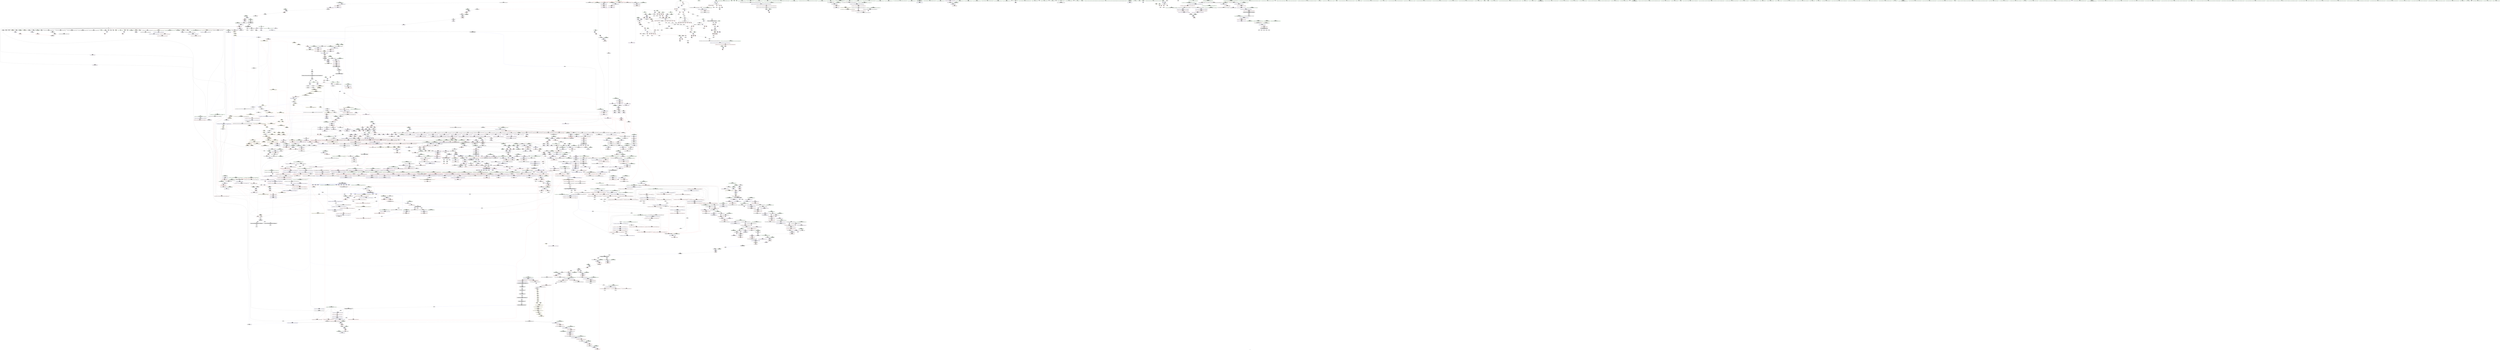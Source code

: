 digraph "SVFG" {
	label="SVFG";

	Node0x55b1442ae740 [shape=record,color=grey,label="{NodeID: 0\nNullPtr|{|<s34>129}}"];
	Node0x55b1442ae740 -> Node0x55b14490e1a0[style=solid];
	Node0x55b1442ae740 -> Node0x55b14490e2a0[style=solid];
	Node0x55b1442ae740 -> Node0x55b14490e370[style=solid];
	Node0x55b1442ae740 -> Node0x55b14490e440[style=solid];
	Node0x55b1442ae740 -> Node0x55b14490e510[style=solid];
	Node0x55b1442ae740 -> Node0x55b14490e5e0[style=solid];
	Node0x55b1442ae740 -> Node0x55b14490e6b0[style=solid];
	Node0x55b1442ae740 -> Node0x55b14490e780[style=solid];
	Node0x55b1442ae740 -> Node0x55b14490e850[style=solid];
	Node0x55b1442ae740 -> Node0x55b14490e920[style=solid];
	Node0x55b1442ae740 -> Node0x55b14490e9f0[style=solid];
	Node0x55b1442ae740 -> Node0x55b14490eac0[style=solid];
	Node0x55b1442ae740 -> Node0x55b14490eb90[style=solid];
	Node0x55b1442ae740 -> Node0x55b14490ec60[style=solid];
	Node0x55b1442ae740 -> Node0x55b14490ed30[style=solid];
	Node0x55b1442ae740 -> Node0x55b14490ee00[style=solid];
	Node0x55b1442ae740 -> Node0x55b14490eed0[style=solid];
	Node0x55b1442ae740 -> Node0x55b14490efa0[style=solid];
	Node0x55b1442ae740 -> Node0x55b14490f070[style=solid];
	Node0x55b1442ae740 -> Node0x55b14490f140[style=solid];
	Node0x55b1442ae740 -> Node0x55b14490f210[style=solid];
	Node0x55b1442ae740 -> Node0x55b14490f2e0[style=solid];
	Node0x55b1442ae740 -> Node0x55b14490f3b0[style=solid];
	Node0x55b1442ae740 -> Node0x55b14490f480[style=solid];
	Node0x55b1442ae740 -> Node0x55b14490f550[style=solid];
	Node0x55b1442ae740 -> Node0x55b14490f620[style=solid];
	Node0x55b1442ae740 -> Node0x55b14494da10[style=solid];
	Node0x55b1442ae740 -> Node0x55b144951ce0[style=solid];
	Node0x55b1442ae740 -> Node0x55b144951db0[style=solid];
	Node0x55b1442ae740 -> Node0x55b144951e80[style=solid];
	Node0x55b1442ae740 -> Node0x55b144953610[style=solid];
	Node0x55b1442ae740 -> Node0x55b143ffa9f0[style=solid];
	Node0x55b1442ae740 -> Node0x55b144939cd0[style=solid];
	Node0x55b1442ae740 -> Node0x55b14493bad0[style=solid];
	Node0x55b1442ae740:s34 -> Node0x55b144ac6a50[style=solid,color=red];
	Node0x55b144910280 [shape=record,color=black,label="{NodeID: 443\n378\<--377\nconv105\<--\nmain\n}"];
	Node0x55b14491f530 [shape=record,color=red,label="{NodeID: 886\n442\<--427\n\<--__a.addr\n_ZSt3maxIiERKT_S2_S2_\n}"];
	Node0x55b14491f530 -> Node0x55b14494fac0[style=solid];
	Node0x55b144aed4c0 [shape=record,color=black,label="{NodeID: 3543\n1702 = PHI(1690, )\n1st arg _ZNSt20__uninitialized_copyILb1EE13__uninit_copyISt13move_iteratorIPeES3_EET0_T_S6_S5_ }"];
	Node0x55b144aed4c0 -> Node0x55b1449567a0[style=solid];
	Node0x55b144955760 [shape=record,color=blue,label="{NodeID: 1329\n1550\<--1549\nthis.addr\<--this\n_ZNK9__gnu_cxx13new_allocatorIeE8max_sizeEv\n}"];
	Node0x55b144955760 -> Node0x55b144946240[style=dashed];
	Node0x55b1449086f0 [shape=record,color=green,label="{NodeID: 222\n1383\<--1384\n__n.addr\<--__n.addr_field_insensitive\n_ZNSt12_Vector_baseIeSaIeEE11_M_allocateEm\n}"];
	Node0x55b1449086f0 -> Node0x55b144944ec0[style=solid];
	Node0x55b1449086f0 -> Node0x55b144944f90[style=solid];
	Node0x55b1449086f0 -> Node0x55b1449548c0[style=solid];
	Node0x55b14492bb50 [shape=record,color=purple,label="{NodeID: 665\n1047\<--1046\n_M_impl6\<--\n_ZNSt6vectorIeSaIeEE12emplace_backIJeEEEvDpOT_\n}"];
	Node0x55b144a4fb90 [shape=record,color=yellow,style=double,label="{NodeID: 3322\n54V_6 = CSCHI(MR_54V_5)\npts\{1597 \}\nCS[]|{<s0>194}}"];
	Node0x55b144a4fb90:s0 -> Node0x55b144a50d70[style=dashed,color=blue];
	Node0x55b144990270 [shape=record,color=grey,label="{NodeID: 2215\n1342 = Binary(1335, 1341, )\n}"];
	Node0x55b144990270 -> Node0x55b144954580[style=solid];
	Node0x55b14494a340 [shape=record,color=red,label="{NodeID: 1108\n2185\<--2182\nthis1\<--this.addr\n_ZNK9__gnu_cxx17__normal_iteratorIPKeSt6vectorIeSaIeEEEdeEv\n}"];
	Node0x55b14494a340 -> Node0x55b144930950[style=solid];
	Node0x55b144900200 [shape=record,color=green,label="{NodeID: 1\n7\<--1\n__dso_handle\<--dummyObj\nGlob }"];
	Node0x55b144910350 [shape=record,color=black,label="{NodeID: 444\n400\<--399\nconv\<--\n_ZSt4log2IiEN9__gnu_cxx11__enable_ifIXsr12__is_integerIT_EE7__valueEdE6__typeES2_\n}"];
	Node0x55b14491f600 [shape=record,color=red,label="{NodeID: 887\n435\<--429\n\<--__b.addr\n_ZSt3maxIiERKT_S2_S2_\n}"];
	Node0x55b14491f600 -> Node0x55b14491f870[style=solid];
	Node0x55b144aed5d0 [shape=record,color=black,label="{NodeID: 3544\n1703 = PHI(1686, )\n2nd arg _ZNSt20__uninitialized_copyILb1EE13__uninit_copyISt13move_iteratorIPeES3_EET0_T_S6_S5_ }"];
	Node0x55b144aed5d0 -> Node0x55b144956870[style=solid];
	Node0x55b144955830 [shape=record,color=blue,label="{NodeID: 1330\n1559\<--1557\n__a.addr\<--__a\n_ZNSt16allocator_traitsISaIeEE8allocateERS0_m\n}"];
	Node0x55b144955830 -> Node0x55b144946310[style=dashed];
	Node0x55b1449087c0 [shape=record,color=green,label="{NodeID: 223\n1395\<--1396\n_ZNSt16allocator_traitsISaIeEE8allocateERS0_m\<--_ZNSt16allocator_traitsISaIeEE8allocateERS0_m_field_insensitive\n}"];
	Node0x55b14492bc20 [shape=record,color=purple,label="{NodeID: 666\n1048\<--1046\n_M_finish7\<--\n_ZNSt6vectorIeSaIeEE12emplace_backIJeEEEvDpOT_\n}"];
	Node0x55b14492bc20 -> Node0x55b1449422e0[style=solid];
	Node0x55b14492bc20 -> Node0x55b144952ab0[style=solid];
	Node0x55b144a4fcf0 [shape=record,color=yellow,style=double,label="{NodeID: 3323\n54V_2 = CSCHI(MR_54V_1)\npts\{1597 \}\nCS[]|{<s0>94|<s1>97}}"];
	Node0x55b144a4fcf0:s0 -> Node0x55b144a4f8d0[style=dashed,color=blue];
	Node0x55b144a4fcf0:s1 -> Node0x55b144a4fa30[style=dashed,color=blue];
	Node0x55b1449903f0 [shape=record,color=grey,label="{NodeID: 2216\n1859 = Binary(1857, 1858, )\n}"];
	Node0x55b1449903f0 -> Node0x55b144991d70[style=solid];
	Node0x55b14494a410 [shape=record,color=red,label="{NodeID: 1109\n2187\<--2186\n\<--_M_current\n_ZNK9__gnu_cxx17__normal_iteratorIPKeSt6vectorIeSaIeEEEdeEv\n}"];
	Node0x55b14494a410 -> Node0x55b144927100[style=solid];
	Node0x55b144900290 [shape=record,color=green,label="{NodeID: 2\n10\<--1\n_ZSt3cin\<--dummyObj\nGlob }"];
	Node0x55b144a2fc80 [shape=record,color=yellow,style=double,label="{NodeID: 2659\n360V_1 = ENCHI(MR_360V_0)\npts\{1597 1989 \}\nFun[_ZN9__gnu_cxx5__ops14_Iter_comp_valISt4lessIeEEclINS_17__normal_iteratorIPeSt6vectorIeSaIeEEEEeEEbT_RT0_]|{<s0>169|<s1>169}}"];
	Node0x55b144a2fc80:s0 -> Node0x55b144a32220[style=dashed,color=red];
	Node0x55b144a2fc80:s1 -> Node0x55b144a32330[style=dashed,color=red];
	Node0x55b144910420 [shape=record,color=black,label="{NodeID: 445\n394\<--401\n_ZSt4log2IiEN9__gnu_cxx11__enable_ifIXsr12__is_integerIT_EE7__valueEdE6__typeES2__ret\<--call\n_ZSt4log2IiEN9__gnu_cxx11__enable_ifIXsr12__is_integerIT_EE7__valueEdE6__typeES2_\n|{<s0>5}}"];
	Node0x55b144910420:s0 -> Node0x55b144addea0[style=solid,color=blue];
	Node0x55b14491f6d0 [shape=record,color=red,label="{NodeID: 888\n439\<--429\n\<--__b.addr\n_ZSt3maxIiERKT_S2_S2_\n}"];
	Node0x55b14491f6d0 -> Node0x55b14494f9f0[style=solid];
	Node0x55b144aed6e0 [shape=record,color=black,label="{NodeID: 3545\n727 = PHI(720, )\n0th arg _ZNSt12_Destroy_auxILb1EE9__destroyIPeEEvT_S3_ }"];
	Node0x55b144aed6e0 -> Node0x55b144950f10[style=solid];
	Node0x55b144a20400 [shape=record,color=black,label="{NodeID: 2438\nMR_54V_11 = PHI(MR_54V_14, MR_54V_6, )\npts\{1597 \}\n|{|<s3>20}}"];
	Node0x55b144a20400 -> Node0x55b14491ef80[style=dashed];
	Node0x55b144a20400 -> Node0x55b14491f120[style=dashed];
	Node0x55b144a20400 -> Node0x55b1449faa00[style=dashed];
	Node0x55b144a20400:s3 -> Node0x55b144a23380[style=dashed,color=red];
	Node0x55b144955900 [shape=record,color=blue,label="{NodeID: 1331\n1561\<--1558\n__n.addr\<--__n\n_ZNSt16allocator_traitsISaIeEE8allocateERS0_m\n}"];
	Node0x55b144955900 -> Node0x55b1449463e0[style=dashed];
	Node0x55b1449088c0 [shape=record,color=green,label="{NodeID: 224\n1406\<--1407\n__first.addr\<--__first.addr_field_insensitive\n_ZSt34__uninitialized_move_if_noexcept_aIPeS0_SaIeEET0_T_S3_S2_RT1_\n}"];
	Node0x55b1449088c0 -> Node0x55b144945060[style=solid];
	Node0x55b1449088c0 -> Node0x55b144954990[style=solid];
	Node0x55b14492bcf0 [shape=record,color=purple,label="{NodeID: 667\n1050\<--1049\nincdec.ptr\<--\n_ZNSt6vectorIeSaIeEE12emplace_backIJeEEEvDpOT_\n}"];
	Node0x55b14492bcf0 -> Node0x55b144952ab0[style=solid];
	Node0x55b144a4fe50 [shape=record,color=yellow,style=double,label="{NodeID: 3324\n526V_2 = CSCHI(MR_526V_1)\npts\{16460000 \}\nCS[]}"];
	Node0x55b144a4fe50 -> Node0x55b144946a60[style=dashed];
	Node0x55b144990570 [shape=record,color=grey,label="{NodeID: 2217\n968 = Binary(965, 948, )\n|{<s0>76}}"];
	Node0x55b144990570:s0 -> Node0x55b144aec320[style=solid,color=red];
	Node0x55b14494a4e0 [shape=record,color=red,label="{NodeID: 1110\n2198\<--2192\nthis1\<--this.addr\n_ZN9__gnu_cxx17__normal_iteratorIPKeSt6vectorIeSaIeEEEC2ERKS2_\n}"];
	Node0x55b14494a4e0 -> Node0x55b144930a20[style=solid];
	Node0x55b144900950 [shape=record,color=green,label="{NodeID: 3\n11\<--1\n.str\<--dummyObj\nGlob }"];
	Node0x55b1449104f0 [shape=record,color=black,label="{NodeID: 446\n422\<--445\n_ZSt3maxIiERKT_S2_S2__ret\<--\n_ZSt3maxIiERKT_S2_S2_\n|{<s0>12}}"];
	Node0x55b1449104f0:s0 -> Node0x55b144adea20[style=solid,color=blue];
	Node0x55b14491f7a0 [shape=record,color=red,label="{NodeID: 889\n434\<--433\n\<--\n_ZSt3maxIiERKT_S2_S2_\n}"];
	Node0x55b14491f7a0 -> Node0x55b14493c3d0[style=solid];
	Node0x55b144aed7f0 [shape=record,color=black,label="{NodeID: 3546\n728 = PHI(721, )\n1st arg _ZNSt12_Destroy_auxILb1EE9__destroyIPeEEvT_S3_ }"];
	Node0x55b144aed7f0 -> Node0x55b144950fe0[style=solid];
	Node0x55b144a20900 [shape=record,color=black,label="{NodeID: 2439\nMR_57V_12 = PHI(MR_57V_13, MR_57V_7, )\npts\{1170000 \}\n|{|<s2>18|<s3>19|<s4>20|<s5>21|<s6>22|<s7>23|<s8>24|<s9>25|<s10>26}}"];
	Node0x55b144a20900 -> Node0x55b1449faf00[style=dashed];
	Node0x55b144a20900 -> Node0x55b144a02c00[style=dashed];
	Node0x55b144a20900:s2 -> Node0x55b144a29680[style=dashed,color=red];
	Node0x55b144a20900:s3 -> Node0x55b144a2b1b0[style=dashed,color=red];
	Node0x55b144a20900:s4 -> Node0x55b144a23460[style=dashed,color=red];
	Node0x55b144a20900:s5 -> Node0x55b144a2b1b0[style=dashed,color=red];
	Node0x55b144a20900:s6 -> Node0x55b144a23460[style=dashed,color=red];
	Node0x55b144a20900:s7 -> Node0x55b144a2dee0[style=dashed,color=red];
	Node0x55b144a20900:s8 -> Node0x55b144a29680[style=dashed,color=red];
	Node0x55b144a20900:s9 -> Node0x55b144a2b1b0[style=dashed,color=red];
	Node0x55b144a20900:s10 -> Node0x55b144a33280[style=dashed,color=red];
	Node0x55b1449559d0 [shape=record,color=blue,label="{NodeID: 1332\n1576\<--1573\nthis.addr\<--this\n_ZN9__gnu_cxx13new_allocatorIeE8allocateEmPKv\n}"];
	Node0x55b1449559d0 -> Node0x55b1449464b0[style=dashed];
	Node0x55b144908990 [shape=record,color=green,label="{NodeID: 225\n1408\<--1409\n__last.addr\<--__last.addr_field_insensitive\n_ZSt34__uninitialized_move_if_noexcept_aIPeS0_SaIeEET0_T_S3_S2_RT1_\n}"];
	Node0x55b144908990 -> Node0x55b144945130[style=solid];
	Node0x55b144908990 -> Node0x55b144954a60[style=solid];
	Node0x55b14492bdc0 [shape=record,color=purple,label="{NodeID: 668\n1118\<--1098\ncoerce.dive\<--__position\n_ZNSt6vectorIeSaIeEE17_M_realloc_insertIJeEEEvN9__gnu_cxx17__normal_iteratorIPeS1_EEDpOT_\n}"];
	Node0x55b14492bdc0 -> Node0x55b144952f90[style=solid];
	Node0x55b144a4ffb0 [shape=record,color=yellow,style=double,label="{NodeID: 3325\n54V_2 = CSCHI(MR_54V_1)\npts\{1597 \}\nCS[]|{<s0>135}}"];
	Node0x55b144a4ffb0:s0 -> Node0x55b144a4e6e0[style=dashed,color=blue];
	Node0x55b1449906f0 [shape=record,color=grey,label="{NodeID: 2218\n238 = Binary(195, 237, )\n}"];
	Node0x55b1449906f0 -> Node0x55b14493ad50[style=solid];
	Node0x55b14494a5b0 [shape=record,color=red,label="{NodeID: 1111\n2200\<--2194\n\<--__i.addr\n_ZN9__gnu_cxx17__normal_iteratorIPKeSt6vectorIeSaIeEEEC2ERKS2_\n}"];
	Node0x55b14494a5b0 -> Node0x55b14494a680[style=solid];
	Node0x55b1449009e0 [shape=record,color=green,label="{NodeID: 4\n13\<--1\n.str.1\<--dummyObj\nGlob }"];
	Node0x55b1449105c0 [shape=record,color=black,label="{NodeID: 447\n496\<--503\n_ZNKSt14priority_queueIeSt6vectorIeSaIeEESt4lessIeEE4sizeEv_ret\<--call\n_ZNKSt14priority_queueIeSt6vectorIeSaIeEESt4lessIeEE4sizeEv\n|{<s0>18|<s1>24}}"];
	Node0x55b1449105c0:s0 -> Node0x55b144add880[style=solid,color=blue];
	Node0x55b1449105c0:s1 -> Node0x55b144adeb30[style=solid,color=blue];
	Node0x55b14491f870 [shape=record,color=red,label="{NodeID: 890\n436\<--435\n\<--\n_ZSt3maxIiERKT_S2_S2_\n}"];
	Node0x55b14491f870 -> Node0x55b14493c3d0[style=solid];
	Node0x55b144aed900 [shape=record,color=black,label="{NodeID: 3547\n1359 = PHI(923, 1098, 2209, 2311, )\n0th arg _ZN9__gnu_cxxmiIPeSt6vectorIeSaIeEEEENS_17__normal_iteratorIT_T0_E15difference_typeERKS8_SB_ }"];
	Node0x55b144aed900 -> Node0x55b144954650[style=solid];
	Node0x55b144a20e00 [shape=record,color=black,label="{NodeID: 2440\nMR_59V_12 = PHI(MR_59V_15, MR_59V_7, )\npts\{1170001 \}\n|{|<s2>18|<s3>20|<s4>24|<s5>26}}"];
	Node0x55b144a20e00 -> Node0x55b1449fb400[style=dashed];
	Node0x55b144a20e00 -> Node0x55b144a03100[style=dashed];
	Node0x55b144a20e00:s2 -> Node0x55b144a29680[style=dashed,color=red];
	Node0x55b144a20e00:s3 -> Node0x55b144a23540[style=dashed,color=red];
	Node0x55b144a20e00:s4 -> Node0x55b144a29680[style=dashed,color=red];
	Node0x55b144a20e00:s5 -> Node0x55b144a33280[style=dashed,color=red];
	Node0x55b144955aa0 [shape=record,color=blue,label="{NodeID: 1333\n1578\<--1574\n__n.addr\<--__n\n_ZN9__gnu_cxx13new_allocatorIeE8allocateEmPKv\n}"];
	Node0x55b144955aa0 -> Node0x55b144946580[style=dashed];
	Node0x55b144955aa0 -> Node0x55b144946650[style=dashed];
	Node0x55b144908a60 [shape=record,color=green,label="{NodeID: 226\n1410\<--1411\n__result.addr\<--__result.addr_field_insensitive\n_ZSt34__uninitialized_move_if_noexcept_aIPeS0_SaIeEET0_T_S3_S2_RT1_\n}"];
	Node0x55b144908a60 -> Node0x55b144945200[style=solid];
	Node0x55b144908a60 -> Node0x55b144954b30[style=solid];
	Node0x55b14492be90 [shape=record,color=purple,label="{NodeID: 669\n1129\<--1108\ncoerce.dive3\<--ref.tmp\n_ZNSt6vectorIeSaIeEE17_M_realloc_insertIJeEEEvN9__gnu_cxx17__normal_iteratorIPeS1_EEDpOT_\n}"];
	Node0x55b14492be90 -> Node0x55b1449532d0[style=solid];
	Node0x55b144a50110 [shape=record,color=yellow,style=double,label="{NodeID: 3326\n54V_2 = CSCHI(MR_54V_1)\npts\{1597 \}\nCS[]|{<s0>139}}"];
	Node0x55b144a50110:s0 -> Node0x55b144a4ffb0[style=dashed,color=blue];
	Node0x55b144990870 [shape=record,color=grey,label="{NodeID: 2219\n251 = Binary(73, 250, )\n}"];
	Node0x55b144990870 -> Node0x55b14498f370[style=solid];
	Node0x55b14494a680 [shape=record,color=red,label="{NodeID: 1112\n2201\<--2200\n\<--\n_ZN9__gnu_cxx17__normal_iteratorIPKeSt6vectorIeSaIeEEEC2ERKS2_\n}"];
	Node0x55b14494a680 -> Node0x55b144959fb0[style=solid];
	Node0x55b144900a70 [shape=record,color=green,label="{NodeID: 5\n16\<--1\n\<--dummyObj\nCan only get source location for instruction, argument, global var or function.}"];
	Node0x55b144a2ff80 [shape=record,color=yellow,style=double,label="{NodeID: 2662\n57V_1 = ENCHI(MR_57V_0)\npts\{1170000 \}\nFun[_ZNKSt6vectorIeSaIeEE5beginEv]}"];
	Node0x55b144a2ff80 -> Node0x55b14494a1a0[style=dashed];
	Node0x55b144910690 [shape=record,color=black,label="{NodeID: 448\n507\<--514\n_ZNKSt14priority_queueIeSt6vectorIeSaIeEESt4lessIeEE3topEv_ret\<--call\n_ZNKSt14priority_queueIeSt6vectorIeSaIeEESt4lessIeEE3topEv\n|{<s0>19|<s1>21|<s2>25}}"];
	Node0x55b144910690:s0 -> Node0x55b144add990[style=solid,color=blue];
	Node0x55b144910690:s1 -> Node0x55b144addaa0[style=solid,color=blue];
	Node0x55b144910690:s2 -> Node0x55b144adec40[style=solid,color=blue];
	Node0x55b14491f940 [shape=record,color=red,label="{NodeID: 891\n466\<--454\nthis1\<--this.addr\n_ZNSt14priority_queueIeSt6vectorIeSaIeEESt4lessIeEE4pushEOe\n}"];
	Node0x55b14491f940 -> Node0x55b144928f70[style=solid];
	Node0x55b14491f940 -> Node0x55b144929040[style=solid];
	Node0x55b14491f940 -> Node0x55b144929110[style=solid];
	Node0x55b14491f940 -> Node0x55b1449291e0[style=solid];
	Node0x55b144aedb90 [shape=record,color=black,label="{NodeID: 3548\n1360 = PHI(921, 1108, 2207, 2309, )\n1st arg _ZN9__gnu_cxxmiIPeSt6vectorIeSaIeEEEENS_17__normal_iteratorIT_T0_E15difference_typeERKS8_SB_ }"];
	Node0x55b144aedb90 -> Node0x55b144954720[style=solid];
	Node0x55b144a21300 [shape=record,color=black,label="{NodeID: 2441\nMR_61V_12 = PHI(MR_61V_13, MR_61V_7, )\npts\{1170002 \}\n|{|<s2>23|<s3>26}}"];
	Node0x55b144a21300 -> Node0x55b1449fb900[style=dashed];
	Node0x55b144a21300 -> Node0x55b144a03600[style=dashed];
	Node0x55b144a21300:s2 -> Node0x55b144a2dca0[style=dashed,color=red];
	Node0x55b144a21300:s3 -> Node0x55b144a33280[style=dashed,color=red];
	Node0x55b144955b70 [shape=record,color=blue,label="{NodeID: 1334\n1580\<--1575\n.addr\<--\n_ZN9__gnu_cxx13new_allocatorIeE8allocateEmPKv\n}"];
	Node0x55b144908b30 [shape=record,color=green,label="{NodeID: 227\n1412\<--1413\n__alloc.addr\<--__alloc.addr_field_insensitive\n_ZSt34__uninitialized_move_if_noexcept_aIPeS0_SaIeEET0_T_S3_S2_RT1_\n}"];
	Node0x55b144908b30 -> Node0x55b1449452d0[style=solid];
	Node0x55b144908b30 -> Node0x55b144954c00[style=solid];
	Node0x55b14492bf60 [shape=record,color=purple,label="{NodeID: 670\n1142\<--1141\n_M_impl\<--\n_ZNSt6vectorIeSaIeEE17_M_realloc_insertIJeEEEvN9__gnu_cxx17__normal_iteratorIPeS1_EEDpOT_\n}"];
	Node0x55b14492bf60 -> Node0x55b1449235b0[style=solid];
	Node0x55b144a50270 [shape=record,color=yellow,style=double,label="{NodeID: 3327\n54V_2 = CSCHI(MR_54V_1)\npts\{1597 \}\nCS[]|{<s0>142}}"];
	Node0x55b144a50270:s0 -> Node0x55b144a50110[style=dashed,color=blue];
	Node0x55b1449909f0 [shape=record,color=grey,label="{NodeID: 2220\n247 = Binary(246, 153, )\n}"];
	Node0x55b1449909f0 -> Node0x55b14494e9b0[style=solid];
	Node0x55b14494a750 [shape=record,color=red,label="{NodeID: 1113\n2247\<--2246\n\<--coerce.dive7\n_ZSt8pop_heapIN9__gnu_cxx17__normal_iteratorIPeSt6vectorIeSaIeEEEESt4lessIeEEvT_S9_T0_\n|{<s0>181}}"];
	Node0x55b14494a750:s0 -> Node0x55b144aee770[style=solid,color=red];
	Node0x55b144900b00 [shape=record,color=green,label="{NodeID: 6\n73\<--1\n\<--dummyObj\nCan only get source location for instruction, argument, global var or function.|{<s0>3}}"];
	Node0x55b144900b00:s0 -> Node0x55b144ae96e0[style=solid,color=red];
	Node0x55b144a30060 [shape=record,color=yellow,style=double,label="{NodeID: 2663\n222V_1 = ENCHI(MR_222V_0)\npts\{21620000 \}\nFun[_ZNKSt6vectorIeSaIeEE5beginEv]|{<s0>173}}"];
	Node0x55b144a30060:s0 -> Node0x55b144959fb0[style=dashed,color=red];
	Node0x55b144910760 [shape=record,color=black,label="{NodeID: 449\n565\<--576\n_ZSt3powee_ret\<--call\n_ZSt3powee\n|{<s0>4}}"];
	Node0x55b144910760:s0 -> Node0x55b144addd90[style=solid,color=blue];
	Node0x55b14491fa10 [shape=record,color=red,label="{NodeID: 892\n468\<--456\n\<--__x.addr\n_ZNSt14priority_queueIeSt6vectorIeSaIeEESt4lessIeEE4pushEOe\n|{<s0>30}}"];
	Node0x55b14491fa10:s0 -> Node0x55b144ae7060[style=solid,color=red];
	Node0x55b144aedd90 [shape=record,color=black,label="{NodeID: 3549\n2181 = PHI(2146, )\n0th arg _ZNK9__gnu_cxx17__normal_iteratorIPKeSt6vectorIeSaIeEEEdeEv }"];
	Node0x55b144aedd90 -> Node0x55b144959d40[style=solid];
	Node0x55b144955c40 [shape=record,color=blue,label="{NodeID: 1335\n1622\<--1606\ncoerce.dive\<--__first.coerce\n_ZSt22__uninitialized_copy_aISt13move_iteratorIPeES1_eET0_T_S4_S3_RSaIT1_E\n}"];
	Node0x55b144955c40 -> Node0x55b14494cbe0[style=dashed];
	Node0x55b144908c00 [shape=record,color=green,label="{NodeID: 228\n1414\<--1415\nagg.tmp\<--agg.tmp_field_insensitive\n_ZSt34__uninitialized_move_if_noexcept_aIPeS0_SaIeEET0_T_S3_S2_RT1_\n}"];
	Node0x55b144908c00 -> Node0x55b14492d2e0[style=solid];
	Node0x55b144908c00 -> Node0x55b14492d3b0[style=solid];
	Node0x55b14492c030 [shape=record,color=purple,label="{NodeID: 671\n1152\<--1151\n_M_impl7\<--\n_ZNSt6vectorIeSaIeEE17_M_realloc_insertIJeEEEvN9__gnu_cxx17__normal_iteratorIPeS1_EEDpOT_\n}"];
	Node0x55b144a503d0 [shape=record,color=yellow,style=double,label="{NodeID: 3328\n54V_2 = CSCHI(MR_54V_1)\npts\{1597 \}\nCS[]|{<s0>147}}"];
	Node0x55b144a503d0:s0 -> Node0x55b144a50270[style=dashed,color=blue];
	Node0x55b144990b70 [shape=record,color=grey,label="{NodeID: 2221\n2459 = Binary(2458, 948, )\n}"];
	Node0x55b144990b70 -> Node0x55b144992f70[style=solid];
	Node0x55b14494a820 [shape=record,color=red,label="{NodeID: 1114\n2249\<--2248\n\<--coerce.dive8\n_ZSt8pop_heapIN9__gnu_cxx17__normal_iteratorIPeSt6vectorIeSaIeEEEESt4lessIeEEvT_S9_T0_\n|{<s0>181}}"];
	Node0x55b14494a820:s0 -> Node0x55b144aee880[style=solid,color=red];
	Node0x55b144900b90 [shape=record,color=green,label="{NodeID: 7\n141\<--1\n\<--dummyObj\nCan only get source location for instruction, argument, global var or function.}"];
	Node0x55b144a30140 [shape=record,color=yellow,style=double,label="{NodeID: 2664\n54V_1 = ENCHI(MR_54V_0)\npts\{1597 \}\nFun[_ZSt22__uninitialized_copy_aISt13move_iteratorIPeES1_eET0_T_S4_S3_RSaIT1_E]|{<s0>135}}"];
	Node0x55b144a30140:s0 -> Node0x55b144a33d90[style=dashed,color=red];
	Node0x55b144910830 [shape=record,color=black,label="{NodeID: 450\n595\<--594\n\<--this1\n_ZNSt6vectorIeSaIeEED2Ev\n}"];
	Node0x55b144910830 -> Node0x55b144929ba0[style=solid];
	Node0x55b144910830 -> Node0x55b144929c70[style=solid];
	Node0x55b14491fae0 [shape=record,color=red,label="{NodeID: 893\n489\<--488\n\<--coerce.dive9\n_ZNSt14priority_queueIeSt6vectorIeSaIeEESt4lessIeEE4pushEOe\n|{<s0>34}}"];
	Node0x55b14491fae0:s0 -> Node0x55b144ae9190[style=solid,color=red];
	Node0x55b144aedea0 [shape=record,color=black,label="{NodeID: 3550\n508 = PHI(116, 116, 116, )\n0th arg _ZNKSt14priority_queueIeSt6vectorIeSaIeEESt4lessIeEE3topEv }"];
	Node0x55b144aedea0 -> Node0x55b14494ffa0[style=solid];
	Node0x55b144955d10 [shape=record,color=blue,label="{NodeID: 1336\n1624\<--1607\ncoerce.dive1\<--__last.coerce\n_ZSt22__uninitialized_copy_aISt13move_iteratorIPeES1_eET0_T_S4_S3_RSaIT1_E\n}"];
	Node0x55b144955d10 -> Node0x55b14494ccb0[style=dashed];
	Node0x55b144911190 [shape=record,color=green,label="{NodeID: 229\n1416\<--1417\nagg.tmp1\<--agg.tmp1_field_insensitive\n_ZSt34__uninitialized_move_if_noexcept_aIPeS0_SaIeEET0_T_S3_S2_RT1_\n}"];
	Node0x55b144911190 -> Node0x55b14492d480[style=solid];
	Node0x55b144911190 -> Node0x55b14492d550[style=solid];
	Node0x55b14492c100 [shape=record,color=purple,label="{NodeID: 672\n1153\<--1151\n_M_start\<--\n_ZNSt6vectorIeSaIeEE17_M_realloc_insertIJeEEEvN9__gnu_cxx17__normal_iteratorIPeS1_EEDpOT_\n}"];
	Node0x55b14492c100 -> Node0x55b144943a70[style=solid];
	Node0x55b144a50530 [shape=record,color=yellow,style=double,label="{NodeID: 3329\n54V_2 = CSCHI(MR_54V_1)\npts\{1597 \}\nCS[]|{<s0>151}}"];
	Node0x55b144a50530:s0 -> Node0x55b144a503d0[style=dashed,color=blue];
	Node0x55b144990cf0 [shape=record,color=grey,label="{NodeID: 2222\n2455 = Binary(2454, 2011, )\n}"];
	Node0x55b144990cf0 -> Node0x55b14493aed0[style=solid];
	Node0x55b14494a8f0 [shape=record,color=red,label="{NodeID: 1115\n2251\<--2250\n\<--coerce.dive9\n_ZSt8pop_heapIN9__gnu_cxx17__normal_iteratorIPeSt6vectorIeSaIeEEEESt4lessIeEEvT_S9_T0_\n|{<s0>181}}"];
	Node0x55b14494a8f0:s0 -> Node0x55b144aee990[style=solid,color=red];
	Node0x55b144900c20 [shape=record,color=green,label="{NodeID: 8\n146\<--1\n\<--dummyObj\nCan only get source location for instruction, argument, global var or function.}"];
	Node0x55b144910900 [shape=record,color=black,label="{NodeID: 451\n599\<--594\n\<--this1\n_ZNSt6vectorIeSaIeEED2Ev\n}"];
	Node0x55b144910900 -> Node0x55b144929d40[style=solid];
	Node0x55b144910900 -> Node0x55b144929e10[style=solid];
	Node0x55b14491fbb0 [shape=record,color=red,label="{NodeID: 894\n491\<--490\n\<--coerce.dive10\n_ZNSt14priority_queueIeSt6vectorIeSaIeEESt4lessIeEE4pushEOe\n|{<s0>34}}"];
	Node0x55b14491fbb0:s0 -> Node0x55b144ae92a0[style=solid,color=red];
	Node0x55b144aee030 [shape=record,color=black,label="{NodeID: 3551\n996 = PHI(481, 534, 1021, )\n0th arg _ZNSt6vectorIeSaIeEE3endEv }"];
	Node0x55b144aee030 -> Node0x55b144952840[style=solid];
	Node0x55b144955de0 [shape=record,color=blue,label="{NodeID: 1337\n1614\<--1608\n__result.addr\<--__result\n_ZSt22__uninitialized_copy_aISt13move_iteratorIPeES1_eET0_T_S4_S3_RSaIT1_E\n}"];
	Node0x55b144955de0 -> Node0x55b144946720[style=dashed];
	Node0x55b144911260 [shape=record,color=green,label="{NodeID: 230\n1424\<--1425\n_ZSt32__make_move_if_noexcept_iteratorIeSt13move_iteratorIPeEET0_PT_\<--_ZSt32__make_move_if_noexcept_iteratorIeSt13move_iteratorIPeEET0_PT__field_insensitive\n}"];
	Node0x55b14492c1d0 [shape=record,color=purple,label="{NodeID: 673\n1167\<--1166\nincdec.ptr\<--\n_ZNSt6vectorIeSaIeEE17_M_realloc_insertIJeEEEvN9__gnu_cxx17__normal_iteratorIPeS1_EEDpOT_\n}"];
	Node0x55b14492c1d0 -> Node0x55b1449537b0[style=solid];
	Node0x55b144a50690 [shape=record,color=yellow,style=double,label="{NodeID: 3330\n318V_2 = CSCHI(MR_318V_1)\npts\{19470000 \}\nCS[]}"];
	Node0x55b144a50690 -> Node0x55b1449487a0[style=dashed];
	Node0x55b144990e70 [shape=record,color=grey,label="{NodeID: 2223\n2454 = Binary(2453, 2011, )\n}"];
	Node0x55b144990e70 -> Node0x55b144990cf0[style=solid];
	Node0x55b14494a9c0 [shape=record,color=red,label="{NodeID: 1116\n2262\<--2259\nthis1\<--this.addr\n_ZNSt6vectorIeSaIeEE8pop_backEv\n}"];
	Node0x55b14494a9c0 -> Node0x55b1449276b0[style=solid];
	Node0x55b14494a9c0 -> Node0x55b144927780[style=solid];
	Node0x55b14494a9c0 -> Node0x55b144927850[style=solid];
	Node0x55b144900ce0 [shape=record,color=green,label="{NodeID: 9\n153\<--1\n\<--dummyObj\nCan only get source location for instruction, argument, global var or function.}"];
	Node0x55b1449109d0 [shape=record,color=black,label="{NodeID: 452\n603\<--594\n\<--this1\n_ZNSt6vectorIeSaIeEED2Ev\n|{<s0>43}}"];
	Node0x55b1449109d0:s0 -> Node0x55b144af14e0[style=solid,color=red];
	Node0x55b14491fc80 [shape=record,color=red,label="{NodeID: 895\n501\<--498\nthis1\<--this.addr\n_ZNKSt14priority_queueIeSt6vectorIeSaIeEESt4lessIeEE4sizeEv\n}"];
	Node0x55b14491fc80 -> Node0x55b1449292b0[style=solid];
	Node0x55b144aee1c0 [shape=record,color=black,label="{NodeID: 3552\n1885 = PHI(1803, )\n0th arg _ZSt12__miter_baseIPeET_S1_ }"];
	Node0x55b144aee1c0 -> Node0x55b144957a50[style=solid];
	Node0x55b144a222d0 [shape=record,color=yellow,style=double,label="{NodeID: 2445\n54V_1 = ENCHI(MR_54V_0)\npts\{1597 \}\nFun[_ZSt4copyISt13move_iteratorIPeES1_ET0_T_S4_S3_]|{<s0>147}}"];
	Node0x55b144a222d0:s0 -> Node0x55b144a26300[style=dashed,color=red];
	Node0x55b144955eb0 [shape=record,color=blue,label="{NodeID: 1338\n1616\<--1609\n.addr\<--\n_ZSt22__uninitialized_copy_aISt13move_iteratorIPeES1_eET0_T_S4_S3_RSaIT1_E\n}"];
	Node0x55b144911360 [shape=record,color=green,label="{NodeID: 231\n1439\<--1440\n_ZSt22__uninitialized_copy_aISt13move_iteratorIPeES1_eET0_T_S4_S3_RSaIT1_E\<--_ZSt22__uninitialized_copy_aISt13move_iteratorIPeES1_eET0_T_S4_S3_RSaIT1_E_field_insensitive\n}"];
	Node0x55b14492c2a0 [shape=record,color=purple,label="{NodeID: 674\n1172\<--1171\n_M_impl13\<--\n_ZNSt6vectorIeSaIeEE17_M_realloc_insertIJeEEEvN9__gnu_cxx17__normal_iteratorIPeS1_EEDpOT_\n}"];
	Node0x55b144a507f0 [shape=record,color=yellow,style=double,label="{NodeID: 3331\n199V_2 = CSCHI(MR_199V_1)\npts\{21030000 \}\nCS[]}"];
	Node0x55b144a507f0 -> Node0x55b144949b20[style=dashed];
	Node0x55b144990ff0 [shape=record,color=grey,label="{NodeID: 2224\n2449 = Binary(2448, 948, )\n}"];
	Node0x55b144990ff0 -> Node0x55b14493b1d0[style=solid];
	Node0x55b14494aa90 [shape=record,color=red,label="{NodeID: 1117\n2266\<--2265\n\<--_M_finish\n_ZNSt6vectorIeSaIeEE8pop_backEv\n}"];
	Node0x55b14494aa90 -> Node0x55b144919bd0[style=solid];
	Node0x55b144900de0 [shape=record,color=green,label="{NodeID: 10\n195\<--1\n\<--dummyObj\nCan only get source location for instruction, argument, global var or function.}"];
	Node0x55b144910aa0 [shape=record,color=black,label="{NodeID: 453\n610\<--594\n\<--this1\n_ZNSt6vectorIeSaIeEED2Ev\n|{<s0>45}}"];
	Node0x55b144910aa0:s0 -> Node0x55b144aeb890[style=solid,color=red];
	Node0x55b14491fd50 [shape=record,color=red,label="{NodeID: 896\n512\<--509\nthis1\<--this.addr\n_ZNKSt14priority_queueIeSt6vectorIeSaIeEESt4lessIeEE3topEv\n}"];
	Node0x55b14491fd50 -> Node0x55b144929380[style=solid];
	Node0x55b144aee2d0 [shape=record,color=black,label="{NodeID: 3553\n700 = PHI(623, 696, 846, 1277, 2279, )\n0th arg __clang_call_terminate }"];
	Node0x55b144955f80 [shape=record,color=blue, style = dotted,label="{NodeID: 1339\n2550\<--2552\noffset_0\<--dummyVal\n_ZSt22__uninitialized_copy_aISt13move_iteratorIPeES1_eET0_T_S4_S3_RSaIT1_E\n}"];
	Node0x55b144955f80 -> Node0x55b1449467f0[style=dashed];
	Node0x55b144911460 [shape=record,color=green,label="{NodeID: 232\n1444\<--1445\nthis.addr\<--this.addr_field_insensitive\n_ZNK9__gnu_cxx17__normal_iteratorIPeSt6vectorIeSaIeEEE4baseEv\n}"];
	Node0x55b144911460 -> Node0x55b144945540[style=solid];
	Node0x55b144911460 -> Node0x55b144954e70[style=solid];
	Node0x55b14492c370 [shape=record,color=purple,label="{NodeID: 675\n1173\<--1171\n_M_finish\<--\n_ZNSt6vectorIeSaIeEE17_M_realloc_insertIJeEEEvN9__gnu_cxx17__normal_iteratorIPeS1_EEDpOT_\n}"];
	Node0x55b14492c370 -> Node0x55b144943ce0[style=solid];
	Node0x55b144a50950 [shape=record,color=yellow,style=double,label="{NodeID: 3332\n222V_2 = CSCHI(MR_222V_1)\npts\{21620000 \}\nCS[]}"];
	Node0x55b144a50950 -> Node0x55b14494a270[style=dashed];
	Node0x55b144991170 [shape=record,color=grey,label="{NodeID: 2225\n1870 = Binary(679, 1869, )\n}"];
	Node0x55b14494ab60 [shape=record,color=red,label="{NodeID: 1118\n2275\<--2274\n\<--_M_finish4\n_ZNSt6vectorIeSaIeEE8pop_backEv\n|{<s0>182}}"];
	Node0x55b14494ab60:s0 -> Node0x55b144aef950[style=solid,color=red];
	Node0x55b144900ee0 [shape=record,color=green,label="{NodeID: 11\n211\<--1\n\<--dummyObj\nCan only get source location for instruction, argument, global var or function.}"];
	Node0x55b144910b70 [shape=record,color=black,label="{NodeID: 454\n620\<--594\n\<--this1\n_ZNSt6vectorIeSaIeEED2Ev\n|{<s0>46}}"];
	Node0x55b144910b70:s0 -> Node0x55b144aeb890[style=solid,color=red];
	Node0x55b14491fe20 [shape=record,color=red,label="{NodeID: 897\n529\<--520\nthis1\<--this.addr\n_ZNSt14priority_queueIeSt6vectorIeSaIeEESt4lessIeEE3popEv\n}"];
	Node0x55b14491fe20 -> Node0x55b144929790[style=solid];
	Node0x55b14491fe20 -> Node0x55b144929860[style=solid];
	Node0x55b14491fe20 -> Node0x55b144929930[style=solid];
	Node0x55b14491fe20 -> Node0x55b144929a00[style=solid];
	Node0x55b144aee660 [shape=record,color=black,label="{NodeID: 3554\n835 = PHI(416, )\n0th arg _ZNSt6vectorIeSaIeEEC2Ev }"];
	Node0x55b144aee660 -> Node0x55b144951a70[style=solid];
	Node0x55b144956050 [shape=record,color=blue, style = dotted,label="{NodeID: 1340\n2553\<--2555\noffset_0\<--dummyVal\n_ZSt22__uninitialized_copy_aISt13move_iteratorIPeES1_eET0_T_S4_S3_RSaIT1_E\n}"];
	Node0x55b144956050 -> Node0x55b1449468c0[style=dashed];
	Node0x55b144911530 [shape=record,color=green,label="{NodeID: 233\n1453\<--1454\n__a.addr\<--__a.addr_field_insensitive\n_ZNSt16allocator_traitsISaIeEE7destroyIeEEvRS0_PT_\n}"];
	Node0x55b144911530 -> Node0x55b144945610[style=solid];
	Node0x55b144911530 -> Node0x55b144954f40[style=solid];
	Node0x55b14492c440 [shape=record,color=purple,label="{NodeID: 676\n1193\<--1192\n_M_impl17\<--\n_ZNSt6vectorIeSaIeEE17_M_realloc_insertIJeEEEvN9__gnu_cxx17__normal_iteratorIPeS1_EEDpOT_\n}"];
	Node0x55b14492c440 -> Node0x55b144923680[style=solid];
	Node0x55b1449912f0 [shape=record,color=grey,label="{NodeID: 2226\n1376 = Binary(1375, 679, )\n}"];
	Node0x55b1449912f0 -> Node0x55b144923d00[style=solid];
	Node0x55b14494ac30 [shape=record,color=red,label="{NodeID: 1119\n2289\<--2286\nthis1\<--this.addr\n_ZN9__gnu_cxx5__ops15_Iter_comp_iterISt4lessIeEEC2ES3_\n}"];
	Node0x55b14494ac30 -> Node0x55b144919f10[style=solid];
	Node0x55b144900fe0 [shape=record,color=green,label="{NodeID: 12\n223\<--1\n\<--dummyObj\nCan only get source location for instruction, argument, global var or function.}"];
	Node0x55b144910c40 [shape=record,color=black,label="{NodeID: 455\n654\<--653\n\<--_M_impl\n_ZNSt12_Vector_baseIeSaIeEE19_M_get_Tp_allocatorEv\n}"];
	Node0x55b144910c40 -> Node0x55b144910d10[style=solid];
	Node0x55b14491fef0 [shape=record,color=red,label="{NodeID: 898\n540\<--539\n\<--coerce.dive7\n_ZNSt14priority_queueIeSt6vectorIeSaIeEESt4lessIeEE3popEv\n|{<s0>39}}"];
	Node0x55b14491fef0:s0 -> Node0x55b144ae85e0[style=solid,color=red];
	Node0x55b144aee770 [shape=record,color=black,label="{NodeID: 3555\n2305 = PHI(2247, )\n0th arg _ZSt10__pop_heapIN9__gnu_cxx17__normal_iteratorIPeSt6vectorIeSaIeEEEENS0_5__ops15_Iter_comp_iterISt4lessIeEEEEvT_SC_SC_RT0_ }"];
	Node0x55b144aee770 -> Node0x55b14495a8a0[style=solid];
	Node0x55b144956120 [shape=record,color=blue,label="{NodeID: 1341\n1647\<--1644\n__i.addr\<--__i\n_ZSt32__make_move_if_noexcept_iteratorIeSt13move_iteratorIPeEET0_PT_\n}"];
	Node0x55b144956120 -> Node0x55b144946990[style=dashed];
	Node0x55b144911600 [shape=record,color=green,label="{NodeID: 234\n1455\<--1456\n__p.addr\<--__p.addr_field_insensitive\n_ZNSt16allocator_traitsISaIeEE7destroyIeEEvRS0_PT_\n}"];
	Node0x55b144911600 -> Node0x55b1449456e0[style=solid];
	Node0x55b144911600 -> Node0x55b144955010[style=solid];
	Node0x55b14492c510 [shape=record,color=purple,label="{NodeID: 677\n1225\<--1224\n_M_impl25\<--\n_ZNSt6vectorIeSaIeEE17_M_realloc_insertIJeEEEvN9__gnu_cxx17__normal_iteratorIPeS1_EEDpOT_\n}"];
	Node0x55b144991470 [shape=record,color=grey,label="{NodeID: 2227\n1375 = Binary(1373, 1374, )\n}"];
	Node0x55b144991470 -> Node0x55b1449912f0[style=solid];
	Node0x55b14494ad00 [shape=record,color=red,label="{NodeID: 1120\n2298\<--2295\nthis1\<--this.addr\n_ZN9__gnu_cxx17__normal_iteratorIPeSt6vectorIeSaIeEEEmmEv\n}"];
	Node0x55b14494ad00 -> Node0x55b1449279f0[style=solid];
	Node0x55b14494ad00 -> Node0x55b144919fe0[style=solid];
	Node0x55b1449010e0 [shape=record,color=green,label="{NodeID: 13\n234\<--1\n\<--dummyObj\nCan only get source location for instruction, argument, global var or function.}"];
	Node0x55b144910d10 [shape=record,color=black,label="{NodeID: 456\n647\<--654\n_ZNSt12_Vector_baseIeSaIeEE19_M_get_Tp_allocatorEv_ret\<--\n_ZNSt12_Vector_baseIeSaIeEE19_M_get_Tp_allocatorEv\n|{<s0>43|<s1>93|<s2>96|<s3>101|<s4>105}}"];
	Node0x55b144910d10:s0 -> Node0x55b144adf660[style=solid,color=blue];
	Node0x55b144910d10:s1 -> Node0x55b144ae21e0[style=solid,color=blue];
	Node0x55b144910d10:s2 -> Node0x55b144ae25a0[style=solid,color=blue];
	Node0x55b144910d10:s3 -> Node0x55b144ae28f0[style=solid,color=blue];
	Node0x55b144910d10:s4 -> Node0x55b144ae2a60[style=solid,color=blue];
	Node0x55b14491ffc0 [shape=record,color=red,label="{NodeID: 899\n542\<--541\n\<--coerce.dive8\n_ZNSt14priority_queueIeSt6vectorIeSaIeEESt4lessIeEE3popEv\n|{<s0>39}}"];
	Node0x55b14491ffc0:s0 -> Node0x55b144ae86f0[style=solid,color=red];
	Node0x55b144aee880 [shape=record,color=black,label="{NodeID: 3556\n2306 = PHI(2249, )\n1st arg _ZSt10__pop_heapIN9__gnu_cxx17__normal_iteratorIPeSt6vectorIeSaIeEEEENS0_5__ops15_Iter_comp_iterISt4lessIeEEEEvT_SC_SC_RT0_ }"];
	Node0x55b144aee880 -> Node0x55b14495a970[style=solid];
	Node0x55b1449561f0 [shape=record,color=blue,label="{NodeID: 1342\n1673\<--1658\ncoerce.dive\<--__first.coerce\n_ZSt18uninitialized_copyISt13move_iteratorIPeES1_ET0_T_S4_S3_\n}"];
	Node0x55b1449561f0 -> Node0x55b14494cd80[style=dashed];
	Node0x55b1449116d0 [shape=record,color=green,label="{NodeID: 235\n1463\<--1464\n_ZN9__gnu_cxx13new_allocatorIeE7destroyIeEEvPT_\<--_ZN9__gnu_cxx13new_allocatorIeE7destroyIeEEvPT__field_insensitive\n}"];
	Node0x55b14492c5e0 [shape=record,color=purple,label="{NodeID: 678\n1226\<--1224\n_M_start26\<--\n_ZNSt6vectorIeSaIeEE17_M_realloc_insertIJeEEEvN9__gnu_cxx17__normal_iteratorIPeS1_EEDpOT_\n}"];
	Node0x55b14492c5e0 -> Node0x55b144943db0[style=solid];
	Node0x55b144a50d70 [shape=record,color=yellow,style=double,label="{NodeID: 3335\n54V_3 = CSCHI(MR_54V_2)\npts\{1597 \}\nCS[]|{<s0>181}}"];
	Node0x55b144a50d70:s0 -> Node0x55b144a15f00[style=dashed,color=blue];
	Node0x55b1449915f0 [shape=record,color=grey,label="{NodeID: 2228\n2428 = Binary(2427, 2429, )\n}"];
	Node0x55b1449915f0 -> Node0x55b14495b670[style=solid];
	Node0x55b14494add0 [shape=record,color=red,label="{NodeID: 1121\n2300\<--2299\n\<--_M_current\n_ZN9__gnu_cxx17__normal_iteratorIPeSt6vectorIeSaIeEEEmmEv\n}"];
	Node0x55b14494add0 -> Node0x55b14491a0b0[style=solid];
	Node0x55b1449011e0 [shape=record,color=green,label="{NodeID: 14\n270\<--1\n\<--dummyObj\nCan only get source location for instruction, argument, global var or function.}"];
	Node0x55b144910de0 [shape=record,color=black,label="{NodeID: 457\n675\<--671\nsub.ptr.lhs.cast\<--\n_ZNSt12_Vector_baseIeSaIeEED2Ev\n}"];
	Node0x55b144910de0 -> Node0x55b144993870[style=solid];
	Node0x55b144920090 [shape=record,color=red,label="{NodeID: 900\n556\<--553\nthis1\<--this.addr\n_ZNSt14priority_queueIeSt6vectorIeSaIeEESt4lessIeEED2Ev\n}"];
	Node0x55b144920090 -> Node0x55b144929ad0[style=solid];
	Node0x55b144aee990 [shape=record,color=black,label="{NodeID: 3557\n2307 = PHI(2251, )\n2nd arg _ZSt10__pop_heapIN9__gnu_cxx17__normal_iteratorIPeSt6vectorIeSaIeEEEENS0_5__ops15_Iter_comp_iterISt4lessIeEEEEvT_SC_SC_RT0_ }"];
	Node0x55b144aee990 -> Node0x55b14495aa40[style=solid];
	Node0x55b1449562c0 [shape=record,color=blue,label="{NodeID: 1343\n1675\<--1659\ncoerce.dive1\<--__last.coerce\n_ZSt18uninitialized_copyISt13move_iteratorIPeES1_ET0_T_S4_S3_\n}"];
	Node0x55b1449562c0 -> Node0x55b14494ce50[style=dashed];
	Node0x55b1449117d0 [shape=record,color=green,label="{NodeID: 236\n1470\<--1471\nthis.addr\<--this.addr_field_insensitive\n_ZNKSt6vectorIeSaIeEE8max_sizeEv\n}"];
	Node0x55b1449117d0 -> Node0x55b1449457b0[style=solid];
	Node0x55b1449117d0 -> Node0x55b1449550e0[style=solid];
	Node0x55b14492c6b0 [shape=record,color=purple,label="{NodeID: 679\n1229\<--1228\n_M_impl27\<--\n_ZNSt6vectorIeSaIeEE17_M_realloc_insertIJeEEEvN9__gnu_cxx17__normal_iteratorIPeS1_EEDpOT_\n}"];
	Node0x55b144ac6820 [shape=record,color=black,label="{NodeID: 3336\n1574 = PHI(1567, )\n1st arg _ZN9__gnu_cxx13new_allocatorIeE8allocateEmPKv }"];
	Node0x55b144ac6820 -> Node0x55b144955aa0[style=solid];
	Node0x55b144991770 [shape=record,color=grey,label="{NodeID: 2229\n2415 = Binary(2414, 948, )\n|{<s0>196}}"];
	Node0x55b144991770:s0 -> Node0x55b144af48b0[style=solid,color=red];
	Node0x55b14494aea0 [shape=record,color=red,label="{NodeID: 1122\n2345\<--2315\n\<--__comp.addr\n_ZSt10__pop_heapIN9__gnu_cxx17__normal_iteratorIPeSt6vectorIeSaIeEEEENS0_5__ops15_Iter_comp_iterISt4lessIeEEEEvT_SC_SC_RT0_\n}"];
	Node0x55b14494aea0 -> Node0x55b144927d30[style=solid];
	Node0x55b1449012e0 [shape=record,color=green,label="{NodeID: 15\n302\<--1\n\<--dummyObj\nCan only get source location for instruction, argument, global var or function.}"];
	Node0x55b144a308a0 [shape=record,color=yellow,style=double,label="{NodeID: 2672\n57V_1 = ENCHI(MR_57V_0)\npts\{1170000 \}\nFun[_ZNKSt6vectorIeSaIeEE5frontEv]|{<s0>171}}"];
	Node0x55b144a308a0:s0 -> Node0x55b144a2ff80[style=dashed,color=red];
	Node0x55b144910eb0 [shape=record,color=black,label="{NodeID: 458\n676\<--674\nsub.ptr.rhs.cast\<--\n_ZNSt12_Vector_baseIeSaIeEED2Ev\n}"];
	Node0x55b144910eb0 -> Node0x55b144993870[style=solid];
	Node0x55b144920160 [shape=record,color=red,label="{NodeID: 901\n574\<--568\n\<--__x.addr\n_ZSt3powee\n}"];
	Node0x55b144aeeaa0 [shape=record,color=black,label="{NodeID: 3558\n2308 = PHI(2213, )\n3rd arg _ZSt10__pop_heapIN9__gnu_cxx17__normal_iteratorIPeSt6vectorIeSaIeEEEENS0_5__ops15_Iter_comp_iterISt4lessIeEEEEvT_SC_SC_RT0_ }"];
	Node0x55b144aeeaa0 -> Node0x55b14495ab10[style=solid];
	Node0x55b144956390 [shape=record,color=blue,label="{NodeID: 1344\n1665\<--1660\n__result.addr\<--__result\n_ZSt18uninitialized_copyISt13move_iteratorIPeES1_ET0_T_S4_S3_\n}"];
	Node0x55b144956390 -> Node0x55b144946b30[style=dashed];
	Node0x55b1449118a0 [shape=record,color=green,label="{NodeID: 237\n1476\<--1477\n_ZNKSt12_Vector_baseIeSaIeEE19_M_get_Tp_allocatorEv\<--_ZNKSt12_Vector_baseIeSaIeEE19_M_get_Tp_allocatorEv_field_insensitive\n}"];
	Node0x55b14492c780 [shape=record,color=purple,label="{NodeID: 680\n1230\<--1228\n_M_finish28\<--\n_ZNSt6vectorIeSaIeEE17_M_realloc_insertIJeEEEvN9__gnu_cxx17__normal_iteratorIPeS1_EEDpOT_\n}"];
	Node0x55b14492c780 -> Node0x55b144943e80[style=solid];
	Node0x55b144ac6a50 [shape=record,color=black,label="{NodeID: 3337\n1575 = PHI(3, )\n2nd arg _ZN9__gnu_cxx13new_allocatorIeE8allocateEmPKv }"];
	Node0x55b144ac6a50 -> Node0x55b144955b70[style=solid];
	Node0x55b1449918f0 [shape=record,color=grey,label="{NodeID: 2230\n2407 = Binary(2406, 948, )\n}"];
	Node0x55b1449918f0 -> Node0x55b144991a70[style=solid];
	Node0x55b14494af70 [shape=record,color=red,label="{NodeID: 1123\n2332\<--2331\n\<--call3\n_ZSt10__pop_heapIN9__gnu_cxx17__normal_iteratorIPeSt6vectorIeSaIeEEEENS0_5__ops15_Iter_comp_iterISt4lessIeEEEEvT_SC_SC_RT0_\n}"];
	Node0x55b14494af70 -> Node0x55b14495abe0[style=solid];
	Node0x55b1449013e0 [shape=record,color=green,label="{NodeID: 16\n326\<--1\n\<--dummyObj\nCan only get source location for instruction, argument, global var or function.}"];
	Node0x55b144910f80 [shape=record,color=black,label="{NodeID: 459\n754\<--753\n\<--_M_impl\n_ZNSt12_Vector_baseIeSaIeEE13_M_deallocateEPem\n|{<s0>56}}"];
	Node0x55b144910f80:s0 -> Node0x55b144ae8800[style=solid,color=red];
	Node0x55b144920230 [shape=record,color=red,label="{NodeID: 902\n575\<--570\n\<--__y.addr\n_ZSt3powee\n}"];
	Node0x55b144aeebb0 [shape=record,color=black,label="{NodeID: 3559\n1305 = PHI(1122, )\n0th arg _ZNKSt6vectorIeSaIeEE12_M_check_lenEmPKc }"];
	Node0x55b144aeebb0 -> Node0x55b144954240[style=solid];
	Node0x55b144a22950 [shape=record,color=yellow,style=double,label="{NodeID: 2452\n54V_1 = ENCHI(MR_54V_0)\npts\{1597 \}\nFun[_ZSt13__copy_move_aILb1EPeS0_ET1_T0_S2_S1_]|{<s0>154|<s1>154|<s2>154}}"];
	Node0x55b144a22950:s0 -> Node0x55b14494d260[style=dashed,color=red];
	Node0x55b144a22950:s1 -> Node0x55b144957980[style=dashed,color=red];
	Node0x55b144a22950:s2 -> Node0x55b1449fbe00[style=dashed,color=red];
	Node0x55b144956460 [shape=record,color=blue,label="{NodeID: 1345\n1667\<--1679\n__assignable\<--\n_ZSt18uninitialized_copyISt13move_iteratorIPeES1_ET0_T_S4_S3_\n}"];
	Node0x55b1449119a0 [shape=record,color=green,label="{NodeID: 238\n1479\<--1480\n_ZNSt16allocator_traitsISaIeEE8max_sizeERKS0_\<--_ZNSt16allocator_traitsISaIeEE8max_sizeERKS0__field_insensitive\n}"];
	Node0x55b14492c850 [shape=record,color=purple,label="{NodeID: 681\n1237\<--1236\n_M_impl30\<--\n_ZNSt6vectorIeSaIeEE17_M_realloc_insertIJeEEEvN9__gnu_cxx17__normal_iteratorIPeS1_EEDpOT_\n}"];
	Node0x55b144ada820 [shape=record,color=black,label="{NodeID: 3338\n1735 = PHI(1727, )\n0th arg _ZSt4copyISt13move_iteratorIPeES1_ET0_T_S4_S3_ }"];
	Node0x55b144ada820 -> Node0x55b144956ae0[style=solid];
	Node0x55b144991a70 [shape=record,color=grey,label="{NodeID: 2231\n2408 = Binary(2011, 2407, )\n}"];
	Node0x55b144991a70 -> Node0x55b14495b400[style=solid];
	Node0x55b14494b040 [shape=record,color=red,label="{NodeID: 1124\n2336\<--2335\n\<--call5\n_ZSt10__pop_heapIN9__gnu_cxx17__normal_iteratorIPeSt6vectorIeSaIeEEEENS0_5__ops15_Iter_comp_iterISt4lessIeEEEEvT_SC_SC_RT0_\n}"];
	Node0x55b14494b040 -> Node0x55b14495acb0[style=solid];
	Node0x55b1449014e0 [shape=record,color=green,label="{NodeID: 17\n679\<--1\n\<--dummyObj\nCan only get source location for instruction, argument, global var or function.}"];
	Node0x55b144911050 [shape=record,color=black,label="{NodeID: 460\n768\<--767\n\<--this1\n_ZNSt12_Vector_baseIeSaIeEE12_Vector_implD2Ev\n|{<s0>57}}"];
	Node0x55b144911050:s0 -> Node0x55b144aeb9e0[style=solid,color=red];
	Node0x55b144920300 [shape=record,color=red,label="{NodeID: 903\n594\<--587\nthis1\<--this.addr\n_ZNSt6vectorIeSaIeEED2Ev\n}"];
	Node0x55b144920300 -> Node0x55b144910830[style=solid];
	Node0x55b144920300 -> Node0x55b144910900[style=solid];
	Node0x55b144920300 -> Node0x55b1449109d0[style=solid];
	Node0x55b144920300 -> Node0x55b144910aa0[style=solid];
	Node0x55b144920300 -> Node0x55b144910b70[style=solid];
	Node0x55b144aeecc0 [shape=record,color=black,label="{NodeID: 3560\n1306 = PHI(948, )\n1st arg _ZNKSt6vectorIeSaIeEE12_M_check_lenEmPKc }"];
	Node0x55b144aeecc0 -> Node0x55b144954310[style=solid];
	Node0x55b144956530 [shape=record,color=blue, style = dotted,label="{NodeID: 1346\n2556\<--2558\noffset_0\<--dummyVal\n_ZSt18uninitialized_copyISt13move_iteratorIPeES1_ET0_T_S4_S3_\n}"];
	Node0x55b144956530 -> Node0x55b144946c00[style=dashed];
	Node0x55b144911aa0 [shape=record,color=green,label="{NodeID: 239\n1484\<--1485\nthis.addr\<--this.addr_field_insensitive\n_ZNKSt6vectorIeSaIeEE4sizeEv\n}"];
	Node0x55b144911aa0 -> Node0x55b144945880[style=solid];
	Node0x55b144911aa0 -> Node0x55b1449551b0[style=solid];
	Node0x55b14492c920 [shape=record,color=purple,label="{NodeID: 682\n1238\<--1236\n_M_start31\<--\n_ZNSt6vectorIeSaIeEE17_M_realloc_insertIJeEEEvN9__gnu_cxx17__normal_iteratorIPeS1_EEDpOT_\n}"];
	Node0x55b14492c920 -> Node0x55b144943f50[style=solid];
	Node0x55b144ada960 [shape=record,color=black,label="{NodeID: 3339\n1573 = PHI(1566, )\n0th arg _ZN9__gnu_cxx13new_allocatorIeE8allocateEmPKv }"];
	Node0x55b144ada960 -> Node0x55b1449559d0[style=solid];
	Node0x55b144991bf0 [shape=record,color=grey,label="{NodeID: 2232\n2403 = Binary(2402, 2011, )\n}"];
	Node0x55b144991bf0 -> Node0x55b14493b4d0[style=solid];
	Node0x55b14494b110 [shape=record,color=red,label="{NodeID: 1125\n2344\<--2343\n\<--call8\n_ZSt10__pop_heapIN9__gnu_cxx17__normal_iteratorIPeSt6vectorIeSaIeEEEENS0_5__ops15_Iter_comp_iterISt4lessIeEEEEvT_SC_SC_RT0_\n|{<s0>194}}"];
	Node0x55b14494b110:s0 -> Node0x55b144af13a0[style=solid,color=red];
	Node0x55b1449015e0 [shape=record,color=green,label="{NodeID: 18\n948\<--1\n\<--dummyObj\nCan only get source location for instruction, argument, global var or function.|{<s0>70|<s1>86}}"];
	Node0x55b1449015e0:s0 -> Node0x55b144ae8c40[style=solid,color=red];
	Node0x55b1449015e0:s1 -> Node0x55b144aeecc0[style=solid,color=red];
	Node0x55b144921570 [shape=record,color=black,label="{NodeID: 461\n787\<--786\n\<--\n_ZNSt16allocator_traitsISaIeEE10deallocateERS0_Pem\n|{<s0>58}}"];
	Node0x55b144921570:s0 -> Node0x55b144af3cc0[style=solid,color=red];
	Node0x55b1449203d0 [shape=record,color=red,label="{NodeID: 904\n623\<--589\nexn\<--exn.slot\n_ZNSt6vectorIeSaIeEED2Ev\n|{<s0>47}}"];
	Node0x55b1449203d0:s0 -> Node0x55b144aee2d0[style=solid,color=red];
	Node0x55b144aeedd0 [shape=record,color=black,label="{NodeID: 3561\n1307 = PHI(1123, )\n2nd arg _ZNKSt6vectorIeSaIeEE12_M_check_lenEmPKc }"];
	Node0x55b144aeedd0 -> Node0x55b1449543e0[style=solid];
	Node0x55b144956600 [shape=record,color=blue, style = dotted,label="{NodeID: 1347\n2559\<--2561\noffset_0\<--dummyVal\n_ZSt18uninitialized_copyISt13move_iteratorIPeES1_ET0_T_S4_S3_\n}"];
	Node0x55b144956600 -> Node0x55b144946cd0[style=dashed];
	Node0x55b144911b70 [shape=record,color=green,label="{NodeID: 240\n1506\<--1507\nretval\<--retval_field_insensitive\n_ZSt3maxImERKT_S2_S2_\n}"];
	Node0x55b144911b70 -> Node0x55b144945af0[style=solid];
	Node0x55b144911b70 -> Node0x55b144955420[style=solid];
	Node0x55b144911b70 -> Node0x55b1449554f0[style=solid];
	Node0x55b14492c9f0 [shape=record,color=purple,label="{NodeID: 683\n1241\<--1240\n_M_impl32\<--\n_ZNSt6vectorIeSaIeEE17_M_realloc_insertIJeEEEvN9__gnu_cxx17__normal_iteratorIPeS1_EEDpOT_\n}"];
	Node0x55b144add590 [shape=record,color=black,label="{NodeID: 3340\n401 = PHI()\n}"];
	Node0x55b144add590 -> Node0x55b144910420[style=solid];
	Node0x55b144991d70 [shape=record,color=grey,label="{NodeID: 2233\n1860 = Binary(1859, 679, )\n}"];
	Node0x55b144991d70 -> Node0x55b1449578b0[style=solid];
	Node0x55b14494b1e0 [shape=record,color=red,label="{NodeID: 1126\n2350\<--2349\n\<--coerce.dive10\n_ZSt10__pop_heapIN9__gnu_cxx17__normal_iteratorIPeSt6vectorIeSaIeEEEENS0_5__ops15_Iter_comp_iterISt4lessIeEEEEvT_SC_SC_RT0_\n|{<s0>194}}"];
	Node0x55b14494b1e0:s0 -> Node0x55b144af0fe0[style=solid,color=red];
	Node0x55b1449016e0 [shape=record,color=green,label="{NodeID: 19\n962\<--1\n\<--dummyObj\nCan only get source location for instruction, argument, global var or function.}"];
	Node0x55b144921600 [shape=record,color=black,label="{NodeID: 462\n809\<--808\n\<--\n_ZN9__gnu_cxx13new_allocatorIeE10deallocateEPem\n}"];
	Node0x55b1449204a0 [shape=record,color=red,label="{NodeID: 905\n598\<--597\n\<--_M_start\n_ZNSt6vectorIeSaIeEED2Ev\n|{<s0>44}}"];
	Node0x55b1449204a0:s0 -> Node0x55b144af32b0[style=solid,color=red];
	Node0x55b144aeeee0 [shape=record,color=black,label="{NodeID: 3562\n1529 = PHI(1475, )\n0th arg _ZNSt16allocator_traitsISaIeEE8max_sizeERKS0_ }"];
	Node0x55b144aeeee0 -> Node0x55b1449555c0[style=solid];
	Node0x55b1449566d0 [shape=record,color=blue,label="{NodeID: 1348\n1714\<--1701\ncoerce.dive\<--__first.coerce\n_ZNSt20__uninitialized_copyILb1EE13__uninit_copyISt13move_iteratorIPeES3_EET0_T_S6_S5_\n}"];
	Node0x55b1449566d0 -> Node0x55b14494cf20[style=dashed];
	Node0x55b144911c40 [shape=record,color=green,label="{NodeID: 241\n1508\<--1509\n__a.addr\<--__a.addr_field_insensitive\n_ZSt3maxImERKT_S2_S2_\n}"];
	Node0x55b144911c40 -> Node0x55b144945bc0[style=solid];
	Node0x55b144911c40 -> Node0x55b144945c90[style=solid];
	Node0x55b144911c40 -> Node0x55b144955280[style=solid];
	Node0x55b14492cac0 [shape=record,color=purple,label="{NodeID: 684\n1242\<--1240\n_M_end_of_storage\<--\n_ZNSt6vectorIeSaIeEE17_M_realloc_insertIJeEEEvN9__gnu_cxx17__normal_iteratorIPeS1_EEDpOT_\n}"];
	Node0x55b14492cac0 -> Node0x55b144944020[style=solid];
	Node0x55b144add660 [shape=record,color=black,label="{NodeID: 3341\n300 = PHI(44, )\n}"];
	Node0x55b144add660 -> Node0x55b1449393d0[style=solid];
	Node0x55b144991ef0 [shape=record,color=grey,label="{NodeID: 2234\n2402 = Binary(2401, 948, )\n}"];
	Node0x55b144991ef0 -> Node0x55b144991bf0[style=solid];
	Node0x55b14494b2b0 [shape=record,color=red,label="{NodeID: 1127\n2395\<--2364\n\<--__holeIndex.addr\n_ZSt13__adjust_heapIN9__gnu_cxx17__normal_iteratorIPeSt6vectorIeSaIeEEEEleNS0_5__ops15_Iter_comp_iterISt4lessIeEEEEvT_T0_SD_T1_T2_\n}"];
	Node0x55b14494b2b0 -> Node0x55b14495b260[style=solid];
	Node0x55b1449017e0 [shape=record,color=green,label="{NodeID: 20\n974\<--1\n\<--dummyObj\nCan only get source location for instruction, argument, global var or function.|{<s0>76|<s1>194}}"];
	Node0x55b1449017e0:s0 -> Node0x55b144aec470[style=solid,color=red];
	Node0x55b1449017e0:s1 -> Node0x55b144af1120[style=solid,color=red];
	Node0x55b1449216d0 [shape=record,color=black,label="{NodeID: 463\n822\<--821\n\<--this1\n_ZNSaIeED2Ev\n|{<s0>60}}"];
	Node0x55b1449216d0:s0 -> Node0x55b144aeb670[style=solid,color=red];
	Node0x55b144920570 [shape=record,color=red,label="{NodeID: 906\n602\<--601\n\<--_M_finish\n_ZNSt6vectorIeSaIeEED2Ev\n|{<s0>44}}"];
	Node0x55b144920570:s0 -> Node0x55b144af3500[style=solid,color=red];
	Node0x55b144aeeff0 [shape=record,color=black,label="{NodeID: 3563\n1644 = PHI(1422, 1428, )\n0th arg _ZSt32__make_move_if_noexcept_iteratorIeSt13move_iteratorIPeEET0_PT_ }"];
	Node0x55b144aeeff0 -> Node0x55b144956120[style=solid];
	Node0x55b1449567a0 [shape=record,color=blue,label="{NodeID: 1349\n1716\<--1702\ncoerce.dive1\<--__last.coerce\n_ZNSt20__uninitialized_copyILb1EE13__uninit_copyISt13move_iteratorIPeES3_EET0_T_S6_S5_\n}"];
	Node0x55b1449567a0 -> Node0x55b14494cff0[style=dashed];
	Node0x55b144911d10 [shape=record,color=green,label="{NodeID: 242\n1510\<--1511\n__b.addr\<--__b.addr_field_insensitive\n_ZSt3maxImERKT_S2_S2_\n}"];
	Node0x55b144911d10 -> Node0x55b144945d60[style=solid];
	Node0x55b144911d10 -> Node0x55b144945e30[style=solid];
	Node0x55b144911d10 -> Node0x55b144955350[style=solid];
	Node0x55b14492cb90 [shape=record,color=purple,label="{NodeID: 685\n1245\<--1244\n_M_impl33\<--\n_ZNSt6vectorIeSaIeEE17_M_realloc_insertIJeEEEvN9__gnu_cxx17__normal_iteratorIPeS1_EEDpOT_\n}"];
	Node0x55b144add770 [shape=record,color=black,label="{NodeID: 3342\n324 = PHI(44, )\n}"];
	Node0x55b144add770 -> Node0x55b144939b50[style=solid];
	Node0x55b144992070 [shape=record,color=grey,label="{NodeID: 2235\n61 = Binary(56, 60, )\n}"];
	Node0x55b144992070 -> Node0x55b1449939f0[style=solid];
	Node0x55b14494b380 [shape=record,color=red,label="{NodeID: 1128\n2397\<--2364\n\<--__holeIndex.addr\n_ZSt13__adjust_heapIN9__gnu_cxx17__normal_iteratorIPeSt6vectorIeSaIeEEEEleNS0_5__ops15_Iter_comp_iterISt4lessIeEEEEvT_T0_SD_T1_T2_\n}"];
	Node0x55b14494b380 -> Node0x55b14495b330[style=solid];
	Node0x55b1449018e0 [shape=record,color=green,label="{NodeID: 21\n1555\<--1\n\<--dummyObj\nCan only get source location for instruction, argument, global var or function.}"];
	Node0x55b1449217a0 [shape=record,color=black,label="{NodeID: 464\n840\<--839\n\<--this1\n_ZNSt6vectorIeSaIeEEC2Ev\n|{<s0>61}}"];
	Node0x55b1449217a0:s0 -> Node0x55b144aecdf0[style=solid,color=red];
	Node0x55b144920640 [shape=record,color=red,label="{NodeID: 907\n641\<--632\n\<--__first.addr\n_ZSt8_DestroyIPeeEvT_S1_RSaIT0_E\n|{<s0>48}}"];
	Node0x55b144920640:s0 -> Node0x55b144aeb450[style=solid,color=red];
	Node0x55b144aef170 [shape=record,color=black,label="{NodeID: 3564\n1011 = PHI(904, )\n0th arg _ZNSt6vectorIeSaIeEE12emplace_backIJeEEEvDpOT_ }"];
	Node0x55b144aef170 -> Node0x55b144952910[style=solid];
	Node0x55b144956870 [shape=record,color=blue,label="{NodeID: 1350\n1708\<--1703\n__result.addr\<--__result\n_ZNSt20__uninitialized_copyILb1EE13__uninit_copyISt13move_iteratorIPeES3_EET0_T_S6_S5_\n}"];
	Node0x55b144956870 -> Node0x55b144946da0[style=dashed];
	Node0x55b144911de0 [shape=record,color=green,label="{NodeID: 243\n1530\<--1531\n__a.addr\<--__a.addr_field_insensitive\n_ZNSt16allocator_traitsISaIeEE8max_sizeERKS0_\n}"];
	Node0x55b144911de0 -> Node0x55b1449460a0[style=solid];
	Node0x55b144911de0 -> Node0x55b1449555c0[style=solid];
	Node0x55b14492cc60 [shape=record,color=purple,label="{NodeID: 686\n1246\<--1244\n_M_start34\<--\n_ZNSt6vectorIeSaIeEE17_M_realloc_insertIJeEEEvN9__gnu_cxx17__normal_iteratorIPeS1_EEDpOT_\n}"];
	Node0x55b14492cc60 -> Node0x55b1449440f0[style=solid];
	Node0x55b144add880 [shape=record,color=black,label="{NodeID: 3343\n336 = PHI(496, )\n}"];
	Node0x55b144add880 -> Node0x55b1449100e0[style=solid];
	Node0x55b1449921f0 [shape=record,color=grey,label="{NodeID: 2236\n356 = Binary(354, 355, )\n}"];
	Node0x55b1449921f0 -> Node0x55b14494f370[style=solid];
	Node0x55b14494b450 [shape=record,color=red,label="{NodeID: 1129\n2439\<--2364\n\<--__holeIndex.addr\n_ZSt13__adjust_heapIN9__gnu_cxx17__normal_iteratorIPeSt6vectorIeSaIeEEEEleNS0_5__ops15_Iter_comp_iterISt4lessIeEEEEvT_T0_SD_T1_T2_\n|{<s0>201}}"];
	Node0x55b14494b450:s0 -> Node0x55b144af48b0[style=solid,color=red];
	Node0x55b1449019e0 [shape=record,color=green,label="{NodeID: 22\n1679\<--1\n\<--dummyObj\nCan only get source location for instruction, argument, global var or function.}"];
	Node0x55b144921870 [shape=record,color=black,label="{NodeID: 465\n866\<--865\n\<--this1\n_ZNSt12_Vector_baseIeSaIeEE12_Vector_implC2Ev\n|{<s0>64}}"];
	Node0x55b144921870:s0 -> Node0x55b144af5230[style=solid,color=red];
	Node0x55b144920710 [shape=record,color=red,label="{NodeID: 908\n642\<--634\n\<--__last.addr\n_ZSt8_DestroyIPeeEvT_S1_RSaIT0_E\n|{<s0>48}}"];
	Node0x55b144920710:s0 -> Node0x55b144aeb560[style=solid,color=red];
	Node0x55b144aef280 [shape=record,color=black,label="{NodeID: 3565\n1012 = PHI(906, )\n1st arg _ZNSt6vectorIeSaIeEE12emplace_backIJeEEEvDpOT_ }"];
	Node0x55b144aef280 -> Node0x55b1449529e0[style=solid];
	Node0x55b144956940 [shape=record,color=blue, style = dotted,label="{NodeID: 1351\n2562\<--2564\noffset_0\<--dummyVal\n_ZNSt20__uninitialized_copyILb1EE13__uninit_copyISt13move_iteratorIPeES3_EET0_T_S6_S5_\n}"];
	Node0x55b144956940 -> Node0x55b144946e70[style=dashed];
	Node0x55b144911eb0 [shape=record,color=green,label="{NodeID: 244\n1536\<--1537\n_ZNK9__gnu_cxx13new_allocatorIeE8max_sizeEv\<--_ZNK9__gnu_cxx13new_allocatorIeE8max_sizeEv_field_insensitive\n}"];
	Node0x55b14492cd30 [shape=record,color=purple,label="{NodeID: 687\n1255\<--1254\n_M_impl35\<--\n_ZNSt6vectorIeSaIeEE17_M_realloc_insertIJeEEEvN9__gnu_cxx17__normal_iteratorIPeS1_EEDpOT_\n}"];
	Node0x55b144add990 [shape=record,color=black,label="{NodeID: 3344\n342 = PHI(507, )\n}"];
	Node0x55b144add990 -> Node0x55b14491ef80[style=solid];
	Node0x55b144992370 [shape=record,color=grey,label="{NodeID: 2237\n162 = Binary(156, 161, )\n}"];
	Node0x55b144992370 -> Node0x55b14494dff0[style=solid];
	Node0x55b14494b520 [shape=record,color=red,label="{NodeID: 1130\n2470\<--2364\n\<--__holeIndex.addr\n_ZSt13__adjust_heapIN9__gnu_cxx17__normal_iteratorIPeSt6vectorIeSaIeEEEEleNS0_5__ops15_Iter_comp_iterISt4lessIeEEEEvT_T0_SD_T1_T2_\n|{<s0>206}}"];
	Node0x55b14494b520:s0 -> Node0x55b144af48b0[style=solid,color=red];
	Node0x55b144901ae0 [shape=record,color=green,label="{NodeID: 23\n2011\<--1\n\<--dummyObj\nCan only get source location for instruction, argument, global var or function.}"];
	Node0x55b144921940 [shape=record,color=black,label="{NodeID: 466\n883\<--882\n\<--this1\n_ZNSaIeEC2Ev\n|{<s0>65}}"];
	Node0x55b144921940:s0 -> Node0x55b144af2b70[style=solid,color=red];
	Node0x55b1449207e0 [shape=record,color=red,label="{NodeID: 909\n652\<--649\nthis1\<--this.addr\n_ZNSt12_Vector_baseIeSaIeEE19_M_get_Tp_allocatorEv\n}"];
	Node0x55b1449207e0 -> Node0x55b144929ee0[style=solid];
	Node0x55b144aef390 [shape=record,color=black,label="{NodeID: 3566\n452 = PHI(116, 116, 116, )\n0th arg _ZNSt14priority_queueIeSt6vectorIeSaIeEESt4lessIeEE4pushEOe }"];
	Node0x55b144aef390 -> Node0x55b14494fb90[style=solid];
	Node0x55b144a22fd0 [shape=record,color=yellow,style=double,label="{NodeID: 2459\n6V_1 = ENCHI(MR_6V_0)\npts\{90000 \}\nFun[_Z7theprobii]}"];
	Node0x55b144a22fd0 -> Node0x55b14491bec0[style=dashed];
	Node0x55b144a22fd0 -> Node0x55b14491bf90[style=dashed];
	Node0x55b144a22fd0 -> Node0x55b14491c060[style=dashed];
	Node0x55b144956a10 [shape=record,color=blue, style = dotted,label="{NodeID: 1352\n2565\<--2567\noffset_0\<--dummyVal\n_ZNSt20__uninitialized_copyILb1EE13__uninit_copyISt13move_iteratorIPeES3_EET0_T_S6_S5_\n}"];
	Node0x55b144956a10 -> Node0x55b144946f40[style=dashed];
	Node0x55b144911fb0 [shape=record,color=green,label="{NodeID: 245\n1541\<--1542\nthis.addr\<--this.addr_field_insensitive\n_ZNKSt12_Vector_baseIeSaIeEE19_M_get_Tp_allocatorEv\n}"];
	Node0x55b144911fb0 -> Node0x55b144946170[style=solid];
	Node0x55b144911fb0 -> Node0x55b144955690[style=solid];
	Node0x55b14492ce00 [shape=record,color=purple,label="{NodeID: 688\n1256\<--1254\n_M_start36\<--\n_ZNSt6vectorIeSaIeEE17_M_realloc_insertIJeEEEvN9__gnu_cxx17__normal_iteratorIPeS1_EEDpOT_\n}"];
	Node0x55b14492ce00 -> Node0x55b144953c90[style=solid];
	Node0x55b144addaa0 [shape=record,color=black,label="{NodeID: 3345\n350 = PHI(507, )\n}"];
	Node0x55b144addaa0 -> Node0x55b14491f050[style=solid];
	Node0x55b1449924f0 [shape=record,color=grey,label="{NodeID: 2238\n170 = Binary(169, 153, )\n}"];
	Node0x55b1449924f0 -> Node0x55b14494e0c0[style=solid];
	Node0x55b14494b5f0 [shape=record,color=red,label="{NodeID: 1131\n2489\<--2364\n\<--__holeIndex.addr\n_ZSt13__adjust_heapIN9__gnu_cxx17__normal_iteratorIPeSt6vectorIeSaIeEEEEleNS0_5__ops15_Iter_comp_iterISt4lessIeEEEEvT_T0_SD_T1_T2_\n|{<s0>212}}"];
	Node0x55b14494b5f0:s0 -> Node0x55b144aec320[style=solid,color=red];
	Node0x55b144901be0 [shape=record,color=green,label="{NodeID: 24\n2429\<--1\n\<--dummyObj\nCan only get source location for instruction, argument, global var or function.}"];
	Node0x55b144921a10 [shape=record,color=black,label="{NodeID: 467\n911\<--916\n_ZSt4moveIReEONSt16remove_referenceIT_E4typeEOS2__ret\<--\n_ZSt4moveIReEONSt16remove_referenceIT_E4typeEOS2_\n|{<s0>30|<s1>66|<s2>72|<s3>75|<s4>162|<s5>165|<s6>186|<s7>188|<s8>192|<s9>200|<s10>205|<s11>211}}"];
	Node0x55b144921a10:s0 -> Node0x55b144adee20[style=solid,color=blue];
	Node0x55b144921a10:s1 -> Node0x55b144adfc80[style=solid,color=blue];
	Node0x55b144921a10:s2 -> Node0x55b144ae00c0[style=solid,color=blue];
	Node0x55b144921a10:s3 -> Node0x55b144ae02e0[style=solid,color=blue];
	Node0x55b144921a10:s4 -> Node0x55b144ae0610[style=solid,color=blue];
	Node0x55b144921a10:s5 -> Node0x55b144ae0940[style=solid,color=blue];
	Node0x55b144921a10:s6 -> Node0x55b144ae53a0[style=solid,color=blue];
	Node0x55b144921a10:s7 -> Node0x55b144ae5620[style=solid,color=blue];
	Node0x55b144921a10:s8 -> Node0x55b144ae59e0[style=solid,color=blue];
	Node0x55b144921a10:s9 -> Node0x55b144ae6160[style=solid,color=blue];
	Node0x55b144921a10:s10 -> Node0x55b144ae67a0[style=solid,color=blue];
	Node0x55b144921a10:s11 -> Node0x55b144ae6ca0[style=solid,color=blue];
	Node0x55b1449208b0 [shape=record,color=red,label="{NodeID: 910\n665\<--658\nthis1\<--this.addr\n_ZNSt12_Vector_baseIeSaIeEED2Ev\n|{|<s8>49}}"];
	Node0x55b1449208b0 -> Node0x55b144929fb0[style=solid];
	Node0x55b1449208b0 -> Node0x55b14492a080[style=solid];
	Node0x55b1449208b0 -> Node0x55b14492a150[style=solid];
	Node0x55b1449208b0 -> Node0x55b14492a220[style=solid];
	Node0x55b1449208b0 -> Node0x55b14492a2f0[style=solid];
	Node0x55b1449208b0 -> Node0x55b14492a3c0[style=solid];
	Node0x55b1449208b0 -> Node0x55b14492a490[style=solid];
	Node0x55b1449208b0 -> Node0x55b14492a560[style=solid];
	Node0x55b1449208b0:s8 -> Node0x55b144aecf00[style=solid,color=red];
	Node0x55b144aef640 [shape=record,color=black,label="{NodeID: 3567\n453 = PHI(130, 132, 138, )\n1st arg _ZNSt14priority_queueIeSt6vectorIeSaIeEESt4lessIeEE4pushEOe }"];
	Node0x55b144aef640 -> Node0x55b14494fc60[style=solid];
	Node0x55b144956ae0 [shape=record,color=blue,label="{NodeID: 1353\n1748\<--1735\ncoerce.dive\<--__first.coerce\n_ZSt4copyISt13move_iteratorIPeES1_ET0_T_S4_S3_\n}"];
	Node0x55b144956ae0 -> Node0x55b14494d0c0[style=dashed];
	Node0x55b144912080 [shape=record,color=green,label="{NodeID: 246\n1550\<--1551\nthis.addr\<--this.addr_field_insensitive\n_ZNK9__gnu_cxx13new_allocatorIeE8max_sizeEv\n}"];
	Node0x55b144912080 -> Node0x55b144946240[style=solid];
	Node0x55b144912080 -> Node0x55b144955760[style=solid];
	Node0x55b14492ced0 [shape=record,color=purple,label="{NodeID: 689\n1260\<--1259\n_M_impl37\<--\n_ZNSt6vectorIeSaIeEE17_M_realloc_insertIJeEEEvN9__gnu_cxx17__normal_iteratorIPeS1_EEDpOT_\n}"];
	Node0x55b144addbb0 [shape=record,color=black,label="{NodeID: 3346\n27 = PHI()\n}"];
	Node0x55b144992670 [shape=record,color=grey,label="{NodeID: 2239\n1960 = Binary(974, 1959, )\n}"];
	Node0x55b14494b6c0 [shape=record,color=red,label="{NodeID: 1132\n2401\<--2366\n\<--__len.addr\n_ZSt13__adjust_heapIN9__gnu_cxx17__normal_iteratorIPeSt6vectorIeSaIeEEEEleNS0_5__ops15_Iter_comp_iterISt4lessIeEEEEvT_T0_SD_T1_T2_\n}"];
	Node0x55b14494b6c0 -> Node0x55b144991ef0[style=solid];
	Node0x55b144901ce0 [shape=record,color=green,label="{NodeID: 25\n4\<--6\n_ZStL8__ioinit\<--_ZStL8__ioinit_field_insensitive\nGlob }"];
	Node0x55b144901ce0 -> Node0x55b144928140[style=solid];
	Node0x55b144921ae0 [shape=record,color=black,label="{NodeID: 468\n960\<--921\n\<--__first\n_ZSt9push_heapIN9__gnu_cxx17__normal_iteratorIPeSt6vectorIeSaIeEEEESt4lessIeEEvT_S9_T0_\n}"];
	Node0x55b144921ae0 -> Node0x55b14492ae50[style=solid];
	Node0x55b144920980 [shape=record,color=red,label="{NodeID: 911\n696\<--660\nexn\<--exn.slot\n_ZNSt12_Vector_baseIeSaIeEED2Ev\n|{<s0>52}}"];
	Node0x55b144920980:s0 -> Node0x55b144aee2d0[style=solid,color=red];
	Node0x55b144aef800 [shape=record,color=black,label="{NodeID: 3568\n1451 = PHI(1194, 2271, )\n0th arg _ZNSt16allocator_traitsISaIeEE7destroyIeEEvRS0_PT_ }"];
	Node0x55b144aef800 -> Node0x55b144954f40[style=solid];
	Node0x55b144956bb0 [shape=record,color=blue,label="{NodeID: 1354\n1750\<--1736\ncoerce.dive1\<--__last.coerce\n_ZSt4copyISt13move_iteratorIPeES1_ET0_T_S4_S3_\n}"];
	Node0x55b144956bb0 -> Node0x55b14494d190[style=dashed];
	Node0x55b144912150 [shape=record,color=green,label="{NodeID: 247\n1559\<--1560\n__a.addr\<--__a.addr_field_insensitive\n_ZNSt16allocator_traitsISaIeEE8allocateERS0_m\n}"];
	Node0x55b144912150 -> Node0x55b144946310[style=solid];
	Node0x55b144912150 -> Node0x55b144955830[style=solid];
	Node0x55b14492cfa0 [shape=record,color=purple,label="{NodeID: 690\n1261\<--1259\n_M_finish38\<--\n_ZNSt6vectorIeSaIeEE17_M_realloc_insertIJeEEEvN9__gnu_cxx17__normal_iteratorIPeS1_EEDpOT_\n}"];
	Node0x55b14492cfa0 -> Node0x55b144953d60[style=solid];
	Node0x55b144addc80 [shape=record,color=black,label="{NodeID: 3347\n72 = PHI(77, )\n}"];
	Node0x55b144addc80 -> Node0x55b14490fb30[style=solid];
	Node0x55b1449927f0 [shape=record,color=grey,label="{NodeID: 2240\n152 = Binary(151, 153, )\n}"];
	Node0x55b1449927f0 -> Node0x55b14490fe70[style=solid];
	Node0x55b14494b790 [shape=record,color=red,label="{NodeID: 1133\n2448\<--2366\n\<--__len.addr\n_ZSt13__adjust_heapIN9__gnu_cxx17__normal_iteratorIPeSt6vectorIeSaIeEEEEleNS0_5__ops15_Iter_comp_iterISt4lessIeEEEEvT_T0_SD_T1_T2_\n}"];
	Node0x55b14494b790 -> Node0x55b144990ff0[style=solid];
	Node0x55b144901de0 [shape=record,color=green,label="{NodeID: 26\n8\<--9\nfact\<--fact_field_insensitive\nGlob }"];
	Node0x55b144901de0 -> Node0x55b144928210[style=solid];
	Node0x55b144901de0 -> Node0x55b1449282e0[style=solid];
	Node0x55b144901de0 -> Node0x55b1449283b0[style=solid];
	Node0x55b144901de0 -> Node0x55b144928480[style=solid];
	Node0x55b144901de0 -> Node0x55b144928550[style=solid];
	Node0x55b144921bb0 [shape=record,color=black,label="{NodeID: 469\n959\<--935\n\<--agg.tmp6\n_ZSt9push_heapIN9__gnu_cxx17__normal_iteratorIPeSt6vectorIeSaIeEEEESt4lessIeEEvT_S9_T0_\n}"];
	Node0x55b144921bb0 -> Node0x55b14492ad80[style=solid];
	Node0x55b144920a50 [shape=record,color=red,label="{NodeID: 912\n668\<--667\n\<--_M_start\n_ZNSt12_Vector_baseIeSaIeEED2Ev\n|{<s0>49}}"];
	Node0x55b144920a50:s0 -> Node0x55b144aed090[style=solid,color=red];
	Node0x55b144aef950 [shape=record,color=black,label="{NodeID: 3569\n1452 = PHI(1197, 2275, )\n1st arg _ZNSt16allocator_traitsISaIeEE7destroyIeEEvRS0_PT_ }"];
	Node0x55b144aef950 -> Node0x55b144955010[style=solid];
	Node0x55b144956c80 [shape=record,color=blue,label="{NodeID: 1355\n1742\<--1737\n__result.addr\<--__result\n_ZSt4copyISt13move_iteratorIPeES1_ET0_T_S4_S3_\n}"];
	Node0x55b144956c80 -> Node0x55b144947010[style=dashed];
	Node0x55b144912220 [shape=record,color=green,label="{NodeID: 248\n1561\<--1562\n__n.addr\<--__n.addr_field_insensitive\n_ZNSt16allocator_traitsISaIeEE8allocateERS0_m\n}"];
	Node0x55b144912220 -> Node0x55b1449463e0[style=solid];
	Node0x55b144912220 -> Node0x55b144955900[style=solid];
	Node0x55b14492d070 [shape=record,color=purple,label="{NodeID: 691\n1267\<--1266\n_M_impl40\<--\n_ZNSt6vectorIeSaIeEE17_M_realloc_insertIJeEEEvN9__gnu_cxx17__normal_iteratorIPeS1_EEDpOT_\n}"];
	Node0x55b144addd90 [shape=record,color=black,label="{NodeID: 3348\n89 = PHI(565, )\n}"];
	Node0x55b144addd90 -> Node0x55b14490fcd0[style=solid];
	Node0x55b144992970 [shape=record,color=grey,label="{NodeID: 2241\n2477 = Binary(2476, 948, )\n}"];
	Node0x55b144992970 -> Node0x55b14495bdc0[style=solid];
	Node0x55b14494b860 [shape=record,color=red,label="{NodeID: 1134\n2453\<--2366\n\<--__len.addr\n_ZSt13__adjust_heapIN9__gnu_cxx17__normal_iteratorIPeSt6vectorIeSaIeEEEEleNS0_5__ops15_Iter_comp_iterISt4lessIeEEEEvT_T0_SD_T1_T2_\n}"];
	Node0x55b14494b860 -> Node0x55b144990e70[style=solid];
	Node0x55b144901ee0 [shape=record,color=green,label="{NodeID: 27\n15\<--19\nllvm.global_ctors\<--llvm.global_ctors_field_insensitive\nGlob }"];
	Node0x55b144901ee0 -> Node0x55b1449287c0[style=solid];
	Node0x55b144901ee0 -> Node0x55b144928890[style=solid];
	Node0x55b144901ee0 -> Node0x55b144928990[style=solid];
	Node0x55b144921c80 [shape=record,color=black,label="{NodeID: 470\n986\<--985\n\<--this1\n_ZNSt6vectorIeSaIeEE5beginEv\n}"];
	Node0x55b144921c80 -> Node0x55b14492aff0[style=solid];
	Node0x55b144921c80 -> Node0x55b14492b0c0[style=solid];
	Node0x55b144920b20 [shape=record,color=red,label="{NodeID: 913\n671\<--670\n\<--_M_end_of_storage\n_ZNSt12_Vector_baseIeSaIeEED2Ev\n}"];
	Node0x55b144920b20 -> Node0x55b144910de0[style=solid];
	Node0x55b144aefaa0 [shape=record,color=black,label="{NodeID: 3570\n2063 = PHI(980, 997, 1946, 2102, )\n0th arg _ZN9__gnu_cxx17__normal_iteratorIPeSt6vectorIeSaIeEEEC2ERKS1_ }"];
	Node0x55b144aefaa0 -> Node0x55b144959040[style=solid];
	Node0x55b144a23380 [shape=record,color=yellow,style=double,label="{NodeID: 2463\n54V_1 = ENCHI(MR_54V_0)\npts\{1597 \}\nFun[_ZNSt14priority_queueIeSt6vectorIeSaIeEESt4lessIeEE3popEv]|{<s0>39}}"];
	Node0x55b144a23380:s0 -> Node0x55b144a23de0[style=dashed,color=red];
	Node0x55b144956d50 [shape=record,color=blue, style = dotted,label="{NodeID: 1356\n2568\<--2570\noffset_0\<--dummyVal\n_ZSt4copyISt13move_iteratorIPeES1_ET0_T_S4_S3_\n}"];
	Node0x55b144956d50 -> Node0x55b1449470e0[style=dashed];
	Node0x55b1449122f0 [shape=record,color=green,label="{NodeID: 249\n1569\<--1570\n_ZN9__gnu_cxx13new_allocatorIeE8allocateEmPKv\<--_ZN9__gnu_cxx13new_allocatorIeE8allocateEmPKv_field_insensitive\n}"];
	Node0x55b14492d140 [shape=record,color=purple,label="{NodeID: 692\n1268\<--1266\n_M_end_of_storage41\<--\n_ZNSt6vectorIeSaIeEE17_M_realloc_insertIJeEEEvN9__gnu_cxx17__normal_iteratorIPeS1_EEDpOT_\n}"];
	Node0x55b14492d140 -> Node0x55b144953e30[style=solid];
	Node0x55b144addea0 [shape=record,color=black,label="{NodeID: 3349\n158 = PHI(394, )\n}"];
	Node0x55b144addea0 -> Node0x55b14490ff40[style=solid];
	Node0x55b144992af0 [shape=record,color=grey,label="{NodeID: 2242\n1499 = Binary(1498, 679, )\n}"];
	Node0x55b144992af0 -> Node0x55b1449246c0[style=solid];
	Node0x55b14494b930 [shape=record,color=red,label="{NodeID: 1135\n2490\<--2370\n\<--__topIndex\n_ZSt13__adjust_heapIN9__gnu_cxx17__normal_iteratorIPeSt6vectorIeSaIeEEEEleNS0_5__ops15_Iter_comp_iterISt4lessIeEEEEvT_T0_SD_T1_T2_\n|{<s0>212}}"];
	Node0x55b14494b930:s0 -> Node0x55b144aec470[style=solid,color=red];
	Node0x55b144901fe0 [shape=record,color=green,label="{NodeID: 28\n20\<--21\n__cxx_global_var_init\<--__cxx_global_var_init_field_insensitive\n}"];
	Node0x55b144921d50 [shape=record,color=black,label="{NodeID: 471\n978\<--993\n_ZNSt6vectorIeSaIeEE5beginEv_ret\<--\n_ZNSt6vectorIeSaIeEE5beginEv\n|{<s0>32|<s1>37|<s2>87}}"];
	Node0x55b144921d50:s0 -> Node0x55b144adef30[style=solid,color=blue];
	Node0x55b144921d50:s1 -> Node0x55b144adf370[style=solid,color=blue];
	Node0x55b144921d50:s2 -> Node0x55b144ae1ba0[style=solid,color=blue];
	Node0x55b144920bf0 [shape=record,color=red,label="{NodeID: 914\n674\<--673\n\<--_M_start4\n_ZNSt12_Vector_baseIeSaIeEED2Ev\n}"];
	Node0x55b144920bf0 -> Node0x55b144910eb0[style=solid];
	Node0x55b144aefd90 [shape=record,color=black,label="{NodeID: 3571\n2064 = PHI(988, 1005, 1952, 2108, )\n1st arg _ZN9__gnu_cxx17__normal_iteratorIPeSt6vectorIeSaIeEEEC2ERKS1_ }"];
	Node0x55b144aefd90 -> Node0x55b144959110[style=solid];
	Node0x55b144a23460 [shape=record,color=yellow,style=double,label="{NodeID: 2464\n57V_1 = ENCHI(MR_57V_0)\npts\{1170000 \}\nFun[_ZNSt14priority_queueIeSt6vectorIeSaIeEESt4lessIeEE3popEv]|{<s0>37|<s1>38}}"];
	Node0x55b144a23460:s0 -> Node0x55b144a28950[style=dashed,color=red];
	Node0x55b144a23460:s1 -> Node0x55b144a2b480[style=dashed,color=red];
	Node0x55b144956e20 [shape=record,color=blue, style = dotted,label="{NodeID: 1357\n2571\<--2573\noffset_0\<--dummyVal\n_ZSt4copyISt13move_iteratorIPeES1_ET0_T_S4_S3_\n}"];
	Node0x55b144956e20 -> Node0x55b1449471b0[style=dashed];
	Node0x55b1449123f0 [shape=record,color=green,label="{NodeID: 250\n1576\<--1577\nthis.addr\<--this.addr_field_insensitive\n_ZN9__gnu_cxx13new_allocatorIeE8allocateEmPKv\n}"];
	Node0x55b1449123f0 -> Node0x55b1449464b0[style=solid];
	Node0x55b1449123f0 -> Node0x55b1449559d0[style=solid];
	Node0x55b14492d210 [shape=record,color=purple,label="{NodeID: 693\n1391\<--1387\n_M_impl\<--this1\n_ZNSt12_Vector_baseIeSaIeEE11_M_allocateEm\n}"];
	Node0x55b14492d210 -> Node0x55b144923dd0[style=solid];
	Node0x55b144addfb0 [shape=record,color=black,label="{NodeID: 3350\n173 = PHI()\n}"];
	Node0x55b144992c70 [shape=record,color=grey,label="{NodeID: 2243\n1498 = Binary(1496, 1497, )\n}"];
	Node0x55b144992c70 -> Node0x55b144992af0[style=solid];
	Node0x55b14494ba00 [shape=record,color=red,label="{NodeID: 1136\n2400\<--2372\n\<--__secondChild\n_ZSt13__adjust_heapIN9__gnu_cxx17__normal_iteratorIPeSt6vectorIeSaIeEEEEleNS0_5__ops15_Iter_comp_iterISt4lessIeEEEEvT_T0_SD_T1_T2_\n}"];
	Node0x55b14494ba00 -> Node0x55b14493b4d0[style=solid];
	Node0x55b1449020e0 [shape=record,color=green,label="{NodeID: 29\n24\<--25\n_ZNSt8ios_base4InitC1Ev\<--_ZNSt8ios_base4InitC1Ev_field_insensitive\n}"];
	Node0x55b144921e20 [shape=record,color=black,label="{NodeID: 472\n1003\<--1002\n\<--this1\n_ZNSt6vectorIeSaIeEE3endEv\n}"];
	Node0x55b144921e20 -> Node0x55b14492b260[style=solid];
	Node0x55b144921e20 -> Node0x55b14492b330[style=solid];
	Node0x55b144920cc0 [shape=record,color=red,label="{NodeID: 915\n720\<--714\n\<--__first.addr\n_ZSt8_DestroyIPeEvT_S1_\n|{<s0>55}}"];
	Node0x55b144920cc0:s0 -> Node0x55b144aed6e0[style=solid,color=red];
	Node0x55b144aeff90 [shape=record,color=black,label="{NodeID: 3572\n1834 = PHI(1785, 1789, 1791, )\n0th arg _ZSt12__niter_baseIPeET_S1_ }"];
	Node0x55b144aeff90 -> Node0x55b144957570[style=solid];
	Node0x55b144a23540 [shape=record,color=yellow,style=double,label="{NodeID: 2465\n59V_1 = ENCHI(MR_59V_0)\npts\{1170001 \}\nFun[_ZNSt14priority_queueIeSt6vectorIeSaIeEESt4lessIeEE3popEv]|{<s0>37|<s1>38|<s2>40|<s3>40}}"];
	Node0x55b144a23540:s0 -> Node0x55b144a28950[style=dashed,color=red];
	Node0x55b144a23540:s1 -> Node0x55b144a2b480[style=dashed,color=red];
	Node0x55b144a23540:s2 -> Node0x55b14494aa90[style=dashed,color=red];
	Node0x55b144a23540:s3 -> Node0x55b14495a560[style=dashed,color=red];
	Node0x55b144956ef0 [shape=record,color=blue,label="{NodeID: 1358\n1776\<--1773\n__first.addr\<--__first\n_ZSt14__copy_move_a2ILb1EPeS0_ET1_T0_S2_S1_\n}"];
	Node0x55b144956ef0 -> Node0x55b144947280[style=dashed];
	Node0x55b1449124c0 [shape=record,color=green,label="{NodeID: 251\n1578\<--1579\n__n.addr\<--__n.addr_field_insensitive\n_ZN9__gnu_cxx13new_allocatorIeE8allocateEmPKv\n}"];
	Node0x55b1449124c0 -> Node0x55b144946580[style=solid];
	Node0x55b1449124c0 -> Node0x55b144946650[style=solid];
	Node0x55b1449124c0 -> Node0x55b144955aa0[style=solid];
	Node0x55b14492d2e0 [shape=record,color=purple,label="{NodeID: 694\n1426\<--1414\ncoerce.dive\<--agg.tmp\n_ZSt34__uninitialized_move_if_noexcept_aIPeS0_SaIeEET0_T_S3_S2_RT1_\n}"];
	Node0x55b14492d2e0 -> Node0x55b144954cd0[style=solid];
	Node0x55b144ade080 [shape=record,color=black,label="{NodeID: 3351\n182 = PHI()\n}"];
	Node0x55b144992df0 [shape=record,color=grey,label="{NodeID: 2244\n2463 = Binary(2462, 948, )\n|{<s0>203}}"];
	Node0x55b144992df0:s0 -> Node0x55b144af48b0[style=solid,color=red];
	Node0x55b14494bad0 [shape=record,color=red,label="{NodeID: 1137\n2406\<--2372\n\<--__secondChild\n_ZSt13__adjust_heapIN9__gnu_cxx17__normal_iteratorIPeSt6vectorIeSaIeEEEEleNS0_5__ops15_Iter_comp_iterISt4lessIeEEEEvT_T0_SD_T1_T2_\n}"];
	Node0x55b14494bad0 -> Node0x55b1449918f0[style=solid];
	Node0x55b1449021e0 [shape=record,color=green,label="{NodeID: 30\n30\<--31\n__cxa_atexit\<--__cxa_atexit_field_insensitive\n}"];
	Node0x55b144921ef0 [shape=record,color=black,label="{NodeID: 473\n995\<--1008\n_ZNSt6vectorIeSaIeEE3endEv_ret\<--\n_ZNSt6vectorIeSaIeEE3endEv\n|{<s0>33|<s1>38|<s2>81}}"];
	Node0x55b144921ef0:s0 -> Node0x55b144adf040[style=solid,color=blue];
	Node0x55b144921ef0:s1 -> Node0x55b144adf480[style=solid,color=blue];
	Node0x55b144921ef0:s2 -> Node0x55b144ae0500[style=solid,color=blue];
	Node0x55b144920d90 [shape=record,color=red,label="{NodeID: 916\n721\<--716\n\<--__last.addr\n_ZSt8_DestroyIPeEvT_S1_\n|{<s0>55}}"];
	Node0x55b144920d90:s0 -> Node0x55b144aed7f0[style=solid,color=red];
	Node0x55b144af0120 [shape=record,color=black,label="{NodeID: 3573\n2079 = PHI(2026, )\n1st arg _ZN9__gnu_cxx5__ops14_Iter_comp_valISt4lessIeEEclINS_17__normal_iteratorIPeSt6vectorIeSaIeEEEEeEEbT_RT0_ }"];
	Node0x55b144af0120 -> Node0x55b1449592b0[style=solid];
	Node0x55b144956fc0 [shape=record,color=blue,label="{NodeID: 1359\n1778\<--1774\n__last.addr\<--__last\n_ZSt14__copy_move_a2ILb1EPeS0_ET1_T0_S2_S1_\n}"];
	Node0x55b144956fc0 -> Node0x55b144947350[style=dashed];
	Node0x55b144912590 [shape=record,color=green,label="{NodeID: 252\n1580\<--1581\n.addr\<--.addr_field_insensitive\n_ZN9__gnu_cxx13new_allocatorIeE8allocateEmPKv\n}"];
	Node0x55b144912590 -> Node0x55b144955b70[style=solid];
	Node0x55b14492d3b0 [shape=record,color=purple,label="{NodeID: 695\n1434\<--1414\ncoerce.dive4\<--agg.tmp\n_ZSt34__uninitialized_move_if_noexcept_aIPeS0_SaIeEET0_T_S3_S2_RT1_\n}"];
	Node0x55b14492d3b0 -> Node0x55b1449453a0[style=solid];
	Node0x55b144ade150 [shape=record,color=black,label="{NodeID: 3352\n183 = PHI()\n}"];
	Node0x55b144992f70 [shape=record,color=grey,label="{NodeID: 2245\n2460 = Binary(2011, 2459, )\n}"];
	Node0x55b144992f70 -> Node0x55b14495ba80[style=solid];
	Node0x55b14494bba0 [shape=record,color=red,label="{NodeID: 1138\n2410\<--2372\n\<--__secondChild\n_ZSt13__adjust_heapIN9__gnu_cxx17__normal_iteratorIPeSt6vectorIeSaIeEEEEleNS0_5__ops15_Iter_comp_iterISt4lessIeEEEEvT_T0_SD_T1_T2_\n|{<s0>195}}"];
	Node0x55b14494bba0:s0 -> Node0x55b144af48b0[style=solid,color=red];
	Node0x55b1449022e0 [shape=record,color=green,label="{NodeID: 31\n29\<--35\n_ZNSt8ios_base4InitD1Ev\<--_ZNSt8ios_base4InitD1Ev_field_insensitive\n}"];
	Node0x55b1449022e0 -> Node0x55b14490f6f0[style=solid];
	Node0x55b144921fc0 [shape=record,color=black,label="{NodeID: 474\n1022\<--1021\n\<--this1\n_ZNSt6vectorIeSaIeEE12emplace_backIJeEEEvDpOT_\n}"];
	Node0x55b144921fc0 -> Node0x55b14492b5a0[style=solid];
	Node0x55b144921fc0 -> Node0x55b14492b670[style=solid];
	Node0x55b144920e60 [shape=record,color=red,label="{NodeID: 917\n749\<--740\nthis1\<--this.addr\n_ZNSt12_Vector_baseIeSaIeEE13_M_deallocateEPem\n}"];
	Node0x55b144920e60 -> Node0x55b14492a630[style=solid];
	Node0x55b144af0230 [shape=record,color=black,label="{NodeID: 3574\n2080 = PHI(1988, )\n2nd arg _ZN9__gnu_cxx5__ops14_Iter_comp_valISt4lessIeEEclINS_17__normal_iteratorIPeSt6vectorIeSaIeEEEEeEEbT_RT0_ }"];
	Node0x55b144af0230 -> Node0x55b144959450[style=solid];
	Node0x55b144a23730 [shape=record,color=yellow,style=double,label="{NodeID: 2467\n57V_1 = ENCHI(MR_57V_0)\npts\{1170000 \}\nFun[_ZNKSt6vectorIeSaIeEE4sizeEv]}"];
	Node0x55b144a23730 -> Node0x55b144945a20[style=dashed];
	Node0x55b144957090 [shape=record,color=blue,label="{NodeID: 1360\n1780\<--1775\n__result.addr\<--__result\n_ZSt14__copy_move_a2ILb1EPeS0_ET1_T0_S2_S1_\n}"];
	Node0x55b144957090 -> Node0x55b144947420[style=dashed];
	Node0x55b144912660 [shape=record,color=green,label="{NodeID: 253\n1591\<--1592\n_ZSt17__throw_bad_allocv\<--_ZSt17__throw_bad_allocv_field_insensitive\n}"];
	Node0x55b14492d480 [shape=record,color=purple,label="{NodeID: 696\n1430\<--1416\ncoerce.dive3\<--agg.tmp1\n_ZSt34__uninitialized_move_if_noexcept_aIPeS0_SaIeEET0_T_S3_S2_RT1_\n}"];
	Node0x55b14492d480 -> Node0x55b144954da0[style=solid];
	Node0x55b144ade220 [shape=record,color=black,label="{NodeID: 3353\n184 = PHI()\n}"];
	Node0x55b1449930f0 [shape=record,color=grey,label="{NodeID: 2246\n2049 = Binary(2048, 948, )\n}"];
	Node0x55b1449930f0 -> Node0x55b144993270[style=solid];
	Node0x55b14494bc70 [shape=record,color=red,label="{NodeID: 1139\n2414\<--2372\n\<--__secondChild\n_ZSt13__adjust_heapIN9__gnu_cxx17__normal_iteratorIPeSt6vectorIeSaIeEEEEleNS0_5__ops15_Iter_comp_iterISt4lessIeEEEEvT_T0_SD_T1_T2_\n}"];
	Node0x55b14494bc70 -> Node0x55b144991770[style=solid];
	Node0x55b1449023e0 [shape=record,color=green,label="{NodeID: 32\n42\<--43\n_Z7theprobii\<--_Z7theprobii_field_insensitive\n}"];
	Node0x55b144922090 [shape=record,color=black,label="{NodeID: 475\n1026\<--1021\n\<--this1\n_ZNSt6vectorIeSaIeEE12emplace_backIJeEEEvDpOT_\n}"];
	Node0x55b144922090 -> Node0x55b14492b740[style=solid];
	Node0x55b144922090 -> Node0x55b14492b810[style=solid];
	Node0x55b144920f30 [shape=record,color=red,label="{NodeID: 918\n750\<--742\n\<--__p.addr\n_ZNSt12_Vector_baseIeSaIeEE13_M_deallocateEPem\n}"];
	Node0x55b144920f30 -> Node0x55b144939cd0[style=solid];
	Node0x55b144af0340 [shape=record,color=black,label="{NodeID: 3575\n2160 = PHI(2149, )\n0th arg _ZNKSt6vectorIeSaIeEE5beginEv }"];
	Node0x55b144af0340 -> Node0x55b144959ba0[style=solid];
	Node0x55b144a23810 [shape=record,color=yellow,style=double,label="{NodeID: 2468\n59V_1 = ENCHI(MR_59V_0)\npts\{1170001 \}\nFun[_ZNKSt6vectorIeSaIeEE4sizeEv]}"];
	Node0x55b144a23810 -> Node0x55b144945950[style=dashed];
	Node0x55b144957160 [shape=record,color=blue,label="{NodeID: 1361\n1801\<--1798\ncoerce.dive\<--__it.coerce\n_ZSt12__miter_baseIPeEDTcl12__miter_basecldtfp_4baseEEESt13move_iteratorIT_E\n|{<s0>152}}"];
	Node0x55b144957160:s0 -> Node0x55b144a23a00[style=dashed,color=red];
	Node0x55b144912760 [shape=record,color=green,label="{NodeID: 254\n1596\<--1597\ncall2\<--call2_field_insensitive\n_ZN9__gnu_cxx13new_allocatorIeE8allocateEmPKv\n}"];
	Node0x55b144912760 -> Node0x55b144924e10[style=solid];
	Node0x55b14492d550 [shape=record,color=purple,label="{NodeID: 697\n1436\<--1416\ncoerce.dive5\<--agg.tmp1\n_ZSt34__uninitialized_move_if_noexcept_aIPeS0_SaIeEET0_T_S3_S2_RT1_\n}"];
	Node0x55b14492d550 -> Node0x55b144945470[style=solid];
	Node0x55b144ade2f0 [shape=record,color=black,label="{NodeID: 3354\n186 = PHI()\n}"];
	Node0x55b144ade2f0 -> Node0x55b14494e260[style=solid];
	Node0x55b144993270 [shape=record,color=grey,label="{NodeID: 2247\n2050 = Binary(2049, 2011, )\n}"];
	Node0x55b144993270 -> Node0x55b144958dd0[style=solid];
	Node0x55b14494bd40 [shape=record,color=red,label="{NodeID: 1140\n2427\<--2372\n\<--__secondChild\n_ZSt13__adjust_heapIN9__gnu_cxx17__normal_iteratorIPeSt6vectorIeSaIeEEEEleNS0_5__ops15_Iter_comp_iterISt4lessIeEEEEvT_T0_SD_T1_T2_\n}"];
	Node0x55b14494bd40 -> Node0x55b1449915f0[style=solid];
	Node0x55b1449024e0 [shape=record,color=green,label="{NodeID: 33\n47\<--48\nn.addr\<--n.addr_field_insensitive\n_Z7theprobii\n}"];
	Node0x55b1449024e0 -> Node0x55b14491bab0[style=solid];
	Node0x55b1449024e0 -> Node0x55b14491bb80[style=solid];
	Node0x55b1449024e0 -> Node0x55b14491bc50[style=solid];
	Node0x55b1449024e0 -> Node0x55b14494db10[style=solid];
	Node0x55b144922160 [shape=record,color=black,label="{NodeID: 476\n1032\<--1021\n\<--this1\n_ZNSt6vectorIeSaIeEE12emplace_backIJeEEEvDpOT_\n}"];
	Node0x55b144922160 -> Node0x55b14492b8e0[style=solid];
	Node0x55b144921000 [shape=record,color=red,label="{NodeID: 919\n755\<--742\n\<--__p.addr\n_ZNSt12_Vector_baseIeSaIeEE13_M_deallocateEPem\n|{<s0>56}}"];
	Node0x55b144921000:s0 -> Node0x55b144ae8910[style=solid,color=red];
	Node0x55b144af0450 [shape=record,color=black,label="{NodeID: 3576\n1606 = PHI(1435, )\n0th arg _ZSt22__uninitialized_copy_aISt13move_iteratorIPeES1_eET0_T_S4_S3_RSaIT1_E }"];
	Node0x55b144af0450 -> Node0x55b144955c40[style=solid];
	Node0x55b144957230 [shape=record,color=blue,label="{NodeID: 1362\n1814\<--1811\n__first.addr\<--__first\n_ZSt13__copy_move_aILb1EPeS0_ET1_T0_S2_S1_\n}"];
	Node0x55b144957230 -> Node0x55b1449474f0[style=dashed];
	Node0x55b144912830 [shape=record,color=green,label="{NodeID: 255\n1598\<--1599\n_Znwm\<--_Znwm_field_insensitive\n}"];
	Node0x55b14492d620 [shape=record,color=purple,label="{NodeID: 698\n1448\<--1447\n_M_current\<--this1\n_ZNK9__gnu_cxx17__normal_iteratorIPeSt6vectorIeSaIeEEE4baseEv\n}"];
	Node0x55b14492d620 -> Node0x55b144924040[style=solid];
	Node0x55b144ade3c0 [shape=record,color=black,label="{NodeID: 3355\n1345 = PHI(1482, )\n}"];
	Node0x55b144ade3c0 -> Node0x55b14493b350[style=solid];
	Node0x55b1449933f0 [shape=record,color=grey,label="{NodeID: 2248\n2009 = Binary(2008, 948, )\n}"];
	Node0x55b1449933f0 -> Node0x55b144993570[style=solid];
	Node0x55b14494be10 [shape=record,color=red,label="{NodeID: 1141\n2432\<--2372\n\<--__secondChild\n_ZSt13__adjust_heapIN9__gnu_cxx17__normal_iteratorIPeSt6vectorIeSaIeEEEEleNS0_5__ops15_Iter_comp_iterISt4lessIeEEEEvT_T0_SD_T1_T2_\n|{<s0>198}}"];
	Node0x55b14494be10:s0 -> Node0x55b144af48b0[style=solid,color=red];
	Node0x55b1449025b0 [shape=record,color=green,label="{NodeID: 34\n49\<--50\nk.addr\<--k.addr_field_insensitive\n_Z7theprobii\n}"];
	Node0x55b1449025b0 -> Node0x55b14491bd20[style=solid];
	Node0x55b1449025b0 -> Node0x55b14491bdf0[style=solid];
	Node0x55b1449025b0 -> Node0x55b14494dbe0[style=solid];
	Node0x55b144922230 [shape=record,color=black,label="{NodeID: 477\n1035\<--1021\n\<--this1\n_ZNSt6vectorIeSaIeEE12emplace_backIJeEEEvDpOT_\n}"];
	Node0x55b144922230 -> Node0x55b14492b9b0[style=solid];
	Node0x55b144922230 -> Node0x55b14492ba80[style=solid];
	Node0x55b1449210d0 [shape=record,color=red,label="{NodeID: 920\n756\<--744\n\<--__n.addr\n_ZNSt12_Vector_baseIeSaIeEE13_M_deallocateEPem\n|{<s0>56}}"];
	Node0x55b1449210d0:s0 -> Node0x55b144ae8a20[style=solid,color=red];
	Node0x55b144af0560 [shape=record,color=black,label="{NodeID: 3577\n1607 = PHI(1437, )\n1st arg _ZSt22__uninitialized_copy_aISt13move_iteratorIPeES1_eET0_T_S4_S3_RSaIT1_E }"];
	Node0x55b144af0560 -> Node0x55b144955d10[style=solid];
	Node0x55b144a23a00 [shape=record,color=yellow,style=double,label="{NodeID: 2470\n570V_1 = ENCHI(MR_570V_0)\npts\{18000000 \}\nFun[_ZNKSt13move_iteratorIPeE4baseEv]}"];
	Node0x55b144a23a00 -> Node0x55b144948050[style=dashed];
	Node0x55b144957300 [shape=record,color=blue,label="{NodeID: 1363\n1816\<--1812\n__last.addr\<--__last\n_ZSt13__copy_move_aILb1EPeS0_ET1_T0_S2_S1_\n}"];
	Node0x55b144957300 -> Node0x55b1449475c0[style=dashed];
	Node0x55b144912930 [shape=record,color=green,label="{NodeID: 256\n1610\<--1611\n__first\<--__first_field_insensitive\n_ZSt22__uninitialized_copy_aISt13move_iteratorIPeES1_eET0_T_S4_S3_RSaIT1_E\n}"];
	Node0x55b144912930 -> Node0x55b144924fb0[style=solid];
	Node0x55b144912930 -> Node0x55b14492db00[style=solid];
	Node0x55b14492d6f0 [shape=record,color=purple,label="{NodeID: 699\n1489\<--1488\n_M_impl\<--\n_ZNKSt6vectorIeSaIeEE4sizeEv\n}"];
	Node0x55b144ade4d0 [shape=record,color=black,label="{NodeID: 3356\n1349 = PHI(1468, )\n}"];
	Node0x55b144ade4d0 -> Node0x55b14493b650[style=solid];
	Node0x55b144993570 [shape=record,color=grey,label="{NodeID: 2249\n2010 = Binary(2009, 2011, )\n}"];
	Node0x55b144993570 -> Node0x55b1449588f0[style=solid];
	Node0x55b14494bee0 [shape=record,color=red,label="{NodeID: 1142\n2445\<--2372\n\<--__secondChild\n_ZSt13__adjust_heapIN9__gnu_cxx17__normal_iteratorIPeSt6vectorIeSaIeEEEEleNS0_5__ops15_Iter_comp_iterISt4lessIeEEEEvT_T0_SD_T1_T2_\n}"];
	Node0x55b14494bee0 -> Node0x55b14495b9b0[style=solid];
	Node0x55b144902680 [shape=record,color=green,label="{NodeID: 35\n74\<--75\n_ZSt3powIieEN9__gnu_cxx11__promote_2IT_T0_NS0_9__promoteIS2_Xsr3std12__is_integerIS2_EE7__valueEE6__typeENS4_IS3_Xsr3std12__is_integerIS3_EE7__valueEE6__typeEE6__typeES2_S3_\<--_ZSt3powIieEN9__gnu_cxx11__promote_2IT_T0_NS0_9__promoteIS2_Xsr3std12__is_integerIS2_EE7__valueEE6__typeENS4_IS3_Xsr3std12__is_integerIS3_EE7__valueEE6__typeEE6__typeES2_S3__field_insensitive\n}"];
	Node0x55b144922300 [shape=record,color=black,label="{NodeID: 478\n1046\<--1021\n\<--this1\n_ZNSt6vectorIeSaIeEE12emplace_backIJeEEEvDpOT_\n}"];
	Node0x55b144922300 -> Node0x55b14492bb50[style=solid];
	Node0x55b144922300 -> Node0x55b14492bc20[style=solid];
	Node0x55b1449211a0 [shape=record,color=red,label="{NodeID: 921\n767\<--764\nthis1\<--this.addr\n_ZNSt12_Vector_baseIeSaIeEE12_Vector_implD2Ev\n}"];
	Node0x55b1449211a0 -> Node0x55b144911050[style=solid];
	Node0x55b144af0670 [shape=record,color=black,label="{NodeID: 3578\n1608 = PHI(1432, )\n2nd arg _ZSt22__uninitialized_copy_aISt13move_iteratorIPeES1_eET0_T_S4_S3_RSaIT1_E }"];
	Node0x55b144af0670 -> Node0x55b144955de0[style=solid];
	Node0x55b1449573d0 [shape=record,color=blue,label="{NodeID: 1364\n1818\<--1813\n__result.addr\<--__result\n_ZSt13__copy_move_aILb1EPeS0_ET1_T0_S2_S1_\n}"];
	Node0x55b1449573d0 -> Node0x55b144947690[style=dashed];
	Node0x55b144912a00 [shape=record,color=green,label="{NodeID: 257\n1612\<--1613\n__last\<--__last_field_insensitive\n_ZSt22__uninitialized_copy_aISt13move_iteratorIPeES1_eET0_T_S4_S3_RSaIT1_E\n}"];
	Node0x55b144912a00 -> Node0x55b144925080[style=solid];
	Node0x55b144912a00 -> Node0x55b14492dbd0[style=solid];
	Node0x55b14492d7c0 [shape=record,color=purple,label="{NodeID: 700\n1490\<--1488\n_M_finish\<--\n_ZNKSt6vectorIeSaIeEE4sizeEv\n}"];
	Node0x55b14492d7c0 -> Node0x55b144945950[style=solid];
	Node0x55b144ade5e0 [shape=record,color=black,label="{NodeID: 3357\n1352 = PHI(1468, )\n}"];
	Node0x55b144ade5e0 -> Node0x55b143ffab90[style=solid];
	Node0x55b1449936f0 [shape=record,color=grey,label="{NodeID: 2250\n678 = Binary(677, 679, )\n|{<s0>49}}"];
	Node0x55b1449936f0:s0 -> Node0x55b144aed220[style=solid,color=red];
	Node0x55b14494bfb0 [shape=record,color=red,label="{NodeID: 1143\n2452\<--2372\n\<--__secondChild\n_ZSt13__adjust_heapIN9__gnu_cxx17__normal_iteratorIPeSt6vectorIeSaIeEEEEleNS0_5__ops15_Iter_comp_iterISt4lessIeEEEEvT_T0_SD_T1_T2_\n}"];
	Node0x55b14494bfb0 -> Node0x55b14493aed0[style=solid];
	Node0x55b144902780 [shape=record,color=green,label="{NodeID: 36\n80\<--81\n__x.addr\<--__x.addr_field_insensitive\n_ZSt3powIieEN9__gnu_cxx11__promote_2IT_T0_NS0_9__promoteIS2_Xsr3std12__is_integerIS2_EE7__valueEE6__typeENS4_IS3_Xsr3std12__is_integerIS3_EE7__valueEE6__typeEE6__typeES2_S3_\n}"];
	Node0x55b144902780 -> Node0x55b14491c130[style=solid];
	Node0x55b144902780 -> Node0x55b14494dcb0[style=solid];
	Node0x55b1449223d0 [shape=record,color=black,label="{NodeID: 479\n1034\<--1033\n\<--_M_impl3\n_ZNSt6vectorIeSaIeEE12emplace_backIJeEEEvDpOT_\n|{<s0>80}}"];
	Node0x55b1449223d0:s0 -> Node0x55b144af2540[style=solid,color=red];
	Node0x55b144921270 [shape=record,color=red,label="{NodeID: 922\n786\<--777\n\<--__a.addr\n_ZNSt16allocator_traitsISaIeEE10deallocateERS0_Pem\n}"];
	Node0x55b144921270 -> Node0x55b144921570[style=solid];
	Node0x55b144af0780 [shape=record,color=black,label="{NodeID: 3579\n1609 = PHI(1433, )\n3rd arg _ZSt22__uninitialized_copy_aISt13move_iteratorIPeES1_eET0_T_S4_S3_RSaIT1_E }"];
	Node0x55b144af0780 -> Node0x55b144955eb0[style=solid];
	Node0x55b1449574a0 [shape=record,color=blue,label="{NodeID: 1365\n1820\<--1679\n__simple\<--\n_ZSt13__copy_move_aILb1EPeS0_ET1_T0_S2_S1_\n}"];
	Node0x55b144912ad0 [shape=record,color=green,label="{NodeID: 258\n1614\<--1615\n__result.addr\<--__result.addr_field_insensitive\n_ZSt22__uninitialized_copy_aISt13move_iteratorIPeES1_eET0_T_S4_S3_RSaIT1_E\n}"];
	Node0x55b144912ad0 -> Node0x55b144946720[style=solid];
	Node0x55b144912ad0 -> Node0x55b144955de0[style=solid];
	Node0x55b14492d890 [shape=record,color=purple,label="{NodeID: 701\n1493\<--1492\n_M_impl2\<--\n_ZNKSt6vectorIeSaIeEE4sizeEv\n}"];
	Node0x55b144ade6f0 [shape=record,color=black,label="{NodeID: 3358\n1368 = PHI(1442, )\n}"];
	Node0x55b144ade6f0 -> Node0x55b144944c50[style=solid];
	Node0x55b144993870 [shape=record,color=grey,label="{NodeID: 2251\n677 = Binary(675, 676, )\n}"];
	Node0x55b144993870 -> Node0x55b1449936f0[style=solid];
	Node0x55b14494c080 [shape=record,color=red,label="{NodeID: 1144\n2458\<--2372\n\<--__secondChild\n_ZSt13__adjust_heapIN9__gnu_cxx17__normal_iteratorIPeSt6vectorIeSaIeEEEEleNS0_5__ops15_Iter_comp_iterISt4lessIeEEEEvT_T0_SD_T1_T2_\n}"];
	Node0x55b14494c080 -> Node0x55b144990b70[style=solid];
	Node0x55b144902850 [shape=record,color=green,label="{NodeID: 37\n82\<--83\n__y.addr\<--__y.addr_field_insensitive\n_ZSt3powIieEN9__gnu_cxx11__promote_2IT_T0_NS0_9__promoteIS2_Xsr3std12__is_integerIS2_EE7__valueEE6__typeENS4_IS3_Xsr3std12__is_integerIS3_EE7__valueEE6__typeEE6__typeES2_S3_\n}"];
	Node0x55b144902850 -> Node0x55b14491c200[style=solid];
	Node0x55b144902850 -> Node0x55b14494dd80[style=solid];
	Node0x55b1449224a0 [shape=record,color=black,label="{NodeID: 480\n1079\<--1078\n\<--\n_ZNSt16allocator_traitsISaIeEE9constructIeJeEEEvRS0_PT_DpOT0_\n|{<s0>85}}"];
	Node0x55b1449224a0:s0 -> Node0x55b144aecac0[style=solid,color=red];
	Node0x55b144921340 [shape=record,color=red,label="{NodeID: 923\n788\<--779\n\<--__p.addr\n_ZNSt16allocator_traitsISaIeEE10deallocateERS0_Pem\n|{<s0>58}}"];
	Node0x55b144921340:s0 -> Node0x55b144af3dd0[style=solid,color=red];
	Node0x55b144af0890 [shape=record,color=black,label="{NodeID: 3580\n2143 = PHI(513, )\n0th arg _ZNKSt6vectorIeSaIeEE5frontEv }"];
	Node0x55b144af0890 -> Node0x55b144959a00[style=solid];
	Node0x55b144957570 [shape=record,color=blue,label="{NodeID: 1366\n1835\<--1834\n__it.addr\<--__it\n_ZSt12__niter_baseIPeET_S1_\n}"];
	Node0x55b144957570 -> Node0x55b144947760[style=dashed];
	Node0x55b144912ba0 [shape=record,color=green,label="{NodeID: 259\n1616\<--1617\n.addr\<--.addr_field_insensitive\n_ZSt22__uninitialized_copy_aISt13move_iteratorIPeES1_eET0_T_S4_S3_RSaIT1_E\n}"];
	Node0x55b144912ba0 -> Node0x55b144955eb0[style=solid];
	Node0x55b14492d960 [shape=record,color=purple,label="{NodeID: 702\n1494\<--1492\n_M_start\<--\n_ZNKSt6vectorIeSaIeEE4sizeEv\n}"];
	Node0x55b14492d960 -> Node0x55b144945a20[style=solid];
	Node0x55b144ade800 [shape=record,color=black,label="{NodeID: 3359\n1371 = PHI(1442, )\n}"];
	Node0x55b144ade800 -> Node0x55b144944d20[style=solid];
	Node0x55b1449939f0 [shape=record,color=grey,label="{NodeID: 2252\n68 = Binary(61, 67, )\n}"];
	Node0x55b1449939f0 -> Node0x55b144993b70[style=solid];
	Node0x55b14494c150 [shape=record,color=red,label="{NodeID: 1145\n2462\<--2372\n\<--__secondChild\n_ZSt13__adjust_heapIN9__gnu_cxx17__normal_iteratorIPeSt6vectorIeSaIeEEEEleNS0_5__ops15_Iter_comp_iterISt4lessIeEEEEvT_T0_SD_T1_T2_\n}"];
	Node0x55b14494c150 -> Node0x55b144992df0[style=solid];
	Node0x55b144902920 [shape=record,color=green,label="{NodeID: 38\n90\<--91\n_ZSt3powee\<--_ZSt3powee_field_insensitive\n}"];
	Node0x55b144a31d80 [shape=record,color=yellow,style=double,label="{NodeID: 2695\n299V_1 = ENCHI(MR_299V_0)\npts\{131 133 139 932 1989 2318 \}\nFun[_ZSt13__adjust_heapIN9__gnu_cxx17__normal_iteratorIPeSt6vectorIeSaIeEEEEleNS0_5__ops15_Iter_comp_iterISt4lessIeEEEEvT_T0_SD_T1_T2_]}"];
	Node0x55b144a31d80 -> Node0x55b14494c490[style=dashed];
	Node0x55b144a31d80 -> Node0x55b14494c560[style=dashed];
	Node0x55b144a31d80 -> Node0x55b14494c630[style=dashed];
	Node0x55b144922570 [shape=record,color=black,label="{NodeID: 481\n1087\<--1092\n_ZSt7forwardIeEOT_RNSt16remove_referenceIS0_E4typeE_ret\<--\n_ZSt7forwardIeEOT_RNSt16remove_referenceIS0_E4typeE\n|{<s0>79|<s1>82|<s2>84|<s3>90|<s4>109}}"];
	Node0x55b144922570:s0 -> Node0x55b144ae03f0[style=solid,color=blue];
	Node0x55b144922570:s1 -> Node0x55b144ae1610[style=solid,color=blue];
	Node0x55b144922570:s2 -> Node0x55b144ae17e0[style=solid,color=blue];
	Node0x55b144922570:s3 -> Node0x55b144ae1f60[style=solid,color=blue];
	Node0x55b144922570:s4 -> Node0x55b144ae2ba0[style=solid,color=blue];
	Node0x55b144921410 [shape=record,color=red,label="{NodeID: 924\n789\<--781\n\<--__n.addr\n_ZNSt16allocator_traitsISaIeEE10deallocateERS0_Pem\n|{<s0>58}}"];
	Node0x55b144921410:s0 -> Node0x55b144af3ee0[style=solid,color=red];
	Node0x55b144af09a0 [shape=record,color=black,label="{NodeID: 3581\n1841 = PHI(1826, )\n0th arg _ZNSt11__copy_moveILb1ELb1ESt26random_access_iterator_tagE8__copy_mIeEEPT_PKS3_S6_S4_ }"];
	Node0x55b144af09a0 -> Node0x55b144957640[style=solid];
	Node0x55b144a23de0 [shape=record,color=yellow,style=double,label="{NodeID: 2474\n54V_1 = ENCHI(MR_54V_0)\npts\{1597 \}\nFun[_ZSt8pop_heapIN9__gnu_cxx17__normal_iteratorIPeSt6vectorIeSaIeEEEESt4lessIeEEvT_S9_T0_]|{|<s1>181|<s2>181|<s3>181}}"];
	Node0x55b144a23de0 -> Node0x55b144a15f00[style=dashed];
	Node0x55b144a23de0:s1 -> Node0x55b14494af70[style=dashed,color=red];
	Node0x55b144a23de0:s2 -> Node0x55b14494b040[style=dashed,color=red];
	Node0x55b144a23de0:s3 -> Node0x55b14495acb0[style=dashed,color=red];
	Node0x55b144957640 [shape=record,color=blue,label="{NodeID: 1367\n1844\<--1841\n__first.addr\<--__first\n_ZNSt11__copy_moveILb1ELb1ESt26random_access_iterator_tagE8__copy_mIeEEPT_PKS3_S6_S4_\n}"];
	Node0x55b144957640 -> Node0x55b144947830[style=dashed];
	Node0x55b144957640 -> Node0x55b144947900[style=dashed];
	Node0x55b144912c70 [shape=record,color=green,label="{NodeID: 260\n1618\<--1619\nagg.tmp\<--agg.tmp_field_insensitive\n_ZSt22__uninitialized_copy_aISt13move_iteratorIPeES1_eET0_T_S4_S3_RSaIT1_E\n}"];
	Node0x55b144912c70 -> Node0x55b144925150[style=solid];
	Node0x55b144912c70 -> Node0x55b14492dca0[style=solid];
	Node0x55b14492da30 [shape=record,color=purple,label="{NodeID: 703\n1545\<--1544\n_M_impl\<--this1\n_ZNKSt12_Vector_baseIeSaIeEE19_M_get_Tp_allocatorEv\n}"];
	Node0x55b14492da30 -> Node0x55b144924a00[style=solid];
	Node0x55b144ade910 [shape=record,color=black,label="{NodeID: 3360\n1394 = PHI(1556, )\n}"];
	Node0x55b144ade910 -> Node0x55b143ffa9f0[style=solid];
	Node0x55b144993b70 [shape=record,color=grey,label="{NodeID: 2253\n71 = Binary(68, 70, )\n|{<s0>3}}"];
	Node0x55b144993b70:s0 -> Node0x55b144ae97f0[style=solid,color=red];
	Node0x55b14494c220 [shape=record,color=red,label="{NodeID: 1146\n2476\<--2372\n\<--__secondChild\n_ZSt13__adjust_heapIN9__gnu_cxx17__normal_iteratorIPeSt6vectorIeSaIeEEEEleNS0_5__ops15_Iter_comp_iterISt4lessIeEEEEvT_T0_SD_T1_T2_\n}"];
	Node0x55b14494c220 -> Node0x55b144992970[style=solid];
	Node0x55b144902a20 [shape=record,color=green,label="{NodeID: 39\n93\<--94\nmain\<--main_field_insensitive\n}"];
	Node0x55b144922640 [shape=record,color=black,label="{NodeID: 482\n1133\<--1122\n\<--this1\n_ZNSt6vectorIeSaIeEE17_M_realloc_insertIJeEEEvN9__gnu_cxx17__normal_iteratorIPeS1_EEDpOT_\n|{<s0>89}}"];
	Node0x55b144922640:s0 -> Node0x55b144af0d60[style=solid,color=red];
	Node0x55b1449214e0 [shape=record,color=red,label="{NodeID: 925\n807\<--798\nthis1\<--this.addr\n_ZN9__gnu_cxx13new_allocatorIeE10deallocateEPem\n}"];
	Node0x55b144af0ae0 [shape=record,color=black,label="{NodeID: 3582\n1842 = PHI(1827, )\n1st arg _ZNSt11__copy_moveILb1ELb1ESt26random_access_iterator_tagE8__copy_mIeEEPT_PKS3_S6_S4_ }"];
	Node0x55b144af0ae0 -> Node0x55b144957710[style=solid];
	Node0x55b144957710 [shape=record,color=blue,label="{NodeID: 1368\n1846\<--1842\n__last.addr\<--__last\n_ZNSt11__copy_moveILb1ELb1ESt26random_access_iterator_tagE8__copy_mIeEEPT_PKS3_S6_S4_\n}"];
	Node0x55b144957710 -> Node0x55b1449479d0[style=dashed];
	Node0x55b144912d40 [shape=record,color=green,label="{NodeID: 261\n1620\<--1621\nagg.tmp2\<--agg.tmp2_field_insensitive\n_ZSt22__uninitialized_copy_aISt13move_iteratorIPeES1_eET0_T_S4_S3_RSaIT1_E\n}"];
	Node0x55b144912d40 -> Node0x55b144925220[style=solid];
	Node0x55b144912d40 -> Node0x55b14492dd70[style=solid];
	Node0x55b14492db00 [shape=record,color=purple,label="{NodeID: 704\n1622\<--1610\ncoerce.dive\<--__first\n_ZSt22__uninitialized_copy_aISt13move_iteratorIPeES1_eET0_T_S4_S3_RSaIT1_E\n}"];
	Node0x55b14492db00 -> Node0x55b144955c40[style=solid];
	Node0x55b144adea20 [shape=record,color=black,label="{NodeID: 3361\n254 = PHI(422, )\n}"];
	Node0x55b144adea20 -> Node0x55b14491eeb0[style=solid];
	Node0x55b144993cf0 [shape=record,color=grey,label="{NodeID: 2254\n64 = Binary(62, 63, )\n}"];
	Node0x55b144993cf0 -> Node0x55b14490f990[style=solid];
	Node0x55b14494c2f0 [shape=record,color=red,label="{NodeID: 1147\n2420\<--2419\n\<--coerce.dive6\n_ZSt13__adjust_heapIN9__gnu_cxx17__normal_iteratorIPeSt6vectorIeSaIeEEEEleNS0_5__ops15_Iter_comp_iterISt4lessIeEEEEvT_T0_SD_T1_T2_\n|{<s0>197}}"];
	Node0x55b14494c2f0:s0 -> Node0x55b144af2100[style=solid,color=red];
	Node0x55b144902b20 [shape=record,color=green,label="{NodeID: 40\n96\<--97\nretval\<--retval_field_insensitive\nmain\n}"];
	Node0x55b144902b20 -> Node0x55b14494de50[style=solid];
	Node0x55b144922710 [shape=record,color=black,label="{NodeID: 483\n1141\<--1122\n\<--this1\n_ZNSt6vectorIeSaIeEE17_M_realloc_insertIJeEEEvN9__gnu_cxx17__normal_iteratorIPeS1_EEDpOT_\n}"];
	Node0x55b144922710 -> Node0x55b14492bf60[style=solid];
	Node0x55b144940f60 [shape=record,color=red,label="{NodeID: 926\n808\<--800\n\<--__p.addr\n_ZN9__gnu_cxx13new_allocatorIeE10deallocateEPem\n}"];
	Node0x55b144940f60 -> Node0x55b144921600[style=solid];
	Node0x55b144af0c20 [shape=record,color=black,label="{NodeID: 3583\n1843 = PHI(1828, )\n2nd arg _ZNSt11__copy_moveILb1ELb1ESt26random_access_iterator_tagE8__copy_mIeEEPT_PKS3_S6_S4_ }"];
	Node0x55b144af0c20 -> Node0x55b1449577e0[style=solid];
	Node0x55b1449577e0 [shape=record,color=blue,label="{NodeID: 1369\n1848\<--1843\n__result.addr\<--__result\n_ZNSt11__copy_moveILb1ELb1ESt26random_access_iterator_tagE8__copy_mIeEEPT_PKS3_S6_S4_\n}"];
	Node0x55b1449577e0 -> Node0x55b144947aa0[style=dashed];
	Node0x55b1449577e0 -> Node0x55b144947b70[style=dashed];
	Node0x55b144912e10 [shape=record,color=green,label="{NodeID: 262\n1640\<--1641\n_ZSt18uninitialized_copyISt13move_iteratorIPeES1_ET0_T_S4_S3_\<--_ZSt18uninitialized_copyISt13move_iteratorIPeES1_ET0_T_S4_S3__field_insensitive\n}"];
	Node0x55b14492dbd0 [shape=record,color=purple,label="{NodeID: 705\n1624\<--1612\ncoerce.dive1\<--__last\n_ZSt22__uninitialized_copy_aISt13move_iteratorIPeES1_eET0_T_S4_S3_RSaIT1_E\n}"];
	Node0x55b14492dbd0 -> Node0x55b144955d10[style=solid];
	Node0x55b144adeb30 [shape=record,color=black,label="{NodeID: 3362\n360 = PHI(496, )\n}"];
	Node0x55b144adeb30 -> Node0x55b1449101b0[style=solid];
	Node0x55b144993e70 [shape=record,color=grey,label="{NodeID: 2255\n309 = Binary(308, 153, )\n}"];
	Node0x55b144993e70 -> Node0x55b14494edc0[style=solid];
	Node0x55b14494c3c0 [shape=record,color=red,label="{NodeID: 1148\n2422\<--2421\n\<--coerce.dive7\n_ZSt13__adjust_heapIN9__gnu_cxx17__normal_iteratorIPeSt6vectorIeSaIeEEEEleNS0_5__ops15_Iter_comp_iterISt4lessIeEEEEvT_T0_SD_T1_T2_\n|{<s0>197}}"];
	Node0x55b14494c3c0:s0 -> Node0x55b144af2210[style=solid,color=red];
	Node0x55b144902bf0 [shape=record,color=green,label="{NodeID: 41\n98\<--99\ni\<--i_field_insensitive\nmain\n}"];
	Node0x55b144902bf0 -> Node0x55b14491c2d0[style=solid];
	Node0x55b144902bf0 -> Node0x55b14491c3a0[style=solid];
	Node0x55b144902bf0 -> Node0x55b14491c470[style=solid];
	Node0x55b144902bf0 -> Node0x55b14491c540[style=solid];
	Node0x55b144902bf0 -> Node0x55b14491c610[style=solid];
	Node0x55b144902bf0 -> Node0x55b14491c6e0[style=solid];
	Node0x55b144902bf0 -> Node0x55b14494df20[style=solid];
	Node0x55b144902bf0 -> Node0x55b14494e0c0[style=solid];
	Node0x55b1449227e0 [shape=record,color=black,label="{NodeID: 484\n1151\<--1122\n\<--this1\n_ZNSt6vectorIeSaIeEE17_M_realloc_insertIJeEEEvN9__gnu_cxx17__normal_iteratorIPeS1_EEDpOT_\n}"];
	Node0x55b1449227e0 -> Node0x55b14492c030[style=solid];
	Node0x55b1449227e0 -> Node0x55b14492c100[style=solid];
	Node0x55b144941030 [shape=record,color=red,label="{NodeID: 927\n821\<--818\nthis1\<--this.addr\n_ZNSaIeED2Ev\n}"];
	Node0x55b144941030 -> Node0x55b1449216d0[style=solid];
	Node0x55b144af0d60 [shape=record,color=black,label="{NodeID: 3584\n1379 = PHI(1133, )\n0th arg _ZNSt12_Vector_baseIeSaIeEE11_M_allocateEm }"];
	Node0x55b144af0d60 -> Node0x55b1449547f0[style=solid];
	Node0x55b144a240b0 [shape=record,color=yellow,style=double,label="{NodeID: 2477\n238V_1 = ENCHI(MR_238V_0)\npts\{22140000 \}\nFun[_ZSt8pop_heapIN9__gnu_cxx17__normal_iteratorIPeSt6vectorIeSaIeEEEESt4lessIeEEvT_S9_T0_]|{<s0>181}}"];
	Node0x55b144a240b0:s0 -> Node0x55b144a2bb30[style=dashed,color=red];
	Node0x55b1449578b0 [shape=record,color=blue,label="{NodeID: 1370\n1850\<--1860\n_Num\<--sub.ptr.div\n_ZNSt11__copy_moveILb1ELb1ESt26random_access_iterator_tagE8__copy_mIeEEPT_PKS3_S6_S4_\n}"];
	Node0x55b1449578b0 -> Node0x55b144947c40[style=dashed];
	Node0x55b1449578b0 -> Node0x55b144947d10[style=dashed];
	Node0x55b1449578b0 -> Node0x55b144947de0[style=dashed];
	Node0x55b144912f10 [shape=record,color=green,label="{NodeID: 263\n1645\<--1646\nretval\<--retval_field_insensitive\n_ZSt32__make_move_if_noexcept_iteratorIeSt13move_iteratorIPeEET0_PT_\n|{|<s1>136}}"];
	Node0x55b144912f10 -> Node0x55b14492e180[style=solid];
	Node0x55b144912f10:s1 -> Node0x55b144ae9bd0[style=solid,color=red];
	Node0x55b14492dca0 [shape=record,color=purple,label="{NodeID: 706\n1635\<--1618\ncoerce.dive3\<--agg.tmp\n_ZSt22__uninitialized_copy_aISt13move_iteratorIPeES1_eET0_T_S4_S3_RSaIT1_E\n}"];
	Node0x55b14492dca0 -> Node0x55b1449467f0[style=solid];
	Node0x55b144adec40 [shape=record,color=black,label="{NodeID: 3363\n364 = PHI(507, )\n}"];
	Node0x55b144adec40 -> Node0x55b14491f120[style=solid];
	Node0x55b144993ff0 [shape=record,color=grey,label="{NodeID: 2256\n385 = Binary(384, 153, )\n}"];
	Node0x55b144993ff0 -> Node0x55b14494f5e0[style=solid];
	Node0x55b14494c490 [shape=record,color=red,label="{NodeID: 1149\n2438\<--2437\n\<--call12\n_ZSt13__adjust_heapIN9__gnu_cxx17__normal_iteratorIPeSt6vectorIeSaIeEEEEleNS0_5__ops15_Iter_comp_iterISt4lessIeEEEEvT_T0_SD_T1_T2_\n}"];
	Node0x55b14494c490 -> Node0x55b14495b8e0[style=solid];
	Node0x55b144902cc0 [shape=record,color=green,label="{NodeID: 42\n100\<--101\ntc\<--tc_field_insensitive\nmain\n}"];
	Node0x55b144902cc0 -> Node0x55b14491c7b0[style=solid];
	Node0x55b144a32220 [shape=record,color=yellow,style=double,label="{NodeID: 2699\n54V_1 = ENCHI(MR_54V_0)\npts\{1597 \}\nFun[_ZNKSt4lessIeEclERKeS2_]}"];
	Node0x55b144a32220 -> Node0x55b144949e60[style=dashed];
	Node0x55b144a32220 -> Node0x55b144949f30[style=dashed];
	Node0x55b1449228b0 [shape=record,color=black,label="{NodeID: 485\n1160\<--1122\n\<--this1\n_ZNSt6vectorIeSaIeEE17_M_realloc_insertIJeEEEvN9__gnu_cxx17__normal_iteratorIPeS1_EEDpOT_\n|{<s0>93}}"];
	Node0x55b1449228b0:s0 -> Node0x55b144af14e0[style=solid,color=red];
	Node0x55b144941100 [shape=record,color=red,label="{NodeID: 928\n832\<--829\nthis1\<--this.addr\n_ZN9__gnu_cxx13new_allocatorIeED2Ev\n}"];
	Node0x55b144af0ea0 [shape=record,color=black,label="{NodeID: 3585\n1380 = PHI(1134, )\n1st arg _ZNSt12_Vector_baseIeSaIeEE11_M_allocateEm }"];
	Node0x55b144af0ea0 -> Node0x55b1449548c0[style=solid];
	Node0x55b144957980 [shape=record,color=blue, style = dotted,label="{NodeID: 1371\n2574\<--2576\noffset_0\<--dummyVal\n_ZNSt11__copy_moveILb1ELb1ESt26random_access_iterator_tagE8__copy_mIeEEPT_PKS3_S6_S4_\n}"];
	Node0x55b144957980 -> Node0x55b1449fbe00[style=dashed];
	Node0x55b144912fe0 [shape=record,color=green,label="{NodeID: 264\n1647\<--1648\n__i.addr\<--__i.addr_field_insensitive\n_ZSt32__make_move_if_noexcept_iteratorIeSt13move_iteratorIPeEET0_PT_\n}"];
	Node0x55b144912fe0 -> Node0x55b144946990[style=solid];
	Node0x55b144912fe0 -> Node0x55b144956120[style=solid];
	Node0x55b14492dd70 [shape=record,color=purple,label="{NodeID: 707\n1637\<--1620\ncoerce.dive4\<--agg.tmp2\n_ZSt22__uninitialized_copy_aISt13move_iteratorIPeES1_eET0_T_S4_S3_RSaIT1_E\n}"];
	Node0x55b14492dd70 -> Node0x55b1449468c0[style=solid];
	Node0x55b144aded50 [shape=record,color=black,label="{NodeID: 3364\n380 = PHI()\n}"];
	Node0x55b144994170 [shape=record,color=grey,label="{NodeID: 2257\n1595 = Binary(1594, 679, )\n}"];
	Node0x55b14494c560 [shape=record,color=red,label="{NodeID: 1150\n2469\<--2468\n\<--call29\n_ZSt13__adjust_heapIN9__gnu_cxx17__normal_iteratorIPeSt6vectorIeSaIeEEEEleNS0_5__ops15_Iter_comp_iterISt4lessIeEEEEvT_T0_SD_T1_T2_\n}"];
	Node0x55b14494c560 -> Node0x55b14495bcf0[style=solid];
	Node0x55b144902d90 [shape=record,color=green,label="{NodeID: 43\n102\<--103\nqqq\<--qqq_field_insensitive\nmain\n}"];
	Node0x55b144902d90 -> Node0x55b14491c880[style=solid];
	Node0x55b144902d90 -> Node0x55b14491c950[style=solid];
	Node0x55b144902d90 -> Node0x55b14491ca20[style=solid];
	Node0x55b144902d90 -> Node0x55b14494e190[style=solid];
	Node0x55b144902d90 -> Node0x55b14494f5e0[style=solid];
	Node0x55b144a32330 [shape=record,color=yellow,style=double,label="{NodeID: 2700\n204V_1 = ENCHI(MR_204V_0)\npts\{1989 \}\nFun[_ZNKSt4lessIeEclERKeS2_]}"];
	Node0x55b144a32330 -> Node0x55b144949f30[style=dashed];
	Node0x55b144922980 [shape=record,color=black,label="{NodeID: 486\n1171\<--1122\n\<--this1\n_ZNSt6vectorIeSaIeEE17_M_realloc_insertIJeEEEvN9__gnu_cxx17__normal_iteratorIPeS1_EEDpOT_\n}"];
	Node0x55b144922980 -> Node0x55b14492c2a0[style=solid];
	Node0x55b144922980 -> Node0x55b14492c370[style=solid];
	Node0x55b1449411d0 [shape=record,color=red,label="{NodeID: 929\n839\<--836\nthis1\<--this.addr\n_ZNSt6vectorIeSaIeEEC2Ev\n}"];
	Node0x55b1449411d0 -> Node0x55b1449217a0[style=solid];
	Node0x55b144af0fe0 [shape=record,color=black,label="{NodeID: 3586\n2356 = PHI(2350, )\n0th arg _ZSt13__adjust_heapIN9__gnu_cxx17__normal_iteratorIPeSt6vectorIeSaIeEEEEleNS0_5__ops15_Iter_comp_iterISt4lessIeEEEEvT_T0_SD_T1_T2_ }"];
	Node0x55b144af0fe0 -> Node0x55b14495af20[style=solid];
	Node0x55b144957a50 [shape=record,color=blue,label="{NodeID: 1372\n1886\<--1885\n__it.addr\<--__it\n_ZSt12__miter_baseIPeET_S1_\n}"];
	Node0x55b144957a50 -> Node0x55b144947eb0[style=dashed];
	Node0x55b1449130b0 [shape=record,color=green,label="{NodeID: 265\n1652\<--1653\n_ZNSt13move_iteratorIPeEC2ES0_\<--_ZNSt13move_iteratorIPeEC2ES0__field_insensitive\n}"];
	Node0x55b14492de40 [shape=record,color=purple,label="{NodeID: 708\n2550\<--1628\noffset_0\<--\n}"];
	Node0x55b14492de40 -> Node0x55b144955f80[style=solid];
	Node0x55b144adee20 [shape=record,color=black,label="{NodeID: 3365\n469 = PHI(911, )\n|{<s0>31}}"];
	Node0x55b144adee20:s0 -> Node0x55b144af5450[style=solid,color=red];
	Node0x55b144938f50 [shape=record,color=grey,label="{NodeID: 2258\n298 = Binary(297, 153, )\n|{<s0>13}}"];
	Node0x55b144938f50:s0 -> Node0x55b144ae7dc0[style=solid,color=red];
	Node0x55b14494c630 [shape=record,color=red,label="{NodeID: 1151\n2492\<--2491\n\<--call38\n_ZSt13__adjust_heapIN9__gnu_cxx17__normal_iteratorIPeSt6vectorIeSaIeEEEEleNS0_5__ops15_Iter_comp_iterISt4lessIeEEEEvT_T0_SD_T1_T2_\n|{<s0>212}}"];
	Node0x55b14494c630:s0 -> Node0x55b144aec5c0[style=solid,color=red];
	Node0x55b144902e60 [shape=record,color=green,label="{NodeID: 44\n104\<--105\nN\<--N_field_insensitive\nmain\n}"];
	Node0x55b144902e60 -> Node0x55b14491caf0[style=solid];
	Node0x55b144902e60 -> Node0x55b14491cbc0[style=solid];
	Node0x55b144902e60 -> Node0x55b14491cc90[style=solid];
	Node0x55b144902e60 -> Node0x55b14491cd60[style=solid];
	Node0x55b144902e60 -> Node0x55b14491ce30[style=solid];
	Node0x55b144902e60 -> Node0x55b14491cf00[style=solid];
	Node0x55b144902e60 -> Node0x55b14491cfd0[style=solid];
	Node0x55b144902e60 -> Node0x55b14491d0a0[style=solid];
	Node0x55b144902e60 -> Node0x55b14494e400[style=solid];
	Node0x55b144922a50 [shape=record,color=black,label="{NodeID: 487\n1176\<--1122\n\<--this1\n_ZNSt6vectorIeSaIeEE17_M_realloc_insertIJeEEEvN9__gnu_cxx17__normal_iteratorIPeS1_EEDpOT_\n|{<s0>96}}"];
	Node0x55b144922a50:s0 -> Node0x55b144af14e0[style=solid,color=red];
	Node0x55b1449412a0 [shape=record,color=red,label="{NodeID: 930\n854\<--851\nthis1\<--this.addr\n_ZNSt12_Vector_baseIeSaIeEEC2Ev\n}"];
	Node0x55b1449412a0 -> Node0x55b14492a700[style=solid];
	Node0x55b144af1120 [shape=record,color=black,label="{NodeID: 3587\n2357 = PHI(974, )\n1st arg _ZSt13__adjust_heapIN9__gnu_cxx17__normal_iteratorIPeSt6vectorIeSaIeEEEEleNS0_5__ops15_Iter_comp_iterISt4lessIeEEEEvT_T0_SD_T1_T2_ }"];
	Node0x55b144af1120 -> Node0x55b14495aff0[style=solid];
	Node0x55b144957b20 [shape=record,color=blue,label="{NodeID: 1373\n1893\<--1892\nthis.addr\<--this\n_ZNKSt13move_iteratorIPeE4baseEv\n}"];
	Node0x55b144957b20 -> Node0x55b144947f80[style=dashed];
	Node0x55b1449131b0 [shape=record,color=green,label="{NodeID: 266\n1661\<--1662\n__first\<--__first_field_insensitive\n_ZSt18uninitialized_copyISt13move_iteratorIPeES1_ET0_T_S4_S3_\n}"];
	Node0x55b1449131b0 -> Node0x55b144925490[style=solid];
	Node0x55b1449131b0 -> Node0x55b14492e250[style=solid];
	Node0x55b14492df10 [shape=record,color=purple,label="{NodeID: 709\n2551\<--1629\noffset_0\<--\n}"];
	Node0x55b14492df10 -> Node0x55b14494cbe0[style=solid];
	Node0x55b144adef30 [shape=record,color=black,label="{NodeID: 3366\n476 = PHI(978, )\n}"];
	Node0x55b144adef30 -> Node0x55b14494fd30[style=solid];
	Node0x55b1449390d0 [shape=record,color=grey,label="{NodeID: 2259\n297 = Binary(295, 296, )\n}"];
	Node0x55b1449390d0 -> Node0x55b144938f50[style=solid];
	Node0x55b14494c700 [shape=record,color=red,label="{NodeID: 1152\n2494\<--2493\n\<--coerce.dive39\n_ZSt13__adjust_heapIN9__gnu_cxx17__normal_iteratorIPeSt6vectorIeSaIeEEEEleNS0_5__ops15_Iter_comp_iterISt4lessIeEEEEvT_T0_SD_T1_T2_\n|{<s0>212}}"];
	Node0x55b14494c700:s0 -> Node0x55b144aec1d0[style=solid,color=red];
	Node0x55b144902f30 [shape=record,color=green,label="{NodeID: 45\n106\<--107\nfirst\<--first_field_insensitive\nmain\n}"];
	Node0x55b144902f30 -> Node0x55b14491d170[style=solid];
	Node0x55b144902f30 -> Node0x55b14491d240[style=solid];
	Node0x55b144902f30 -> Node0x55b14491d310[style=solid];
	Node0x55b144902f30 -> Node0x55b14494e260[style=solid];
	Node0x55b144922b20 [shape=record,color=black,label="{NodeID: 488\n1192\<--1122\n\<--this1\n_ZNSt6vectorIeSaIeEE17_M_realloc_insertIJeEEEvN9__gnu_cxx17__normal_iteratorIPeS1_EEDpOT_\n}"];
	Node0x55b144922b20 -> Node0x55b14492c440[style=solid];
	Node0x55b144941370 [shape=record,color=red,label="{NodeID: 931\n865\<--862\nthis1\<--this.addr\n_ZNSt12_Vector_baseIeSaIeEE12_Vector_implC2Ev\n}"];
	Node0x55b144941370 -> Node0x55b144921870[style=solid];
	Node0x55b144941370 -> Node0x55b14492a7d0[style=solid];
	Node0x55b144941370 -> Node0x55b14492a8a0[style=solid];
	Node0x55b144941370 -> Node0x55b14492a970[style=solid];
	Node0x55b144af1260 [shape=record,color=black,label="{NodeID: 3588\n2358 = PHI(2342, )\n2nd arg _ZSt13__adjust_heapIN9__gnu_cxx17__normal_iteratorIPeSt6vectorIeSaIeEEEEleNS0_5__ops15_Iter_comp_iterISt4lessIeEEEEvT_T0_SD_T1_T2_ }"];
	Node0x55b144af1260 -> Node0x55b14495b0c0[style=solid];
	Node0x55b144957bf0 [shape=record,color=blue,label="{NodeID: 1374\n1903\<--1901\nthis.addr\<--this\n_ZNSt13move_iteratorIPeEC2ES0_\n}"];
	Node0x55b144957bf0 -> Node0x55b144948120[style=dashed];
	Node0x55b144913280 [shape=record,color=green,label="{NodeID: 267\n1663\<--1664\n__last\<--__last_field_insensitive\n_ZSt18uninitialized_copyISt13move_iteratorIPeES1_ET0_T_S4_S3_\n}"];
	Node0x55b144913280 -> Node0x55b144925560[style=solid];
	Node0x55b144913280 -> Node0x55b14492e320[style=solid];
	Node0x55b14492dfe0 [shape=record,color=purple,label="{NodeID: 710\n2553\<--1631\noffset_0\<--\n}"];
	Node0x55b14492dfe0 -> Node0x55b144956050[style=solid];
	Node0x55b144adf040 [shape=record,color=black,label="{NodeID: 3367\n482 = PHI(995, )\n}"];
	Node0x55b144adf040 -> Node0x55b14494fe00[style=solid];
	Node0x55b144939250 [shape=record,color=grey,label="{NodeID: 2260\n376 = Binary(375, 153, )\n}"];
	Node0x55b14494c7d0 [shape=record,color=red,label="{NodeID: 1153\n2512\<--2505\nthis2\<--this.addr\n_ZN9__gnu_cxx5__ops15_Iter_comp_iterISt4lessIeEEclINS_17__normal_iteratorIPeSt6vectorIeSaIeEEEESB_EEbT_T0_\n}"];
	Node0x55b14494c7d0 -> Node0x55b14491b360[style=solid];
	Node0x55b144903000 [shape=record,color=green,label="{NodeID: 46\n108\<--109\nsecond\<--second_field_insensitive\nmain\n}"];
	Node0x55b144903000 -> Node0x55b14491d3e0[style=solid];
	Node0x55b144903000 -> Node0x55b14491d4b0[style=solid];
	Node0x55b144922bf0 [shape=record,color=black,label="{NodeID: 489\n1212\<--1122\n\<--this1\n_ZNSt6vectorIeSaIeEE17_M_realloc_insertIJeEEEvN9__gnu_cxx17__normal_iteratorIPeS1_EEDpOT_\n|{<s0>101}}"];
	Node0x55b144922bf0:s0 -> Node0x55b144af14e0[style=solid,color=red];
	Node0x55b144941440 [shape=record,color=red,label="{NodeID: 932\n882\<--879\nthis1\<--this.addr\n_ZNSaIeEC2Ev\n}"];
	Node0x55b144941440 -> Node0x55b144921940[style=solid];
	Node0x55b144af13a0 [shape=record,color=black,label="{NodeID: 3589\n2359 = PHI(2344, )\n3rd arg _ZSt13__adjust_heapIN9__gnu_cxx17__normal_iteratorIPeSt6vectorIeSaIeEEEEleNS0_5__ops15_Iter_comp_iterISt4lessIeEEEEvT_T0_SD_T1_T2_ }"];
	Node0x55b144af13a0 -> Node0x55b14495b190[style=solid];
	Node0x55b144957cc0 [shape=record,color=blue,label="{NodeID: 1375\n1905\<--1902\n__i.addr\<--__i\n_ZNSt13move_iteratorIPeEC2ES0_\n}"];
	Node0x55b144957cc0 -> Node0x55b1449481f0[style=dashed];
	Node0x55b144913350 [shape=record,color=green,label="{NodeID: 268\n1665\<--1666\n__result.addr\<--__result.addr_field_insensitive\n_ZSt18uninitialized_copyISt13move_iteratorIPeES1_ET0_T_S4_S3_\n}"];
	Node0x55b144913350 -> Node0x55b144946b30[style=solid];
	Node0x55b144913350 -> Node0x55b144956390[style=solid];
	Node0x55b14492e0b0 [shape=record,color=purple,label="{NodeID: 711\n2554\<--1632\noffset_0\<--\n}"];
	Node0x55b14492e0b0 -> Node0x55b14494ccb0[style=solid];
	Node0x55b144adf150 [shape=record,color=black,label="{NodeID: 3368\n503 = PHI(1482, )\n}"];
	Node0x55b144adf150 -> Node0x55b1449105c0[style=solid];
	Node0x55b1449393d0 [shape=record,color=grey,label="{NodeID: 2261\n301 = Binary(302, 300, )\n}"];
	Node0x55b1449393d0 -> Node0x55b14494ecf0[style=solid];
	Node0x55b14494c8a0 [shape=record,color=red,label="{NodeID: 1154\n2523\<--2520\n\<--__t.addr\n_ZSt4moveIRN9__gnu_cxx5__ops15_Iter_comp_iterISt4lessIeEEEEONSt16remove_referenceIT_E4typeEOS8_\n}"];
	Node0x55b14494c8a0 -> Node0x55b144928070[style=solid];
	Node0x55b1449030d0 [shape=record,color=green,label="{NodeID: 47\n110\<--111\nk0\<--k0_field_insensitive\nmain\n}"];
	Node0x55b1449030d0 -> Node0x55b14491d580[style=solid];
	Node0x55b1449030d0 -> Node0x55b14491d650[style=solid];
	Node0x55b1449030d0 -> Node0x55b14491d720[style=solid];
	Node0x55b1449030d0 -> Node0x55b14491d7f0[style=solid];
	Node0x55b1449030d0 -> Node0x55b14491d8c0[style=solid];
	Node0x55b1449030d0 -> Node0x55b14491d990[style=solid];
	Node0x55b1449030d0 -> Node0x55b14494e330[style=solid];
	Node0x55b1449030d0 -> Node0x55b14494e4d0[style=solid];
	Node0x55b1449030d0 -> Node0x55b14494e5a0[style=solid];
	Node0x55b144a326b0 [shape=record,color=yellow,style=double,label="{NodeID: 2704\n54V_1 = ENCHI(MR_54V_0)\npts\{1597 \}\nFun[_ZN9__gnu_cxx5__ops15_Iter_comp_iterISt4lessIeEEclINS_17__normal_iteratorIPeSt6vectorIeSaIeEEEESB_EEbT_T0_]|{<s0>215}}"];
	Node0x55b144a326b0:s0 -> Node0x55b144a32220[style=dashed,color=red];
	Node0x55b144922cc0 [shape=record,color=black,label="{NodeID: 490\n1216\<--1122\n\<--this1\n_ZNSt6vectorIeSaIeEE17_M_realloc_insertIJeEEEvN9__gnu_cxx17__normal_iteratorIPeS1_EEDpOT_\n|{<s0>103}}"];
	Node0x55b144922cc0:s0 -> Node0x55b144aecf00[style=solid,color=red];
	Node0x55b144941510 [shape=record,color=red,label="{NodeID: 933\n893\<--890\nthis1\<--this.addr\n_ZN9__gnu_cxx13new_allocatorIeEC2Ev\n}"];
	Node0x55b144af14e0 [shape=record,color=black,label="{NodeID: 3590\n648 = PHI(603, 1160, 1176, 1212, 1232, )\n0th arg _ZNSt12_Vector_baseIeSaIeEE19_M_get_Tp_allocatorEv }"];
	Node0x55b144af14e0 -> Node0x55b144950a30[style=solid];
	Node0x55b144957d90 [shape=record,color=blue,label="{NodeID: 1376\n1910\<--1911\n_M_current\<--\n_ZNSt13move_iteratorIPeEC2ES0_\n|{<s0>136}}"];
	Node0x55b144957d90:s0 -> Node0x55b144a4fe50[style=dashed,color=blue];
	Node0x55b144913420 [shape=record,color=green,label="{NodeID: 269\n1667\<--1668\n__assignable\<--__assignable_field_insensitive\n_ZSt18uninitialized_copyISt13move_iteratorIPeES1_ET0_T_S4_S3_\n}"];
	Node0x55b144913420 -> Node0x55b144956460[style=solid];
	Node0x55b14492e180 [shape=record,color=purple,label="{NodeID: 712\n1654\<--1645\ncoerce.dive\<--retval\n_ZSt32__make_move_if_noexcept_iteratorIeSt13move_iteratorIPeEET0_PT_\n}"];
	Node0x55b14492e180 -> Node0x55b144946a60[style=solid];
	Node0x55b144adf260 [shape=record,color=black,label="{NodeID: 3369\n514 = PHI(2142, )\n}"];
	Node0x55b144adf260 -> Node0x55b144910690[style=solid];
	Node0x55b144939550 [shape=record,color=grey,label="{NodeID: 2262\n366 = Binary(326, 365, )\n}"];
	Node0x55b144939550 -> Node0x55b14494f440[style=solid];
	Node0x55b14494c970 [shape=record,color=red,label="{NodeID: 1155\n2534\<--2528\nthis1\<--this.addr\n_ZN9__gnu_cxx5__ops14_Iter_comp_valISt4lessIeEEC2EONS0_15_Iter_comp_iterIS3_EE\n}"];
	Node0x55b14494c970 -> Node0x55b14491b430[style=solid];
	Node0x55b1449041c0 [shape=record,color=green,label="{NodeID: 48\n112\<--113\nk\<--k_field_insensitive\nmain\n}"];
	Node0x55b1449041c0 -> Node0x55b14491da60[style=solid];
	Node0x55b1449041c0 -> Node0x55b14491db30[style=solid];
	Node0x55b1449041c0 -> Node0x55b14491dc00[style=solid];
	Node0x55b1449041c0 -> Node0x55b14491dcd0[style=solid];
	Node0x55b1449041c0 -> Node0x55b14491dda0[style=solid];
	Node0x55b1449041c0 -> Node0x55b14491de70[style=solid];
	Node0x55b1449041c0 -> Node0x55b14491df40[style=solid];
	Node0x55b1449041c0 -> Node0x55b14491e010[style=solid];
	Node0x55b1449041c0 -> Node0x55b14491e0e0[style=solid];
	Node0x55b1449041c0 -> Node0x55b14494e670[style=solid];
	Node0x55b144922d90 [shape=record,color=black,label="{NodeID: 491\n1224\<--1122\n\<--this1\n_ZNSt6vectorIeSaIeEE17_M_realloc_insertIJeEEEvN9__gnu_cxx17__normal_iteratorIPeS1_EEDpOT_\n}"];
	Node0x55b144922d90 -> Node0x55b14492c510[style=solid];
	Node0x55b144922d90 -> Node0x55b14492c5e0[style=solid];
	Node0x55b1449415e0 [shape=record,color=red,label="{NodeID: 934\n904\<--898\nthis1\<--this.addr\n_ZNSt6vectorIeSaIeEE9push_backEOe\n|{<s0>67}}"];
	Node0x55b1449415e0:s0 -> Node0x55b144aef170[style=solid,color=red];
	Node0x55b144af1960 [shape=record,color=black,label="{NodeID: 3591\n1549 = PHI(1534, 1585, )\n0th arg _ZNK9__gnu_cxx13new_allocatorIeE8max_sizeEv }"];
	Node0x55b144af1960 -> Node0x55b144955760[style=solid];
	Node0x55b144a24700 [shape=record,color=yellow,style=double,label="{NodeID: 2484\n316V_1 = ENCHI(MR_316V_0)\npts\{9240000 \}\nFun[_ZNK9__gnu_cxx17__normal_iteratorIPeSt6vectorIeSaIeEEEmiEl]}"];
	Node0x55b144a24700 -> Node0x55b1449486d0[style=dashed];
	Node0x55b144957e60 [shape=record,color=blue,label="{NodeID: 1377\n1917\<--1915\nthis.addr\<--this\n_ZN9__gnu_cxx13new_allocatorIeE7destroyIeEEvPT_\n}"];
	Node0x55b144957e60 -> Node0x55b1449482c0[style=dashed];
	Node0x55b1449134f0 [shape=record,color=green,label="{NodeID: 270\n1669\<--1670\nagg.tmp\<--agg.tmp_field_insensitive\n_ZSt18uninitialized_copyISt13move_iteratorIPeES1_ET0_T_S4_S3_\n}"];
	Node0x55b1449134f0 -> Node0x55b144925630[style=solid];
	Node0x55b1449134f0 -> Node0x55b14492e3f0[style=solid];
	Node0x55b14492e250 [shape=record,color=purple,label="{NodeID: 713\n1673\<--1661\ncoerce.dive\<--__first\n_ZSt18uninitialized_copyISt13move_iteratorIPeES1_ET0_T_S4_S3_\n}"];
	Node0x55b14492e250 -> Node0x55b1449561f0[style=solid];
	Node0x55b144adf370 [shape=record,color=black,label="{NodeID: 3370\n531 = PHI(978, )\n}"];
	Node0x55b144adf370 -> Node0x55b144950140[style=solid];
	Node0x55b1449396d0 [shape=record,color=grey,label="{NodeID: 2263\n332 = Binary(331, 153, )\n}"];
	Node0x55b1449396d0 -> Node0x55b14494f100[style=solid];
	Node0x55b14494ca40 [shape=record,color=red,label="{NodeID: 1156\n2536\<--2530\n\<--__comp.addr\n_ZN9__gnu_cxx5__ops14_Iter_comp_valISt4lessIeEEC2EONS0_15_Iter_comp_iterIS3_EE\n}"];
	Node0x55b14494ca40 -> Node0x55b14491b500[style=solid];
	Node0x55b144904290 [shape=record,color=green,label="{NodeID: 49\n114\<--115\nres\<--res_field_insensitive\nmain\n}"];
	Node0x55b144904290 -> Node0x55b14491e1b0[style=solid];
	Node0x55b144904290 -> Node0x55b14494e740[style=solid];
	Node0x55b144904290 -> Node0x55b14494e810[style=solid];
	Node0x55b144904290 -> Node0x55b14494e8e0[style=solid];
	Node0x55b144904290 -> Node0x55b14494f440[style=solid];
	Node0x55b144904290 -> Node0x55b14494f510[style=solid];
	Node0x55b144922e60 [shape=record,color=black,label="{NodeID: 492\n1228\<--1122\n\<--this1\n_ZNSt6vectorIeSaIeEE17_M_realloc_insertIJeEEEvN9__gnu_cxx17__normal_iteratorIPeS1_EEDpOT_\n}"];
	Node0x55b144922e60 -> Node0x55b14492c6b0[style=solid];
	Node0x55b144922e60 -> Node0x55b14492c780[style=solid];
	Node0x55b1449416b0 [shape=record,color=red,label="{NodeID: 935\n905\<--900\n\<--__x.addr\n_ZNSt6vectorIeSaIeEE9push_backEOe\n|{<s0>66}}"];
	Node0x55b1449416b0:s0 -> Node0x55b144ae7060[style=solid,color=red];
	Node0x55b144af1ab0 [shape=record,color=black,label="{NodeID: 3592\n1798 = PHI(1757, 1765, )\n0th arg _ZSt12__miter_baseIPeEDTcl12__miter_basecldtfp_4baseEEESt13move_iteratorIT_E }"];
	Node0x55b144af1ab0 -> Node0x55b144957160[style=solid];
	Node0x55b144a24810 [shape=record,color=yellow,style=double,label="{NodeID: 2485\n318V_1 = ENCHI(MR_318V_0)\npts\{19470000 \}\nFun[_ZNK9__gnu_cxx17__normal_iteratorIPeSt6vectorIeSaIeEEEmiEl]|{<s0>157}}"];
	Node0x55b144a24810:s0 -> Node0x55b1449591e0[style=dashed,color=red];
	Node0x55b144957f30 [shape=record,color=blue,label="{NodeID: 1378\n1919\<--1916\n__p.addr\<--__p\n_ZN9__gnu_cxx13new_allocatorIeE7destroyIeEEvPT_\n}"];
	Node0x55b1449135c0 [shape=record,color=green,label="{NodeID: 271\n1671\<--1672\nagg.tmp2\<--agg.tmp2_field_insensitive\n_ZSt18uninitialized_copyISt13move_iteratorIPeES1_ET0_T_S4_S3_\n}"];
	Node0x55b1449135c0 -> Node0x55b144925700[style=solid];
	Node0x55b1449135c0 -> Node0x55b14492e4c0[style=solid];
	Node0x55b14492e320 [shape=record,color=purple,label="{NodeID: 714\n1675\<--1663\ncoerce.dive1\<--__last\n_ZSt18uninitialized_copyISt13move_iteratorIPeES1_ET0_T_S4_S3_\n}"];
	Node0x55b14492e320 -> Node0x55b1449562c0[style=solid];
	Node0x55b144adf480 [shape=record,color=black,label="{NodeID: 3371\n535 = PHI(995, )\n}"];
	Node0x55b144adf480 -> Node0x55b144950210[style=solid];
	Node0x55b144939850 [shape=record,color=grey,label="{NodeID: 2264\n1250 = Binary(1248, 1249, )\n}"];
	Node0x55b144939850 -> Node0x55b1449399d0[style=solid];
	Node0x55b14494cb10 [shape=record,color=red,label="{NodeID: 1157\n2549\<--2548\ndummyVal\<--offset_0\n_ZSt9push_heapIN9__gnu_cxx17__normal_iteratorIPeSt6vectorIeSaIeEEEESt4lessIeEEvT_S9_T0_\n}"];
	Node0x55b14494cb10 -> Node0x55b1449526a0[style=solid];
	Node0x55b144904360 [shape=record,color=green,label="{NodeID: 50\n116\<--117\nqu\<--qu_field_insensitive\nmain\n|{<s0>11|<s1>14|<s2>15|<s3>17|<s4>18|<s5>19|<s6>20|<s7>21|<s8>22|<s9>23|<s10>24|<s11>25|<s12>26}}"];
	Node0x55b144904360:s0 -> Node0x55b144ae9ac0[style=solid,color=red];
	Node0x55b144904360:s1 -> Node0x55b144aef390[style=solid,color=red];
	Node0x55b144904360:s2 -> Node0x55b144af29f0[style=solid,color=red];
	Node0x55b144904360:s3 -> Node0x55b144aef390[style=solid,color=red];
	Node0x55b144904360:s4 -> Node0x55b144aec860[style=solid,color=red];
	Node0x55b144904360:s5 -> Node0x55b144aedea0[style=solid,color=red];
	Node0x55b144904360:s6 -> Node0x55b144ae8060[style=solid,color=red];
	Node0x55b144904360:s7 -> Node0x55b144aedea0[style=solid,color=red];
	Node0x55b144904360:s8 -> Node0x55b144ae8060[style=solid,color=red];
	Node0x55b144904360:s9 -> Node0x55b144aef390[style=solid,color=red];
	Node0x55b144904360:s10 -> Node0x55b144aec860[style=solid,color=red];
	Node0x55b144904360:s11 -> Node0x55b144aedea0[style=solid,color=red];
	Node0x55b144904360:s12 -> Node0x55b144af29f0[style=solid,color=red];
	Node0x55b144922f30 [shape=record,color=black,label="{NodeID: 493\n1232\<--1122\n\<--this1\n_ZNSt6vectorIeSaIeEE17_M_realloc_insertIJeEEEvN9__gnu_cxx17__normal_iteratorIPeS1_EEDpOT_\n|{<s0>105}}"];
	Node0x55b144922f30:s0 -> Node0x55b144af14e0[style=solid,color=red];
	Node0x55b144941780 [shape=record,color=red,label="{NodeID: 936\n916\<--913\n\<--__t.addr\n_ZSt4moveIReEONSt16remove_referenceIT_E4typeEOS2_\n}"];
	Node0x55b144941780 -> Node0x55b144921a10[style=solid];
	Node0x55b144af1c00 [shape=record,color=black,label="{NodeID: 3593\n2123 = PHI(2092, 2513, )\n0th arg _ZNKSt4lessIeEclERKeS2_ }"];
	Node0x55b144af1c00 -> Node0x55b144959790[style=solid];
	Node0x55b144958000 [shape=record,color=blue,label="{NodeID: 1379\n1927\<--1926\n__t.addr\<--__t\n_ZSt4moveIRSt4lessIeEEONSt16remove_referenceIT_E4typeEOS4_\n}"];
	Node0x55b144958000 -> Node0x55b144948390[style=dashed];
	Node0x55b144913690 [shape=record,color=green,label="{NodeID: 272\n1692\<--1693\n_ZNSt20__uninitialized_copyILb1EE13__uninit_copyISt13move_iteratorIPeES3_EET0_T_S6_S5_\<--_ZNSt20__uninitialized_copyILb1EE13__uninit_copyISt13move_iteratorIPeES3_EET0_T_S6_S5__field_insensitive\n}"];
	Node0x55b14492e3f0 [shape=record,color=purple,label="{NodeID: 715\n1687\<--1669\ncoerce.dive3\<--agg.tmp\n_ZSt18uninitialized_copyISt13move_iteratorIPeES1_ET0_T_S4_S3_\n}"];
	Node0x55b14492e3f0 -> Node0x55b144946c00[style=solid];
	Node0x55b144adf590 [shape=record,color=black,label="{NodeID: 3372\n576 = PHI()\n}"];
	Node0x55b144adf590 -> Node0x55b144910760[style=solid];
	Node0x55b1449399d0 [shape=record,color=grey,label="{NodeID: 2265\n1251 = Binary(1250, 679, )\n|{<s0>107}}"];
	Node0x55b1449399d0:s0 -> Node0x55b144aed220[style=solid,color=red];
	Node0x55b14494cbe0 [shape=record,color=red,label="{NodeID: 1158\n2552\<--2551\ndummyVal\<--offset_0\n_ZSt22__uninitialized_copy_aISt13move_iteratorIPeES1_eET0_T_S4_S3_RSaIT1_E\n}"];
	Node0x55b14494cbe0 -> Node0x55b144955f80[style=solid];
	Node0x55b144904430 [shape=record,color=green,label="{NodeID: 51\n118\<--119\na\<--a_field_insensitive\nmain\n}"];
	Node0x55b144904430 -> Node0x55b14491e280[style=solid];
	Node0x55b144904430 -> Node0x55b14491e350[style=solid];
	Node0x55b144904430 -> Node0x55b14491e420[style=solid];
	Node0x55b144904430 -> Node0x55b14491e4f0[style=solid];
	Node0x55b144904430 -> Node0x55b14491e5c0[style=solid];
	Node0x55b144904430 -> Node0x55b14491e690[style=solid];
	Node0x55b144904430 -> Node0x55b14494eb50[style=solid];
	Node0x55b144904430 -> Node0x55b14494f100[style=solid];
	Node0x55b144923000 [shape=record,color=black,label="{NodeID: 494\n1235\<--1122\n\<--this1\n_ZNSt6vectorIeSaIeEE17_M_realloc_insertIJeEEEvN9__gnu_cxx17__normal_iteratorIPeS1_EEDpOT_\n|{<s0>107}}"];
	Node0x55b144923000:s0 -> Node0x55b144aecf00[style=solid,color=red];
	Node0x55b144941850 [shape=record,color=red,label="{NodeID: 937\n957\<--956\n\<--call5\n_ZSt9push_heapIN9__gnu_cxx17__normal_iteratorIPeSt6vectorIeSaIeEEEESt4lessIeEEvT_S9_T0_\n}"];
	Node0x55b144941850 -> Node0x55b1449525d0[style=solid];
	Node0x55b144af1d50 [shape=record,color=black,label="{NodeID: 3594\n2124 = PHI(2093, 2514, )\n1st arg _ZNKSt4lessIeEclERKeS2_ }"];
	Node0x55b144af1d50 -> Node0x55b144959860[style=solid];
	Node0x55b1449580d0 [shape=record,color=blue,label="{NodeID: 1380\n1936\<--1933\nthis.addr\<--this\n_ZN9__gnu_cxx5__ops14_Iter_comp_valISt4lessIeEEC2ES3_\n}"];
	Node0x55b1449580d0 -> Node0x55b144948460[style=dashed];
	Node0x55b144913790 [shape=record,color=green,label="{NodeID: 273\n1704\<--1705\n__first\<--__first_field_insensitive\n_ZNSt20__uninitialized_copyILb1EE13__uninit_copyISt13move_iteratorIPeES3_EET0_T_S6_S5_\n}"];
	Node0x55b144913790 -> Node0x55b1449258a0[style=solid];
	Node0x55b144913790 -> Node0x55b14492e8d0[style=solid];
	Node0x55b14492e4c0 [shape=record,color=purple,label="{NodeID: 716\n1689\<--1671\ncoerce.dive4\<--agg.tmp2\n_ZSt18uninitialized_copyISt13move_iteratorIPeES1_ET0_T_S4_S3_\n}"];
	Node0x55b14492e4c0 -> Node0x55b144946cd0[style=solid];
	Node0x55b144adf660 [shape=record,color=black,label="{NodeID: 3373\n604 = PHI(647, )\n|{<s0>44}}"];
	Node0x55b144adf660:s0 -> Node0x55b144af36c0[style=solid,color=red];
	Node0x55b144939b50 [shape=record,color=grey,label="{NodeID: 2266\n325 = Binary(326, 324, )\n}"];
	Node0x55b144939b50 -> Node0x55b14494f030[style=solid];
	Node0x55b14494ccb0 [shape=record,color=red,label="{NodeID: 1159\n2555\<--2554\ndummyVal\<--offset_0\n_ZSt22__uninitialized_copy_aISt13move_iteratorIPeES1_eET0_T_S4_S3_RSaIT1_E\n}"];
	Node0x55b14494ccb0 -> Node0x55b144956050[style=solid];
	Node0x55b144904500 [shape=record,color=green,label="{NodeID: 52\n120\<--121\nref.tmp\<--ref.tmp_field_insensitive\nmain\n|{|<s1>12}}"];
	Node0x55b144904500 -> Node0x55b14494e9b0[style=solid];
	Node0x55b144904500:s1 -> Node0x55b144af4e40[style=solid,color=red];
	Node0x55b1449230d0 [shape=record,color=black,label="{NodeID: 495\n1236\<--1122\n\<--this1\n_ZNSt6vectorIeSaIeEE17_M_realloc_insertIJeEEEvN9__gnu_cxx17__normal_iteratorIPeS1_EEDpOT_\n}"];
	Node0x55b1449230d0 -> Node0x55b14492c850[style=solid];
	Node0x55b1449230d0 -> Node0x55b14492c920[style=solid];
	Node0x55b144941920 [shape=record,color=red,label="{NodeID: 938\n970\<--969\n\<--call8\n_ZSt9push_heapIN9__gnu_cxx17__normal_iteratorIPeSt6vectorIeSaIeEEEESt4lessIeEEvT_S9_T0_\n|{<s0>76}}"];
	Node0x55b144941920:s0 -> Node0x55b144aec5c0[style=solid,color=red];
	Node0x55b144af1ea0 [shape=record,color=black,label="{NodeID: 3595\n2125 = PHI(2094, 2515, )\n2nd arg _ZNKSt4lessIeEclERKeS2_ }"];
	Node0x55b144af1ea0 -> Node0x55b144959930[style=solid];
	Node0x55b1449581a0 [shape=record,color=blue,label="{NodeID: 1381\n1948\<--1944\nthis.addr\<--this\n_ZNK9__gnu_cxx17__normal_iteratorIPeSt6vectorIeSaIeEEEmiEl\n}"];
	Node0x55b1449581a0 -> Node0x55b144948530[style=dashed];
	Node0x55b144913860 [shape=record,color=green,label="{NodeID: 274\n1706\<--1707\n__last\<--__last_field_insensitive\n_ZNSt20__uninitialized_copyILb1EE13__uninit_copyISt13move_iteratorIPeES3_EET0_T_S6_S5_\n}"];
	Node0x55b144913860 -> Node0x55b144925970[style=solid];
	Node0x55b144913860 -> Node0x55b14492e9a0[style=solid];
	Node0x55b14492e590 [shape=record,color=purple,label="{NodeID: 717\n2556\<--1680\noffset_0\<--\n}"];
	Node0x55b14492e590 -> Node0x55b144956530[style=solid];
	Node0x55b144adf770 [shape=record,color=black,label="{NodeID: 3374\n1535 = PHI(1548, )\n}"];
	Node0x55b144adf770 -> Node0x55b144924930[style=solid];
	Node0x55b144939cd0 [shape=record,color=grey,label="{NodeID: 2267\n751 = cmp(750, 3, )\n}"];
	Node0x55b14494cd80 [shape=record,color=red,label="{NodeID: 1160\n2558\<--2557\ndummyVal\<--offset_0\n_ZSt18uninitialized_copyISt13move_iteratorIPeES1_ET0_T_S4_S3_\n}"];
	Node0x55b14494cd80 -> Node0x55b144956530[style=solid];
	Node0x55b1449045d0 [shape=record,color=green,label="{NodeID: 53\n122\<--123\nref.tmp30\<--ref.tmp30_field_insensitive\nmain\n|{|<s1>12}}"];
	Node0x55b1449045d0 -> Node0x55b14494ea80[style=solid];
	Node0x55b1449045d0:s1 -> Node0x55b144af4f50[style=solid,color=red];
	Node0x55b1449231a0 [shape=record,color=black,label="{NodeID: 496\n1240\<--1122\n\<--this1\n_ZNSt6vectorIeSaIeEE17_M_realloc_insertIJeEEEvN9__gnu_cxx17__normal_iteratorIPeS1_EEDpOT_\n}"];
	Node0x55b1449231a0 -> Node0x55b14492c9f0[style=solid];
	Node0x55b1449231a0 -> Node0x55b14492cac0[style=solid];
	Node0x55b1449419f0 [shape=record,color=red,label="{NodeID: 939\n972\<--971\n\<--coerce.dive9\n_ZSt9push_heapIN9__gnu_cxx17__normal_iteratorIPeSt6vectorIeSaIeEEEESt4lessIeEEvT_S9_T0_\n|{<s0>76}}"];
	Node0x55b1449419f0:s0 -> Node0x55b144aec1d0[style=solid,color=red];
	Node0x55b144af1ff0 [shape=record,color=black,label="{NodeID: 3596\n2498 = PHI(2362, )\n0th arg _ZN9__gnu_cxx5__ops15_Iter_comp_iterISt4lessIeEEclINS_17__normal_iteratorIPeSt6vectorIeSaIeEEEESB_EEbT_T0_ }"];
	Node0x55b144af1ff0 -> Node0x55b14495c100[style=solid];
	Node0x55b144958270 [shape=record,color=blue,label="{NodeID: 1382\n1950\<--1945\n__n.addr\<--__n\n_ZNK9__gnu_cxx17__normal_iteratorIPeSt6vectorIeSaIeEEEmiEl\n}"];
	Node0x55b144958270 -> Node0x55b144948600[style=dashed];
	Node0x55b144913930 [shape=record,color=green,label="{NodeID: 275\n1708\<--1709\n__result.addr\<--__result.addr_field_insensitive\n_ZNSt20__uninitialized_copyILb1EE13__uninit_copyISt13move_iteratorIPeES3_EET0_T_S6_S5_\n}"];
	Node0x55b144913930 -> Node0x55b144946da0[style=solid];
	Node0x55b144913930 -> Node0x55b144956870[style=solid];
	Node0x55b14492e660 [shape=record,color=purple,label="{NodeID: 718\n2557\<--1681\noffset_0\<--\n}"];
	Node0x55b14492e660 -> Node0x55b14494cd80[style=solid];
	Node0x55b144adf880 [shape=record,color=black,label="{NodeID: 3375\n1568 = PHI(1572, )\n}"];
	Node0x55b144adf880 -> Node0x55b144924d40[style=solid];
	Node0x55b144939e50 [shape=record,color=grey,label="{NodeID: 2268\n220 = cmp(218, 219, )\n}"];
	Node0x55b14494ce50 [shape=record,color=red,label="{NodeID: 1161\n2561\<--2560\ndummyVal\<--offset_0\n_ZSt18uninitialized_copyISt13move_iteratorIPeES1_ET0_T_S4_S3_\n}"];
	Node0x55b14494ce50 -> Node0x55b144956600[style=solid];
	Node0x55b1449046a0 [shape=record,color=green,label="{NodeID: 54\n124\<--125\nexn.slot\<--exn.slot_field_insensitive\nmain\n}"];
	Node0x55b1449046a0 -> Node0x55b14491e760[style=solid];
	Node0x55b1449046a0 -> Node0x55b14494ee90[style=solid];
	Node0x55b144923270 [shape=record,color=black,label="{NodeID: 497\n1244\<--1122\n\<--this1\n_ZNSt6vectorIeSaIeEE17_M_realloc_insertIJeEEEvN9__gnu_cxx17__normal_iteratorIPeS1_EEDpOT_\n}"];
	Node0x55b144923270 -> Node0x55b14492cb90[style=solid];
	Node0x55b144923270 -> Node0x55b14492cc60[style=solid];
	Node0x55b144941ac0 [shape=record,color=red,label="{NodeID: 940\n985\<--982\nthis1\<--this.addr\n_ZNSt6vectorIeSaIeEE5beginEv\n}"];
	Node0x55b144941ac0 -> Node0x55b144921c80[style=solid];
	Node0x55b144af2100 [shape=record,color=black,label="{NodeID: 3597\n2499 = PHI(2420, )\n1st arg _ZN9__gnu_cxx5__ops15_Iter_comp_iterISt4lessIeEEclINS_17__normal_iteratorIPeSt6vectorIeSaIeEEEESB_EEbT_T0_ }"];
	Node0x55b144af2100 -> Node0x55b14495bf60[style=solid];
	Node0x55b144958340 [shape=record,color=blue,label="{NodeID: 1383\n1952\<--1961\nref.tmp\<--add.ptr\n_ZNK9__gnu_cxx17__normal_iteratorIPeSt6vectorIeSaIeEEEmiEl\n|{<s0>157}}"];
	Node0x55b144958340:s0 -> Node0x55b144a2e7b0[style=dashed,color=red];
	Node0x55b144913a00 [shape=record,color=green,label="{NodeID: 276\n1710\<--1711\nagg.tmp\<--agg.tmp_field_insensitive\n_ZNSt20__uninitialized_copyILb1EE13__uninit_copyISt13move_iteratorIPeES3_EET0_T_S6_S5_\n}"];
	Node0x55b144913a00 -> Node0x55b144925a40[style=solid];
	Node0x55b144913a00 -> Node0x55b14492ea70[style=solid];
	Node0x55b14492e730 [shape=record,color=purple,label="{NodeID: 719\n2559\<--1683\noffset_0\<--\n}"];
	Node0x55b14492e730 -> Node0x55b144956600[style=solid];
	Node0x55b144adf990 [shape=record,color=black,label="{NodeID: 3376\n1587 = PHI(1548, )\n}"];
	Node0x55b144adf990 -> Node0x55b14493c850[style=solid];
	Node0x55b144939fd0 [shape=record,color=grey,label="{NodeID: 2269\n292 = cmp(286, 291, )\n}"];
	Node0x55b14494cf20 [shape=record,color=red,label="{NodeID: 1162\n2564\<--2563\ndummyVal\<--offset_0\n_ZNSt20__uninitialized_copyILb1EE13__uninit_copyISt13move_iteratorIPeES3_EET0_T_S6_S5_\n}"];
	Node0x55b14494cf20 -> Node0x55b144956940[style=solid];
	Node0x55b144904770 [shape=record,color=green,label="{NodeID: 55\n126\<--127\nehselector.slot\<--ehselector.slot_field_insensitive\nmain\n}"];
	Node0x55b144904770 -> Node0x55b14491e830[style=solid];
	Node0x55b144904770 -> Node0x55b14494ef60[style=solid];
	Node0x55b144923340 [shape=record,color=black,label="{NodeID: 498\n1254\<--1122\n\<--this1\n_ZNSt6vectorIeSaIeEE17_M_realloc_insertIJeEEEvN9__gnu_cxx17__normal_iteratorIPeS1_EEDpOT_\n}"];
	Node0x55b144923340 -> Node0x55b14492cd30[style=solid];
	Node0x55b144923340 -> Node0x55b14492ce00[style=solid];
	Node0x55b144941b90 [shape=record,color=red,label="{NodeID: 941\n993\<--992\n\<--coerce.dive\n_ZNSt6vectorIeSaIeEE5beginEv\n}"];
	Node0x55b144941b90 -> Node0x55b144921d50[style=solid];
	Node0x55b144af2210 [shape=record,color=black,label="{NodeID: 3598\n2500 = PHI(2422, )\n2nd arg _ZN9__gnu_cxx5__ops15_Iter_comp_iterISt4lessIeEEclINS_17__normal_iteratorIPeSt6vectorIeSaIeEEEESB_EEbT_T0_ }"];
	Node0x55b144af2210 -> Node0x55b14495c030[style=solid];
	Node0x55b144958410 [shape=record,color=blue,label="{NodeID: 1384\n1969\<--1968\nthis.addr\<--this\n_ZNK9__gnu_cxx17__normal_iteratorIPeSt6vectorIeSaIeEEEdeEv\n}"];
	Node0x55b144958410 -> Node0x55b144948870[style=dashed];
	Node0x55b144913ad0 [shape=record,color=green,label="{NodeID: 277\n1712\<--1713\nagg.tmp2\<--agg.tmp2_field_insensitive\n_ZNSt20__uninitialized_copyILb1EE13__uninit_copyISt13move_iteratorIPeES3_EET0_T_S6_S5_\n}"];
	Node0x55b144913ad0 -> Node0x55b144925b10[style=solid];
	Node0x55b144913ad0 -> Node0x55b14492eb40[style=solid];
	Node0x55b14492e800 [shape=record,color=purple,label="{NodeID: 720\n2560\<--1684\noffset_0\<--\n}"];
	Node0x55b14492e800 -> Node0x55b14494ce50[style=solid];
	Node0x55b144adfaa0 [shape=record,color=black,label="{NodeID: 3377\n1639 = PHI(1657, )\n}"];
	Node0x55b144adfaa0 -> Node0x55b1449252f0[style=solid];
	Node0x55b14493a150 [shape=record,color=grey,label="{NodeID: 2270\n197 = cmp(192, 196, )\n}"];
	Node0x55b14494cff0 [shape=record,color=red,label="{NodeID: 1163\n2567\<--2566\ndummyVal\<--offset_0\n_ZNSt20__uninitialized_copyILb1EE13__uninit_copyISt13move_iteratorIPeES3_EET0_T_S6_S5_\n}"];
	Node0x55b14494cff0 -> Node0x55b144956a10[style=solid];
	Node0x55b144904840 [shape=record,color=green,label="{NodeID: 56\n128\<--129\ni46\<--i46_field_insensitive\nmain\n}"];
	Node0x55b144904840 -> Node0x55b14491e900[style=solid];
	Node0x55b144904840 -> Node0x55b14491e9d0[style=solid];
	Node0x55b144904840 -> Node0x55b14491eaa0[style=solid];
	Node0x55b144904840 -> Node0x55b14491eb70[style=solid];
	Node0x55b144904840 -> Node0x55b14494ec20[style=solid];
	Node0x55b144904840 -> Node0x55b14494edc0[style=solid];
	Node0x55b144a32f20 [shape=record,color=yellow,style=double,label="{NodeID: 2713\n54V_1 = ENCHI(MR_54V_0)\npts\{1597 \}\nFun[_ZNSt16allocator_traitsISaIeEE9constructIeJeEEEvRS0_PT_DpOT0_]|{<s0>85|<s1>85}}"];
	Node0x55b144a32f20:s0 -> Node0x55b144944430[style=dashed,color=red];
	Node0x55b144a32f20:s1 -> Node0x55b144954170[style=dashed,color=red];
	Node0x55b144923410 [shape=record,color=black,label="{NodeID: 499\n1259\<--1122\n\<--this1\n_ZNSt6vectorIeSaIeEE17_M_realloc_insertIJeEEEvN9__gnu_cxx17__normal_iteratorIPeS1_EEDpOT_\n}"];
	Node0x55b144923410 -> Node0x55b14492ced0[style=solid];
	Node0x55b144923410 -> Node0x55b14492cfa0[style=solid];
	Node0x55b144941c60 [shape=record,color=red,label="{NodeID: 942\n1002\<--999\nthis1\<--this.addr\n_ZNSt6vectorIeSaIeEE3endEv\n}"];
	Node0x55b144941c60 -> Node0x55b144921e20[style=solid];
	Node0x55b144af2320 [shape=record,color=black,label="{NodeID: 3599\n1915 = PHI(1460, )\n0th arg _ZN9__gnu_cxx13new_allocatorIeE7destroyIeEEvPT_ }"];
	Node0x55b144af2320 -> Node0x55b144957e60[style=solid];
	Node0x55b1449584e0 [shape=record,color=blue,label="{NodeID: 1385\n2002\<--1977\ncoerce.dive\<--__first.coerce\n_ZSt11__push_heapIN9__gnu_cxx17__normal_iteratorIPeSt6vectorIeSaIeEEEEleNS0_5__ops14_Iter_comp_valISt4lessIeEEEEvT_T0_SD_T1_RT2_\n|{<s0>158|<s1>160|<s2>163|<s3>166}}"];
	Node0x55b1449584e0:s0 -> Node0x55b144a34b70[style=dashed,color=red];
	Node0x55b1449584e0:s1 -> Node0x55b144a34b70[style=dashed,color=red];
	Node0x55b1449584e0:s2 -> Node0x55b144a34b70[style=dashed,color=red];
	Node0x55b1449584e0:s3 -> Node0x55b144a34b70[style=dashed,color=red];
	Node0x55b144913ba0 [shape=record,color=green,label="{NodeID: 278\n1731\<--1732\n_ZSt4copyISt13move_iteratorIPeES1_ET0_T_S4_S3_\<--_ZSt4copyISt13move_iteratorIPeES1_ET0_T_S4_S3__field_insensitive\n}"];
	Node0x55b14492e8d0 [shape=record,color=purple,label="{NodeID: 721\n1714\<--1704\ncoerce.dive\<--__first\n_ZNSt20__uninitialized_copyILb1EE13__uninit_copyISt13move_iteratorIPeES3_EET0_T_S6_S5_\n}"];
	Node0x55b14492e8d0 -> Node0x55b1449566d0[style=solid];
	Node0x55b144adfbb0 [shape=record,color=black,label="{NodeID: 3378\n701 = PHI()\n}"];
	Node0x55b14493a2d0 [shape=record,color=grey,label="{NodeID: 2271\n1328 = cmp(1326, 1327, )\n}"];
	Node0x55b14494d0c0 [shape=record,color=red,label="{NodeID: 1164\n2570\<--2569\ndummyVal\<--offset_0\n_ZSt4copyISt13move_iteratorIPeES1_ET0_T_S4_S3_\n}"];
	Node0x55b14494d0c0 -> Node0x55b144956d50[style=solid];
	Node0x55b144904910 [shape=record,color=green,label="{NodeID: 57\n130\<--131\nref.tmp53\<--ref.tmp53_field_insensitive\nmain\n|{|<s1>14}}"];
	Node0x55b144904910 -> Node0x55b14494ecf0[style=solid];
	Node0x55b144904910:s1 -> Node0x55b144aef640[style=solid,color=red];
	Node0x55b144a33000 [shape=record,color=yellow,style=double,label="{NodeID: 2714\n89V_1 = ENCHI(MR_89V_0)\npts\{131 133 139 932 1989 2318 2369 \}\nFun[_ZNSt16allocator_traitsISaIeEE9constructIeJeEEEvRS0_PT_DpOT0_]|{<s0>85}}"];
	Node0x55b144a33000:s0 -> Node0x55b144a29b40[style=dashed,color=red];
	Node0x55b1449234e0 [shape=record,color=black,label="{NodeID: 500\n1266\<--1122\n\<--this1\n_ZNSt6vectorIeSaIeEE17_M_realloc_insertIJeEEEvN9__gnu_cxx17__normal_iteratorIPeS1_EEDpOT_\n}"];
	Node0x55b1449234e0 -> Node0x55b14492d070[style=solid];
	Node0x55b1449234e0 -> Node0x55b14492d140[style=solid];
	Node0x55b144941d30 [shape=record,color=red,label="{NodeID: 943\n1008\<--1007\n\<--coerce.dive\n_ZNSt6vectorIeSaIeEE3endEv\n}"];
	Node0x55b144941d30 -> Node0x55b144921ef0[style=solid];
	Node0x55b144af2430 [shape=record,color=black,label="{NodeID: 3600\n1916 = PHI(1461, )\n1st arg _ZN9__gnu_cxx13new_allocatorIeE7destroyIeEEvPT_ }"];
	Node0x55b144af2430 -> Node0x55b144957f30[style=solid];
	Node0x55b1449585b0 [shape=record,color=blue,label="{NodeID: 1386\n1984\<--1978\n__holeIndex.addr\<--__holeIndex\n_ZSt11__push_heapIN9__gnu_cxx17__normal_iteratorIPeSt6vectorIeSaIeEEEEleNS0_5__ops14_Iter_comp_valISt4lessIeEEEEvT_T0_SD_T1_RT2_\n}"];
	Node0x55b1449585b0 -> Node0x55b144948a10[style=dashed];
	Node0x55b1449585b0 -> Node0x55b1449fc800[style=dashed];
	Node0x55b144913ca0 [shape=record,color=green,label="{NodeID: 279\n1738\<--1739\n__first\<--__first_field_insensitive\n_ZSt4copyISt13move_iteratorIPeES1_ET0_T_S4_S3_\n}"];
	Node0x55b144913ca0 -> Node0x55b144925cb0[style=solid];
	Node0x55b144913ca0 -> Node0x55b14492ef50[style=solid];
	Node0x55b14492e9a0 [shape=record,color=purple,label="{NodeID: 722\n1716\<--1706\ncoerce.dive1\<--__last\n_ZNSt20__uninitialized_copyILb1EE13__uninit_copyISt13move_iteratorIPeES3_EET0_T_S6_S5_\n}"];
	Node0x55b14492e9a0 -> Node0x55b1449567a0[style=solid];
	Node0x55b144adfc80 [shape=record,color=black,label="{NodeID: 3379\n906 = PHI(911, )\n|{<s0>67}}"];
	Node0x55b144adfc80:s0 -> Node0x55b144aef280[style=solid,color=red];
	Node0x55b14493a450 [shape=record,color=grey,label="{NodeID: 2272\n226 = cmp(225, 141, )\n}"];
	Node0x55b14494d190 [shape=record,color=red,label="{NodeID: 1165\n2573\<--2572\ndummyVal\<--offset_0\n_ZSt4copyISt13move_iteratorIPeES1_ET0_T_S4_S3_\n}"];
	Node0x55b14494d190 -> Node0x55b144956e20[style=solid];
	Node0x55b1449049e0 [shape=record,color=green,label="{NodeID: 58\n132\<--133\nref.tmp65\<--ref.tmp65_field_insensitive\nmain\n|{|<s1>17}}"];
	Node0x55b1449049e0 -> Node0x55b14494f030[style=solid];
	Node0x55b1449049e0:s1 -> Node0x55b144aef640[style=solid,color=red];
	Node0x55b1449235b0 [shape=record,color=black,label="{NodeID: 501\n1143\<--1142\n\<--_M_impl\n_ZNSt6vectorIeSaIeEE17_M_realloc_insertIJeEEEvN9__gnu_cxx17__normal_iteratorIPeS1_EEDpOT_\n|{<s0>91}}"];
	Node0x55b1449235b0:s0 -> Node0x55b144af2540[style=solid,color=red];
	Node0x55b144941e00 [shape=record,color=red,label="{NodeID: 944\n1021\<--1013\nthis1\<--this.addr\n_ZNSt6vectorIeSaIeEE12emplace_backIJeEEEvDpOT_\n|{|<s5>81|<s6>83}}"];
	Node0x55b144941e00 -> Node0x55b144921fc0[style=solid];
	Node0x55b144941e00 -> Node0x55b144922090[style=solid];
	Node0x55b144941e00 -> Node0x55b144922160[style=solid];
	Node0x55b144941e00 -> Node0x55b144922230[style=solid];
	Node0x55b144941e00 -> Node0x55b144922300[style=solid];
	Node0x55b144941e00:s5 -> Node0x55b144aee030[style=solid,color=red];
	Node0x55b144941e00:s6 -> Node0x55b144ae8d50[style=solid,color=red];
	Node0x55b144af2540 [shape=record,color=black,label="{NodeID: 3601\n1066 = PHI(1034, 1143, )\n0th arg _ZNSt16allocator_traitsISaIeEE9constructIeJeEEEvRS0_PT_DpOT0_ }"];
	Node0x55b144af2540 -> Node0x55b144952c50[style=solid];
	Node0x55b144958680 [shape=record,color=blue,label="{NodeID: 1387\n1986\<--1979\n__topIndex.addr\<--__topIndex\n_ZSt11__push_heapIN9__gnu_cxx17__normal_iteratorIPeSt6vectorIeSaIeEEEEleNS0_5__ops14_Iter_comp_valISt4lessIeEEEEvT_T0_SD_T1_RT2_\n}"];
	Node0x55b144958680 -> Node0x55b144948e20[style=dashed];
	Node0x55b144913d70 [shape=record,color=green,label="{NodeID: 280\n1740\<--1741\n__last\<--__last_field_insensitive\n_ZSt4copyISt13move_iteratorIPeES1_ET0_T_S4_S3_\n}"];
	Node0x55b144913d70 -> Node0x55b144925d80[style=solid];
	Node0x55b144913d70 -> Node0x55b14492f020[style=solid];
	Node0x55b14492ea70 [shape=record,color=purple,label="{NodeID: 723\n1726\<--1710\ncoerce.dive3\<--agg.tmp\n_ZNSt20__uninitialized_copyILb1EE13__uninit_copyISt13move_iteratorIPeES3_EET0_T_S6_S5_\n}"];
	Node0x55b14492ea70 -> Node0x55b144946e70[style=solid];
	Node0x55b144adfd90 [shape=record,color=black,label="{NodeID: 3380\n941 = PHI(1925, )\n}"];
	Node0x55b14493a5d0 [shape=record,color=grey,label="{NodeID: 2273\n231 = cmp(228, 230, )\n}"];
	Node0x55b14494d260 [shape=record,color=red,label="{NodeID: 1166\n2576\<--2575\ndummyVal\<--offset_0\n_ZNSt11__copy_moveILb1ELb1ESt26random_access_iterator_tagE8__copy_mIeEEPT_PKS3_S6_S4_\n}"];
	Node0x55b14494d260 -> Node0x55b144957980[style=solid];
	Node0x55b144904ab0 [shape=record,color=green,label="{NodeID: 59\n134\<--135\na80\<--a80_field_insensitive\nmain\n}"];
	Node0x55b144904ab0 -> Node0x55b14491ec40[style=solid];
	Node0x55b144904ab0 -> Node0x55b14494f1d0[style=solid];
	Node0x55b144a33280 [shape=record,color=yellow,style=double,label="{NodeID: 2716\n67V_1 = ENCHI(MR_67V_0)\npts\{1170000 1170001 1170002 \}\nFun[_ZNSt14priority_queueIeSt6vectorIeSaIeEESt4lessIeEED2Ev]|{<s0>41|<s1>41|<s2>41}}"];
	Node0x55b144a33280:s0 -> Node0x55b144a279e0[style=dashed,color=red];
	Node0x55b144a33280:s1 -> Node0x55b144a27ac0[style=dashed,color=red];
	Node0x55b144a33280:s2 -> Node0x55b144a27ba0[style=dashed,color=red];
	Node0x55b144923680 [shape=record,color=black,label="{NodeID: 502\n1194\<--1193\n\<--_M_impl17\n_ZNSt6vectorIeSaIeEE17_M_realloc_insertIJeEEEvN9__gnu_cxx17__normal_iteratorIPeS1_EEDpOT_\n|{<s0>99}}"];
	Node0x55b144923680:s0 -> Node0x55b144aef800[style=solid,color=red];
	Node0x55b144941ed0 [shape=record,color=red,label="{NodeID: 945\n1039\<--1015\n\<--__args.addr\n_ZNSt6vectorIeSaIeEE12emplace_backIJeEEEvDpOT_\n|{<s0>79}}"];
	Node0x55b144941ed0:s0 -> Node0x55b144af4c30[style=solid,color=red];
	Node0x55b144af26f0 [shape=record,color=black,label="{NodeID: 3602\n1067 = PHI(1038, 1146, )\n1st arg _ZNSt16allocator_traitsISaIeEE9constructIeJeEEEvRS0_PT_DpOT0_ }"];
	Node0x55b144af26f0 -> Node0x55b144952d20[style=solid];
	Node0x55b144a25100 [shape=record,color=yellow,style=double,label="{NodeID: 2495\n428V_1 = ENCHI(MR_428V_0)\npts\{1115 \}\nFun[_ZNSt6vectorIeSaIeEE17_M_realloc_insertIJeEEEvN9__gnu_cxx17__normal_iteratorIPeS1_EEDpOT_]}"];
	Node0x55b144a25100 -> Node0x55b144953950[style=dashed];
	Node0x55b144958750 [shape=record,color=blue,label="{NodeID: 1388\n1988\<--1980\n__value.addr\<--__value\n_ZSt11__push_heapIN9__gnu_cxx17__normal_iteratorIPeSt6vectorIeSaIeEEEEleNS0_5__ops14_Iter_comp_valISt4lessIeEEEEvT_T0_SD_T1_RT2_\n|{|<s2>159}}"];
	Node0x55b144958750 -> Node0x55b144949300[style=dashed];
	Node0x55b144958750 -> Node0x55b1449493d0[style=dashed];
	Node0x55b144958750:s2 -> Node0x55b144a2fc80[style=dashed,color=red];
	Node0x55b144913e40 [shape=record,color=green,label="{NodeID: 281\n1742\<--1743\n__result.addr\<--__result.addr_field_insensitive\n_ZSt4copyISt13move_iteratorIPeES1_ET0_T_S4_S3_\n}"];
	Node0x55b144913e40 -> Node0x55b144947010[style=solid];
	Node0x55b144913e40 -> Node0x55b144956c80[style=solid];
	Node0x55b14492eb40 [shape=record,color=purple,label="{NodeID: 724\n1728\<--1712\ncoerce.dive4\<--agg.tmp2\n_ZNSt20__uninitialized_copyILb1EE13__uninit_copyISt13move_iteratorIPeES3_EET0_T_S6_S5_\n}"];
	Node0x55b14492eb40 -> Node0x55b144946f40[style=solid];
	Node0x55b144adfea0 [shape=record,color=black,label="{NodeID: 3381\n947 = PHI(1943, )\n}"];
	Node0x55b144adfea0 -> Node0x55b144952500[style=solid];
	Node0x55b14493a750 [shape=record,color=grey,label="{NodeID: 2274\n282 = cmp(279, 281, )\n}"];
	Node0x55b14494d330 [shape=record,color=red,label="{NodeID: 1167\n2579\<--2578\ndummyVal\<--offset_0\n_ZSt8pop_heapIN9__gnu_cxx17__normal_iteratorIPeSt6vectorIeSaIeEEEESt4lessIeEEvT_S9_T0_\n}"];
	Node0x55b14494d330 -> Node0x55b14495a220[style=solid];
	Node0x55b144904b80 [shape=record,color=green,label="{NodeID: 60\n136\<--137\nb\<--b_field_insensitive\nmain\n}"];
	Node0x55b144904b80 -> Node0x55b14491ed10[style=solid];
	Node0x55b144904b80 -> Node0x55b14494f2a0[style=solid];
	Node0x55b144923750 [shape=record,color=black,label="{NodeID: 503\n1248\<--1243\nsub.ptr.lhs.cast\<--\n_ZNSt6vectorIeSaIeEE17_M_realloc_insertIJeEEEvN9__gnu_cxx17__normal_iteratorIPeS1_EEDpOT_\n}"];
	Node0x55b144923750 -> Node0x55b144939850[style=solid];
	Node0x55b144941fa0 [shape=record,color=red,label="{NodeID: 946\n1056\<--1015\n\<--__args.addr\n_ZNSt6vectorIeSaIeEE12emplace_backIJeEEEvDpOT_\n|{<s0>82}}"];
	Node0x55b144941fa0:s0 -> Node0x55b144af4c30[style=solid,color=red];
	Node0x55b144af2870 [shape=record,color=black,label="{NodeID: 3603\n1068 = PHI(1040, 1148, )\n2nd arg _ZNSt16allocator_traitsISaIeEE9constructIeJeEEEvRS0_PT_DpOT0_ }"];
	Node0x55b144af2870 -> Node0x55b144952df0[style=solid];
	Node0x55b144a251e0 [shape=record,color=yellow,style=double,label="{NodeID: 2496\n430V_1 = ENCHI(MR_430V_0)\npts\{1117 \}\nFun[_ZNSt6vectorIeSaIeEE17_M_realloc_insertIJeEEEvN9__gnu_cxx17__normal_iteratorIPeS1_EEDpOT_]}"];
	Node0x55b144a251e0 -> Node0x55b144953a20[style=dashed];
	Node0x55b144958820 [shape=record,color=blue,label="{NodeID: 1389\n1990\<--1981\n__comp.addr\<--__comp\n_ZSt11__push_heapIN9__gnu_cxx17__normal_iteratorIPeSt6vectorIeSaIeEEEEleNS0_5__ops14_Iter_comp_valISt4lessIeEEEEvT_T0_SD_T1_RT2_\n}"];
	Node0x55b144958820 -> Node0x55b144948ef0[style=dashed];
	Node0x55b144913f10 [shape=record,color=green,label="{NodeID: 282\n1744\<--1745\nagg.tmp\<--agg.tmp_field_insensitive\n_ZSt4copyISt13move_iteratorIPeES1_ET0_T_S4_S3_\n}"];
	Node0x55b144913f10 -> Node0x55b144925e50[style=solid];
	Node0x55b144913f10 -> Node0x55b14492f0f0[style=solid];
	Node0x55b14492ec10 [shape=record,color=purple,label="{NodeID: 725\n2562\<--1719\noffset_0\<--\n}"];
	Node0x55b14492ec10 -> Node0x55b144956940[style=solid];
	Node0x55b144adffb0 [shape=record,color=black,label="{NodeID: 3382\n953 = PHI(1967, )\n|{<s0>72}}"];
	Node0x55b144adffb0:s0 -> Node0x55b144ae7060[style=solid,color=red];
	Node0x55b14493a8d0 [shape=record,color=grey,label="{NodeID: 2275\n277 = cmp(272, 276, )\n}"];
	Node0x55b14494d400 [shape=record,color=red,label="{NodeID: 1168\n2582\<--2581\ndummyVal\<--offset_0\n_ZSt8pop_heapIN9__gnu_cxx17__normal_iteratorIPeSt6vectorIeSaIeEEEESt4lessIeEEvT_S9_T0_\n}"];
	Node0x55b14494d400 -> Node0x55b14495a2f0[style=solid];
	Node0x55b144904c50 [shape=record,color=green,label="{NodeID: 61\n138\<--139\nref.tmp87\<--ref.tmp87_field_insensitive\nmain\n|{|<s1>23}}"];
	Node0x55b144904c50 -> Node0x55b14494f370[style=solid];
	Node0x55b144904c50:s1 -> Node0x55b144aef640[style=solid,color=red];
	Node0x55b144923820 [shape=record,color=black,label="{NodeID: 504\n1249\<--1247\nsub.ptr.rhs.cast\<--\n_ZNSt6vectorIeSaIeEE17_M_realloc_insertIJeEEEvN9__gnu_cxx17__normal_iteratorIPeS1_EEDpOT_\n}"];
	Node0x55b144923820 -> Node0x55b144939850[style=solid];
	Node0x55b144942070 [shape=record,color=red,label="{NodeID: 947\n1025\<--1024\n\<--_M_finish\n_ZNSt6vectorIeSaIeEE12emplace_backIJeEEEvDpOT_\n}"];
	Node0x55b144942070 -> Node0x55b14493c250[style=solid];
	Node0x55b144af29f0 [shape=record,color=black,label="{NodeID: 3604\n552 = PHI(116, 116, )\n0th arg _ZNSt14priority_queueIeSt6vectorIeSaIeEESt4lessIeEED2Ev }"];
	Node0x55b144af29f0 -> Node0x55b1449502e0[style=solid];
	Node0x55b144a252c0 [shape=record,color=yellow,style=double,label="{NodeID: 2497\n54V_1 = ENCHI(MR_54V_0)\npts\{1597 \}\nFun[_ZNSt6vectorIeSaIeEE17_M_realloc_insertIJeEEEvN9__gnu_cxx17__normal_iteratorIPeS1_EEDpOT_]|{<s0>91}}"];
	Node0x55b144a252c0:s0 -> Node0x55b144a32f20[style=dashed,color=red];
	Node0x55b1449588f0 [shape=record,color=blue,label="{NodeID: 1390\n1992\<--2010\n__parent\<--div\n_ZSt11__push_heapIN9__gnu_cxx17__normal_iteratorIPeSt6vectorIeSaIeEEEEleNS0_5__ops14_Iter_comp_valISt4lessIeEEEEvT_T0_SD_T1_RT2_\n}"];
	Node0x55b1449588f0 -> Node0x55b1449fcd00[style=dashed];
	Node0x55b144913fe0 [shape=record,color=green,label="{NodeID: 283\n1746\<--1747\nagg.tmp3\<--agg.tmp3_field_insensitive\n_ZSt4copyISt13move_iteratorIPeES1_ET0_T_S4_S3_\n}"];
	Node0x55b144913fe0 -> Node0x55b144925f20[style=solid];
	Node0x55b144913fe0 -> Node0x55b14492f1c0[style=solid];
	Node0x55b14492ece0 [shape=record,color=purple,label="{NodeID: 726\n2563\<--1720\noffset_0\<--\n}"];
	Node0x55b14492ece0 -> Node0x55b14494cf20[style=solid];
	Node0x55b144ae00c0 [shape=record,color=black,label="{NodeID: 3383\n956 = PHI(911, )\n}"];
	Node0x55b144ae00c0 -> Node0x55b144941850[style=solid];
	Node0x55b14493aa50 [shape=record,color=grey,label="{NodeID: 2276\n267 = cmp(265, 266, )\n}"];
	Node0x55b14493aa50 -> Node0x55b143ffaac0[style=solid];
	Node0x55b14494d4d0 [shape=record,color=red,label="{NodeID: 1169\n2585\<--2584\ndummyVal\<--offset_0\n_ZSt8pop_heapIN9__gnu_cxx17__normal_iteratorIPeSt6vectorIeSaIeEEEESt4lessIeEEvT_S9_T0_\n}"];
	Node0x55b14494d4d0 -> Node0x55b14495a3c0[style=solid];
	Node0x55b144904d20 [shape=record,color=green,label="{NodeID: 62\n159\<--160\n_ZSt4log2IiEN9__gnu_cxx11__enable_ifIXsr12__is_integerIT_EE7__valueEdE6__typeES2_\<--_ZSt4log2IiEN9__gnu_cxx11__enable_ifIXsr12__is_integerIT_EE7__valueEdE6__typeES2__field_insensitive\n}"];
	Node0x55b1449238f0 [shape=record,color=black,label="{NodeID: 505\n1297\<--1296\n\<--\n_ZN9__gnu_cxx13new_allocatorIeE9constructIeJeEEEvPT_DpOT0_\n}"];
	Node0x55b1449238f0 -> Node0x55b1449239c0[style=solid];
	Node0x55b144942140 [shape=record,color=red,label="{NodeID: 948\n1029\<--1028\n\<--_M_end_of_storage\n_ZNSt6vectorIeSaIeEE12emplace_backIJeEEEvDpOT_\n}"];
	Node0x55b144942140 -> Node0x55b14493c250[style=solid];
	Node0x55b144af2b70 [shape=record,color=black,label="{NodeID: 3605\n889 = PHI(883, )\n0th arg _ZN9__gnu_cxx13new_allocatorIeEC2Ev }"];
	Node0x55b144af2b70 -> Node0x55b144952020[style=solid];
	Node0x55b144a253a0 [shape=record,color=yellow,style=double,label="{NodeID: 2498\n57V_1 = ENCHI(MR_57V_0)\npts\{1170000 \}\nFun[_ZNSt6vectorIeSaIeEE17_M_realloc_insertIJeEEEvN9__gnu_cxx17__normal_iteratorIPeS1_EEDpOT_]|{|<s5>86|<s6>87}}"];
	Node0x55b144a253a0 -> Node0x55b144943a70[style=dashed];
	Node0x55b144a253a0 -> Node0x55b144943db0[style=dashed];
	Node0x55b144a253a0 -> Node0x55b144943f50[style=dashed];
	Node0x55b144a253a0 -> Node0x55b1449440f0[style=dashed];
	Node0x55b144a253a0 -> Node0x55b144953c90[style=dashed];
	Node0x55b144a253a0:s5 -> Node0x55b144a2c670[style=dashed,color=red];
	Node0x55b144a253a0:s6 -> Node0x55b144a28950[style=dashed,color=red];
	Node0x55b1449589c0 [shape=record,color=blue,label="{NodeID: 1391\n2023\<--2020\ncoerce.dive1\<--call\n_ZSt11__push_heapIN9__gnu_cxx17__normal_iteratorIPeSt6vectorIeSaIeEEEEleNS0_5__ops14_Iter_comp_valISt4lessIeEEEEvT_T0_SD_T1_RT2_\n}"];
	Node0x55b1449589c0 -> Node0x55b144949230[style=dashed];
	Node0x55b1449589c0 -> Node0x55b144a03b00[style=dashed];
	Node0x55b1449140b0 [shape=record,color=green,label="{NodeID: 284\n1759\<--1760\n_ZSt12__miter_baseIPeEDTcl12__miter_basecldtfp_4baseEEESt13move_iteratorIT_E\<--_ZSt12__miter_baseIPeEDTcl12__miter_basecldtfp_4baseEEESt13move_iteratorIT_E_field_insensitive\n}"];
	Node0x55b14492edb0 [shape=record,color=purple,label="{NodeID: 727\n2565\<--1722\noffset_0\<--\n}"];
	Node0x55b14492edb0 -> Node0x55b144956a10[style=solid];
	Node0x55b144ae01d0 [shape=record,color=black,label="{NodeID: 3384\n965 = PHI(1358, )\n}"];
	Node0x55b144ae01d0 -> Node0x55b144990570[style=solid];
	Node0x55b14493abd0 [shape=record,color=grey,label="{NodeID: 2277\n263 = cmp(260, 262, )\n}"];
	Node0x55b14494d5a0 [shape=record,color=red,label="{NodeID: 1170\n2588\<--2587\ndummyVal\<--offset_0\n_ZSt10__pop_heapIN9__gnu_cxx17__normal_iteratorIPeSt6vectorIeSaIeEEEENS0_5__ops15_Iter_comp_iterISt4lessIeEEEEvT_SC_SC_RT0_\n}"];
	Node0x55b14494d5a0 -> Node0x55b14495ad80[style=solid];
	Node0x55b144904e20 [shape=record,color=green,label="{NodeID: 63\n174\<--175\n_ZNSirsERi\<--_ZNSirsERi_field_insensitive\n}"];
	Node0x55b1449239c0 [shape=record,color=black,label="{NodeID: 506\n1298\<--1297\n\<--\n_ZN9__gnu_cxx13new_allocatorIeE9constructIeJeEEEvPT_DpOT0_\n}"];
	Node0x55b1449239c0 -> Node0x55b144954170[style=solid];
	Node0x55b144942210 [shape=record,color=red,label="{NodeID: 949\n1038\<--1037\n\<--_M_finish5\n_ZNSt6vectorIeSaIeEE12emplace_backIJeEEEvDpOT_\n|{<s0>80}}"];
	Node0x55b144942210:s0 -> Node0x55b144af26f0[style=solid,color=red];
	Node0x55b144af2c80 [shape=record,color=black,label="{NodeID: 3606\n1402 = PHI(1154, 1170, )\n0th arg _ZSt34__uninitialized_move_if_noexcept_aIPeS0_SaIeEET0_T_S3_S2_RT1_ }"];
	Node0x55b144af2c80 -> Node0x55b144954990[style=solid];
	Node0x55b144a25480 [shape=record,color=yellow,style=double,label="{NodeID: 2499\n59V_1 = ENCHI(MR_59V_0)\npts\{1170001 \}\nFun[_ZNSt6vectorIeSaIeEE17_M_realloc_insertIJeEEEvN9__gnu_cxx17__normal_iteratorIPeS1_EEDpOT_]|{|<s3>86|<s4>87}}"];
	Node0x55b144a25480 -> Node0x55b144943ce0[style=dashed];
	Node0x55b144a25480 -> Node0x55b144943e80[style=dashed];
	Node0x55b144a25480 -> Node0x55b144953d60[style=dashed];
	Node0x55b144a25480:s3 -> Node0x55b144a2c670[style=dashed,color=red];
	Node0x55b144a25480:s4 -> Node0x55b144a28950[style=dashed,color=red];
	Node0x55b144958a90 [shape=record,color=blue,label="{NodeID: 1392\n2035\<--2034\ncoerce.dive5\<--call4\n_ZSt11__push_heapIN9__gnu_cxx17__normal_iteratorIPeSt6vectorIeSaIeEEEEleNS0_5__ops14_Iter_comp_valISt4lessIeEEEEvT_T0_SD_T1_RT2_\n|{|<s1>161}}"];
	Node0x55b144958a90 -> Node0x55b1449fd700[style=dashed];
	Node0x55b144958a90:s1 -> Node0x55b144a27ea0[style=dashed,color=red];
	Node0x55b1449141b0 [shape=record,color=green,label="{NodeID: 285\n1769\<--1770\n_ZSt14__copy_move_a2ILb1EPeS0_ET1_T0_S2_S1_\<--_ZSt14__copy_move_a2ILb1EPeS0_ET1_T0_S2_S1__field_insensitive\n}"];
	Node0x55b14492ee80 [shape=record,color=purple,label="{NodeID: 728\n2566\<--1723\noffset_0\<--\n}"];
	Node0x55b14492ee80 -> Node0x55b14494cff0[style=solid];
	Node0x55b144ae02e0 [shape=record,color=black,label="{NodeID: 3385\n969 = PHI(911, )\n}"];
	Node0x55b144ae02e0 -> Node0x55b144941920[style=solid];
	Node0x55b14493ad50 [shape=record,color=grey,label="{NodeID: 2278\n239 = cmp(236, 238, )\n}"];
	Node0x55b14494d670 [shape=record,color=red,label="{NodeID: 1171\n2591\<--2590\ndummyVal\<--offset_0\n_ZSt10__pop_heapIN9__gnu_cxx17__normal_iteratorIPeSt6vectorIeSaIeEEEENS0_5__ops15_Iter_comp_iterISt4lessIeEEEEvT_SC_SC_RT0_\n}"];
	Node0x55b14494d670 -> Node0x55b14495ae50[style=solid];
	Node0x55b144904f20 [shape=record,color=green,label="{NodeID: 64\n187\<--188\nabs\<--abs_field_insensitive\n}"];
	Node0x55b144923a90 [shape=record,color=black,label="{NodeID: 507\n1304\<--1356\n_ZNKSt6vectorIeSaIeEE12_M_check_lenEmPKc_ret\<--cond\n_ZNKSt6vectorIeSaIeEE12_M_check_lenEmPKc\n|{<s0>86}}"];
	Node0x55b144923a90:s0 -> Node0x55b144ae1a60[style=solid,color=blue];
	Node0x55b1449422e0 [shape=record,color=red,label="{NodeID: 950\n1049\<--1048\n\<--_M_finish7\n_ZNSt6vectorIeSaIeEE12emplace_backIJeEEEvDpOT_\n}"];
	Node0x55b1449422e0 -> Node0x55b14492bcf0[style=solid];
	Node0x55b144af2e30 [shape=record,color=black,label="{NodeID: 3607\n1403 = PHI(1158, 1174, )\n1st arg _ZSt34__uninitialized_move_if_noexcept_aIPeS0_SaIeEET0_T_S3_S2_RT1_ }"];
	Node0x55b144af2e30 -> Node0x55b144954a60[style=solid];
	Node0x55b144958b60 [shape=record,color=blue,label="{NodeID: 1393\n2042\<--2041\ncoerce.dive10\<--call9\n_ZSt11__push_heapIN9__gnu_cxx17__normal_iteratorIPeSt6vectorIeSaIeEEEEleNS0_5__ops14_Iter_comp_valISt4lessIeEEEEvT_T0_SD_T1_RT2_\n|{|<s1>164}}"];
	Node0x55b144958b60 -> Node0x55b1449fdc00[style=dashed];
	Node0x55b144958b60:s1 -> Node0x55b144a27ea0[style=dashed,color=red];
	Node0x55b1449142b0 [shape=record,color=green,label="{NodeID: 286\n1776\<--1777\n__first.addr\<--__first.addr_field_insensitive\n_ZSt14__copy_move_a2ILb1EPeS0_ET1_T0_S2_S1_\n}"];
	Node0x55b1449142b0 -> Node0x55b144947280[style=solid];
	Node0x55b1449142b0 -> Node0x55b144956ef0[style=solid];
	Node0x55b14492ef50 [shape=record,color=purple,label="{NodeID: 729\n1748\<--1738\ncoerce.dive\<--__first\n_ZSt4copyISt13move_iteratorIPeES1_ET0_T_S4_S3_\n}"];
	Node0x55b14492ef50 -> Node0x55b144956ae0[style=solid];
	Node0x55b144ae03f0 [shape=record,color=black,label="{NodeID: 3386\n1040 = PHI(1087, )\n|{<s0>80}}"];
	Node0x55b144ae03f0:s0 -> Node0x55b144af2870[style=solid,color=red];
	Node0x55b14493aed0 [shape=record,color=grey,label="{NodeID: 2279\n2456 = cmp(2452, 2455, )\n}"];
	Node0x55b14494d740 [shape=record,color=red,label="{NodeID: 1172\n2594\<--2593\ndummyVal\<--offset_0\n_ZSt13__adjust_heapIN9__gnu_cxx17__normal_iteratorIPeSt6vectorIeSaIeEEEEleNS0_5__ops15_Iter_comp_iterISt4lessIeEEEEvT_T0_SD_T1_T2_\n}"];
	Node0x55b14494d740 -> Node0x55b14495be90[style=solid];
	Node0x55b144905020 [shape=record,color=green,label="{NodeID: 65\n244\<--245\n_ZNSt14priority_queueIeSt6vectorIeSaIeEESt4lessIeEEC2IS2_vEEv\<--_ZNSt14priority_queueIeSt6vectorIeSaIeEESt4lessIeEEC2IS2_vEEv_field_insensitive\n}"];
	Node0x55b144923b60 [shape=record,color=black,label="{NodeID: 508\n1373\<--1369\nsub.ptr.lhs.cast\<--\n_ZN9__gnu_cxxmiIPeSt6vectorIeSaIeEEEENS_17__normal_iteratorIT_T0_E15difference_typeERKS8_SB_\n}"];
	Node0x55b144923b60 -> Node0x55b144991470[style=solid];
	Node0x55b1449423b0 [shape=record,color=red,label="{NodeID: 951\n1059\<--1058\n\<--coerce.dive10\n_ZNSt6vectorIeSaIeEE12emplace_backIJeEEEvDpOT_\n|{<s0>83}}"];
	Node0x55b1449423b0:s0 -> Node0x55b144ae8e60[style=solid,color=red];
	Node0x55b144af2fb0 [shape=record,color=black,label="{NodeID: 3608\n1404 = PHI(1159, 1175, )\n2nd arg _ZSt34__uninitialized_move_if_noexcept_aIPeS0_SaIeEET0_T_S3_S2_RT1_ }"];
	Node0x55b144af2fb0 -> Node0x55b144954b30[style=solid];
	Node0x55b144958c30 [shape=record,color=blue,label="{NodeID: 1394\n2044\<--2039\ncall11\<--\n_ZSt11__push_heapIN9__gnu_cxx17__normal_iteratorIPeSt6vectorIeSaIeEEEEleNS0_5__ops14_Iter_comp_valISt4lessIeEEEEvT_T0_SD_T1_RT2_\n}"];
	Node0x55b144958c30 -> Node0x55b1449fc300[style=dashed];
	Node0x55b144914380 [shape=record,color=green,label="{NodeID: 287\n1778\<--1779\n__last.addr\<--__last.addr_field_insensitive\n_ZSt14__copy_move_a2ILb1EPeS0_ET1_T0_S2_S1_\n}"];
	Node0x55b144914380 -> Node0x55b144947350[style=solid];
	Node0x55b144914380 -> Node0x55b144956fc0[style=solid];
	Node0x55b14492f020 [shape=record,color=purple,label="{NodeID: 730\n1750\<--1740\ncoerce.dive1\<--__last\n_ZSt4copyISt13move_iteratorIPeES1_ET0_T_S4_S3_\n}"];
	Node0x55b14492f020 -> Node0x55b144956bb0[style=solid];
	Node0x55b144ae0500 [shape=record,color=black,label="{NodeID: 3387\n1053 = PHI(995, )\n}"];
	Node0x55b144ae0500 -> Node0x55b144952b80[style=solid];
	Node0x55b14493b050 [shape=record,color=grey,label="{NodeID: 2280\n1389 = cmp(1388, 974, )\n}"];
	Node0x55b14494d810 [shape=record,color=blue,label="{NodeID: 1173\n2544\<--16\nllvm.global_ctors_0\<--\nGlob }"];
	Node0x55b144905120 [shape=record,color=green,label="{NodeID: 66\n255\<--256\n_ZSt3maxIiERKT_S2_S2_\<--_ZSt3maxIiERKT_S2_S2__field_insensitive\n}"];
	Node0x55b144923c30 [shape=record,color=black,label="{NodeID: 509\n1374\<--1372\nsub.ptr.rhs.cast\<--\n_ZN9__gnu_cxxmiIPeSt6vectorIeSaIeEEEENS_17__normal_iteratorIT_T0_E15difference_typeERKS8_SB_\n}"];
	Node0x55b144923c30 -> Node0x55b144991470[style=solid];
	Node0x55b144942480 [shape=record,color=red,label="{NodeID: 952\n1078\<--1069\n\<--__a.addr\n_ZNSt16allocator_traitsISaIeEE9constructIeJeEEEvRS0_PT_DpOT0_\n}"];
	Node0x55b144942480 -> Node0x55b1449224a0[style=solid];
	Node0x55b144af3130 [shape=record,color=black,label="{NodeID: 3609\n1405 = PHI(1161, 1177, )\n3rd arg _ZSt34__uninitialized_move_if_noexcept_aIPeS0_SaIeEET0_T_S3_S2_RT1_ }"];
	Node0x55b144af3130 -> Node0x55b144954c00[style=solid];
	Node0x55b144958d00 [shape=record,color=blue,label="{NodeID: 1395\n1984\<--2046\n__holeIndex.addr\<--\n_ZSt11__push_heapIN9__gnu_cxx17__normal_iteratorIPeSt6vectorIeSaIeEEEEleNS0_5__ops14_Iter_comp_valISt4lessIeEEEEvT_T0_SD_T1_RT2_\n}"];
	Node0x55b144958d00 -> Node0x55b144948c80[style=dashed];
	Node0x55b144958d00 -> Node0x55b1449fc800[style=dashed];
	Node0x55b144914450 [shape=record,color=green,label="{NodeID: 288\n1780\<--1781\n__result.addr\<--__result.addr_field_insensitive\n_ZSt14__copy_move_a2ILb1EPeS0_ET1_T0_S2_S1_\n}"];
	Node0x55b144914450 -> Node0x55b144947420[style=solid];
	Node0x55b144914450 -> Node0x55b144957090[style=solid];
	Node0x55b14492f0f0 [shape=record,color=purple,label="{NodeID: 731\n1756\<--1744\ncoerce.dive2\<--agg.tmp\n_ZSt4copyISt13move_iteratorIPeES1_ET0_T_S4_S3_\n}"];
	Node0x55b14492f0f0 -> Node0x55b1449470e0[style=solid];
	Node0x55b144ae0610 [shape=record,color=black,label="{NodeID: 3388\n2038 = PHI(911, )\n}"];
	Node0x55b144ae0610 -> Node0x55b144949300[style=solid];
	Node0x55b14493b1d0 [shape=record,color=grey,label="{NodeID: 2281\n2450 = cmp(2449, 974, )\n}"];
	Node0x55b14494d910 [shape=record,color=blue,label="{NodeID: 1174\n2545\<--17\nllvm.global_ctors_1\<--_GLOBAL__sub_I_mk.al13n_1_1.cpp\nGlob }"];
	Node0x55b144905220 [shape=record,color=green,label="{NodeID: 67\n305\<--306\n_ZNSt14priority_queueIeSt6vectorIeSaIeEESt4lessIeEE4pushEOe\<--_ZNSt14priority_queueIeSt6vectorIeSaIeEESt4lessIeEE4pushEOe_field_insensitive\n}"];
	Node0x55b144a339e0 [shape=record,color=yellow,style=double,label="{NodeID: 2724\n54V_1 = ENCHI(MR_54V_0)\npts\{1597 \}\nFun[_ZSt34__uninitialized_move_if_noexcept_aIPeS0_SaIeEET0_T_S3_S2_RT1_]|{<s0>124}}"];
	Node0x55b144a339e0:s0 -> Node0x55b144a30140[style=dashed,color=red];
	Node0x55b144923d00 [shape=record,color=black,label="{NodeID: 510\n1358\<--1376\n_ZN9__gnu_cxxmiIPeSt6vectorIeSaIeEEEENS_17__normal_iteratorIT_T0_E15difference_typeERKS8_SB__ret\<--sub.ptr.div\n_ZN9__gnu_cxxmiIPeSt6vectorIeSaIeEEEENS_17__normal_iteratorIT_T0_E15difference_typeERKS8_SB_\n|{<s0>74|<s1>88|<s2>174|<s3>191}}"];
	Node0x55b144923d00:s0 -> Node0x55b144ae01d0[style=solid,color=blue];
	Node0x55b144923d00:s1 -> Node0x55b144ae1ce0[style=solid,color=blue];
	Node0x55b144923d00:s2 -> Node0x55b144ae11a0[style=solid,color=blue];
	Node0x55b144923d00:s3 -> Node0x55b144ae58a0[style=solid,color=blue];
	Node0x55b144942550 [shape=record,color=red,label="{NodeID: 953\n1080\<--1071\n\<--__p.addr\n_ZNSt16allocator_traitsISaIeEE9constructIeJeEEEvRS0_PT_DpOT0_\n|{<s0>85}}"];
	Node0x55b144942550:s0 -> Node0x55b144aecbd0[style=solid,color=red];
	Node0x55b144af32b0 [shape=record,color=black,label="{NodeID: 3610\n629 = PHI(598, 1210, 1227, )\n0th arg _ZSt8_DestroyIPeeEvT_S1_RSaIT0_E }"];
	Node0x55b144af32b0 -> Node0x55b1449507c0[style=solid];
	Node0x55b144a25800 [shape=record,color=yellow,style=double,label="{NodeID: 2503\n440V_1 = ENCHI(MR_440V_0)\npts\{9220000 9240000 22080000 22100000 23100000 23120000 \}\nFun[_ZNSt6vectorIeSaIeEE17_M_realloc_insertIJeEEEvN9__gnu_cxx17__normal_iteratorIPeS1_EEDpOT_]}"];
	Node0x55b144a25800 -> Node0x55b144943b40[style=dashed];
	Node0x55b144a25800 -> Node0x55b144943c10[style=dashed];
	Node0x55b144958dd0 [shape=record,color=blue,label="{NodeID: 1396\n1992\<--2050\n__parent\<--div13\n_ZSt11__push_heapIN9__gnu_cxx17__normal_iteratorIPeSt6vectorIeSaIeEEEEleNS0_5__ops14_Iter_comp_valISt4lessIeEEEEvT_T0_SD_T1_RT2_\n}"];
	Node0x55b144958dd0 -> Node0x55b1449fcd00[style=dashed];
	Node0x55b144914520 [shape=record,color=green,label="{NodeID: 289\n1787\<--1788\n_ZSt12__niter_baseIPeET_S1_\<--_ZSt12__niter_baseIPeET_S1__field_insensitive\n}"];
	Node0x55b14492f1c0 [shape=record,color=purple,label="{NodeID: 732\n1764\<--1746\ncoerce.dive4\<--agg.tmp3\n_ZSt4copyISt13move_iteratorIPeES1_ET0_T_S4_S3_\n}"];
	Node0x55b14492f1c0 -> Node0x55b1449471b0[style=solid];
	Node0x55b144ae0720 [shape=record,color=black,label="{NodeID: 3389\n2041 = PHI(2099, )\n}"];
	Node0x55b144ae0720 -> Node0x55b144958b60[style=solid];
	Node0x55b14493b350 [shape=record,color=grey,label="{NodeID: 2282\n1346 = cmp(1344, 1345, )\n}"];
	Node0x55b14494da10 [shape=record,color=blue, style = dotted,label="{NodeID: 1175\n2546\<--3\nllvm.global_ctors_2\<--dummyVal\nGlob }"];
	Node0x55b144905320 [shape=record,color=green,label="{NodeID: 68\n318\<--319\n_ZNSt14priority_queueIeSt6vectorIeSaIeEESt4lessIeEED2Ev\<--_ZNSt14priority_queueIeSt6vectorIeSaIeEESt4lessIeEED2Ev_field_insensitive\n}"];
	Node0x55b144923dd0 [shape=record,color=black,label="{NodeID: 511\n1392\<--1391\n\<--_M_impl\n_ZNSt12_Vector_baseIeSaIeEE11_M_allocateEm\n|{<s0>121}}"];
	Node0x55b144923dd0:s0 -> Node0x55b144ae9df0[style=solid,color=red];
	Node0x55b144942620 [shape=record,color=red,label="{NodeID: 954\n1081\<--1073\n\<--__args.addr\n_ZNSt16allocator_traitsISaIeEE9constructIeJeEEEvRS0_PT_DpOT0_\n|{<s0>84}}"];
	Node0x55b144942620:s0 -> Node0x55b144af4c30[style=solid,color=red];
	Node0x55b144af3500 [shape=record,color=black,label="{NodeID: 3611\n630 = PHI(602, 1211, 1231, )\n1st arg _ZSt8_DestroyIPeeEvT_S1_RSaIT0_E }"];
	Node0x55b144af3500 -> Node0x55b144950890[style=solid];
	Node0x55b144a259d0 [shape=record,color=yellow,style=double,label="{NodeID: 2504\n89V_1 = ENCHI(MR_89V_0)\npts\{131 133 139 932 1989 2318 2369 \}\nFun[_ZNSt6vectorIeSaIeEE17_M_realloc_insertIJeEEEvN9__gnu_cxx17__normal_iteratorIPeS1_EEDpOT_]|{<s0>91}}"];
	Node0x55b144a259d0:s0 -> Node0x55b144a33000[style=dashed,color=red];
	Node0x55b144958ea0 [shape=record,color=blue,label="{NodeID: 1397\n2057\<--2056\ncoerce.dive17\<--call16\n_ZSt11__push_heapIN9__gnu_cxx17__normal_iteratorIPeSt6vectorIeSaIeEEEEleNS0_5__ops14_Iter_comp_valISt4lessIeEEEEvT_T0_SD_T1_RT2_\n|{<s0>167}}"];
	Node0x55b144958ea0:s0 -> Node0x55b144a27ea0[style=dashed,color=red];
	Node0x55b144914620 [shape=record,color=green,label="{NodeID: 290\n1794\<--1795\n_ZSt13__copy_move_aILb1EPeS0_ET1_T0_S2_S1_\<--_ZSt13__copy_move_aILb1EPeS0_ET1_T0_S2_S1__field_insensitive\n}"];
	Node0x55b14492f290 [shape=record,color=purple,label="{NodeID: 733\n2568\<--1753\noffset_0\<--\n}"];
	Node0x55b14492f290 -> Node0x55b144956d50[style=solid];
	Node0x55b144ae0830 [shape=record,color=black,label="{NodeID: 3390\n2044 = PHI(1967, )\n}"];
	Node0x55b144ae0830 -> Node0x55b144958c30[style=solid];
	Node0x55b14493b4d0 [shape=record,color=grey,label="{NodeID: 2283\n2404 = cmp(2400, 2403, )\n}"];
	Node0x55b14494db10 [shape=record,color=blue,label="{NodeID: 1176\n47\<--45\nn.addr\<--n\n_Z7theprobii\n}"];
	Node0x55b14494db10 -> Node0x55b14491bab0[style=dashed];
	Node0x55b14494db10 -> Node0x55b14491bb80[style=dashed];
	Node0x55b14494db10 -> Node0x55b14491bc50[style=dashed];
	Node0x55b144905420 [shape=record,color=green,label="{NodeID: 69\n337\<--338\n_ZNKSt14priority_queueIeSt6vectorIeSaIeEESt4lessIeEE4sizeEv\<--_ZNKSt14priority_queueIeSt6vectorIeSaIeEESt4lessIeEE4sizeEv_field_insensitive\n}"];
	Node0x55b144923ea0 [shape=record,color=black,label="{NodeID: 512\n1378\<--1399\n_ZNSt12_Vector_baseIeSaIeEE11_M_allocateEm_ret\<--cond\n_ZNSt12_Vector_baseIeSaIeEE11_M_allocateEm\n|{<s0>89}}"];
	Node0x55b144923ea0:s0 -> Node0x55b144ae1e20[style=solid,color=blue];
	Node0x55b1449426f0 [shape=record,color=red,label="{NodeID: 955\n1092\<--1089\n\<--__t.addr\n_ZSt7forwardIeEOT_RNSt16remove_referenceIS0_E4typeE\n}"];
	Node0x55b1449426f0 -> Node0x55b144922570[style=solid];
	Node0x55b144af36c0 [shape=record,color=black,label="{NodeID: 3612\n631 = PHI(604, 1213, 1233, )\n2nd arg _ZSt8_DestroyIPeeEvT_S1_RSaIT0_E }"];
	Node0x55b144af36c0 -> Node0x55b144950960[style=solid];
	Node0x55b144958f70 [shape=record,color=blue,label="{NodeID: 1398\n2059\<--2054\ncall18\<--\n_ZSt11__push_heapIN9__gnu_cxx17__normal_iteratorIPeSt6vectorIeSaIeEEEEleNS0_5__ops14_Iter_comp_valISt4lessIeEEEEvT_T0_SD_T1_RT2_\n|{<s0>76|<s1>212}}"];
	Node0x55b144958f70:s0 -> Node0x55b144a4e840[style=dashed,color=blue];
	Node0x55b144958f70:s1 -> Node0x55b144a4fb90[style=dashed,color=blue];
	Node0x55b144914720 [shape=record,color=green,label="{NodeID: 291\n1799\<--1800\n__it\<--__it_field_insensitive\n_ZSt12__miter_baseIPeEDTcl12__miter_basecldtfp_4baseEEESt13move_iteratorIT_E\n|{|<s1>152}}"];
	Node0x55b144914720 -> Node0x55b14492f5d0[style=solid];
	Node0x55b144914720:s1 -> Node0x55b144ae83c0[style=solid,color=red];
	Node0x55b14492f360 [shape=record,color=purple,label="{NodeID: 734\n2569\<--1754\noffset_0\<--\n}"];
	Node0x55b14492f360 -> Node0x55b14494d0c0[style=solid];
	Node0x55b144ae0940 [shape=record,color=black,label="{NodeID: 3391\n2053 = PHI(911, )\n}"];
	Node0x55b144ae0940 -> Node0x55b1449493d0[style=solid];
	Node0x55b14493b650 [shape=record,color=grey,label="{NodeID: 2284\n1350 = cmp(1348, 1349, )\n}"];
	Node0x55b14494dbe0 [shape=record,color=blue,label="{NodeID: 1177\n49\<--46\nk.addr\<--k\n_Z7theprobii\n}"];
	Node0x55b14494dbe0 -> Node0x55b14491bd20[style=dashed];
	Node0x55b14494dbe0 -> Node0x55b14491bdf0[style=dashed];
	Node0x55b144905520 [shape=record,color=green,label="{NodeID: 70\n343\<--344\n_ZNKSt14priority_queueIeSt6vectorIeSaIeEESt4lessIeEE3topEv\<--_ZNKSt14priority_queueIeSt6vectorIeSaIeEESt4lessIeEE3topEv_field_insensitive\n}"];
	Node0x55b144923f70 [shape=record,color=black,label="{NodeID: 513\n1401\<--1438\n_ZSt34__uninitialized_move_if_noexcept_aIPeS0_SaIeEET0_T_S3_S2_RT1__ret\<--call6\n_ZSt34__uninitialized_move_if_noexcept_aIPeS0_SaIeEET0_T_S3_S2_RT1_\n|{<s0>94|<s1>97}}"];
	Node0x55b144923f70:s0 -> Node0x55b144ae2320[style=solid,color=blue];
	Node0x55b144923f70:s1 -> Node0x55b144ae26e0[style=solid,color=blue];
	Node0x55b1449427c0 [shape=record,color=red,label="{NodeID: 956\n1122\<--1100\nthis1\<--this.addr\n_ZNSt6vectorIeSaIeEE17_M_realloc_insertIJeEEEvN9__gnu_cxx17__normal_iteratorIPeS1_EEDpOT_\n|{|<s19>86|<s20>87}}"];
	Node0x55b1449427c0 -> Node0x55b144922640[style=solid];
	Node0x55b1449427c0 -> Node0x55b144922710[style=solid];
	Node0x55b1449427c0 -> Node0x55b1449227e0[style=solid];
	Node0x55b1449427c0 -> Node0x55b1449228b0[style=solid];
	Node0x55b1449427c0 -> Node0x55b144922980[style=solid];
	Node0x55b1449427c0 -> Node0x55b144922a50[style=solid];
	Node0x55b1449427c0 -> Node0x55b144922b20[style=solid];
	Node0x55b1449427c0 -> Node0x55b144922bf0[style=solid];
	Node0x55b1449427c0 -> Node0x55b144922cc0[style=solid];
	Node0x55b1449427c0 -> Node0x55b144922d90[style=solid];
	Node0x55b1449427c0 -> Node0x55b144922e60[style=solid];
	Node0x55b1449427c0 -> Node0x55b144922f30[style=solid];
	Node0x55b1449427c0 -> Node0x55b144923000[style=solid];
	Node0x55b1449427c0 -> Node0x55b1449230d0[style=solid];
	Node0x55b1449427c0 -> Node0x55b1449231a0[style=solid];
	Node0x55b1449427c0 -> Node0x55b144923270[style=solid];
	Node0x55b1449427c0 -> Node0x55b144923340[style=solid];
	Node0x55b1449427c0 -> Node0x55b144923410[style=solid];
	Node0x55b1449427c0 -> Node0x55b1449234e0[style=solid];
	Node0x55b1449427c0:s19 -> Node0x55b144aeebb0[style=solid,color=red];
	Node0x55b1449427c0:s20 -> Node0x55b144aec040[style=solid,color=red];
	Node0x55b144af3880 [shape=record,color=black,label="{NodeID: 3613\n1658 = PHI(1636, )\n0th arg _ZSt18uninitialized_copyISt13move_iteratorIPeES1_ET0_T_S4_S3_ }"];
	Node0x55b144af3880 -> Node0x55b1449561f0[style=solid];
	Node0x55b144959040 [shape=record,color=blue,label="{NodeID: 1399\n2065\<--2063\nthis.addr\<--this\n_ZN9__gnu_cxx17__normal_iteratorIPeSt6vectorIeSaIeEEEC2ERKS1_\n}"];
	Node0x55b144959040 -> Node0x55b1449494a0[style=dashed];
	Node0x55b1449147f0 [shape=record,color=green,label="{NodeID: 292\n1804\<--1805\n_ZNKSt13move_iteratorIPeE4baseEv\<--_ZNKSt13move_iteratorIPeE4baseEv_field_insensitive\n}"];
	Node0x55b14492f430 [shape=record,color=purple,label="{NodeID: 735\n2571\<--1761\noffset_0\<--\n}"];
	Node0x55b14492f430 -> Node0x55b144956e20[style=solid];
	Node0x55b144ae0a50 [shape=record,color=black,label="{NodeID: 3392\n2056 = PHI(2099, )\n}"];
	Node0x55b144ae0a50 -> Node0x55b144958ea0[style=solid];
	Node0x55b14493b7d0 [shape=record,color=grey,label="{NodeID: 2285\n1863 = cmp(1862, 974, )\n}"];
	Node0x55b14494dcb0 [shape=record,color=blue,label="{NodeID: 1178\n80\<--78\n__x.addr\<--__x\n_ZSt3powIieEN9__gnu_cxx11__promote_2IT_T0_NS0_9__promoteIS2_Xsr3std12__is_integerIS2_EE7__valueEE6__typeENS4_IS3_Xsr3std12__is_integerIS3_EE7__valueEE6__typeEE6__typeES2_S3_\n}"];
	Node0x55b14494dcb0 -> Node0x55b14491c130[style=dashed];
	Node0x55b144905620 [shape=record,color=green,label="{NodeID: 71\n348\<--349\n_ZNSt14priority_queueIeSt6vectorIeSaIeEESt4lessIeEE3popEv\<--_ZNSt14priority_queueIeSt6vectorIeSaIeEESt4lessIeEE3popEv_field_insensitive\n}"];
	Node0x55b144a33d90 [shape=record,color=yellow,style=double,label="{NodeID: 2728\n54V_1 = ENCHI(MR_54V_0)\npts\{1597 \}\nFun[_ZSt18uninitialized_copyISt13move_iteratorIPeES1_ET0_T_S4_S3_]|{<s0>139}}"];
	Node0x55b144a33d90:s0 -> Node0x55b144a2a330[style=dashed,color=red];
	Node0x55b144924040 [shape=record,color=black,label="{NodeID: 514\n1442\<--1448\n_ZNK9__gnu_cxx17__normal_iteratorIPeSt6vectorIeSaIeEEE4baseEv_ret\<--_M_current\n_ZNK9__gnu_cxx17__normal_iteratorIPeSt6vectorIeSaIeEEE4baseEv\n|{<s0>92|<s1>95|<s2>119|<s3>120}}"];
	Node0x55b144924040:s0 -> Node0x55b144ae20a0[style=solid,color=blue];
	Node0x55b144924040:s1 -> Node0x55b144ae2460[style=solid,color=blue];
	Node0x55b144924040:s2 -> Node0x55b144ade6f0[style=solid,color=blue];
	Node0x55b144924040:s3 -> Node0x55b144ade800[style=solid,color=blue];
	Node0x55b144942890 [shape=record,color=red,label="{NodeID: 957\n1147\<--1102\n\<--__args.addr\n_ZNSt6vectorIeSaIeEE17_M_realloc_insertIJeEEEvN9__gnu_cxx17__normal_iteratorIPeS1_EEDpOT_\n|{<s0>90}}"];
	Node0x55b144942890:s0 -> Node0x55b144af4c30[style=solid,color=red];
	Node0x55b144af3990 [shape=record,color=black,label="{NodeID: 3614\n1659 = PHI(1638, )\n1st arg _ZSt18uninitialized_copyISt13move_iteratorIPeES1_ET0_T_S4_S3_ }"];
	Node0x55b144af3990 -> Node0x55b1449562c0[style=solid];
	Node0x55b144a25d60 [shape=record,color=yellow,style=double,label="{NodeID: 2507\n54V_1 = ENCHI(MR_54V_0)\npts\{1597 \}\nFun[_ZSt9push_heapIN9__gnu_cxx17__normal_iteratorIPeSt6vectorIeSaIeEEEESt4lessIeEEvT_S9_T0_]|{|<s2>76}}"];
	Node0x55b144a25d60 -> Node0x55b144941850[style=dashed];
	Node0x55b144a25d60 -> Node0x55b144941920[style=dashed];
	Node0x55b144a25d60:s2 -> Node0x55b1449fc300[style=dashed,color=red];
	Node0x55b144959110 [shape=record,color=blue,label="{NodeID: 1400\n2067\<--2064\n__i.addr\<--__i\n_ZN9__gnu_cxx17__normal_iteratorIPeSt6vectorIeSaIeEEEC2ERKS1_\n}"];
	Node0x55b144959110 -> Node0x55b144949570[style=dashed];
	Node0x55b1449148f0 [shape=record,color=green,label="{NodeID: 293\n1807\<--1808\n_ZSt12__miter_baseIPeET_S1_\<--_ZSt12__miter_baseIPeET_S1__field_insensitive\n}"];
	Node0x55b14492f500 [shape=record,color=purple,label="{NodeID: 736\n2572\<--1762\noffset_0\<--\n}"];
	Node0x55b14492f500 -> Node0x55b14494d190[style=solid];
	Node0x55b144ae0b60 [shape=record,color=black,label="{NodeID: 3393\n2059 = PHI(1967, )\n}"];
	Node0x55b144ae0b60 -> Node0x55b144958f70[style=solid];
	Node0x55b14493b950 [shape=record,color=grey,label="{NodeID: 2286\n1518 = cmp(1515, 1517, )\n}"];
	Node0x55b14494dd80 [shape=record,color=blue,label="{NodeID: 1179\n82\<--79\n__y.addr\<--__y\n_ZSt3powIieEN9__gnu_cxx11__promote_2IT_T0_NS0_9__promoteIS2_Xsr3std12__is_integerIS2_EE7__valueEE6__typeENS4_IS3_Xsr3std12__is_integerIS3_EE7__valueEE6__typeEE6__typeES2_S3_\n}"];
	Node0x55b14494dd80 -> Node0x55b14491c200[style=dashed];
	Node0x55b144905720 [shape=record,color=green,label="{NodeID: 72\n381\<--382\nprintf\<--printf_field_insensitive\n}"];
	Node0x55b144924110 [shape=record,color=black,label="{NodeID: 515\n1460\<--1459\n\<--\n_ZNSt16allocator_traitsISaIeEE7destroyIeEEvRS0_PT_\n|{<s0>125}}"];
	Node0x55b144924110:s0 -> Node0x55b144af2320[style=solid,color=red];
	Node0x55b144942960 [shape=record,color=red,label="{NodeID: 958\n1134\<--1104\n\<--__len\n_ZNSt6vectorIeSaIeEE17_M_realloc_insertIJeEEEvN9__gnu_cxx17__normal_iteratorIPeS1_EEDpOT_\n|{<s0>89}}"];
	Node0x55b144942960:s0 -> Node0x55b144af0ea0[style=solid,color=red];
	Node0x55b144af3aa0 [shape=record,color=black,label="{NodeID: 3615\n1660 = PHI(1634, )\n2nd arg _ZSt18uninitialized_copyISt13move_iteratorIPeES1_ET0_T_S4_S3_ }"];
	Node0x55b144af3aa0 -> Node0x55b144956390[style=solid];
	Node0x55b1449591e0 [shape=record,color=blue,label="{NodeID: 1401\n2072\<--2074\n_M_current\<--\n_ZN9__gnu_cxx17__normal_iteratorIPeSt6vectorIeSaIeEEEC2ERKS1_\n|{<s0>77|<s1>78|<s2>157|<s3>170}}"];
	Node0x55b1449591e0:s0 -> Node0x55b144a4ef50[style=dashed,color=blue];
	Node0x55b1449591e0:s1 -> Node0x55b144a4f0b0[style=dashed,color=blue];
	Node0x55b1449591e0:s2 -> Node0x55b144a50690[style=dashed,color=blue];
	Node0x55b1449591e0:s3 -> Node0x55b144a507f0[style=dashed,color=blue];
	Node0x55b1449149f0 [shape=record,color=green,label="{NodeID: 294\n1814\<--1815\n__first.addr\<--__first.addr_field_insensitive\n_ZSt13__copy_move_aILb1EPeS0_ET1_T0_S2_S1_\n}"];
	Node0x55b1449149f0 -> Node0x55b1449474f0[style=solid];
	Node0x55b1449149f0 -> Node0x55b144957230[style=solid];
	Node0x55b14492f5d0 [shape=record,color=purple,label="{NodeID: 737\n1801\<--1799\ncoerce.dive\<--__it\n_ZSt12__miter_baseIPeEDTcl12__miter_basecldtfp_4baseEEESt13move_iteratorIT_E\n}"];
	Node0x55b14492f5d0 -> Node0x55b144957160[style=solid];
	Node0x55b144ae0ca0 [shape=record,color=black,label="{NodeID: 3394\n2093 = PHI(1967, )\n|{<s0>169}}"];
	Node0x55b144ae0ca0:s0 -> Node0x55b144af1d50[style=solid,color=red];
	Node0x55b14493bad0 [shape=record,color=grey,label="{NodeID: 2287\n1190 = cmp(1189, 3, )\n}"];
	Node0x55b14494de50 [shape=record,color=blue,label="{NodeID: 1180\n96\<--141\nretval\<--\nmain\n}"];
	Node0x55b144905820 [shape=record,color=green,label="{NodeID: 73\n396\<--397\n__x.addr\<--__x.addr_field_insensitive\n_ZSt4log2IiEN9__gnu_cxx11__enable_ifIXsr12__is_integerIT_EE7__valueEdE6__typeES2_\n}"];
	Node0x55b144905820 -> Node0x55b14491f1f0[style=solid];
	Node0x55b144905820 -> Node0x55b14494f6b0[style=solid];
	Node0x55b1449241e0 [shape=record,color=black,label="{NodeID: 516\n1474\<--1473\n\<--this1\n_ZNKSt6vectorIeSaIeEE8max_sizeEv\n|{<s0>126}}"];
	Node0x55b1449241e0:s0 -> Node0x55b144af3bb0[style=solid,color=red];
	Node0x55b144942a30 [shape=record,color=red,label="{NodeID: 959\n1218\<--1104\n\<--__len\n_ZNSt6vectorIeSaIeEE17_M_realloc_insertIJeEEEvN9__gnu_cxx17__normal_iteratorIPeS1_EEDpOT_\n|{<s0>103}}"];
	Node0x55b144942a30:s0 -> Node0x55b144aed220[style=solid,color=red];
	Node0x55b144af3bb0 [shape=record,color=black,label="{NodeID: 3616\n1540 = PHI(1474, )\n0th arg _ZNKSt12_Vector_baseIeSaIeEE19_M_get_Tp_allocatorEv }"];
	Node0x55b144af3bb0 -> Node0x55b144955690[style=solid];
	Node0x55b1449592b0 [shape=record,color=blue,label="{NodeID: 1402\n2087\<--2079\ncoerce.dive\<--__it.coerce\n_ZN9__gnu_cxx5__ops14_Iter_comp_valISt4lessIeEEclINS_17__normal_iteratorIPeSt6vectorIeSaIeEEEEeEEbT_RT0_\n|{<s0>168}}"];
	Node0x55b1449592b0:s0 -> Node0x55b144a27ea0[style=dashed,color=red];
	Node0x55b144914ac0 [shape=record,color=green,label="{NodeID: 295\n1816\<--1817\n__last.addr\<--__last.addr_field_insensitive\n_ZSt13__copy_move_aILb1EPeS0_ET1_T0_S2_S1_\n}"];
	Node0x55b144914ac0 -> Node0x55b1449475c0[style=solid];
	Node0x55b144914ac0 -> Node0x55b144957300[style=solid];
	Node0x55b14492f6a0 [shape=record,color=purple,label="{NodeID: 738\n2574\<--1866\noffset_0\<--\n}"];
	Node0x55b14492f6a0 -> Node0x55b144957980[style=solid];
	Node0x55b144ae0de0 [shape=record,color=black,label="{NodeID: 3395\n2095 = PHI(2122, )\n}"];
	Node0x55b144ae0de0 -> Node0x55b144926c20[style=solid];
	Node0x55b14493bc50 [shape=record,color=grey,label="{NodeID: 2288\n180 = cmp(178, 179, )\n}"];
	Node0x55b14494df20 [shape=record,color=blue,label="{NodeID: 1181\n98\<--141\ni\<--\nmain\n}"];
	Node0x55b14494df20 -> Node0x55b144a0e500[style=dashed];
	Node0x55b1449058f0 [shape=record,color=green,label="{NodeID: 74\n402\<--403\nlog2\<--log2_field_insensitive\n}"];
	Node0x55b1449242b0 [shape=record,color=black,label="{NodeID: 517\n1468\<--1478\n_ZNKSt6vectorIeSaIeEE8max_sizeEv_ret\<--call2\n_ZNKSt6vectorIeSaIeEE8max_sizeEv\n|{<s0>110|<s1>117|<s2>118}}"];
	Node0x55b1449242b0:s0 -> Node0x55b144ae2ce0[style=solid,color=blue];
	Node0x55b1449242b0:s1 -> Node0x55b144ade4d0[style=solid,color=blue];
	Node0x55b1449242b0:s2 -> Node0x55b144ade5e0[style=solid,color=blue];
	Node0x55b144942b00 [shape=record,color=red,label="{NodeID: 960\n1264\<--1104\n\<--__len\n_ZNSt6vectorIeSaIeEE17_M_realloc_insertIJeEEEvN9__gnu_cxx17__normal_iteratorIPeS1_EEDpOT_\n}"];
	Node0x55b144af3cc0 [shape=record,color=black,label="{NodeID: 3617\n795 = PHI(787, )\n0th arg _ZN9__gnu_cxx13new_allocatorIeE10deallocateEPem }"];
	Node0x55b144af3cc0 -> Node0x55b144951660[style=solid];
	Node0x55b144959380 [shape=record,color=blue,label="{NodeID: 1403\n2083\<--2078\nthis.addr\<--this\n_ZN9__gnu_cxx5__ops14_Iter_comp_valISt4lessIeEEclINS_17__normal_iteratorIPeSt6vectorIeSaIeEEEEeEEbT_RT0_\n}"];
	Node0x55b144959380 -> Node0x55b144949710[style=dashed];
	Node0x55b144914b90 [shape=record,color=green,label="{NodeID: 296\n1818\<--1819\n__result.addr\<--__result.addr_field_insensitive\n_ZSt13__copy_move_aILb1EPeS0_ET1_T0_S2_S1_\n}"];
	Node0x55b144914b90 -> Node0x55b144947690[style=solid];
	Node0x55b144914b90 -> Node0x55b1449573d0[style=solid];
	Node0x55b14492f770 [shape=record,color=purple,label="{NodeID: 739\n2575\<--1868\noffset_0\<--\n}"];
	Node0x55b14492f770 -> Node0x55b14494d260[style=solid];
	Node0x55b144ae0f20 [shape=record,color=black,label="{NodeID: 3396\n2150 = PHI(2159, )\n}"];
	Node0x55b144ae0f20 -> Node0x55b144959ad0[style=solid];
	Node0x55b14493bdd0 [shape=record,color=grey,label="{NodeID: 2289\n145 = cmp(144, 146, )\n}"];
	Node0x55b14494dff0 [shape=record,color=blue,label="{NodeID: 1182\n165\<--162\narrayidx2\<--add\nmain\n}"];
	Node0x55b14494dff0 -> Node0x55b144a0ea00[style=dashed];
	Node0x55b1449059f0 [shape=record,color=green,label="{NodeID: 75\n412\<--413\nthis.addr\<--this.addr_field_insensitive\n_ZNSt14priority_queueIeSt6vectorIeSaIeEESt4lessIeEEC2IS2_vEEv\n}"];
	Node0x55b1449059f0 -> Node0x55b14491f2c0[style=solid];
	Node0x55b1449059f0 -> Node0x55b14494f780[style=solid];
	Node0x55b144924380 [shape=record,color=black,label="{NodeID: 518\n1488\<--1487\n\<--this1\n_ZNKSt6vectorIeSaIeEE4sizeEv\n}"];
	Node0x55b144924380 -> Node0x55b14492d6f0[style=solid];
	Node0x55b144924380 -> Node0x55b14492d7c0[style=solid];
	Node0x55b144942bd0 [shape=record,color=red,label="{NodeID: 961\n1145\<--1106\n\<--__elems_before\n_ZNSt6vectorIeSaIeEE17_M_realloc_insertIJeEEEvN9__gnu_cxx17__normal_iteratorIPeS1_EEDpOT_\n}"];
	Node0x55b144af3dd0 [shape=record,color=black,label="{NodeID: 3618\n796 = PHI(788, )\n1st arg _ZN9__gnu_cxx13new_allocatorIeE10deallocateEPem }"];
	Node0x55b144af3dd0 -> Node0x55b144951730[style=solid];
	Node0x55b144959450 [shape=record,color=blue,label="{NodeID: 1404\n2085\<--2080\n__val.addr\<--__val\n_ZN9__gnu_cxx5__ops14_Iter_comp_valISt4lessIeEEclINS_17__normal_iteratorIPeSt6vectorIeSaIeEEEEeEEbT_RT0_\n}"];
	Node0x55b144959450 -> Node0x55b1449497e0[style=dashed];
	Node0x55b144914c60 [shape=record,color=green,label="{NodeID: 297\n1820\<--1821\n__simple\<--__simple_field_insensitive\n_ZSt13__copy_move_aILb1EPeS0_ET1_T0_S2_S1_\n}"];
	Node0x55b144914c60 -> Node0x55b1449574a0[style=solid];
	Node0x55b14492f840 [shape=record,color=purple,label="{NodeID: 740\n1897\<--1896\n_M_current\<--this1\n_ZNKSt13move_iteratorIPeE4baseEv\n}"];
	Node0x55b14492f840 -> Node0x55b144948050[style=solid];
	Node0x55b144ae1060 [shape=record,color=black,label="{NodeID: 3397\n2155 = PHI(2180, )\n}"];
	Node0x55b144ae1060 -> Node0x55b144926e90[style=solid];
	Node0x55b14493bf50 [shape=record,color=grey,label="{NodeID: 2290\n149 = cmp(148, 141, )\n}"];
	Node0x55b14494e0c0 [shape=record,color=blue,label="{NodeID: 1183\n98\<--170\ni\<--inc\nmain\n}"];
	Node0x55b14494e0c0 -> Node0x55b144a0e500[style=dashed];
	Node0x55b144905ac0 [shape=record,color=green,label="{NodeID: 76\n418\<--419\n_ZNSt6vectorIeSaIeEEC2Ev\<--_ZNSt6vectorIeSaIeEEC2Ev_field_insensitive\n}"];
	Node0x55b144924450 [shape=record,color=black,label="{NodeID: 519\n1492\<--1487\n\<--this1\n_ZNKSt6vectorIeSaIeEE4sizeEv\n}"];
	Node0x55b144924450 -> Node0x55b14492d890[style=solid];
	Node0x55b144924450 -> Node0x55b14492d960[style=solid];
	Node0x55b144942ca0 [shape=record,color=red,label="{NodeID: 962\n1196\<--1106\n\<--__elems_before\n_ZNSt6vectorIeSaIeEE17_M_realloc_insertIJeEEEvN9__gnu_cxx17__normal_iteratorIPeS1_EEDpOT_\n}"];
	Node0x55b144af3ee0 [shape=record,color=black,label="{NodeID: 3619\n797 = PHI(789, )\n2nd arg _ZN9__gnu_cxx13new_allocatorIeE10deallocateEPem }"];
	Node0x55b144af3ee0 -> Node0x55b144951800[style=solid];
	Node0x55b144a261c0 [shape=record,color=yellow,style=double,label="{NodeID: 2512\n383V_1 = ENCHI(MR_383V_0)\npts\{131 133 139 1989 2318 2369 \}\nFun[_ZSt9push_heapIN9__gnu_cxx17__normal_iteratorIPeSt6vectorIeSaIeEEEESt4lessIeEEvT_S9_T0_]}"];
	Node0x55b144a261c0 -> Node0x55b144941850[style=dashed];
	Node0x55b144a261c0 -> Node0x55b144941920[style=dashed];
	Node0x55b144959520 [shape=record,color=blue,label="{NodeID: 1405\n2104\<--2100\nthis.addr\<--this\n_ZNK9__gnu_cxx17__normal_iteratorIPeSt6vectorIeSaIeEEEplEl\n}"];
	Node0x55b144959520 -> Node0x55b1449498b0[style=dashed];
	Node0x55b144914d30 [shape=record,color=green,label="{NodeID: 298\n1830\<--1831\n_ZNSt11__copy_moveILb1ELb1ESt26random_access_iterator_tagE8__copy_mIeEEPT_PKS3_S6_S4_\<--_ZNSt11__copy_moveILb1ELb1ESt26random_access_iterator_tagE8__copy_mIeEEPT_PKS3_S6_S4__field_insensitive\n}"];
	Node0x55b14492f910 [shape=record,color=purple,label="{NodeID: 741\n1910\<--1909\n_M_current\<--this1\n_ZNSt13move_iteratorIPeEC2ES0_\n}"];
	Node0x55b14492f910 -> Node0x55b144957d90[style=solid];
	Node0x55b144ae11a0 [shape=record,color=black,label="{NodeID: 3398\n2227 = PHI(1358, )\n}"];
	Node0x55b144ae11a0 -> Node0x55b14493cb50[style=solid];
	Node0x55b14493c0d0 [shape=record,color=grey,label="{NodeID: 2291\n2016 = cmp(2014, 2015, )\n}"];
	Node0x55b14494e190 [shape=record,color=blue,label="{NodeID: 1184\n102\<--141\nqqq\<--\nmain\n}"];
	Node0x55b14494e190 -> Node0x55b1449f5f00[style=dashed];
	Node0x55b144905bc0 [shape=record,color=green,label="{NodeID: 77\n425\<--426\nretval\<--retval_field_insensitive\n_ZSt3maxIiERKT_S2_S2_\n}"];
	Node0x55b144905bc0 -> Node0x55b14491f390[style=solid];
	Node0x55b144905bc0 -> Node0x55b14494f9f0[style=solid];
	Node0x55b144905bc0 -> Node0x55b14494fac0[style=solid];
	Node0x55b144924520 [shape=record,color=black,label="{NodeID: 520\n1496\<--1491\nsub.ptr.lhs.cast\<--\n_ZNKSt6vectorIeSaIeEE4sizeEv\n}"];
	Node0x55b144924520 -> Node0x55b144992c70[style=solid];
	Node0x55b144942d70 [shape=record,color=red,label="{NodeID: 963\n1139\<--1110\n\<--__new_start\n_ZNSt6vectorIeSaIeEE17_M_realloc_insertIJeEEEvN9__gnu_cxx17__normal_iteratorIPeS1_EEDpOT_\n}"];
	Node0x55b144942d70 -> Node0x55b144953540[style=solid];
	Node0x55b144af4020 [shape=record,color=black,label="{NodeID: 3620\n2100 = PHI(1982, 1982, 1982, 1982, 2360, 2360, 2360, 2360, 2360, 2360, )\n0th arg _ZNK9__gnu_cxx17__normal_iteratorIPeSt6vectorIeSaIeEEEplEl }"];
	Node0x55b144af4020 -> Node0x55b144959520[style=solid];
	Node0x55b144a26300 [shape=record,color=yellow,style=double,label="{NodeID: 2513\n54V_1 = ENCHI(MR_54V_0)\npts\{1597 \}\nFun[_ZSt14__copy_move_a2ILb1EPeS0_ET1_T0_S2_S1_]|{<s0>151}}"];
	Node0x55b144a26300:s0 -> Node0x55b144a22950[style=dashed,color=red];
	Node0x55b1449595f0 [shape=record,color=blue,label="{NodeID: 1406\n2106\<--2101\n__n.addr\<--__n\n_ZNK9__gnu_cxx17__normal_iteratorIPeSt6vectorIeSaIeEEEplEl\n}"];
	Node0x55b1449595f0 -> Node0x55b144949980[style=dashed];
	Node0x55b144914e30 [shape=record,color=green,label="{NodeID: 299\n1835\<--1836\n__it.addr\<--__it.addr_field_insensitive\n_ZSt12__niter_baseIPeET_S1_\n}"];
	Node0x55b144914e30 -> Node0x55b144947760[style=solid];
	Node0x55b144914e30 -> Node0x55b144957570[style=solid];
	Node0x55b14492f9e0 [shape=record,color=purple,label="{NodeID: 742\n1940\<--1939\n_M_comp\<--this1\n_ZN9__gnu_cxx5__ops14_Iter_comp_valISt4lessIeEEC2ES3_\n}"];
	Node0x55b144ae12e0 [shape=record,color=black,label="{NodeID: 3399\n2230 = PHI(1925, )\n}"];
	Node0x55b14493c250 [shape=record,color=grey,label="{NodeID: 2292\n1030 = cmp(1025, 1029, )\n}"];
	Node0x55b14494e260 [shape=record,color=blue,label="{NodeID: 1185\n106\<--186\nfirst\<--call10\nmain\n}"];
	Node0x55b14494e260 -> Node0x55b14491d240[style=dashed];
	Node0x55b14494e260 -> Node0x55b14491d310[style=dashed];
	Node0x55b14494e260 -> Node0x55b1449f6900[style=dashed];
	Node0x55b144905c90 [shape=record,color=green,label="{NodeID: 78\n427\<--428\n__a.addr\<--__a.addr_field_insensitive\n_ZSt3maxIiERKT_S2_S2_\n}"];
	Node0x55b144905c90 -> Node0x55b14491f460[style=solid];
	Node0x55b144905c90 -> Node0x55b14491f530[style=solid];
	Node0x55b144905c90 -> Node0x55b14494f850[style=solid];
	Node0x55b1449245f0 [shape=record,color=black,label="{NodeID: 521\n1497\<--1495\nsub.ptr.rhs.cast\<--\n_ZNKSt6vectorIeSaIeEE4sizeEv\n}"];
	Node0x55b1449245f0 -> Node0x55b144992c70[style=solid];
	Node0x55b144942e40 [shape=record,color=red,label="{NodeID: 964\n1144\<--1110\n\<--__new_start\n_ZNSt6vectorIeSaIeEE17_M_realloc_insertIJeEEEvN9__gnu_cxx17__normal_iteratorIPeS1_EEDpOT_\n}"];
	Node0x55b144942e40 -> Node0x55b14491b5d0[style=solid];
	Node0x55b144af48b0 [shape=record,color=black,label="{NodeID: 3621\n2101 = PHI(2019, 2033, 2040, 2055, 2410, 2415, 2432, 2439, 2463, 2470, )\n1st arg _ZNK9__gnu_cxx17__normal_iteratorIPeSt6vectorIeSaIeEEEplEl }"];
	Node0x55b144af48b0 -> Node0x55b1449595f0[style=solid];
	Node0x55b1449596c0 [shape=record,color=blue,label="{NodeID: 1407\n2108\<--2116\nref.tmp\<--add.ptr\n_ZNK9__gnu_cxx17__normal_iteratorIPeSt6vectorIeSaIeEEEplEl\n|{<s0>170}}"];
	Node0x55b1449596c0:s0 -> Node0x55b144a2e7b0[style=dashed,color=red];
	Node0x55b144914f00 [shape=record,color=green,label="{NodeID: 300\n1844\<--1845\n__first.addr\<--__first.addr_field_insensitive\n_ZNSt11__copy_moveILb1ELb1ESt26random_access_iterator_tagE8__copy_mIeEEPT_PKS3_S6_S4_\n}"];
	Node0x55b144914f00 -> Node0x55b144947830[style=solid];
	Node0x55b144914f00 -> Node0x55b144947900[style=solid];
	Node0x55b144914f00 -> Node0x55b144957640[style=solid];
	Node0x55b14492fab0 [shape=record,color=purple,label="{NodeID: 743\n1964\<--1946\ncoerce.dive\<--retval\n_ZNK9__gnu_cxx17__normal_iteratorIPeSt6vectorIeSaIeEEEmiEl\n}"];
	Node0x55b14492fab0 -> Node0x55b1449487a0[style=solid];
	Node0x55b144ae13f0 [shape=record,color=black,label="{NodeID: 3400\n2234 = PHI(2293, )\n}"];
	Node0x55b14493c3d0 [shape=record,color=grey,label="{NodeID: 2293\n437 = cmp(434, 436, )\n}"];
	Node0x55b14494e330 [shape=record,color=blue,label="{NodeID: 1186\n110\<--141\nk0\<--\nmain\n}"];
	Node0x55b14494e330 -> Node0x55b14491d580[style=dashed];
	Node0x55b14494e330 -> Node0x55b14491d650[style=dashed];
	Node0x55b14494e330 -> Node0x55b14491d720[style=dashed];
	Node0x55b14494e330 -> Node0x55b14491d7f0[style=dashed];
	Node0x55b14494e330 -> Node0x55b14494e4d0[style=dashed];
	Node0x55b14494e330 -> Node0x55b14494e5a0[style=dashed];
	Node0x55b144905d60 [shape=record,color=green,label="{NodeID: 79\n429\<--430\n__b.addr\<--__b.addr_field_insensitive\n_ZSt3maxIiERKT_S2_S2_\n}"];
	Node0x55b144905d60 -> Node0x55b14491f600[style=solid];
	Node0x55b144905d60 -> Node0x55b14491f6d0[style=solid];
	Node0x55b144905d60 -> Node0x55b14494f920[style=solid];
	Node0x55b1449246c0 [shape=record,color=black,label="{NodeID: 522\n1482\<--1499\n_ZNKSt6vectorIeSaIeEE4sizeEv_ret\<--sub.ptr.div\n_ZNKSt6vectorIeSaIeEE4sizeEv\n|{<s0>35|<s1>111|<s2>113|<s3>114|<s4>116}}"];
	Node0x55b1449246c0:s0 -> Node0x55b144adf150[style=solid,color=blue];
	Node0x55b1449246c0:s1 -> Node0x55b144ae2e20[style=solid,color=blue];
	Node0x55b1449246c0:s2 -> Node0x55b144ae2f60[style=solid,color=blue];
	Node0x55b1449246c0:s3 -> Node0x55b144ae30a0[style=solid,color=blue];
	Node0x55b1449246c0:s4 -> Node0x55b144ade3c0[style=solid,color=blue];
	Node0x55b144942f10 [shape=record,color=red,label="{NodeID: 965\n1159\<--1110\n\<--__new_start\n_ZNSt6vectorIeSaIeEE17_M_realloc_insertIJeEEEvN9__gnu_cxx17__normal_iteratorIPeS1_EEDpOT_\n|{<s0>94}}"];
	Node0x55b144942f10:s0 -> Node0x55b144af2fb0[style=solid,color=red];
	Node0x55b144af4c30 [shape=record,color=black,label="{NodeID: 3622\n1088 = PHI(1039, 1056, 1081, 1147, 1299, )\n0th arg _ZSt7forwardIeEOT_RNSt16remove_referenceIS0_E4typeE }"];
	Node0x55b144af4c30 -> Node0x55b144952ec0[style=solid];
	Node0x55b144959790 [shape=record,color=blue,label="{NodeID: 1408\n2126\<--2123\nthis.addr\<--this\n_ZNKSt4lessIeEclERKeS2_\n}"];
	Node0x55b144959790 -> Node0x55b144949bf0[style=dashed];
	Node0x55b144914fd0 [shape=record,color=green,label="{NodeID: 301\n1846\<--1847\n__last.addr\<--__last.addr_field_insensitive\n_ZNSt11__copy_moveILb1ELb1ESt26random_access_iterator_tagE8__copy_mIeEEPT_PKS3_S6_S4_\n}"];
	Node0x55b144914fd0 -> Node0x55b1449479d0[style=solid];
	Node0x55b144914fd0 -> Node0x55b144957710[style=solid];
	Node0x55b14492fb80 [shape=record,color=purple,label="{NodeID: 744\n1957\<--1956\n_M_current\<--this1\n_ZNK9__gnu_cxx17__normal_iteratorIPeSt6vectorIeSaIeEEEmiEl\n}"];
	Node0x55b14492fb80 -> Node0x55b1449486d0[style=solid];
	Node0x55b144ae1500 [shape=record,color=black,label="{NodeID: 3401\n2291 = PHI(1925, )\n}"];
	Node0x55b14493c550 [shape=record,color=grey,label="{NodeID: 2294\n2140 = cmp(2137, 2139, )\n}"];
	Node0x55b14493c550 -> Node0x55b144926dc0[style=solid];
	Node0x55b14494e400 [shape=record,color=blue,label="{NodeID: 1187\n104\<--203\nN\<--sub15\nmain\n}"];
	Node0x55b14494e400 -> Node0x55b14491caf0[style=dashed];
	Node0x55b14494e400 -> Node0x55b14491cbc0[style=dashed];
	Node0x55b14494e400 -> Node0x55b14491cc90[style=dashed];
	Node0x55b14494e400 -> Node0x55b14491cd60[style=dashed];
	Node0x55b14494e400 -> Node0x55b14491ce30[style=dashed];
	Node0x55b14494e400 -> Node0x55b14491cf00[style=dashed];
	Node0x55b14494e400 -> Node0x55b14491cfd0[style=dashed];
	Node0x55b14494e400 -> Node0x55b14491d0a0[style=dashed];
	Node0x55b14494e400 -> Node0x55b14494e400[style=dashed];
	Node0x55b14494e400 -> Node0x55b1449f6400[style=dashed];
	Node0x55b144905e30 [shape=record,color=green,label="{NodeID: 80\n447\<--448\n__gxx_personality_v0\<--__gxx_personality_v0_field_insensitive\n}"];
	Node0x55b144924790 [shape=record,color=black,label="{NodeID: 523\n1503\<--1526\n_ZSt3maxImERKT_S2_S2__ret\<--\n_ZSt3maxImERKT_S2_S2_\n|{<s0>115}}"];
	Node0x55b144924790:s0 -> Node0x55b144ae1920[style=solid,color=blue];
	Node0x55b144942fe0 [shape=record,color=red,label="{NodeID: 966\n1195\<--1110\n\<--__new_start\n_ZNSt6vectorIeSaIeEE17_M_realloc_insertIJeEEEvN9__gnu_cxx17__normal_iteratorIPeS1_EEDpOT_\n}"];
	Node0x55b144942fe0 -> Node0x55b14491b6a0[style=solid];
	Node0x55b144af4e40 [shape=record,color=black,label="{NodeID: 3623\n423 = PHI(120, )\n0th arg _ZSt3maxIiERKT_S2_S2_ }"];
	Node0x55b144af4e40 -> Node0x55b14494f850[style=solid];
	Node0x55b144959860 [shape=record,color=blue,label="{NodeID: 1409\n2128\<--2124\n__x.addr\<--__x\n_ZNKSt4lessIeEclERKeS2_\n}"];
	Node0x55b144959860 -> Node0x55b144949cc0[style=dashed];
	Node0x55b1449150a0 [shape=record,color=green,label="{NodeID: 302\n1848\<--1849\n__result.addr\<--__result.addr_field_insensitive\n_ZNSt11__copy_moveILb1ELb1ESt26random_access_iterator_tagE8__copy_mIeEEPT_PKS3_S6_S4_\n}"];
	Node0x55b1449150a0 -> Node0x55b144947aa0[style=solid];
	Node0x55b1449150a0 -> Node0x55b144947b70[style=solid];
	Node0x55b1449150a0 -> Node0x55b1449577e0[style=solid];
	Node0x55b14492fc50 [shape=record,color=purple,label="{NodeID: 745\n1973\<--1972\n_M_current\<--this1\n_ZNK9__gnu_cxx17__normal_iteratorIPeSt6vectorIeSaIeEEEdeEv\n}"];
	Node0x55b14492fc50 -> Node0x55b144948940[style=solid];
	Node0x55b144ae1610 [shape=record,color=black,label="{NodeID: 3402\n1057 = PHI(1087, )\n|{<s0>83}}"];
	Node0x55b144ae1610:s0 -> Node0x55b144ae8f70[style=solid,color=red];
	Node0x55b14493c6d0 [shape=record,color=grey,label="{NodeID: 2295\n340 = cmp(339, 153, )\n}"];
	Node0x55b14494e4d0 [shape=record,color=blue,label="{NodeID: 1188\n110\<--206\nk0\<--inc16\nmain\n}"];
	Node0x55b14494e4d0 -> Node0x55b14491d580[style=dashed];
	Node0x55b14494e4d0 -> Node0x55b14491d650[style=dashed];
	Node0x55b14494e4d0 -> Node0x55b14491d720[style=dashed];
	Node0x55b14494e4d0 -> Node0x55b14491d7f0[style=dashed];
	Node0x55b14494e4d0 -> Node0x55b14494e4d0[style=dashed];
	Node0x55b14494e4d0 -> Node0x55b14494e5a0[style=dashed];
	Node0x55b144905f30 [shape=record,color=green,label="{NodeID: 81\n454\<--455\nthis.addr\<--this.addr_field_insensitive\n_ZNSt14priority_queueIeSt6vectorIeSaIeEESt4lessIeEE4pushEOe\n}"];
	Node0x55b144905f30 -> Node0x55b14491f940[style=solid];
	Node0x55b144905f30 -> Node0x55b14494fb90[style=solid];
	Node0x55b144924860 [shape=record,color=black,label="{NodeID: 524\n1534\<--1533\n\<--\n_ZNSt16allocator_traitsISaIeEE8max_sizeERKS0_\n|{<s0>128}}"];
	Node0x55b144924860:s0 -> Node0x55b144af1960[style=solid,color=red];
	Node0x55b1449430b0 [shape=record,color=red,label="{NodeID: 967\n1210\<--1110\n\<--__new_start\n_ZNSt6vectorIeSaIeEE17_M_realloc_insertIJeEEEvN9__gnu_cxx17__normal_iteratorIPeS1_EEDpOT_\n|{<s0>102}}"];
	Node0x55b1449430b0:s0 -> Node0x55b144af32b0[style=solid,color=red];
	Node0x55b144af4f50 [shape=record,color=black,label="{NodeID: 3624\n424 = PHI(122, )\n1st arg _ZSt3maxIiERKT_S2_S2_ }"];
	Node0x55b144af4f50 -> Node0x55b14494f920[style=solid];
	Node0x55b144959930 [shape=record,color=blue,label="{NodeID: 1410\n2130\<--2125\n__y.addr\<--__y\n_ZNKSt4lessIeEclERKeS2_\n}"];
	Node0x55b144959930 -> Node0x55b144949d90[style=dashed];
	Node0x55b144915170 [shape=record,color=green,label="{NodeID: 303\n1850\<--1851\n_Num\<--_Num_field_insensitive\n_ZNSt11__copy_moveILb1ELb1ESt26random_access_iterator_tagE8__copy_mIeEEPT_PKS3_S6_S4_\n}"];
	Node0x55b144915170 -> Node0x55b144947c40[style=solid];
	Node0x55b144915170 -> Node0x55b144947d10[style=solid];
	Node0x55b144915170 -> Node0x55b144947de0[style=solid];
	Node0x55b144915170 -> Node0x55b1449578b0[style=solid];
	Node0x55b14492fd20 [shape=record,color=purple,label="{NodeID: 746\n2002\<--1982\ncoerce.dive\<--__first\n_ZSt11__push_heapIN9__gnu_cxx17__normal_iteratorIPeSt6vectorIeSaIeEEEEleNS0_5__ops14_Iter_comp_valISt4lessIeEEEEvT_T0_SD_T1_RT2_\n}"];
	Node0x55b14492fd20 -> Node0x55b1449584e0[style=solid];
	Node0x55b144ae17e0 [shape=record,color=black,label="{NodeID: 3403\n1082 = PHI(1087, )\n|{<s0>85}}"];
	Node0x55b144ae17e0:s0 -> Node0x55b144aecce0[style=solid,color=red];
	Node0x55b14493c850 [shape=record,color=grey,label="{NodeID: 2296\n1588 = cmp(1586, 1587, )\n}"];
	Node0x55b14494e5a0 [shape=record,color=blue,label="{NodeID: 1189\n110\<--210\nk0\<--dec\nmain\n}"];
	Node0x55b14494e5a0 -> Node0x55b14491d8c0[style=dashed];
	Node0x55b14494e5a0 -> Node0x55b14491d990[style=dashed];
	Node0x55b14494e5a0 -> Node0x55b1449f6e00[style=dashed];
	Node0x55b144906000 [shape=record,color=green,label="{NodeID: 82\n456\<--457\n__x.addr\<--__x.addr_field_insensitive\n_ZNSt14priority_queueIeSt6vectorIeSaIeEESt4lessIeEE4pushEOe\n}"];
	Node0x55b144906000 -> Node0x55b14491fa10[style=solid];
	Node0x55b144906000 -> Node0x55b14494fc60[style=solid];
	Node0x55b144924930 [shape=record,color=black,label="{NodeID: 525\n1528\<--1535\n_ZNSt16allocator_traitsISaIeEE8max_sizeERKS0__ret\<--call\n_ZNSt16allocator_traitsISaIeEE8max_sizeERKS0_\n|{<s0>127}}"];
	Node0x55b144924930:s0 -> Node0x55b144ae3be0[style=solid,color=blue];
	Node0x55b144943180 [shape=record,color=red,label="{NodeID: 968\n1217\<--1110\n\<--__new_start\n_ZNSt6vectorIeSaIeEE17_M_realloc_insertIJeEEEvN9__gnu_cxx17__normal_iteratorIPeS1_EEDpOT_\n|{<s0>103}}"];
	Node0x55b144943180:s0 -> Node0x55b144aed090[style=solid,color=red];
	Node0x55b144af5060 [shape=record,color=black,label="{NodeID: 3625\n1443 = PHI(1098, 1098, 1367, 1370, )\n0th arg _ZNK9__gnu_cxx17__normal_iteratorIPeSt6vectorIeSaIeEEE4baseEv }"];
	Node0x55b144af5060 -> Node0x55b144954e70[style=solid];
	Node0x55b144959a00 [shape=record,color=blue,label="{NodeID: 1411\n2144\<--2143\nthis.addr\<--this\n_ZNKSt6vectorIeSaIeEE5frontEv\n}"];
	Node0x55b144959a00 -> Node0x55b14494a000[style=dashed];
	Node0x55b144915240 [shape=record,color=green,label="{NodeID: 304\n1872\<--1873\nllvm.memmove.p0i8.p0i8.i64\<--llvm.memmove.p0i8.p0i8.i64_field_insensitive\n}"];
	Node0x55b14492fdf0 [shape=record,color=purple,label="{NodeID: 747\n2023\<--1994\ncoerce.dive1\<--agg.tmp\n_ZSt11__push_heapIN9__gnu_cxx17__normal_iteratorIPeSt6vectorIeSaIeEEEEleNS0_5__ops14_Iter_comp_valISt4lessIeEEEEvT_T0_SD_T1_RT2_\n}"];
	Node0x55b14492fdf0 -> Node0x55b1449589c0[style=solid];
	Node0x55b144ae1920 [shape=record,color=black,label="{NodeID: 3404\n1338 = PHI(1503, )\n}"];
	Node0x55b144ae1920 -> Node0x55b1449449e0[style=solid];
	Node0x55b14493c9d0 [shape=record,color=grey,label="{NodeID: 2297\n362 = cmp(361, 141, )\n}"];
	Node0x55b14494e670 [shape=record,color=blue,label="{NodeID: 1190\n112\<--216\nk\<--div\nmain\n}"];
	Node0x55b14494e670 -> Node0x55b14491da60[style=dashed];
	Node0x55b14494e670 -> Node0x55b14491db30[style=dashed];
	Node0x55b14494e670 -> Node0x55b14491dc00[style=dashed];
	Node0x55b14494e670 -> Node0x55b14491dcd0[style=dashed];
	Node0x55b14494e670 -> Node0x55b14491dda0[style=dashed];
	Node0x55b14494e670 -> Node0x55b14491de70[style=dashed];
	Node0x55b14494e670 -> Node0x55b14491df40[style=dashed];
	Node0x55b14494e670 -> Node0x55b14491e010[style=dashed];
	Node0x55b14494e670 -> Node0x55b14491e0e0[style=dashed];
	Node0x55b14494e670 -> Node0x55b1449f7300[style=dashed];
	Node0x55b1449060d0 [shape=record,color=green,label="{NodeID: 83\n458\<--459\nagg.tmp\<--agg.tmp_field_insensitive\n_ZNSt14priority_queueIeSt6vectorIeSaIeEESt4lessIeEE4pushEOe\n}"];
	Node0x55b1449060d0 -> Node0x55b144928c30[style=solid];
	Node0x55b1449060d0 -> Node0x55b144928d00[style=solid];
	Node0x55b144924a00 [shape=record,color=black,label="{NodeID: 526\n1546\<--1545\n\<--_M_impl\n_ZNKSt12_Vector_baseIeSaIeEE19_M_get_Tp_allocatorEv\n}"];
	Node0x55b144924a00 -> Node0x55b144924ad0[style=solid];
	Node0x55b144943250 [shape=record,color=red,label="{NodeID: 969\n1253\<--1110\n\<--__new_start\n_ZNSt6vectorIeSaIeEE17_M_realloc_insertIJeEEEvN9__gnu_cxx17__normal_iteratorIPeS1_EEDpOT_\n}"];
	Node0x55b144943250 -> Node0x55b144953c90[style=solid];
	Node0x55b144af5230 [shape=record,color=black,label="{NodeID: 3626\n878 = PHI(866, )\n0th arg _ZNSaIeEC2Ev }"];
	Node0x55b144af5230 -> Node0x55b144951f50[style=solid];
	Node0x55b144959ad0 [shape=record,color=blue,label="{NodeID: 1412\n2153\<--2150\ncoerce.dive\<--call\n_ZNKSt6vectorIeSaIeEE5frontEv\n|{<s0>172}}"];
	Node0x55b144959ad0:s0 -> Node0x55b144a2afc0[style=dashed,color=red];
	Node0x55b144915340 [shape=record,color=green,label="{NodeID: 305\n1886\<--1887\n__it.addr\<--__it.addr_field_insensitive\n_ZSt12__miter_baseIPeET_S1_\n}"];
	Node0x55b144915340 -> Node0x55b144947eb0[style=solid];
	Node0x55b144915340 -> Node0x55b144957a50[style=solid];
	Node0x55b14492fec0 [shape=record,color=purple,label="{NodeID: 748\n2025\<--1994\ncoerce.dive2\<--agg.tmp\n_ZSt11__push_heapIN9__gnu_cxx17__normal_iteratorIPeSt6vectorIeSaIeEEEEleNS0_5__ops14_Iter_comp_valISt4lessIeEEEEvT_T0_SD_T1_RT2_\n}"];
	Node0x55b14492fec0 -> Node0x55b144949230[style=solid];
	Node0x55b144ae1a60 [shape=record,color=black,label="{NodeID: 3405\n1124 = PHI(1304, )\n}"];
	Node0x55b144ae1a60 -> Node0x55b144953200[style=solid];
	Node0x55b14493cb50 [shape=record,color=grey,label="{NodeID: 2298\n2228 = cmp(2227, 948, )\n}"];
	Node0x55b14494e740 [shape=record,color=blue,label="{NodeID: 1191\n114\<--223\nres\<--\nmain\n}"];
	Node0x55b14494e740 -> Node0x55b14491e1b0[style=dashed];
	Node0x55b14494e740 -> Node0x55b1449f7800[style=dashed];
	Node0x55b1449061a0 [shape=record,color=green,label="{NodeID: 84\n460\<--461\nagg.tmp4\<--agg.tmp4_field_insensitive\n_ZNSt14priority_queueIeSt6vectorIeSaIeEESt4lessIeEE4pushEOe\n}"];
	Node0x55b1449061a0 -> Node0x55b144928dd0[style=solid];
	Node0x55b1449061a0 -> Node0x55b144928ea0[style=solid];
	Node0x55b144924ad0 [shape=record,color=black,label="{NodeID: 527\n1539\<--1546\n_ZNKSt12_Vector_baseIeSaIeEE19_M_get_Tp_allocatorEv_ret\<--\n_ZNKSt12_Vector_baseIeSaIeEE19_M_get_Tp_allocatorEv\n|{<s0>126}}"];
	Node0x55b144924ad0:s0 -> Node0x55b144ae3aa0[style=solid,color=blue];
	Node0x55b144943320 [shape=record,color=red,label="{NodeID: 970\n1263\<--1110\n\<--__new_start\n_ZNSt6vectorIeSaIeEE17_M_realloc_insertIJeEEEvN9__gnu_cxx17__normal_iteratorIPeS1_EEDpOT_\n}"];
	Node0x55b144943320 -> Node0x55b14491b770[style=solid];
	Node0x55b144af5340 [shape=record,color=black,label="{NodeID: 3627\n896 = PHI(467, )\n0th arg _ZNSt6vectorIeSaIeEE9push_backEOe }"];
	Node0x55b144af5340 -> Node0x55b1449520f0[style=solid];
	Node0x55b144a269b0 [shape=record,color=yellow,style=double,label="{NodeID: 2520\n67V_1 = ENCHI(MR_67V_0)\npts\{1170000 1170001 1170002 \}\nFun[_ZNSt14priority_queueIeSt6vectorIeSaIeEESt4lessIeEEC2IS2_vEEv]|{<s0>29}}"];
	Node0x55b144a269b0:s0 -> Node0x55b144a2b780[style=dashed,color=red];
	Node0x55b144959ba0 [shape=record,color=blue,label="{NodeID: 1413\n2163\<--2160\nthis.addr\<--this\n_ZNKSt6vectorIeSaIeEE5beginEv\n}"];
	Node0x55b144959ba0 -> Node0x55b14494a0d0[style=dashed];
	Node0x55b144915410 [shape=record,color=green,label="{NodeID: 306\n1893\<--1894\nthis.addr\<--this.addr_field_insensitive\n_ZNKSt13move_iteratorIPeE4baseEv\n}"];
	Node0x55b144915410 -> Node0x55b144947f80[style=solid];
	Node0x55b144915410 -> Node0x55b144957b20[style=solid];
	Node0x55b14492ff90 [shape=record,color=purple,label="{NodeID: 749\n2035\<--1996\ncoerce.dive5\<--ref.tmp\n_ZSt11__push_heapIN9__gnu_cxx17__normal_iteratorIPeSt6vectorIeSaIeEEEEleNS0_5__ops14_Iter_comp_valISt4lessIeEEEEvT_T0_SD_T1_RT2_\n}"];
	Node0x55b14492ff90 -> Node0x55b144958a90[style=solid];
	Node0x55b144ae1ba0 [shape=record,color=black,label="{NodeID: 3406\n1128 = PHI(978, )\n}"];
	Node0x55b144ae1ba0 -> Node0x55b1449532d0[style=solid];
	Node0x55b1449f1100 [shape=record,color=black,label="{NodeID: 2299\nMR_54V_5 = PHI(MR_54V_4, MR_54V_2, MR_54V_2, )\npts\{1597 \}\n|{|<s1>212}}"];
	Node0x55b1449f1100 -> Node0x55b14494c630[style=dashed];
	Node0x55b1449f1100:s1 -> Node0x55b1449fc300[style=dashed,color=red];
	Node0x55b14494e810 [shape=record,color=blue,label="{NodeID: 1192\n114\<--234\nres\<--\nmain\n}"];
	Node0x55b14494e810 -> Node0x55b14491e1b0[style=dashed];
	Node0x55b14494e810 -> Node0x55b1449f7800[style=dashed];
	Node0x55b144906270 [shape=record,color=green,label="{NodeID: 85\n462\<--463\nagg.tmp8\<--agg.tmp8_field_insensitive\n_ZNSt14priority_queueIeSt6vectorIeSaIeEESt4lessIeEE4pushEOe\n}"];
	Node0x55b144a34a90 [shape=record,color=yellow,style=double,label="{NodeID: 2742\n199V_1 = ENCHI(MR_199V_0)\npts\{21030000 \}\nFun[_ZNK9__gnu_cxx17__normal_iteratorIPeSt6vectorIeSaIeEEEplEl]|{<s0>170}}"];
	Node0x55b144a34a90:s0 -> Node0x55b1449591e0[style=dashed,color=red];
	Node0x55b144924ba0 [shape=record,color=black,label="{NodeID: 528\n1548\<--1555\n_ZNK9__gnu_cxx13new_allocatorIeE8max_sizeEv_ret\<--\n_ZNK9__gnu_cxx13new_allocatorIeE8max_sizeEv\n|{<s0>128|<s1>130}}"];
	Node0x55b144924ba0:s0 -> Node0x55b144adf770[style=solid,color=blue];
	Node0x55b144924ba0:s1 -> Node0x55b144adf990[style=solid,color=blue];
	Node0x55b1449433f0 [shape=record,color=red,label="{NodeID: 971\n1166\<--1112\n\<--__new_finish\n_ZNSt6vectorIeSaIeEE17_M_realloc_insertIJeEEEvN9__gnu_cxx17__normal_iteratorIPeS1_EEDpOT_\n}"];
	Node0x55b1449433f0 -> Node0x55b14492c1d0[style=solid];
	Node0x55b144af5450 [shape=record,color=black,label="{NodeID: 3628\n897 = PHI(469, )\n1st arg _ZNSt6vectorIeSaIeEE9push_backEOe }"];
	Node0x55b144af5450 -> Node0x55b1449521c0[style=solid];
	Node0x55b144959c70 [shape=record,color=blue,label="{NodeID: 1414\n2165\<--2172\nref.tmp\<--\n_ZNKSt6vectorIeSaIeEE5beginEv\n|{<s0>173}}"];
	Node0x55b144959c70:s0 -> Node0x55b144a281c0[style=dashed,color=red];
	Node0x55b1449154e0 [shape=record,color=green,label="{NodeID: 307\n1903\<--1904\nthis.addr\<--this.addr_field_insensitive\n_ZNSt13move_iteratorIPeEC2ES0_\n}"];
	Node0x55b1449154e0 -> Node0x55b144948120[style=solid];
	Node0x55b1449154e0 -> Node0x55b144957bf0[style=solid];
	Node0x55b144930060 [shape=record,color=purple,label="{NodeID: 750\n2042\<--1998\ncoerce.dive10\<--ref.tmp8\n_ZSt11__push_heapIN9__gnu_cxx17__normal_iteratorIPeSt6vectorIeSaIeEEEEleNS0_5__ops14_Iter_comp_valISt4lessIeEEEEvT_T0_SD_T1_RT2_\n}"];
	Node0x55b144930060 -> Node0x55b144958b60[style=solid];
	Node0x55b144ae1ce0 [shape=record,color=black,label="{NodeID: 3407\n1131 = PHI(1358, )\n}"];
	Node0x55b144ae1ce0 -> Node0x55b1449533a0[style=solid];
	Node0x55b1449f11f0 [shape=record,color=black,label="{NodeID: 2300\nMR_273V_6 = PHI(MR_273V_5, MR_273V_3, MR_273V_3, )\npts\{2365 \}\n}"];
	Node0x55b1449f11f0 -> Node0x55b14494b5f0[style=dashed];
	Node0x55b14494e8e0 [shape=record,color=blue,label="{NodeID: 1193\n114\<--223\nres\<--\nmain\n}"];
	Node0x55b14494e8e0 -> Node0x55b14491e1b0[style=dashed];
	Node0x55b14494e8e0 -> Node0x55b1449f7800[style=dashed];
	Node0x55b144906340 [shape=record,color=green,label="{NodeID: 86\n470\<--471\n_ZSt4moveIReEONSt16remove_referenceIT_E4typeEOS2_\<--_ZSt4moveIReEONSt16remove_referenceIT_E4typeEOS2__field_insensitive\n}"];
	Node0x55b144a34b70 [shape=record,color=yellow,style=double,label="{NodeID: 2743\n201V_1 = ENCHI(MR_201V_0)\npts\{19830000 23610000 \}\nFun[_ZNK9__gnu_cxx17__normal_iteratorIPeSt6vectorIeSaIeEEEplEl]}"];
	Node0x55b144a34b70 -> Node0x55b144949a50[style=dashed];
	Node0x55b144924c70 [shape=record,color=black,label="{NodeID: 529\n1566\<--1565\n\<--\n_ZNSt16allocator_traitsISaIeEE8allocateERS0_m\n|{<s0>129}}"];
	Node0x55b144924c70:s0 -> Node0x55b144ada960[style=solid,color=red];
	Node0x55b1449434c0 [shape=record,color=red,label="{NodeID: 972\n1175\<--1112\n\<--__new_finish\n_ZNSt6vectorIeSaIeEE17_M_realloc_insertIJeEEEvN9__gnu_cxx17__normal_iteratorIPeS1_EEDpOT_\n|{<s0>97}}"];
	Node0x55b1449434c0:s0 -> Node0x55b144af2fb0[style=solid,color=red];
	Node0x55b144af5560 [shape=record,color=black,label="{NodeID: 3629\n1926 = PHI(925, 1934, 2211, 2284, 2537, )\n0th arg _ZSt4moveIRSt4lessIeEEONSt16remove_referenceIT_E4typeEOS4_ }"];
	Node0x55b144af5560 -> Node0x55b144958000[style=solid];
	Node0x55b144959d40 [shape=record,color=blue,label="{NodeID: 1415\n2182\<--2181\nthis.addr\<--this\n_ZNK9__gnu_cxx17__normal_iteratorIPKeSt6vectorIeSaIeEEEdeEv\n}"];
	Node0x55b144959d40 -> Node0x55b14494a340[style=dashed];
	Node0x55b1449155b0 [shape=record,color=green,label="{NodeID: 308\n1905\<--1906\n__i.addr\<--__i.addr_field_insensitive\n_ZNSt13move_iteratorIPeEC2ES0_\n}"];
	Node0x55b1449155b0 -> Node0x55b1449481f0[style=solid];
	Node0x55b1449155b0 -> Node0x55b144957cc0[style=solid];
	Node0x55b144930130 [shape=record,color=purple,label="{NodeID: 751\n2057\<--2000\ncoerce.dive17\<--ref.tmp15\n_ZSt11__push_heapIN9__gnu_cxx17__normal_iteratorIPeSt6vectorIeSaIeEEEEleNS0_5__ops14_Iter_comp_valISt4lessIeEEEEvT_T0_SD_T1_RT2_\n}"];
	Node0x55b144930130 -> Node0x55b144958ea0[style=solid];
	Node0x55b144ae1e20 [shape=record,color=black,label="{NodeID: 3408\n1135 = PHI(1378, )\n}"];
	Node0x55b144ae1e20 -> Node0x55b144953470[style=solid];
	Node0x55b1449f16f0 [shape=record,color=black,label="{NodeID: 2301\nMR_281V_8 = PHI(MR_281V_7, MR_281V_3, MR_281V_3, )\npts\{2373 \}\n}"];
	Node0x55b14494e9b0 [shape=record,color=blue,label="{NodeID: 1194\n120\<--247\nref.tmp\<--add29\nmain\n|{|<s2>12}}"];
	Node0x55b14494e9b0 -> Node0x55b14491eeb0[style=dashed];
	Node0x55b14494e9b0 -> Node0x55b1449f8200[style=dashed];
	Node0x55b14494e9b0:s2 -> Node0x55b144a34d90[style=dashed,color=red];
	Node0x55b144906440 [shape=record,color=green,label="{NodeID: 87\n473\<--474\n_ZNSt6vectorIeSaIeEE9push_backEOe\<--_ZNSt6vectorIeSaIeEE9push_backEOe_field_insensitive\n}"];
	Node0x55b144924d40 [shape=record,color=black,label="{NodeID: 530\n1556\<--1568\n_ZNSt16allocator_traitsISaIeEE8allocateERS0_m_ret\<--call\n_ZNSt16allocator_traitsISaIeEE8allocateERS0_m\n|{<s0>121}}"];
	Node0x55b144924d40:s0 -> Node0x55b144ade910[style=solid,color=blue];
	Node0x55b144943590 [shape=record,color=red,label="{NodeID: 973\n1189\<--1112\n\<--__new_finish\n_ZNSt6vectorIeSaIeEE17_M_realloc_insertIJeEEEvN9__gnu_cxx17__normal_iteratorIPeS1_EEDpOT_\n}"];
	Node0x55b144943590 -> Node0x55b14493bad0[style=solid];
	Node0x55b144af5770 [shape=record,color=black,label="{NodeID: 3630\n2526 = PHI(2386, )\n0th arg _ZN9__gnu_cxx5__ops14_Iter_comp_valISt4lessIeEEC2EONS0_15_Iter_comp_iterIS3_EE }"];
	Node0x55b144af5770 -> Node0x55b14495c2a0[style=solid];
	Node0x55b144959e10 [shape=record,color=blue,label="{NodeID: 1416\n2192\<--2190\nthis.addr\<--this\n_ZN9__gnu_cxx17__normal_iteratorIPKeSt6vectorIeSaIeEEEC2ERKS2_\n}"];
	Node0x55b144959e10 -> Node0x55b14494a4e0[style=dashed];
	Node0x55b144915680 [shape=record,color=green,label="{NodeID: 309\n1917\<--1918\nthis.addr\<--this.addr_field_insensitive\n_ZN9__gnu_cxx13new_allocatorIeE7destroyIeEEvPT_\n}"];
	Node0x55b144915680 -> Node0x55b1449482c0[style=solid];
	Node0x55b144915680 -> Node0x55b144957e60[style=solid];
	Node0x55b144930200 [shape=record,color=purple,label="{NodeID: 752\n2072\<--2071\n_M_current\<--this1\n_ZN9__gnu_cxx17__normal_iteratorIPeSt6vectorIeSaIeEEEC2ERKS1_\n}"];
	Node0x55b144930200 -> Node0x55b1449591e0[style=solid];
	Node0x55b144ae1f60 [shape=record,color=black,label="{NodeID: 3409\n1148 = PHI(1087, )\n|{<s0>91}}"];
	Node0x55b144ae1f60:s0 -> Node0x55b144af2870[style=solid,color=red];
	Node0x55b1449f1bf0 [shape=record,color=black,label="{NodeID: 2302\nMR_293V_3 = PHI(MR_293V_2, MR_293V_1, MR_293V_1, )\npts\{23830000 \}\n}"];
	Node0x55b14494ea80 [shape=record,color=blue,label="{NodeID: 1195\n122\<--252\nref.tmp30\<--sub32\nmain\n|{|<s2>12}}"];
	Node0x55b14494ea80 -> Node0x55b14491eeb0[style=dashed];
	Node0x55b14494ea80 -> Node0x55b1449f8700[style=dashed];
	Node0x55b14494ea80:s2 -> Node0x55b144a34ea0[style=dashed,color=red];
	Node0x55b144906540 [shape=record,color=green,label="{NodeID: 88\n477\<--478\n_ZNSt6vectorIeSaIeEE5beginEv\<--_ZNSt6vectorIeSaIeEE5beginEv_field_insensitive\n}"];
	Node0x55b144a34d90 [shape=record,color=yellow,style=double,label="{NodeID: 2745\n34V_1 = ENCHI(MR_34V_0)\npts\{121 \}\nFun[_ZSt3maxIiERKT_S2_S2_]}"];
	Node0x55b144a34d90 -> Node0x55b14491f7a0[style=dashed];
	Node0x55b144924e10 [shape=record,color=black,label="{NodeID: 531\n1600\<--1596\n\<--call2\n_ZN9__gnu_cxx13new_allocatorIeE8allocateEmPKv\n}"];
	Node0x55b144924e10 -> Node0x55b144924ee0[style=solid];
	Node0x55b144943660 [shape=record,color=red,label="{NodeID: 974\n1211\<--1112\n\<--__new_finish\n_ZNSt6vectorIeSaIeEE17_M_realloc_insertIJeEEEvN9__gnu_cxx17__normal_iteratorIPeS1_EEDpOT_\n|{<s0>102}}"];
	Node0x55b144943660:s0 -> Node0x55b144af3500[style=solid,color=red];
	Node0x55b144af5880 [shape=record,color=black,label="{NodeID: 3631\n2527 = PHI(2480, )\n1st arg _ZN9__gnu_cxx5__ops14_Iter_comp_valISt4lessIeEEC2EONS0_15_Iter_comp_iterIS3_EE }"];
	Node0x55b144af5880 -> Node0x55b14495c370[style=solid];
	Node0x55b144959ee0 [shape=record,color=blue,label="{NodeID: 1417\n2194\<--2191\n__i.addr\<--__i\n_ZN9__gnu_cxx17__normal_iteratorIPKeSt6vectorIeSaIeEEEC2ERKS2_\n}"];
	Node0x55b144959ee0 -> Node0x55b14494a5b0[style=dashed];
	Node0x55b144915750 [shape=record,color=green,label="{NodeID: 310\n1919\<--1920\n__p.addr\<--__p.addr_field_insensitive\n_ZN9__gnu_cxx13new_allocatorIeE7destroyIeEEvPT_\n}"];
	Node0x55b144915750 -> Node0x55b144957f30[style=solid];
	Node0x55b1449302d0 [shape=record,color=purple,label="{NodeID: 753\n2087\<--2081\ncoerce.dive\<--__it\n_ZN9__gnu_cxx5__ops14_Iter_comp_valISt4lessIeEEclINS_17__normal_iteratorIPeSt6vectorIeSaIeEEEEeEEbT_RT0_\n}"];
	Node0x55b1449302d0 -> Node0x55b1449592b0[style=solid];
	Node0x55b144ae20a0 [shape=record,color=black,label="{NodeID: 3410\n1155 = PHI(1442, )\n}"];
	Node0x55b144ae20a0 -> Node0x55b144943b40[style=solid];
	Node0x55b1449f20f0 [shape=record,color=black,label="{NodeID: 2303\nMR_295V_3 = PHI(MR_295V_2, MR_295V_1, MR_295V_1, )\npts\{23850000 \}\n}"];
	Node0x55b14494eb50 [shape=record,color=blue,label="{NodeID: 1196\n118\<--257\na\<--\nmain\n}"];
	Node0x55b14494eb50 -> Node0x55b14491e280[style=dashed];
	Node0x55b14494eb50 -> Node0x55b14491e350[style=dashed];
	Node0x55b14494eb50 -> Node0x55b14491e420[style=dashed];
	Node0x55b14494eb50 -> Node0x55b14491e4f0[style=dashed];
	Node0x55b14494eb50 -> Node0x55b14491e5c0[style=dashed];
	Node0x55b14494eb50 -> Node0x55b14491e690[style=dashed];
	Node0x55b14494eb50 -> Node0x55b14494f100[style=dashed];
	Node0x55b14494eb50 -> Node0x55b1449f7d00[style=dashed];
	Node0x55b144906640 [shape=record,color=green,label="{NodeID: 89\n483\<--484\n_ZNSt6vectorIeSaIeEE3endEv\<--_ZNSt6vectorIeSaIeEE3endEv_field_insensitive\n}"];
	Node0x55b144a34ea0 [shape=record,color=yellow,style=double,label="{NodeID: 2746\n36V_1 = ENCHI(MR_36V_0)\npts\{123 \}\nFun[_ZSt3maxIiERKT_S2_S2_]}"];
	Node0x55b144a34ea0 -> Node0x55b14491f870[style=dashed];
	Node0x55b144924ee0 [shape=record,color=black,label="{NodeID: 532\n1572\<--1600\n_ZN9__gnu_cxx13new_allocatorIeE8allocateEmPKv_ret\<--\n_ZN9__gnu_cxx13new_allocatorIeE8allocateEmPKv\n|{<s0>129}}"];
	Node0x55b144924ee0:s0 -> Node0x55b144adf880[style=solid,color=blue];
	Node0x55b144943730 [shape=record,color=red,label="{NodeID: 975\n1258\<--1112\n\<--__new_finish\n_ZNSt6vectorIeSaIeEE17_M_realloc_insertIJeEEEvN9__gnu_cxx17__normal_iteratorIPeS1_EEDpOT_\n}"];
	Node0x55b144943730 -> Node0x55b144953d60[style=solid];
	Node0x55b144959fb0 [shape=record,color=blue,label="{NodeID: 1418\n2199\<--2201\n_M_current\<--\n_ZN9__gnu_cxx17__normal_iteratorIPKeSt6vectorIeSaIeEEEC2ERKS2_\n|{<s0>173}}"];
	Node0x55b144959fb0:s0 -> Node0x55b144a50950[style=dashed,color=blue];
	Node0x55b144915820 [shape=record,color=green,label="{NodeID: 311\n1927\<--1928\n__t.addr\<--__t.addr_field_insensitive\n_ZSt4moveIRSt4lessIeEEONSt16remove_referenceIT_E4typeEOS4_\n}"];
	Node0x55b144915820 -> Node0x55b144948390[style=solid];
	Node0x55b144915820 -> Node0x55b144958000[style=solid];
	Node0x55b1449303a0 [shape=record,color=purple,label="{NodeID: 754\n2092\<--2091\n_M_comp\<--this1\n_ZN9__gnu_cxx5__ops14_Iter_comp_valISt4lessIeEEclINS_17__normal_iteratorIPeSt6vectorIeSaIeEEEEeEEbT_RT0_\n|{<s0>169}}"];
	Node0x55b1449303a0:s0 -> Node0x55b144af1c00[style=solid,color=red];
	Node0x55b144ae21e0 [shape=record,color=black,label="{NodeID: 3411\n1161 = PHI(647, )\n|{<s0>94}}"];
	Node0x55b144ae21e0:s0 -> Node0x55b144af3130[style=solid,color=red];
	Node0x55b1449f25f0 [shape=record,color=black,label="{NodeID: 2304\nMR_54V_3 = PHI(MR_54V_4, MR_54V_2, )\npts\{1597 \}\n|{<s0>67}}"];
	Node0x55b1449f25f0:s0 -> Node0x55b144a4ec60[style=dashed,color=blue];
	Node0x55b14494ec20 [shape=record,color=blue,label="{NodeID: 1197\n128\<--141\ni46\<--\nmain\n}"];
	Node0x55b14494ec20 -> Node0x55b14491e900[style=dashed];
	Node0x55b14494ec20 -> Node0x55b14491e9d0[style=dashed];
	Node0x55b14494ec20 -> Node0x55b14491eaa0[style=dashed];
	Node0x55b14494ec20 -> Node0x55b14491eb70[style=dashed];
	Node0x55b14494ec20 -> Node0x55b14494edc0[style=dashed];
	Node0x55b14494ec20 -> Node0x55b144a05900[style=dashed];
	Node0x55b144906740 [shape=record,color=green,label="{NodeID: 90\n493\<--494\n_ZSt9push_heapIN9__gnu_cxx17__normal_iteratorIPeSt6vectorIeSaIeEEEESt4lessIeEEvT_S9_T0_\<--_ZSt9push_heapIN9__gnu_cxx17__normal_iteratorIPeSt6vectorIeSaIeEEEESt4lessIeEEvT_S9_T0__field_insensitive\n}"];
	Node0x55b144924fb0 [shape=record,color=black,label="{NodeID: 533\n1629\<--1610\n\<--__first\n_ZSt22__uninitialized_copy_aISt13move_iteratorIPeES1_eET0_T_S4_S3_RSaIT1_E\n}"];
	Node0x55b144924fb0 -> Node0x55b14492df10[style=solid];
	Node0x55b144943800 [shape=record,color=red,label="{NodeID: 976\n1187\<--1114\nexn\<--exn.slot\n_ZNSt6vectorIeSaIeEE17_M_realloc_insertIJeEEEvN9__gnu_cxx17__normal_iteratorIPeS1_EEDpOT_\n}"];
	Node0x55b14495a080 [shape=record,color=blue,label="{NodeID: 1419\n2223\<--2205\ncoerce.dive\<--__first.coerce\n_ZSt8pop_heapIN9__gnu_cxx17__normal_iteratorIPeSt6vectorIeSaIeEEEESt4lessIeEEvT_S9_T0_\n|{|<s1>174}}"];
	Node0x55b14495a080 -> Node0x55b14494d330[style=dashed];
	Node0x55b14495a080:s1 -> Node0x55b144a2ac80[style=dashed,color=red];
	Node0x55b1449158f0 [shape=record,color=green,label="{NodeID: 312\n1934\<--1935\n__comp\<--__comp_field_insensitive\n_ZN9__gnu_cxx5__ops14_Iter_comp_valISt4lessIeEEC2ES3_\n|{<s0>156}}"];
	Node0x55b1449158f0:s0 -> Node0x55b144af5560[style=solid,color=red];
	Node0x55b144930470 [shape=record,color=purple,label="{NodeID: 755\n2119\<--2102\ncoerce.dive\<--retval\n_ZNK9__gnu_cxx17__normal_iteratorIPeSt6vectorIeSaIeEEEplEl\n}"];
	Node0x55b144930470 -> Node0x55b144949b20[style=solid];
	Node0x55b144ae2320 [shape=record,color=black,label="{NodeID: 3412\n1162 = PHI(1401, )\n}"];
	Node0x55b144ae2320 -> Node0x55b1449536e0[style=solid];
	Node0x55b1449f26e0 [shape=record,color=black,label="{NodeID: 2305\nMR_57V_2 = PHI(MR_57V_3, MR_57V_1, )\npts\{1170000 \}\n|{<s0>67}}"];
	Node0x55b1449f26e0:s0 -> Node0x55b144a4ec60[style=dashed,color=blue];
	Node0x55b14494ecf0 [shape=record,color=blue,label="{NodeID: 1198\n130\<--301\nref.tmp53\<--mul59\nmain\n|{|<s2>14}}"];
	Node0x55b14494ecf0 -> Node0x55b14494ecf0[style=dashed];
	Node0x55b14494ecf0 -> Node0x55b144a05e00[style=dashed];
	Node0x55b14494ecf0:s2 -> Node0x55b144a2dfc0[style=dashed,color=red];
	Node0x55b144906840 [shape=record,color=green,label="{NodeID: 91\n498\<--499\nthis.addr\<--this.addr_field_insensitive\n_ZNKSt14priority_queueIeSt6vectorIeSaIeEESt4lessIeEE4sizeEv\n}"];
	Node0x55b144906840 -> Node0x55b14491fc80[style=solid];
	Node0x55b144906840 -> Node0x55b14494fed0[style=solid];
	Node0x55b144925080 [shape=record,color=black,label="{NodeID: 534\n1632\<--1612\n\<--__last\n_ZSt22__uninitialized_copy_aISt13move_iteratorIPeES1_eET0_T_S4_S3_RSaIT1_E\n}"];
	Node0x55b144925080 -> Node0x55b14492e0b0[style=solid];
	Node0x55b1449438d0 [shape=record,color=red,label="{NodeID: 977\n1271\<--1114\nexn42\<--exn.slot\n_ZNSt6vectorIeSaIeEE17_M_realloc_insertIJeEEEvN9__gnu_cxx17__normal_iteratorIPeS1_EEDpOT_\n}"];
	Node0x55b14495a150 [shape=record,color=blue,label="{NodeID: 1420\n2225\<--2206\ncoerce.dive1\<--__last.coerce\n_ZSt8pop_heapIN9__gnu_cxx17__normal_iteratorIPeSt6vectorIeSaIeEEEESt4lessIeEEvT_S9_T0_\n|{|<s1>174|<s2>177|<s3>177}}"];
	Node0x55b14495a150 -> Node0x55b144a16400[style=dashed];
	Node0x55b14495a150:s1 -> Node0x55b144a2ac80[style=dashed,color=red];
	Node0x55b14495a150:s2 -> Node0x55b14494add0[style=dashed,color=red];
	Node0x55b14495a150:s3 -> Node0x55b14495a7d0[style=dashed,color=red];
	Node0x55b1449159c0 [shape=record,color=green,label="{NodeID: 313\n1936\<--1937\nthis.addr\<--this.addr_field_insensitive\n_ZN9__gnu_cxx5__ops14_Iter_comp_valISt4lessIeEEC2ES3_\n}"];
	Node0x55b1449159c0 -> Node0x55b144948460[style=solid];
	Node0x55b1449159c0 -> Node0x55b1449580d0[style=solid];
	Node0x55b144930540 [shape=record,color=purple,label="{NodeID: 756\n2113\<--2112\n_M_current\<--this1\n_ZNK9__gnu_cxx17__normal_iteratorIPeSt6vectorIeSaIeEEEplEl\n}"];
	Node0x55b144930540 -> Node0x55b144949a50[style=solid];
	Node0x55b144ae2460 [shape=record,color=black,label="{NodeID: 3413\n1169 = PHI(1442, )\n}"];
	Node0x55b144ae2460 -> Node0x55b144943c10[style=solid];
	Node0x55b1449f27d0 [shape=record,color=black,label="{NodeID: 2306\nMR_59V_3 = PHI(MR_59V_4, MR_59V_2, )\npts\{1170001 \}\n|{<s0>67}}"];
	Node0x55b1449f27d0:s0 -> Node0x55b144a4ec60[style=dashed,color=blue];
	Node0x55b14494edc0 [shape=record,color=blue,label="{NodeID: 1199\n128\<--309\ni46\<--inc62\nmain\n}"];
	Node0x55b14494edc0 -> Node0x55b14491e900[style=dashed];
	Node0x55b14494edc0 -> Node0x55b14491e9d0[style=dashed];
	Node0x55b14494edc0 -> Node0x55b14491eaa0[style=dashed];
	Node0x55b14494edc0 -> Node0x55b14491eb70[style=dashed];
	Node0x55b14494edc0 -> Node0x55b14494edc0[style=dashed];
	Node0x55b14494edc0 -> Node0x55b144a05900[style=dashed];
	Node0x55b144906910 [shape=record,color=green,label="{NodeID: 92\n504\<--505\n_ZNKSt6vectorIeSaIeEE4sizeEv\<--_ZNKSt6vectorIeSaIeEE4sizeEv_field_insensitive\n}"];
	Node0x55b144925150 [shape=record,color=black,label="{NodeID: 535\n1628\<--1618\n\<--agg.tmp\n_ZSt22__uninitialized_copy_aISt13move_iteratorIPeES1_eET0_T_S4_S3_RSaIT1_E\n}"];
	Node0x55b144925150 -> Node0x55b14492de40[style=solid];
	Node0x55b1449439a0 [shape=record,color=red,label="{NodeID: 978\n1272\<--1116\nsel\<--ehselector.slot\n_ZNSt6vectorIeSaIeEE17_M_realloc_insertIJeEEEvN9__gnu_cxx17__normal_iteratorIPeS1_EEDpOT_\n}"];
	Node0x55b14495a220 [shape=record,color=blue, style = dotted,label="{NodeID: 1421\n2577\<--2579\noffset_0\<--dummyVal\n_ZSt8pop_heapIN9__gnu_cxx17__normal_iteratorIPeSt6vectorIeSaIeEEEESt4lessIeEEvT_S9_T0_\n}"];
	Node0x55b14495a220 -> Node0x55b14494a750[style=dashed];
	Node0x55b14495a220 -> Node0x55b144a16900[style=dashed];
	Node0x55b144915a90 [shape=record,color=green,label="{NodeID: 314\n1946\<--1947\nretval\<--retval_field_insensitive\n_ZNK9__gnu_cxx17__normal_iteratorIPeSt6vectorIeSaIeEEEmiEl\n|{|<s1>157}}"];
	Node0x55b144915a90 -> Node0x55b14492fab0[style=solid];
	Node0x55b144915a90:s1 -> Node0x55b144aefaa0[style=solid,color=red];
	Node0x55b144930610 [shape=record,color=purple,label="{NodeID: 757\n2153\<--2146\ncoerce.dive\<--ref.tmp\n_ZNKSt6vectorIeSaIeEE5frontEv\n}"];
	Node0x55b144930610 -> Node0x55b144959ad0[style=solid];
	Node0x55b144ae25a0 [shape=record,color=black,label="{NodeID: 3414\n1177 = PHI(647, )\n|{<s0>97}}"];
	Node0x55b144ae25a0:s0 -> Node0x55b144af3130[style=solid,color=red];
	Node0x55b1449f5560 [shape=record,color=black,label="{NodeID: 2307\nMR_61V_2 = PHI(MR_61V_3, MR_61V_1, )\npts\{1170002 \}\n|{<s0>67}}"];
	Node0x55b1449f5560:s0 -> Node0x55b144a4ec60[style=dashed,color=blue];
	Node0x55b14494ee90 [shape=record,color=blue,label="{NodeID: 1200\n124\<--313\nexn.slot\<--\nmain\n}"];
	Node0x55b14494ee90 -> Node0x55b14491e760[style=dashed];
	Node0x55b144906a10 [shape=record,color=green,label="{NodeID: 93\n509\<--510\nthis.addr\<--this.addr_field_insensitive\n_ZNKSt14priority_queueIeSt6vectorIeSaIeEESt4lessIeEE3topEv\n}"];
	Node0x55b144906a10 -> Node0x55b14491fd50[style=solid];
	Node0x55b144906a10 -> Node0x55b14494ffa0[style=solid];
	Node0x55b144925220 [shape=record,color=black,label="{NodeID: 536\n1631\<--1620\n\<--agg.tmp2\n_ZSt22__uninitialized_copy_aISt13move_iteratorIPeES1_eET0_T_S4_S3_RSaIT1_E\n}"];
	Node0x55b144925220 -> Node0x55b14492dfe0[style=solid];
	Node0x55b144943a70 [shape=record,color=red,label="{NodeID: 979\n1154\<--1153\n\<--_M_start\n_ZNSt6vectorIeSaIeEE17_M_realloc_insertIJeEEEvN9__gnu_cxx17__normal_iteratorIPeS1_EEDpOT_\n|{<s0>94}}"];
	Node0x55b144943a70:s0 -> Node0x55b144af2c80[style=solid,color=red];
	Node0x55b14495a2f0 [shape=record,color=blue, style = dotted,label="{NodeID: 1422\n2580\<--2582\noffset_0\<--dummyVal\n_ZSt8pop_heapIN9__gnu_cxx17__normal_iteratorIPeSt6vectorIeSaIeEEEESt4lessIeEEvT_S9_T0_\n}"];
	Node0x55b14495a2f0 -> Node0x55b14494a820[style=dashed];
	Node0x55b14495a2f0 -> Node0x55b144a16e00[style=dashed];
	Node0x55b144915b60 [shape=record,color=green,label="{NodeID: 315\n1948\<--1949\nthis.addr\<--this.addr_field_insensitive\n_ZNK9__gnu_cxx17__normal_iteratorIPeSt6vectorIeSaIeEEEmiEl\n}"];
	Node0x55b144915b60 -> Node0x55b144948530[style=solid];
	Node0x55b144915b60 -> Node0x55b1449581a0[style=solid];
	Node0x55b1449306e0 [shape=record,color=purple,label="{NodeID: 758\n2177\<--2161\ncoerce.dive\<--retval\n_ZNKSt6vectorIeSaIeEE5beginEv\n}"];
	Node0x55b1449306e0 -> Node0x55b14494a270[style=solid];
	Node0x55b144ae26e0 [shape=record,color=black,label="{NodeID: 3415\n1178 = PHI(1401, )\n}"];
	Node0x55b144ae26e0 -> Node0x55b144953880[style=solid];
	Node0x55b1449f5a30 [shape=record,color=black,label="{NodeID: 2308\nMR_403V_2 = PHI(MR_403V_3, MR_403V_1, )\npts\{10180000 \}\n}"];
	Node0x55b14494ef60 [shape=record,color=blue,label="{NodeID: 1201\n126\<--315\nehselector.slot\<--\nmain\n}"];
	Node0x55b14494ef60 -> Node0x55b14491e830[style=dashed];
	Node0x55b144906ae0 [shape=record,color=green,label="{NodeID: 94\n515\<--516\n_ZNKSt6vectorIeSaIeEE5frontEv\<--_ZNKSt6vectorIeSaIeEE5frontEv_field_insensitive\n}"];
	Node0x55b1449252f0 [shape=record,color=black,label="{NodeID: 537\n1605\<--1639\n_ZSt22__uninitialized_copy_aISt13move_iteratorIPeES1_eET0_T_S4_S3_RSaIT1_E_ret\<--call\n_ZSt22__uninitialized_copy_aISt13move_iteratorIPeES1_eET0_T_S4_S3_RSaIT1_E\n|{<s0>124}}"];
	Node0x55b1449252f0:s0 -> Node0x55b144ae3960[style=solid,color=blue];
	Node0x55b144943b40 [shape=record,color=red,label="{NodeID: 980\n1158\<--1155\n\<--call8\n_ZNSt6vectorIeSaIeEE17_M_realloc_insertIJeEEEvN9__gnu_cxx17__normal_iteratorIPeS1_EEDpOT_\n|{<s0>94}}"];
	Node0x55b144943b40:s0 -> Node0x55b144af2e30[style=solid,color=red];
	Node0x55b14495a3c0 [shape=record,color=blue, style = dotted,label="{NodeID: 1423\n2583\<--2585\noffset_0\<--dummyVal\n_ZSt8pop_heapIN9__gnu_cxx17__normal_iteratorIPeSt6vectorIeSaIeEEEESt4lessIeEEvT_S9_T0_\n}"];
	Node0x55b14495a3c0 -> Node0x55b14494a8f0[style=dashed];
	Node0x55b14495a3c0 -> Node0x55b144a17300[style=dashed];
	Node0x55b144915c30 [shape=record,color=green,label="{NodeID: 316\n1950\<--1951\n__n.addr\<--__n.addr_field_insensitive\n_ZNK9__gnu_cxx17__normal_iteratorIPeSt6vectorIeSaIeEEEmiEl\n}"];
	Node0x55b144915c30 -> Node0x55b144948600[style=solid];
	Node0x55b144915c30 -> Node0x55b144958270[style=solid];
	Node0x55b1449307b0 [shape=record,color=purple,label="{NodeID: 759\n2170\<--2169\n_M_impl\<--\n_ZNKSt6vectorIeSaIeEE5beginEv\n}"];
	Node0x55b144ae2820 [shape=record,color=black,label="{NodeID: 3416\n1188 = PHI()\n}"];
	Node0x55b1449f5f00 [shape=record,color=black,label="{NodeID: 2309\nMR_18V_3 = PHI(MR_18V_4, MR_18V_2, )\npts\{103 \}\n}"];
	Node0x55b1449f5f00 -> Node0x55b14491c880[style=dashed];
	Node0x55b1449f5f00 -> Node0x55b14491c950[style=dashed];
	Node0x55b1449f5f00 -> Node0x55b14491ca20[style=dashed];
	Node0x55b1449f5f00 -> Node0x55b14494f5e0[style=dashed];
	Node0x55b14494f030 [shape=record,color=blue,label="{NodeID: 1202\n132\<--325\nref.tmp65\<--sub68\nmain\n|{|<s1>17}}"];
	Node0x55b14494f030 -> Node0x55b144a06300[style=dashed];
	Node0x55b14494f030:s1 -> Node0x55b144a2dfc0[style=dashed,color=red];
	Node0x55b144906be0 [shape=record,color=green,label="{NodeID: 95\n520\<--521\nthis.addr\<--this.addr_field_insensitive\n_ZNSt14priority_queueIeSt6vectorIeSaIeEESt4lessIeEE3popEv\n}"];
	Node0x55b144906be0 -> Node0x55b14491fe20[style=solid];
	Node0x55b144906be0 -> Node0x55b144950070[style=solid];
	Node0x55b144a35410 [shape=record,color=yellow,style=double,label="{NodeID: 2752\n16V_1 = ENCHI(MR_16V_0)\npts\{101 \}\nFun[main]}"];
	Node0x55b144a35410 -> Node0x55b14491c7b0[style=dashed];
	Node0x55b1449253c0 [shape=record,color=black,label="{NodeID: 538\n1643\<--1655\n_ZSt32__make_move_if_noexcept_iteratorIeSt13move_iteratorIPeEET0_PT__ret\<--\n_ZSt32__make_move_if_noexcept_iteratorIeSt13move_iteratorIPeEET0_PT_\n|{<s0>122|<s1>123}}"];
	Node0x55b1449253c0:s0 -> Node0x55b144ae36b0[style=solid,color=blue];
	Node0x55b1449253c0:s1 -> Node0x55b144ae3820[style=solid,color=blue];
	Node0x55b144943c10 [shape=record,color=red,label="{NodeID: 981\n1170\<--1169\n\<--call12\n_ZNSt6vectorIeSaIeEE17_M_realloc_insertIJeEEEvN9__gnu_cxx17__normal_iteratorIPeS1_EEDpOT_\n|{<s0>97}}"];
	Node0x55b144943c10:s0 -> Node0x55b144af2c80[style=solid,color=red];
	Node0x55b14495a490 [shape=record,color=blue,label="{NodeID: 1424\n2259\<--2258\nthis.addr\<--this\n_ZNSt6vectorIeSaIeEE8pop_backEv\n}"];
	Node0x55b14495a490 -> Node0x55b14494a9c0[style=dashed];
	Node0x55b144915d00 [shape=record,color=green,label="{NodeID: 317\n1952\<--1953\nref.tmp\<--ref.tmp_field_insensitive\n_ZNK9__gnu_cxx17__normal_iteratorIPeSt6vectorIeSaIeEEEmiEl\n|{|<s1>157}}"];
	Node0x55b144915d00 -> Node0x55b144958340[style=solid];
	Node0x55b144915d00:s1 -> Node0x55b144aefd90[style=solid,color=red];
	Node0x55b144930880 [shape=record,color=purple,label="{NodeID: 760\n2171\<--2169\n_M_start\<--\n_ZNKSt6vectorIeSaIeEE5beginEv\n}"];
	Node0x55b144930880 -> Node0x55b14494a1a0[style=solid];
	Node0x55b144ae28f0 [shape=record,color=black,label="{NodeID: 3417\n1213 = PHI(647, )\n|{<s0>102}}"];
	Node0x55b144ae28f0:s0 -> Node0x55b144af36c0[style=solid,color=red];
	Node0x55b1449f6400 [shape=record,color=black,label="{NodeID: 2310\nMR_20V_2 = PHI(MR_20V_3, MR_20V_1, )\npts\{105 \}\n}"];
	Node0x55b1449f6400 -> Node0x55b14491caf0[style=dashed];
	Node0x55b1449f6400 -> Node0x55b14491cbc0[style=dashed];
	Node0x55b1449f6400 -> Node0x55b14491cc90[style=dashed];
	Node0x55b1449f6400 -> Node0x55b14491cd60[style=dashed];
	Node0x55b1449f6400 -> Node0x55b14491ce30[style=dashed];
	Node0x55b1449f6400 -> Node0x55b14491cf00[style=dashed];
	Node0x55b1449f6400 -> Node0x55b14491cfd0[style=dashed];
	Node0x55b1449f6400 -> Node0x55b14491d0a0[style=dashed];
	Node0x55b1449f6400 -> Node0x55b14494e400[style=dashed];
	Node0x55b1449f6400 -> Node0x55b1449f6400[style=dashed];
	Node0x55b14494f100 [shape=record,color=blue,label="{NodeID: 1203\n118\<--332\na\<--inc72\nmain\n}"];
	Node0x55b14494f100 -> Node0x55b14491e280[style=dashed];
	Node0x55b14494f100 -> Node0x55b14491e350[style=dashed];
	Node0x55b14494f100 -> Node0x55b14491e420[style=dashed];
	Node0x55b14494f100 -> Node0x55b14491e4f0[style=dashed];
	Node0x55b14494f100 -> Node0x55b14491e5c0[style=dashed];
	Node0x55b14494f100 -> Node0x55b14491e690[style=dashed];
	Node0x55b14494f100 -> Node0x55b14494f100[style=dashed];
	Node0x55b14494f100 -> Node0x55b1449f7d00[style=dashed];
	Node0x55b1449031a0 [shape=record,color=green,label="{NodeID: 96\n522\<--523\nagg.tmp\<--agg.tmp_field_insensitive\n_ZNSt14priority_queueIeSt6vectorIeSaIeEESt4lessIeEE3popEv\n}"];
	Node0x55b1449031a0 -> Node0x55b144929450[style=solid];
	Node0x55b1449031a0 -> Node0x55b144929520[style=solid];
	Node0x55b144925490 [shape=record,color=black,label="{NodeID: 539\n1681\<--1661\n\<--__first\n_ZSt18uninitialized_copyISt13move_iteratorIPeES1_ET0_T_S4_S3_\n}"];
	Node0x55b144925490 -> Node0x55b14492e660[style=solid];
	Node0x55b144943ce0 [shape=record,color=red,label="{NodeID: 982\n1174\<--1173\n\<--_M_finish\n_ZNSt6vectorIeSaIeEE17_M_realloc_insertIJeEEEvN9__gnu_cxx17__normal_iteratorIPeS1_EEDpOT_\n|{<s0>97}}"];
	Node0x55b144943ce0:s0 -> Node0x55b144af2e30[style=solid,color=red];
	Node0x55b14495a560 [shape=record,color=blue,label="{NodeID: 1425\n2265\<--2267\n_M_finish\<--incdec.ptr\n_ZNSt6vectorIeSaIeEE8pop_backEv\n|{|<s1>40}}"];
	Node0x55b14495a560 -> Node0x55b14494ab60[style=dashed];
	Node0x55b14495a560:s1 -> Node0x55b144a4e580[style=dashed,color=blue];
	Node0x55b144915dd0 [shape=record,color=green,label="{NodeID: 318\n1969\<--1970\nthis.addr\<--this.addr_field_insensitive\n_ZNK9__gnu_cxx17__normal_iteratorIPeSt6vectorIeSaIeEEEdeEv\n}"];
	Node0x55b144915dd0 -> Node0x55b144948870[style=solid];
	Node0x55b144915dd0 -> Node0x55b144958410[style=solid];
	Node0x55b144930950 [shape=record,color=purple,label="{NodeID: 761\n2186\<--2185\n_M_current\<--this1\n_ZNK9__gnu_cxx17__normal_iteratorIPKeSt6vectorIeSaIeEEEdeEv\n}"];
	Node0x55b144930950 -> Node0x55b14494a410[style=solid];
	Node0x55b144ae2a60 [shape=record,color=black,label="{NodeID: 3418\n1233 = PHI(647, )\n|{<s0>106}}"];
	Node0x55b144ae2a60:s0 -> Node0x55b144af36c0[style=solid,color=red];
	Node0x55b1449f6900 [shape=record,color=black,label="{NodeID: 2311\nMR_22V_2 = PHI(MR_22V_3, MR_22V_1, )\npts\{107 \}\n}"];
	Node0x55b1449f6900 -> Node0x55b14491d170[style=dashed];
	Node0x55b1449f6900 -> Node0x55b14494e260[style=dashed];
	Node0x55b14494f1d0 [shape=record,color=blue,label="{NodeID: 1204\n134\<--345\na80\<--\nmain\n}"];
	Node0x55b14494f1d0 -> Node0x55b14491ec40[style=dashed];
	Node0x55b14494f1d0 -> Node0x55b14494f1d0[style=dashed];
	Node0x55b14494f1d0 -> Node0x55b1449f9b00[style=dashed];
	Node0x55b144903270 [shape=record,color=green,label="{NodeID: 97\n524\<--525\nagg.tmp2\<--agg.tmp2_field_insensitive\n_ZNSt14priority_queueIeSt6vectorIeSaIeEESt4lessIeEE3popEv\n}"];
	Node0x55b144903270 -> Node0x55b1449295f0[style=solid];
	Node0x55b144903270 -> Node0x55b1449296c0[style=solid];
	Node0x55b144925560 [shape=record,color=black,label="{NodeID: 540\n1684\<--1663\n\<--__last\n_ZSt18uninitialized_copyISt13move_iteratorIPeES1_ET0_T_S4_S3_\n}"];
	Node0x55b144925560 -> Node0x55b14492e800[style=solid];
	Node0x55b144943db0 [shape=record,color=red,label="{NodeID: 983\n1227\<--1226\n\<--_M_start26\n_ZNSt6vectorIeSaIeEE17_M_realloc_insertIJeEEEvN9__gnu_cxx17__normal_iteratorIPeS1_EEDpOT_\n|{<s0>106}}"];
	Node0x55b144943db0:s0 -> Node0x55b144af32b0[style=solid,color=red];
	Node0x55b14495a630 [shape=record,color=blue,label="{NodeID: 1426\n2286\<--2283\nthis.addr\<--this\n_ZN9__gnu_cxx5__ops15_Iter_comp_iterISt4lessIeEEC2ES3_\n}"];
	Node0x55b14495a630 -> Node0x55b14494ac30[style=dashed];
	Node0x55b144915ea0 [shape=record,color=green,label="{NodeID: 319\n1982\<--1983\n__first\<--__first_field_insensitive\n_ZSt11__push_heapIN9__gnu_cxx17__normal_iteratorIPeSt6vectorIeSaIeEEEEleNS0_5__ops14_Iter_comp_valISt4lessIeEEEEvT_T0_SD_T1_RT2_\n|{|<s1>158|<s2>160|<s3>163|<s4>166}}"];
	Node0x55b144915ea0 -> Node0x55b14492fd20[style=solid];
	Node0x55b144915ea0:s1 -> Node0x55b144af4020[style=solid,color=red];
	Node0x55b144915ea0:s2 -> Node0x55b144af4020[style=solid,color=red];
	Node0x55b144915ea0:s3 -> Node0x55b144af4020[style=solid,color=red];
	Node0x55b144915ea0:s4 -> Node0x55b144af4020[style=solid,color=red];
	Node0x55b144930a20 [shape=record,color=purple,label="{NodeID: 762\n2199\<--2198\n_M_current\<--this1\n_ZN9__gnu_cxx17__normal_iteratorIPKeSt6vectorIeSaIeEEEC2ERKS2_\n}"];
	Node0x55b144930a20 -> Node0x55b144959fb0[style=solid];
	Node0x55b144ae2ba0 [shape=record,color=black,label="{NodeID: 3419\n1300 = PHI(1087, )\n}"];
	Node0x55b144ae2ba0 -> Node0x55b144944430[style=solid];
	Node0x55b1449f6e00 [shape=record,color=black,label="{NodeID: 2312\nMR_26V_2 = PHI(MR_26V_6, MR_26V_1, )\npts\{111 \}\n}"];
	Node0x55b1449f6e00 -> Node0x55b14494e330[style=dashed];
	Node0x55b14494f2a0 [shape=record,color=blue,label="{NodeID: 1205\n136\<--351\nb\<--\nmain\n}"];
	Node0x55b14494f2a0 -> Node0x55b14491ed10[style=dashed];
	Node0x55b14494f2a0 -> Node0x55b14494f2a0[style=dashed];
	Node0x55b14494f2a0 -> Node0x55b1449fa000[style=dashed];
	Node0x55b144903340 [shape=record,color=green,label="{NodeID: 98\n526\<--527\nagg.tmp6\<--agg.tmp6_field_insensitive\n_ZNSt14priority_queueIeSt6vectorIeSaIeEESt4lessIeEE3popEv\n}"];
	Node0x55b144925630 [shape=record,color=black,label="{NodeID: 541\n1680\<--1669\n\<--agg.tmp\n_ZSt18uninitialized_copyISt13move_iteratorIPeES1_ET0_T_S4_S3_\n}"];
	Node0x55b144925630 -> Node0x55b14492e590[style=solid];
	Node0x55b144943e80 [shape=record,color=red,label="{NodeID: 984\n1231\<--1230\n\<--_M_finish28\n_ZNSt6vectorIeSaIeEE17_M_realloc_insertIJeEEEvN9__gnu_cxx17__normal_iteratorIPeS1_EEDpOT_\n|{<s0>106}}"];
	Node0x55b144943e80:s0 -> Node0x55b144af3500[style=solid,color=red];
	Node0x55b14495a700 [shape=record,color=blue,label="{NodeID: 1427\n2295\<--2294\nthis.addr\<--this\n_ZN9__gnu_cxx17__normal_iteratorIPeSt6vectorIeSaIeEEEmmEv\n}"];
	Node0x55b14495a700 -> Node0x55b14494ad00[style=dashed];
	Node0x55b144915f70 [shape=record,color=green,label="{NodeID: 320\n1984\<--1985\n__holeIndex.addr\<--__holeIndex.addr_field_insensitive\n_ZSt11__push_heapIN9__gnu_cxx17__normal_iteratorIPeSt6vectorIeSaIeEEEEleNS0_5__ops14_Iter_comp_valISt4lessIeEEEEvT_T0_SD_T1_RT2_\n}"];
	Node0x55b144915f70 -> Node0x55b144948a10[style=solid];
	Node0x55b144915f70 -> Node0x55b144948ae0[style=solid];
	Node0x55b144915f70 -> Node0x55b144948bb0[style=solid];
	Node0x55b144915f70 -> Node0x55b144948c80[style=solid];
	Node0x55b144915f70 -> Node0x55b144948d50[style=solid];
	Node0x55b144915f70 -> Node0x55b1449585b0[style=solid];
	Node0x55b144915f70 -> Node0x55b144958d00[style=solid];
	Node0x55b144930af0 [shape=record,color=purple,label="{NodeID: 763\n2223\<--2207\ncoerce.dive\<--__first\n_ZSt8pop_heapIN9__gnu_cxx17__normal_iteratorIPeSt6vectorIeSaIeEEEESt4lessIeEEvT_S9_T0_\n}"];
	Node0x55b144930af0 -> Node0x55b14495a080[style=solid];
	Node0x55b144ae2ce0 [shape=record,color=black,label="{NodeID: 3420\n1322 = PHI(1468, )\n}"];
	Node0x55b144ae2ce0 -> Node0x55b14498ea70[style=solid];
	Node0x55b1449f7300 [shape=record,color=black,label="{NodeID: 2313\nMR_28V_2 = PHI(MR_28V_3, MR_28V_1, )\npts\{113 \}\n}"];
	Node0x55b1449f7300 -> Node0x55b14494e670[style=dashed];
	Node0x55b14494f370 [shape=record,color=blue,label="{NodeID: 1206\n138\<--356\nref.tmp87\<--add88\nmain\n|{|<s2>23}}"];
	Node0x55b14494f370 -> Node0x55b14494f370[style=dashed];
	Node0x55b14494f370 -> Node0x55b1449fa500[style=dashed];
	Node0x55b14494f370:s2 -> Node0x55b144a2dfc0[style=dashed,color=red];
	Node0x55b144903410 [shape=record,color=green,label="{NodeID: 99\n544\<--545\n_ZSt8pop_heapIN9__gnu_cxx17__normal_iteratorIPeSt6vectorIeSaIeEEEESt4lessIeEEvT_S9_T0_\<--_ZSt8pop_heapIN9__gnu_cxx17__normal_iteratorIPeSt6vectorIeSaIeEEEESt4lessIeEEvT_S9_T0__field_insensitive\n}"];
	Node0x55b144a35790 [shape=record,color=yellow,style=double,label="{NodeID: 2756\n24V_1 = ENCHI(MR_24V_0)\npts\{109 \}\nFun[main]}"];
	Node0x55b144a35790 -> Node0x55b14491d3e0[style=dashed];
	Node0x55b144a35790 -> Node0x55b14491d4b0[style=dashed];
	Node0x55b144925700 [shape=record,color=black,label="{NodeID: 542\n1683\<--1671\n\<--agg.tmp2\n_ZSt18uninitialized_copyISt13move_iteratorIPeES1_ET0_T_S4_S3_\n}"];
	Node0x55b144925700 -> Node0x55b14492e730[style=solid];
	Node0x55b144943f50 [shape=record,color=red,label="{NodeID: 985\n1239\<--1238\n\<--_M_start31\n_ZNSt6vectorIeSaIeEE17_M_realloc_insertIJeEEEvN9__gnu_cxx17__normal_iteratorIPeS1_EEDpOT_\n|{<s0>107}}"];
	Node0x55b144943f50:s0 -> Node0x55b144aed090[style=solid,color=red];
	Node0x55b144a27820 [shape=record,color=yellow,style=double,label="{NodeID: 2535\n115V_1 = ENCHI(MR_115V_0)\npts\{590 \}\nFun[_ZNSt6vectorIeSaIeEED2Ev]}"];
	Node0x55b144a27820 -> Node0x55b144950620[style=dashed];
	Node0x55b14495a7d0 [shape=record,color=blue,label="{NodeID: 1428\n2299\<--2301\n_M_current\<--incdec.ptr\n_ZN9__gnu_cxx17__normal_iteratorIPeSt6vectorIeSaIeEEEmmEv\n|{<s0>177|<s1>177|<s2>177}}"];
	Node0x55b14495a7d0:s0 -> Node0x55b14494d400[style=dashed,color=blue];
	Node0x55b14495a7d0:s1 -> Node0x55b14494d4d0[style=dashed,color=blue];
	Node0x55b14495a7d0:s2 -> Node0x55b144a16400[style=dashed,color=blue];
	Node0x55b144916040 [shape=record,color=green,label="{NodeID: 321\n1986\<--1987\n__topIndex.addr\<--__topIndex.addr_field_insensitive\n_ZSt11__push_heapIN9__gnu_cxx17__normal_iteratorIPeSt6vectorIeSaIeEEEEleNS0_5__ops14_Iter_comp_valISt4lessIeEEEEvT_T0_SD_T1_RT2_\n}"];
	Node0x55b144916040 -> Node0x55b144948e20[style=solid];
	Node0x55b144916040 -> Node0x55b144958680[style=solid];
	Node0x55b144930bc0 [shape=record,color=purple,label="{NodeID: 764\n2225\<--2209\ncoerce.dive1\<--__last\n_ZSt8pop_heapIN9__gnu_cxx17__normal_iteratorIPeSt6vectorIeSaIeEEEESt4lessIeEEvT_S9_T0_\n}"];
	Node0x55b144930bc0 -> Node0x55b14495a150[style=solid];
	Node0x55b144ae2e20 [shape=record,color=black,label="{NodeID: 3421\n1325 = PHI(1482, )\n}"];
	Node0x55b144ae2e20 -> Node0x55b14498ea70[style=solid];
	Node0x55b1449f7800 [shape=record,color=black,label="{NodeID: 2314\nMR_30V_2 = PHI(MR_30V_4, MR_30V_1, )\npts\{115 \}\n}"];
	Node0x55b1449f7800 -> Node0x55b14494e740[style=dashed];
	Node0x55b1449f7800 -> Node0x55b14494e810[style=dashed];
	Node0x55b1449f7800 -> Node0x55b14494e8e0[style=dashed];
	Node0x55b1449f7800 -> Node0x55b14494f440[style=dashed];
	Node0x55b1449f7800 -> Node0x55b14494f510[style=dashed];
	Node0x55b14494f440 [shape=record,color=blue,label="{NodeID: 1207\n114\<--366\nres\<--sub98\nmain\n}"];
	Node0x55b14494f440 -> Node0x55b14491e1b0[style=dashed];
	Node0x55b14494f440 -> Node0x55b1449f7800[style=dashed];
	Node0x55b144903510 [shape=record,color=green,label="{NodeID: 100\n548\<--549\n_ZNSt6vectorIeSaIeEE8pop_backEv\<--_ZNSt6vectorIeSaIeEE8pop_backEv_field_insensitive\n}"];
	Node0x55b1449257d0 [shape=record,color=black,label="{NodeID: 543\n1657\<--1691\n_ZSt18uninitialized_copyISt13move_iteratorIPeES1_ET0_T_S4_S3__ret\<--call\n_ZSt18uninitialized_copyISt13move_iteratorIPeES1_ET0_T_S4_S3_\n|{<s0>135}}"];
	Node0x55b1449257d0:s0 -> Node0x55b144adfaa0[style=solid,color=blue];
	Node0x55b144944020 [shape=record,color=red,label="{NodeID: 986\n1243\<--1242\n\<--_M_end_of_storage\n_ZNSt6vectorIeSaIeEE17_M_realloc_insertIJeEEEvN9__gnu_cxx17__normal_iteratorIPeS1_EEDpOT_\n}"];
	Node0x55b144944020 -> Node0x55b144923750[style=solid];
	Node0x55b144a27900 [shape=record,color=yellow,style=double,label="{NodeID: 2536\n117V_1 = ENCHI(MR_117V_0)\npts\{592 \}\nFun[_ZNSt6vectorIeSaIeEED2Ev]}"];
	Node0x55b144a27900 -> Node0x55b1449506f0[style=dashed];
	Node0x55b14495a8a0 [shape=record,color=blue,label="{NodeID: 1429\n2323\<--2305\ncoerce.dive\<--__first.coerce\n_ZSt10__pop_heapIN9__gnu_cxx17__normal_iteratorIPeSt6vectorIeSaIeEEEENS0_5__ops15_Iter_comp_iterISt4lessIeEEEEvT_SC_SC_RT0_\n|{|<s1>187|<s2>191}}"];
	Node0x55b14495a8a0 -> Node0x55b14494d5a0[style=dashed];
	Node0x55b14495a8a0:s1 -> Node0x55b144a27ea0[style=dashed,color=red];
	Node0x55b14495a8a0:s2 -> Node0x55b144a2ac80[style=dashed,color=red];
	Node0x55b144916110 [shape=record,color=green,label="{NodeID: 322\n1988\<--1989\n__value.addr\<--__value.addr_field_insensitive\n_ZSt11__push_heapIN9__gnu_cxx17__normal_iteratorIPeSt6vectorIeSaIeEEEEleNS0_5__ops14_Iter_comp_valISt4lessIeEEEEvT_T0_SD_T1_RT2_\n|{|<s1>159|<s2>165}}"];
	Node0x55b144916110 -> Node0x55b144958750[style=solid];
	Node0x55b144916110:s1 -> Node0x55b144af0230[style=solid,color=red];
	Node0x55b144916110:s2 -> Node0x55b144ae7060[style=solid,color=red];
	Node0x55b144930c90 [shape=record,color=purple,label="{NodeID: 765\n2246\<--2217\ncoerce.dive7\<--agg.tmp4\n_ZSt8pop_heapIN9__gnu_cxx17__normal_iteratorIPeSt6vectorIeSaIeEEEESt4lessIeEEvT_S9_T0_\n}"];
	Node0x55b144930c90 -> Node0x55b14494a750[style=solid];
	Node0x55b144ae2f60 [shape=record,color=black,label="{NodeID: 3422\n1335 = PHI(1482, )\n}"];
	Node0x55b144ae2f60 -> Node0x55b144990270[style=solid];
	Node0x55b1449f7d00 [shape=record,color=black,label="{NodeID: 2315\nMR_32V_2 = PHI(MR_32V_3, MR_32V_1, )\npts\{119 \}\n}"];
	Node0x55b1449f7d00 -> Node0x55b14494eb50[style=dashed];
	Node0x55b1449f7d00 -> Node0x55b1449f7d00[style=dashed];
	Node0x55b14494f510 [shape=record,color=blue,label="{NodeID: 1208\n114\<--234\nres\<--\nmain\n}"];
	Node0x55b14494f510 -> Node0x55b14491e1b0[style=dashed];
	Node0x55b14494f510 -> Node0x55b1449f7800[style=dashed];
	Node0x55b144903610 [shape=record,color=green,label="{NodeID: 101\n553\<--554\nthis.addr\<--this.addr_field_insensitive\n_ZNSt14priority_queueIeSt6vectorIeSaIeEESt4lessIeEED2Ev\n}"];
	Node0x55b144903610 -> Node0x55b144920090[style=solid];
	Node0x55b144903610 -> Node0x55b1449502e0[style=solid];
	Node0x55b1449258a0 [shape=record,color=black,label="{NodeID: 544\n1720\<--1704\n\<--__first\n_ZNSt20__uninitialized_copyILb1EE13__uninit_copyISt13move_iteratorIPeES3_EET0_T_S6_S5_\n}"];
	Node0x55b1449258a0 -> Node0x55b14492ece0[style=solid];
	Node0x55b1449440f0 [shape=record,color=red,label="{NodeID: 987\n1247\<--1246\n\<--_M_start34\n_ZNSt6vectorIeSaIeEE17_M_realloc_insertIJeEEEvN9__gnu_cxx17__normal_iteratorIPeS1_EEDpOT_\n}"];
	Node0x55b1449440f0 -> Node0x55b144923820[style=solid];
	Node0x55b144a279e0 [shape=record,color=yellow,style=double,label="{NodeID: 2537\n57V_1 = ENCHI(MR_57V_0)\npts\{1170000 \}\nFun[_ZNSt6vectorIeSaIeEED2Ev]|{|<s1>45|<s2>46}}"];
	Node0x55b144a279e0 -> Node0x55b1449204a0[style=dashed];
	Node0x55b144a279e0:s1 -> Node0x55b144a2ef80[style=dashed,color=red];
	Node0x55b144a279e0:s2 -> Node0x55b144a2ef80[style=dashed,color=red];
	Node0x55b14495a970 [shape=record,color=blue,label="{NodeID: 1430\n2325\<--2306\ncoerce.dive1\<--__last.coerce\n_ZSt10__pop_heapIN9__gnu_cxx17__normal_iteratorIPeSt6vectorIeSaIeEEEENS0_5__ops15_Iter_comp_iterISt4lessIeEEEEvT_SC_SC_RT0_\n|{<s0>191}}"];
	Node0x55b14495a970:s0 -> Node0x55b144a2ac80[style=dashed,color=red];
	Node0x55b1449161e0 [shape=record,color=green,label="{NodeID: 323\n1990\<--1991\n__comp.addr\<--__comp.addr_field_insensitive\n_ZSt11__push_heapIN9__gnu_cxx17__normal_iteratorIPeSt6vectorIeSaIeEEEEleNS0_5__ops14_Iter_comp_valISt4lessIeEEEEvT_T0_SD_T1_RT2_\n}"];
	Node0x55b1449161e0 -> Node0x55b144948ef0[style=solid];
	Node0x55b1449161e0 -> Node0x55b144958820[style=solid];
	Node0x55b144930d60 [shape=record,color=purple,label="{NodeID: 766\n2248\<--2219\ncoerce.dive8\<--agg.tmp5\n_ZSt8pop_heapIN9__gnu_cxx17__normal_iteratorIPeSt6vectorIeSaIeEEEESt4lessIeEEvT_S9_T0_\n}"];
	Node0x55b144930d60 -> Node0x55b14494a820[style=solid];
	Node0x55b144ae30a0 [shape=record,color=black,label="{NodeID: 3423\n1336 = PHI(1482, )\n}"];
	Node0x55b144ae30a0 -> Node0x55b1449544b0[style=solid];
	Node0x55b1449f8200 [shape=record,color=black,label="{NodeID: 2316\nMR_34V_2 = PHI(MR_34V_3, MR_34V_1, )\npts\{121 \}\n}"];
	Node0x55b1449f8200 -> Node0x55b14494e9b0[style=dashed];
	Node0x55b1449f8200 -> Node0x55b1449f8200[style=dashed];
	Node0x55b14494f5e0 [shape=record,color=blue,label="{NodeID: 1209\n102\<--385\nqqq\<--inc108\nmain\n}"];
	Node0x55b14494f5e0 -> Node0x55b1449f5f00[style=dashed];
	Node0x55b1449036e0 [shape=record,color=green,label="{NodeID: 102\n559\<--560\n_ZNSt6vectorIeSaIeEED2Ev\<--_ZNSt6vectorIeSaIeEED2Ev_field_insensitive\n}"];
	Node0x55b144925970 [shape=record,color=black,label="{NodeID: 545\n1723\<--1706\n\<--__last\n_ZNSt20__uninitialized_copyILb1EE13__uninit_copyISt13move_iteratorIPeES3_EET0_T_S6_S5_\n}"];
	Node0x55b144925970 -> Node0x55b14492ee80[style=solid];
	Node0x55b1449441c0 [shape=record,color=red,label="{NodeID: 988\n1295\<--1286\nthis1\<--this.addr\n_ZN9__gnu_cxx13new_allocatorIeE9constructIeJeEEEvPT_DpOT0_\n}"];
	Node0x55b144a27ac0 [shape=record,color=yellow,style=double,label="{NodeID: 2538\n59V_1 = ENCHI(MR_59V_0)\npts\{1170001 \}\nFun[_ZNSt6vectorIeSaIeEED2Ev]}"];
	Node0x55b144a27ac0 -> Node0x55b144920570[style=dashed];
	Node0x55b14495aa40 [shape=record,color=blue,label="{NodeID: 1431\n2327\<--2307\ncoerce.dive2\<--__result.coerce\n_ZSt10__pop_heapIN9__gnu_cxx17__normal_iteratorIPeSt6vectorIeSaIeEEEENS0_5__ops15_Iter_comp_iterISt4lessIeEEEEvT_SC_SC_RT0_\n|{<s0>185|<s1>189}}"];
	Node0x55b14495aa40:s0 -> Node0x55b144a27ea0[style=dashed,color=red];
	Node0x55b14495aa40:s1 -> Node0x55b144a27ea0[style=dashed,color=red];
	Node0x55b1449162b0 [shape=record,color=green,label="{NodeID: 324\n1992\<--1993\n__parent\<--__parent_field_insensitive\n_ZSt11__push_heapIN9__gnu_cxx17__normal_iteratorIPeSt6vectorIeSaIeEEEEleNS0_5__ops14_Iter_comp_valISt4lessIeEEEEvT_T0_SD_T1_RT2_\n}"];
	Node0x55b1449162b0 -> Node0x55b144948fc0[style=solid];
	Node0x55b1449162b0 -> Node0x55b144949090[style=solid];
	Node0x55b1449162b0 -> Node0x55b144949160[style=solid];
	Node0x55b1449162b0 -> Node0x55b1449588f0[style=solid];
	Node0x55b1449162b0 -> Node0x55b144958dd0[style=solid];
	Node0x55b144930e30 [shape=record,color=purple,label="{NodeID: 767\n2250\<--2221\ncoerce.dive9\<--agg.tmp6\n_ZSt8pop_heapIN9__gnu_cxx17__normal_iteratorIPeSt6vectorIeSaIeEEEESt4lessIeEEvT_S9_T0_\n}"];
	Node0x55b144930e30 -> Node0x55b14494a8f0[style=solid];
	Node0x55b144ae31e0 [shape=record,color=black,label="{NodeID: 3424\n2514 = PHI(1967, )\n|{<s0>215}}"];
	Node0x55b144ae31e0:s0 -> Node0x55b144af1d50[style=solid,color=red];
	Node0x55b1449f8700 [shape=record,color=black,label="{NodeID: 2317\nMR_36V_2 = PHI(MR_36V_3, MR_36V_1, )\npts\{123 \}\n}"];
	Node0x55b1449f8700 -> Node0x55b14494ea80[style=dashed];
	Node0x55b1449f8700 -> Node0x55b1449f8700[style=dashed];
	Node0x55b14494f6b0 [shape=record,color=blue,label="{NodeID: 1210\n396\<--395\n__x.addr\<--__x\n_ZSt4log2IiEN9__gnu_cxx11__enable_ifIXsr12__is_integerIT_EE7__valueEdE6__typeES2_\n}"];
	Node0x55b14494f6b0 -> Node0x55b14491f1f0[style=dashed];
	Node0x55b1449037e0 [shape=record,color=green,label="{NodeID: 103\n568\<--569\n__x.addr\<--__x.addr_field_insensitive\n_ZSt3powee\n}"];
	Node0x55b1449037e0 -> Node0x55b144920160[style=solid];
	Node0x55b1449037e0 -> Node0x55b1449503b0[style=solid];
	Node0x55b144925a40 [shape=record,color=black,label="{NodeID: 546\n1719\<--1710\n\<--agg.tmp\n_ZNSt20__uninitialized_copyILb1EE13__uninit_copyISt13move_iteratorIPeES3_EET0_T_S6_S5_\n}"];
	Node0x55b144925a40 -> Node0x55b14492ec10[style=solid];
	Node0x55b144944290 [shape=record,color=red,label="{NodeID: 989\n1296\<--1288\n\<--__p.addr\n_ZN9__gnu_cxx13new_allocatorIeE9constructIeJeEEEvPT_DpOT0_\n}"];
	Node0x55b144944290 -> Node0x55b1449238f0[style=solid];
	Node0x55b144a27ba0 [shape=record,color=yellow,style=double,label="{NodeID: 2539\n61V_1 = ENCHI(MR_61V_0)\npts\{1170002 \}\nFun[_ZNSt6vectorIeSaIeEED2Ev]|{<s0>45|<s1>46}}"];
	Node0x55b144a27ba0:s0 -> Node0x55b144a2f090[style=dashed,color=red];
	Node0x55b144a27ba0:s1 -> Node0x55b144a2f090[style=dashed,color=red];
	Node0x55b14495ab10 [shape=record,color=blue,label="{NodeID: 1432\n2315\<--2308\n__comp.addr\<--__comp\n_ZSt10__pop_heapIN9__gnu_cxx17__normal_iteratorIPeSt6vectorIeSaIeEEEENS0_5__ops15_Iter_comp_iterISt4lessIeEEEEvT_SC_SC_RT0_\n}"];
	Node0x55b14495ab10 -> Node0x55b14494aea0[style=dashed];
	Node0x55b144916380 [shape=record,color=green,label="{NodeID: 325\n1994\<--1995\nagg.tmp\<--agg.tmp_field_insensitive\n_ZSt11__push_heapIN9__gnu_cxx17__normal_iteratorIPeSt6vectorIeSaIeEEEEleNS0_5__ops14_Iter_comp_valISt4lessIeEEEEvT_T0_SD_T1_RT2_\n}"];
	Node0x55b144916380 -> Node0x55b14492fdf0[style=solid];
	Node0x55b144916380 -> Node0x55b14492fec0[style=solid];
	Node0x55b144919550 [shape=record,color=purple,label="{NodeID: 768\n2577\<--2237\noffset_0\<--\n}"];
	Node0x55b144919550 -> Node0x55b14495a220[style=solid];
	Node0x55b144ae3320 [shape=record,color=black,label="{NodeID: 3425\n2515 = PHI(1967, )\n|{<s0>215}}"];
	Node0x55b144ae3320:s0 -> Node0x55b144af1ea0[style=solid,color=red];
	Node0x55b1449f8c00 [shape=record,color=black,label="{NodeID: 2318\nMR_42V_2 = PHI(MR_42V_3, MR_42V_1, )\npts\{129 \}\n}"];
	Node0x55b1449f8c00 -> Node0x55b1449f8c00[style=dashed];
	Node0x55b1449f8c00 -> Node0x55b144a05900[style=dashed];
	Node0x55b14494f780 [shape=record,color=blue,label="{NodeID: 1211\n412\<--411\nthis.addr\<--this\n_ZNSt14priority_queueIeSt6vectorIeSaIeEESt4lessIeEEC2IS2_vEEv\n}"];
	Node0x55b14494f780 -> Node0x55b14491f2c0[style=dashed];
	Node0x55b1449038b0 [shape=record,color=green,label="{NodeID: 104\n570\<--571\n__y.addr\<--__y.addr_field_insensitive\n_ZSt3powee\n}"];
	Node0x55b1449038b0 -> Node0x55b144920230[style=solid];
	Node0x55b1449038b0 -> Node0x55b144950480[style=solid];
	Node0x55b144925b10 [shape=record,color=black,label="{NodeID: 547\n1722\<--1712\n\<--agg.tmp2\n_ZNSt20__uninitialized_copyILb1EE13__uninit_copyISt13move_iteratorIPeES3_EET0_T_S6_S5_\n}"];
	Node0x55b144925b10 -> Node0x55b14492edb0[style=solid];
	Node0x55b144944360 [shape=record,color=red,label="{NodeID: 990\n1299\<--1290\n\<--__args.addr\n_ZN9__gnu_cxx13new_allocatorIeE9constructIeJeEEEvPT_DpOT0_\n|{<s0>109}}"];
	Node0x55b144944360:s0 -> Node0x55b144af4c30[style=solid,color=red];
	Node0x55b14495abe0 [shape=record,color=blue,label="{NodeID: 1433\n2317\<--2332\n__value\<--\n_ZSt10__pop_heapIN9__gnu_cxx17__normal_iteratorIPeSt6vectorIeSaIeEEEENS0_5__ops15_Iter_comp_iterISt4lessIeEEEEvT_SC_SC_RT0_\n}"];
	Node0x55b14495abe0 -> Node0x55b14494b040[style=dashed];
	Node0x55b14495abe0 -> Node0x55b14494b110[style=dashed];
	Node0x55b144916450 [shape=record,color=green,label="{NodeID: 326\n1996\<--1997\nref.tmp\<--ref.tmp_field_insensitive\n_ZSt11__push_heapIN9__gnu_cxx17__normal_iteratorIPeSt6vectorIeSaIeEEEEleNS0_5__ops14_Iter_comp_valISt4lessIeEEEEvT_T0_SD_T1_RT2_\n|{|<s1>161}}"];
	Node0x55b144916450 -> Node0x55b14492ff90[style=solid];
	Node0x55b144916450:s1 -> Node0x55b144aea6f0[style=solid,color=red];
	Node0x55b144919620 [shape=record,color=purple,label="{NodeID: 769\n2578\<--2238\noffset_0\<--\n}"];
	Node0x55b144919620 -> Node0x55b14494d330[style=solid];
	Node0x55b144ae3460 [shape=record,color=black,label="{NodeID: 3426\n2516 = PHI(2122, )\n}"];
	Node0x55b144ae3460 -> Node0x55b144927fa0[style=solid];
	Node0x55b1449f9100 [shape=record,color=black,label="{NodeID: 2319\nMR_44V_2 = PHI(MR_44V_3, MR_44V_1, )\npts\{131 \}\n}"];
	Node0x55b1449f9100 -> Node0x55b1449f9100[style=dashed];
	Node0x55b1449f9100 -> Node0x55b144a05e00[style=dashed];
	Node0x55b14494f850 [shape=record,color=blue,label="{NodeID: 1212\n427\<--423\n__a.addr\<--__a\n_ZSt3maxIiERKT_S2_S2_\n}"];
	Node0x55b14494f850 -> Node0x55b14491f460[style=dashed];
	Node0x55b14494f850 -> Node0x55b14491f530[style=dashed];
	Node0x55b144903980 [shape=record,color=green,label="{NodeID: 105\n577\<--578\npowl\<--powl_field_insensitive\n}"];
	Node0x55b144925be0 [shape=record,color=black,label="{NodeID: 548\n1700\<--1730\n_ZNSt20__uninitialized_copyILb1EE13__uninit_copyISt13move_iteratorIPeES3_EET0_T_S6_S5__ret\<--call\n_ZNSt20__uninitialized_copyILb1EE13__uninit_copyISt13move_iteratorIPeES3_EET0_T_S6_S5_\n|{<s0>139}}"];
	Node0x55b144925be0:s0 -> Node0x55b144ae3d20[style=solid,color=blue];
	Node0x55b144944430 [shape=record,color=red,label="{NodeID: 991\n1301\<--1300\n\<--call\n_ZN9__gnu_cxx13new_allocatorIeE9constructIeJeEEEvPT_DpOT0_\n}"];
	Node0x55b144944430 -> Node0x55b144954170[style=solid];
	Node0x55b14495acb0 [shape=record,color=blue,label="{NodeID: 1434\n2337\<--2336\ncall6\<--\n_ZSt10__pop_heapIN9__gnu_cxx17__normal_iteratorIPeSt6vectorIeSaIeEEEENS0_5__ops15_Iter_comp_iterISt4lessIeEEEEvT_SC_SC_RT0_\n|{|<s1>194}}"];
	Node0x55b14495acb0 -> Node0x55b14494b110[style=dashed];
	Node0x55b14495acb0:s1 -> Node0x55b144a0c200[style=dashed,color=red];
	Node0x55b144916520 [shape=record,color=green,label="{NodeID: 327\n1998\<--1999\nref.tmp8\<--ref.tmp8_field_insensitive\n_ZSt11__push_heapIN9__gnu_cxx17__normal_iteratorIPeSt6vectorIeSaIeEEEEleNS0_5__ops14_Iter_comp_valISt4lessIeEEEEvT_T0_SD_T1_RT2_\n|{|<s1>164}}"];
	Node0x55b144916520 -> Node0x55b144930060[style=solid];
	Node0x55b144916520:s1 -> Node0x55b144aea6f0[style=solid,color=red];
	Node0x55b1449196f0 [shape=record,color=purple,label="{NodeID: 770\n2580\<--2240\noffset_0\<--\n}"];
	Node0x55b1449196f0 -> Node0x55b14495a2f0[style=solid];
	Node0x55b144ae35a0 [shape=record,color=black,label="{NodeID: 3427\n2538 = PHI(1925, )\n}"];
	Node0x55b1449f9600 [shape=record,color=black,label="{NodeID: 2320\nMR_46V_2 = PHI(MR_46V_3, MR_46V_1, )\npts\{133 \}\n}"];
	Node0x55b1449f9600 -> Node0x55b1449f9600[style=dashed];
	Node0x55b1449f9600 -> Node0x55b144a06300[style=dashed];
	Node0x55b14494f920 [shape=record,color=blue,label="{NodeID: 1213\n429\<--424\n__b.addr\<--__b\n_ZSt3maxIiERKT_S2_S2_\n}"];
	Node0x55b14494f920 -> Node0x55b14491f600[style=dashed];
	Node0x55b14494f920 -> Node0x55b14491f6d0[style=dashed];
	Node0x55b144903a80 [shape=record,color=green,label="{NodeID: 106\n587\<--588\nthis.addr\<--this.addr_field_insensitive\n_ZNSt6vectorIeSaIeEED2Ev\n}"];
	Node0x55b144903a80 -> Node0x55b144920300[style=solid];
	Node0x55b144903a80 -> Node0x55b144950550[style=solid];
	Node0x55b144a35db0 [shape=record,color=yellow,style=double,label="{NodeID: 2763\n38V_1 = ENCHI(MR_38V_0)\npts\{125 \}\nFun[main]}"];
	Node0x55b144a35db0 -> Node0x55b14494ee90[style=dashed];
	Node0x55b144925cb0 [shape=record,color=black,label="{NodeID: 549\n1754\<--1738\n\<--__first\n_ZSt4copyISt13move_iteratorIPeES1_ET0_T_S4_S3_\n}"];
	Node0x55b144925cb0 -> Node0x55b14492f360[style=solid];
	Node0x55b144944500 [shape=record,color=red,label="{NodeID: 992\n1321\<--1308\nthis1\<--this.addr\n_ZNKSt6vectorIeSaIeEE12_M_check_lenEmPKc\n|{<s0>110|<s1>111|<s2>113|<s3>114|<s4>116|<s5>117|<s6>118}}"];
	Node0x55b144944500:s0 -> Node0x55b144ae9900[style=solid,color=red];
	Node0x55b144944500:s1 -> Node0x55b144ae81b0[style=solid,color=red];
	Node0x55b144944500:s2 -> Node0x55b144ae81b0[style=solid,color=red];
	Node0x55b144944500:s3 -> Node0x55b144ae81b0[style=solid,color=red];
	Node0x55b144944500:s4 -> Node0x55b144ae81b0[style=solid,color=red];
	Node0x55b144944500:s5 -> Node0x55b144ae9900[style=solid,color=red];
	Node0x55b144944500:s6 -> Node0x55b144ae9900[style=solid,color=red];
	Node0x55b144a27ea0 [shape=record,color=yellow,style=double,label="{NodeID: 2542\n322V_1 = ENCHI(MR_322V_0)\npts\{9340000 19970000 19990000 20010000 20820000 23100000 23140000 23790000 23810000 23830000 23850000 25020000 25040000 \}\nFun[_ZNK9__gnu_cxx17__normal_iteratorIPeSt6vectorIeSaIeEEEdeEv]}"];
	Node0x55b144a27ea0 -> Node0x55b144948940[style=dashed];
	Node0x55b14495ad80 [shape=record,color=blue, style = dotted,label="{NodeID: 1435\n2586\<--2588\noffset_0\<--dummyVal\n_ZSt10__pop_heapIN9__gnu_cxx17__normal_iteratorIPeSt6vectorIeSaIeEEEENS0_5__ops15_Iter_comp_iterISt4lessIeEEEEvT_SC_SC_RT0_\n}"];
	Node0x55b14495ad80 -> Node0x55b14494b1e0[style=dashed];
	Node0x55b1449165f0 [shape=record,color=green,label="{NodeID: 328\n2000\<--2001\nref.tmp15\<--ref.tmp15_field_insensitive\n_ZSt11__push_heapIN9__gnu_cxx17__normal_iteratorIPeSt6vectorIeSaIeEEEEleNS0_5__ops14_Iter_comp_valISt4lessIeEEEEvT_T0_SD_T1_RT2_\n|{|<s1>167}}"];
	Node0x55b1449165f0 -> Node0x55b144930130[style=solid];
	Node0x55b1449165f0:s1 -> Node0x55b144aea6f0[style=solid,color=red];
	Node0x55b1449197c0 [shape=record,color=purple,label="{NodeID: 771\n2581\<--2241\noffset_0\<--\n}"];
	Node0x55b1449197c0 -> Node0x55b14494d400[style=solid];
	Node0x55b144ae36b0 [shape=record,color=black,label="{NodeID: 3428\n1423 = PHI(1643, )\n}"];
	Node0x55b144ae36b0 -> Node0x55b144954cd0[style=solid];
	Node0x55b1449f9b00 [shape=record,color=black,label="{NodeID: 2321\nMR_48V_2 = PHI(MR_48V_3, MR_48V_1, )\npts\{135 \}\n}"];
	Node0x55b1449f9b00 -> Node0x55b14494f1d0[style=dashed];
	Node0x55b1449f9b00 -> Node0x55b1449f9b00[style=dashed];
	Node0x55b14494f9f0 [shape=record,color=blue,label="{NodeID: 1214\n425\<--439\nretval\<--\n_ZSt3maxIiERKT_S2_S2_\n}"];
	Node0x55b14494f9f0 -> Node0x55b144a04000[style=dashed];
	Node0x55b144903b50 [shape=record,color=green,label="{NodeID: 107\n589\<--590\nexn.slot\<--exn.slot_field_insensitive\n_ZNSt6vectorIeSaIeEED2Ev\n}"];
	Node0x55b144903b50 -> Node0x55b1449203d0[style=solid];
	Node0x55b144903b50 -> Node0x55b144950620[style=solid];
	Node0x55b144a35e90 [shape=record,color=yellow,style=double,label="{NodeID: 2764\n40V_1 = ENCHI(MR_40V_0)\npts\{127 \}\nFun[main]}"];
	Node0x55b144a35e90 -> Node0x55b14494ef60[style=dashed];
	Node0x55b144925d80 [shape=record,color=black,label="{NodeID: 550\n1762\<--1740\n\<--__last\n_ZSt4copyISt13move_iteratorIPeES1_ET0_T_S4_S3_\n}"];
	Node0x55b144925d80 -> Node0x55b14492f500[style=solid];
	Node0x55b1449445d0 [shape=record,color=red,label="{NodeID: 993\n1327\<--1310\n\<--__n.addr\n_ZNKSt6vectorIeSaIeEE12_M_check_lenEmPKc\n}"];
	Node0x55b1449445d0 -> Node0x55b14493a2d0[style=solid];
	Node0x55b144a281c0 [shape=record,color=yellow,style=double,label="{NodeID: 2543\n219V_1 = ENCHI(MR_219V_0)\npts\{2166 \}\nFun[_ZN9__gnu_cxx17__normal_iteratorIPKeSt6vectorIeSaIeEEEC2ERKS2_]}"];
	Node0x55b144a281c0 -> Node0x55b14494a680[style=dashed];
	Node0x55b14495ae50 [shape=record,color=blue, style = dotted,label="{NodeID: 1436\n2589\<--2591\noffset_0\<--dummyVal\n_ZSt10__pop_heapIN9__gnu_cxx17__normal_iteratorIPeSt6vectorIeSaIeEEEENS0_5__ops15_Iter_comp_iterISt4lessIeEEEEvT_SC_SC_RT0_\n}"];
	Node0x55b1449166c0 [shape=record,color=green,label="{NodeID: 329\n2021\<--2022\n_ZNK9__gnu_cxx17__normal_iteratorIPeSt6vectorIeSaIeEEEplEl\<--_ZNK9__gnu_cxx17__normal_iteratorIPeSt6vectorIeSaIeEEEplEl_field_insensitive\n}"];
	Node0x55b144919890 [shape=record,color=purple,label="{NodeID: 772\n2583\<--2243\noffset_0\<--\n}"];
	Node0x55b144919890 -> Node0x55b14495a3c0[style=solid];
	Node0x55b144ae3820 [shape=record,color=black,label="{NodeID: 3429\n1429 = PHI(1643, )\n}"];
	Node0x55b144ae3820 -> Node0x55b144954da0[style=solid];
	Node0x55b1449fa000 [shape=record,color=black,label="{NodeID: 2322\nMR_50V_2 = PHI(MR_50V_3, MR_50V_1, )\npts\{137 \}\n}"];
	Node0x55b1449fa000 -> Node0x55b14494f2a0[style=dashed];
	Node0x55b1449fa000 -> Node0x55b1449fa000[style=dashed];
	Node0x55b14494fac0 [shape=record,color=blue,label="{NodeID: 1215\n425\<--442\nretval\<--\n_ZSt3maxIiERKT_S2_S2_\n}"];
	Node0x55b14494fac0 -> Node0x55b144a04000[style=dashed];
	Node0x55b144903c20 [shape=record,color=green,label="{NodeID: 108\n591\<--592\nehselector.slot\<--ehselector.slot_field_insensitive\n_ZNSt6vectorIeSaIeEED2Ev\n}"];
	Node0x55b144903c20 -> Node0x55b1449506f0[style=solid];
	Node0x55b144925e50 [shape=record,color=black,label="{NodeID: 551\n1753\<--1744\n\<--agg.tmp\n_ZSt4copyISt13move_iteratorIPeES1_ET0_T_S4_S3_\n}"];
	Node0x55b144925e50 -> Node0x55b14492f290[style=solid];
	Node0x55b1449446a0 [shape=record,color=red,label="{NodeID: 994\n1330\<--1312\n\<--__s.addr\n_ZNKSt6vectorIeSaIeEE12_M_check_lenEmPKc\n}"];
	Node0x55b14495af20 [shape=record,color=blue,label="{NodeID: 1437\n2390\<--2356\ncoerce.dive\<--__first.coerce\n_ZSt13__adjust_heapIN9__gnu_cxx17__normal_iteratorIPeSt6vectorIeSaIeEEEEleNS0_5__ops15_Iter_comp_iterISt4lessIeEEEEvT_T0_SD_T1_T2_\n|{|<s1>195|<s2>196|<s3>198|<s4>201|<s5>203|<s6>206}}"];
	Node0x55b14495af20 -> Node0x55b14494d740[style=dashed];
	Node0x55b14495af20:s1 -> Node0x55b144a34b70[style=dashed,color=red];
	Node0x55b14495af20:s2 -> Node0x55b144a34b70[style=dashed,color=red];
	Node0x55b14495af20:s3 -> Node0x55b144a34b70[style=dashed,color=red];
	Node0x55b14495af20:s4 -> Node0x55b144a34b70[style=dashed,color=red];
	Node0x55b14495af20:s5 -> Node0x55b144a34b70[style=dashed,color=red];
	Node0x55b14495af20:s6 -> Node0x55b144a34b70[style=dashed,color=red];
	Node0x55b1449167c0 [shape=record,color=green,label="{NodeID: 330\n2028\<--2029\n_ZN9__gnu_cxx5__ops14_Iter_comp_valISt4lessIeEEclINS_17__normal_iteratorIPeSt6vectorIeSaIeEEEEeEEbT_RT0_\<--_ZN9__gnu_cxx5__ops14_Iter_comp_valISt4lessIeEEclINS_17__normal_iteratorIPeSt6vectorIeSaIeEEEEeEEbT_RT0__field_insensitive\n}"];
	Node0x55b144919960 [shape=record,color=purple,label="{NodeID: 773\n2584\<--2244\noffset_0\<--\n}"];
	Node0x55b144919960 -> Node0x55b14494d4d0[style=solid];
	Node0x55b144ae3960 [shape=record,color=black,label="{NodeID: 3430\n1438 = PHI(1605, )\n}"];
	Node0x55b144ae3960 -> Node0x55b144923f70[style=solid];
	Node0x55b1449fa500 [shape=record,color=black,label="{NodeID: 2323\nMR_52V_2 = PHI(MR_52V_3, MR_52V_1, )\npts\{139 \}\n}"];
	Node0x55b1449fa500 -> Node0x55b14494f370[style=dashed];
	Node0x55b1449fa500 -> Node0x55b1449fa500[style=dashed];
	Node0x55b14494fb90 [shape=record,color=blue,label="{NodeID: 1216\n454\<--452\nthis.addr\<--this\n_ZNSt14priority_queueIeSt6vectorIeSaIeEESt4lessIeEE4pushEOe\n}"];
	Node0x55b14494fb90 -> Node0x55b14491f940[style=dashed];
	Node0x55b144903cf0 [shape=record,color=green,label="{NodeID: 109\n605\<--606\n_ZNSt12_Vector_baseIeSaIeEE19_M_get_Tp_allocatorEv\<--_ZNSt12_Vector_baseIeSaIeEE19_M_get_Tp_allocatorEv_field_insensitive\n}"];
	Node0x55b144925f20 [shape=record,color=black,label="{NodeID: 552\n1761\<--1746\n\<--agg.tmp3\n_ZSt4copyISt13move_iteratorIPeES1_ET0_T_S4_S3_\n}"];
	Node0x55b144925f20 -> Node0x55b14492f430[style=solid];
	Node0x55b144944770 [shape=record,color=red,label="{NodeID: 995\n1344\<--1314\n\<--__len\n_ZNKSt6vectorIeSaIeEE12_M_check_lenEmPKc\n}"];
	Node0x55b144944770 -> Node0x55b14493b350[style=solid];
	Node0x55b14495aff0 [shape=record,color=blue,label="{NodeID: 1438\n2364\<--2357\n__holeIndex.addr\<--__holeIndex\n_ZSt13__adjust_heapIN9__gnu_cxx17__normal_iteratorIPeSt6vectorIeSaIeEEEEleNS0_5__ops15_Iter_comp_iterISt4lessIeEEEEvT_T0_SD_T1_T2_\n}"];
	Node0x55b14495aff0 -> Node0x55b14494b2b0[style=dashed];
	Node0x55b14495aff0 -> Node0x55b14494b380[style=dashed];
	Node0x55b14495aff0 -> Node0x55b14494b450[style=dashed];
	Node0x55b14495aff0 -> Node0x55b14494b520[style=dashed];
	Node0x55b14495aff0 -> Node0x55b14495b9b0[style=dashed];
	Node0x55b14495aff0 -> Node0x55b14495bdc0[style=dashed];
	Node0x55b14495aff0 -> Node0x55b1449f11f0[style=dashed];
	Node0x55b1449168c0 [shape=record,color=green,label="{NodeID: 331\n2065\<--2066\nthis.addr\<--this.addr_field_insensitive\n_ZN9__gnu_cxx17__normal_iteratorIPeSt6vectorIeSaIeEEEC2ERKS1_\n}"];
	Node0x55b1449168c0 -> Node0x55b1449494a0[style=solid];
	Node0x55b1449168c0 -> Node0x55b144959040[style=solid];
	Node0x55b144919a30 [shape=record,color=purple,label="{NodeID: 774\n2264\<--2263\n_M_impl\<--\n_ZNSt6vectorIeSaIeEE8pop_backEv\n}"];
	Node0x55b144ae3aa0 [shape=record,color=black,label="{NodeID: 3431\n1475 = PHI(1539, )\n|{<s0>127}}"];
	Node0x55b144ae3aa0:s0 -> Node0x55b144aeeee0[style=solid,color=red];
	Node0x55b1449faa00 [shape=record,color=black,label="{NodeID: 2324\nMR_54V_2 = PHI(MR_54V_3, MR_54V_1, )\npts\{1597 \}\n}"];
	Node0x55b1449faa00 -> Node0x55b1449faa00[style=dashed];
	Node0x55b1449faa00 -> Node0x55b144a06800[style=dashed];
	Node0x55b14494fc60 [shape=record,color=blue,label="{NodeID: 1217\n456\<--453\n__x.addr\<--__x\n_ZNSt14priority_queueIeSt6vectorIeSaIeEESt4lessIeEE4pushEOe\n}"];
	Node0x55b14494fc60 -> Node0x55b14491fa10[style=dashed];
	Node0x55b144903df0 [shape=record,color=green,label="{NodeID: 110\n608\<--609\n_ZSt8_DestroyIPeeEvT_S1_RSaIT0_E\<--_ZSt8_DestroyIPeeEvT_S1_RSaIT0_E_field_insensitive\n}"];
	Node0x55b144925ff0 [shape=record,color=black,label="{NodeID: 553\n1734\<--1768\n_ZSt4copyISt13move_iteratorIPeES1_ET0_T_S4_S3__ret\<--call6\n_ZSt4copyISt13move_iteratorIPeES1_ET0_T_S4_S3_\n|{<s0>142}}"];
	Node0x55b144925ff0:s0 -> Node0x55b144ae3e60[style=solid,color=blue];
	Node0x55b144944840 [shape=record,color=red,label="{NodeID: 996\n1348\<--1314\n\<--__len\n_ZNKSt6vectorIeSaIeEE12_M_check_lenEmPKc\n}"];
	Node0x55b144944840 -> Node0x55b14493b650[style=solid];
	Node0x55b14495b0c0 [shape=record,color=blue,label="{NodeID: 1439\n2366\<--2358\n__len.addr\<--__len\n_ZSt13__adjust_heapIN9__gnu_cxx17__normal_iteratorIPeSt6vectorIeSaIeEEEEleNS0_5__ops15_Iter_comp_iterISt4lessIeEEEEvT_T0_SD_T1_T2_\n}"];
	Node0x55b14495b0c0 -> Node0x55b14494b6c0[style=dashed];
	Node0x55b14495b0c0 -> Node0x55b14494b790[style=dashed];
	Node0x55b14495b0c0 -> Node0x55b14494b860[style=dashed];
	Node0x55b144916990 [shape=record,color=green,label="{NodeID: 332\n2067\<--2068\n__i.addr\<--__i.addr_field_insensitive\n_ZN9__gnu_cxx17__normal_iteratorIPeSt6vectorIeSaIeEEEC2ERKS1_\n}"];
	Node0x55b144916990 -> Node0x55b144949570[style=solid];
	Node0x55b144916990 -> Node0x55b144959110[style=solid];
	Node0x55b144919b00 [shape=record,color=purple,label="{NodeID: 775\n2265\<--2263\n_M_finish\<--\n_ZNSt6vectorIeSaIeEE8pop_backEv\n}"];
	Node0x55b144919b00 -> Node0x55b14494aa90[style=solid];
	Node0x55b144919b00 -> Node0x55b14495a560[style=solid];
	Node0x55b144ae3be0 [shape=record,color=black,label="{NodeID: 3432\n1478 = PHI(1528, )\n}"];
	Node0x55b144ae3be0 -> Node0x55b1449242b0[style=solid];
	Node0x55b1449faf00 [shape=record,color=black,label="{NodeID: 2325\nMR_57V_2 = PHI(MR_57V_3, MR_57V_1, )\npts\{1170000 \}\n|{|<s1>11}}"];
	Node0x55b1449faf00 -> Node0x55b1449faf00[style=dashed];
	Node0x55b1449faf00:s1 -> Node0x55b144a269b0[style=dashed,color=red];
	Node0x55b14494fd30 [shape=record,color=blue,label="{NodeID: 1218\n479\<--476\ncoerce.dive\<--call3\n_ZNSt14priority_queueIeSt6vectorIeSaIeEESt4lessIeEE4pushEOe\n}"];
	Node0x55b14494fd30 -> Node0x55b14491fae0[style=dashed];
	Node0x55b144903ef0 [shape=record,color=green,label="{NodeID: 111\n612\<--613\n_ZNSt12_Vector_baseIeSaIeEED2Ev\<--_ZNSt12_Vector_baseIeSaIeEED2Ev_field_insensitive\n}"];
	Node0x55b1449260c0 [shape=record,color=black,label="{NodeID: 554\n1772\<--1793\n_ZSt14__copy_move_a2ILb1EPeS0_ET1_T0_S2_S1__ret\<--call3\n_ZSt14__copy_move_a2ILb1EPeS0_ET1_T0_S2_S1_\n|{<s0>147}}"];
	Node0x55b1449260c0:s0 -> Node0x55b144ae4220[style=solid,color=blue];
	Node0x55b144944910 [shape=record,color=red,label="{NodeID: 997\n1354\<--1314\n\<--__len\n_ZNKSt6vectorIeSaIeEE12_M_check_lenEmPKc\n}"];
	Node0x55b144944910 -> Node0x55b143ffab90[style=solid];
	Node0x55b14495b190 [shape=record,color=blue,label="{NodeID: 1440\n2368\<--2359\n__value.addr\<--__value\n_ZSt13__adjust_heapIN9__gnu_cxx17__normal_iteratorIPeSt6vectorIeSaIeEEEEleNS0_5__ops15_Iter_comp_iterISt4lessIeEEEEvT_T0_SD_T1_T2_\n}"];
	Node0x55b14495b190 -> Node0x55b14494c490[style=dashed];
	Node0x55b14495b190 -> Node0x55b14494c560[style=dashed];
	Node0x55b14495b190 -> Node0x55b14494c630[style=dashed];
	Node0x55b144916a60 [shape=record,color=green,label="{NodeID: 333\n2081\<--2082\n__it\<--__it_field_insensitive\n_ZN9__gnu_cxx5__ops14_Iter_comp_valISt4lessIeEEclINS_17__normal_iteratorIPeSt6vectorIeSaIeEEEEeEEbT_RT0_\n|{|<s1>168}}"];
	Node0x55b144916a60 -> Node0x55b1449302d0[style=solid];
	Node0x55b144916a60:s1 -> Node0x55b144aea6f0[style=solid,color=red];
	Node0x55b144919bd0 [shape=record,color=purple,label="{NodeID: 776\n2267\<--2266\nincdec.ptr\<--\n_ZNSt6vectorIeSaIeEE8pop_backEv\n}"];
	Node0x55b144919bd0 -> Node0x55b14495a560[style=solid];
	Node0x55b144ae3d20 [shape=record,color=black,label="{NodeID: 3433\n1691 = PHI(1700, )\n}"];
	Node0x55b144ae3d20 -> Node0x55b1449257d0[style=solid];
	Node0x55b1449fb400 [shape=record,color=black,label="{NodeID: 2326\nMR_59V_2 = PHI(MR_59V_3, MR_59V_1, )\npts\{1170001 \}\n|{|<s1>11}}"];
	Node0x55b1449fb400 -> Node0x55b1449fb400[style=dashed];
	Node0x55b1449fb400:s1 -> Node0x55b144a269b0[style=dashed,color=red];
	Node0x55b14494fe00 [shape=record,color=blue,label="{NodeID: 1219\n485\<--482\ncoerce.dive7\<--call6\n_ZNSt14priority_queueIeSt6vectorIeSaIeEESt4lessIeEE4pushEOe\n}"];
	Node0x55b14494fe00 -> Node0x55b14491fbb0[style=dashed];
	Node0x55b144903ff0 [shape=record,color=green,label="{NodeID: 112\n625\<--626\n__clang_call_terminate\<--__clang_call_terminate_field_insensitive\n}"];
	Node0x55b144926190 [shape=record,color=black,label="{NodeID: 555\n1797\<--1806\n_ZSt12__miter_baseIPeEDTcl12__miter_basecldtfp_4baseEEESt13move_iteratorIT_E_ret\<--call1\n_ZSt12__miter_baseIPeEDTcl12__miter_basecldtfp_4baseEEESt13move_iteratorIT_E\n|{<s0>144|<s1>146}}"];
	Node0x55b144926190:s0 -> Node0x55b144ae3fa0[style=solid,color=blue];
	Node0x55b144926190:s1 -> Node0x55b144ae40e0[style=solid,color=blue];
	Node0x55b1449449e0 [shape=record,color=red,label="{NodeID: 998\n1341\<--1338\n\<--call5\n_ZNKSt6vectorIeSaIeEE12_M_check_lenEmPKc\n}"];
	Node0x55b1449449e0 -> Node0x55b144990270[style=solid];
	Node0x55b14495b260 [shape=record,color=blue,label="{NodeID: 1441\n2370\<--2395\n__topIndex\<--\n_ZSt13__adjust_heapIN9__gnu_cxx17__normal_iteratorIPeSt6vectorIeSaIeEEEEleNS0_5__ops15_Iter_comp_iterISt4lessIeEEEEvT_T0_SD_T1_T2_\n}"];
	Node0x55b14495b260 -> Node0x55b14494b930[style=dashed];
	Node0x55b144916b30 [shape=record,color=green,label="{NodeID: 334\n2083\<--2084\nthis.addr\<--this.addr_field_insensitive\n_ZN9__gnu_cxx5__ops14_Iter_comp_valISt4lessIeEEclINS_17__normal_iteratorIPeSt6vectorIeSaIeEEEEeEEbT_RT0_\n}"];
	Node0x55b144916b30 -> Node0x55b144949710[style=solid];
	Node0x55b144916b30 -> Node0x55b144959380[style=solid];
	Node0x55b144919ca0 [shape=record,color=purple,label="{NodeID: 777\n2270\<--2269\n_M_impl2\<--\n_ZNSt6vectorIeSaIeEE8pop_backEv\n}"];
	Node0x55b144919ca0 -> Node0x55b144927920[style=solid];
	Node0x55b144ae3e60 [shape=record,color=black,label="{NodeID: 3434\n1730 = PHI(1734, )\n}"];
	Node0x55b144ae3e60 -> Node0x55b144925be0[style=solid];
	Node0x55b1449fb900 [shape=record,color=black,label="{NodeID: 2327\nMR_61V_2 = PHI(MR_61V_3, MR_61V_1, )\npts\{1170002 \}\n|{|<s1>11}}"];
	Node0x55b1449fb900 -> Node0x55b1449fb900[style=dashed];
	Node0x55b1449fb900:s1 -> Node0x55b144a269b0[style=dashed,color=red];
	Node0x55b14494fed0 [shape=record,color=blue,label="{NodeID: 1220\n498\<--497\nthis.addr\<--this\n_ZNKSt14priority_queueIeSt6vectorIeSaIeEESt4lessIeEE4sizeEv\n}"];
	Node0x55b14494fed0 -> Node0x55b14491fc80[style=dashed];
	Node0x55b1449040f0 [shape=record,color=green,label="{NodeID: 113\n632\<--633\n__first.addr\<--__first.addr_field_insensitive\n_ZSt8_DestroyIPeeEvT_S1_RSaIT0_E\n}"];
	Node0x55b1449040f0 -> Node0x55b144920640[style=solid];
	Node0x55b1449040f0 -> Node0x55b1449507c0[style=solid];
	Node0x55b144926260 [shape=record,color=black,label="{NodeID: 556\n1810\<--1829\n_ZSt13__copy_move_aILb1EPeS0_ET1_T0_S2_S1__ret\<--call\n_ZSt13__copy_move_aILb1EPeS0_ET1_T0_S2_S1_\n|{<s0>151}}"];
	Node0x55b144926260:s0 -> Node0x55b144ae4720[style=solid,color=blue];
	Node0x55b144944ab0 [shape=record,color=red,label="{NodeID: 999\n1367\<--1361\n\<--__lhs.addr\n_ZN9__gnu_cxxmiIPeSt6vectorIeSaIeEEEENS_17__normal_iteratorIT_T0_E15difference_typeERKS8_SB_\n|{<s0>119}}"];
	Node0x55b144944ab0:s0 -> Node0x55b144af5060[style=solid,color=red];
	Node0x55b14495b330 [shape=record,color=blue,label="{NodeID: 1442\n2372\<--2397\n__secondChild\<--\n_ZSt13__adjust_heapIN9__gnu_cxx17__normal_iteratorIPeSt6vectorIeSaIeEEEEleNS0_5__ops15_Iter_comp_iterISt4lessIeEEEEvT_T0_SD_T1_T2_\n}"];
	Node0x55b14495b330 -> Node0x55b14494ba00[style=dashed];
	Node0x55b14495b330 -> Node0x55b14494bad0[style=dashed];
	Node0x55b14495b330 -> Node0x55b14494bfb0[style=dashed];
	Node0x55b14495b330 -> Node0x55b14494c080[style=dashed];
	Node0x55b14495b330 -> Node0x55b14495b400[style=dashed];
	Node0x55b14495b330 -> Node0x55b14495ba80[style=dashed];
	Node0x55b14495b330 -> Node0x55b1449f16f0[style=dashed];
	Node0x55b144916c00 [shape=record,color=green,label="{NodeID: 335\n2085\<--2086\n__val.addr\<--__val.addr_field_insensitive\n_ZN9__gnu_cxx5__ops14_Iter_comp_valISt4lessIeEEclINS_17__normal_iteratorIPeSt6vectorIeSaIeEEEEeEEbT_RT0_\n}"];
	Node0x55b144916c00 -> Node0x55b1449497e0[style=solid];
	Node0x55b144916c00 -> Node0x55b144959450[style=solid];
	Node0x55b144919d70 [shape=record,color=purple,label="{NodeID: 778\n2273\<--2272\n_M_impl3\<--\n_ZNSt6vectorIeSaIeEE8pop_backEv\n}"];
	Node0x55b144ae3fa0 [shape=record,color=black,label="{NodeID: 3435\n1758 = PHI(1797, )\n|{<s0>147}}"];
	Node0x55b144ae3fa0:s0 -> Node0x55b144ae93b0[style=solid,color=red];
	Node0x55b1449fbe00 [shape=record,color=black,label="{NodeID: 2328\nMR_54V_3 = PHI(MR_54V_2, MR_54V_1, )\npts\{1597 \}\n|{<s0>154}}"];
	Node0x55b1449fbe00:s0 -> Node0x55b144a50530[style=dashed,color=blue];
	Node0x55b14494ffa0 [shape=record,color=blue,label="{NodeID: 1221\n509\<--508\nthis.addr\<--this\n_ZNKSt14priority_queueIeSt6vectorIeSaIeEESt4lessIeEE3topEv\n}"];
	Node0x55b14494ffa0 -> Node0x55b14491fd50[style=dashed];
	Node0x55b144908cd0 [shape=record,color=green,label="{NodeID: 114\n634\<--635\n__last.addr\<--__last.addr_field_insensitive\n_ZSt8_DestroyIPeeEvT_S1_RSaIT0_E\n}"];
	Node0x55b144908cd0 -> Node0x55b144920710[style=solid];
	Node0x55b144908cd0 -> Node0x55b144950890[style=solid];
	Node0x55b144926330 [shape=record,color=black,label="{NodeID: 557\n1833\<--1838\n_ZSt12__niter_baseIPeET_S1__ret\<--\n_ZSt12__niter_baseIPeET_S1_\n|{<s0>148|<s1>149|<s2>150}}"];
	Node0x55b144926330:s0 -> Node0x55b144ae4360[style=solid,color=blue];
	Node0x55b144926330:s1 -> Node0x55b144ae44a0[style=solid,color=blue];
	Node0x55b144926330:s2 -> Node0x55b144ae45e0[style=solid,color=blue];
	Node0x55b144944b80 [shape=record,color=red,label="{NodeID: 1000\n1370\<--1363\n\<--__rhs.addr\n_ZN9__gnu_cxxmiIPeSt6vectorIeSaIeEEEENS_17__normal_iteratorIT_T0_E15difference_typeERKS8_SB_\n|{<s0>120}}"];
	Node0x55b144944b80:s0 -> Node0x55b144af5060[style=solid,color=red];
	Node0x55b144a28870 [shape=record,color=yellow,style=double,label="{NodeID: 2550\n387V_1 = ENCHI(MR_387V_0)\npts\{9810000 \}\nFun[_ZNSt6vectorIeSaIeEE5beginEv]|{<s0>77}}"];
	Node0x55b144a28870:s0 -> Node0x55b1449591e0[style=dashed,color=red];
	Node0x55b14495b400 [shape=record,color=blue,label="{NodeID: 1443\n2372\<--2408\n__secondChild\<--mul\n_ZSt13__adjust_heapIN9__gnu_cxx17__normal_iteratorIPeSt6vectorIeSaIeEEEEleNS0_5__ops15_Iter_comp_iterISt4lessIeEEEEvT_T0_SD_T1_T2_\n}"];
	Node0x55b14495b400 -> Node0x55b14494ba00[style=dashed];
	Node0x55b14495b400 -> Node0x55b14494bad0[style=dashed];
	Node0x55b14495b400 -> Node0x55b14494bba0[style=dashed];
	Node0x55b14495b400 -> Node0x55b14494bc70[style=dashed];
	Node0x55b14495b400 -> Node0x55b14494bd40[style=dashed];
	Node0x55b14495b400 -> Node0x55b14494be10[style=dashed];
	Node0x55b14495b400 -> Node0x55b14494bee0[style=dashed];
	Node0x55b14495b400 -> Node0x55b14494bfb0[style=dashed];
	Node0x55b14495b400 -> Node0x55b14494c080[style=dashed];
	Node0x55b14495b400 -> Node0x55b14495b400[style=dashed];
	Node0x55b14495b400 -> Node0x55b14495b670[style=dashed];
	Node0x55b14495b400 -> Node0x55b14495ba80[style=dashed];
	Node0x55b14495b400 -> Node0x55b1449f16f0[style=dashed];
	Node0x55b144916cd0 [shape=record,color=green,label="{NodeID: 336\n2096\<--2097\n_ZNKSt4lessIeEclERKeS2_\<--_ZNKSt4lessIeEclERKeS2__field_insensitive\n}"];
	Node0x55b144919e40 [shape=record,color=purple,label="{NodeID: 779\n2274\<--2272\n_M_finish4\<--\n_ZNSt6vectorIeSaIeEE8pop_backEv\n}"];
	Node0x55b144919e40 -> Node0x55b14494ab60[style=solid];
	Node0x55b144ae40e0 [shape=record,color=black,label="{NodeID: 3436\n1766 = PHI(1797, )\n|{<s0>147}}"];
	Node0x55b144ae40e0:s0 -> Node0x55b144ae94c0[style=solid,color=red];
	Node0x55b1449fc300 [shape=record,color=black,label="{NodeID: 2329\nMR_54V_2 = PHI(MR_54V_3, MR_54V_1, )\npts\{1597 \}\n|{|<s4>159}}"];
	Node0x55b1449fc300 -> Node0x55b144949300[style=dashed];
	Node0x55b1449fc300 -> Node0x55b1449493d0[style=dashed];
	Node0x55b1449fc300 -> Node0x55b144958c30[style=dashed];
	Node0x55b1449fc300 -> Node0x55b144958f70[style=dashed];
	Node0x55b1449fc300:s4 -> Node0x55b144a2fc80[style=dashed,color=red];
	Node0x55b144950070 [shape=record,color=blue,label="{NodeID: 1222\n520\<--519\nthis.addr\<--this\n_ZNSt14priority_queueIeSt6vectorIeSaIeEESt4lessIeEE3popEv\n}"];
	Node0x55b144950070 -> Node0x55b14491fe20[style=dashed];
	Node0x55b144908da0 [shape=record,color=green,label="{NodeID: 115\n636\<--637\n.addr\<--.addr_field_insensitive\n_ZSt8_DestroyIPeeEvT_S1_RSaIT0_E\n}"];
	Node0x55b144908da0 -> Node0x55b144950960[style=solid];
	Node0x55b144926400 [shape=record,color=black,label="{NodeID: 558\n1857\<--1855\nsub.ptr.lhs.cast\<--\n_ZNSt11__copy_moveILb1ELb1ESt26random_access_iterator_tagE8__copy_mIeEEPT_PKS3_S6_S4_\n}"];
	Node0x55b144926400 -> Node0x55b1449903f0[style=solid];
	Node0x55b144944c50 [shape=record,color=red,label="{NodeID: 1001\n1369\<--1368\n\<--call\n_ZN9__gnu_cxxmiIPeSt6vectorIeSaIeEEEENS_17__normal_iteratorIT_T0_E15difference_typeERKS8_SB_\n}"];
	Node0x55b144944c50 -> Node0x55b144923b60[style=solid];
	Node0x55b144a28950 [shape=record,color=yellow,style=double,label="{NodeID: 2551\n87V_1 = ENCHI(MR_87V_0)\npts\{1170000 1170001 \}\nFun[_ZNSt6vectorIeSaIeEE5beginEv]|{<s0>77}}"];
	Node0x55b144a28950:s0 -> Node0x55b144a2e7b0[style=dashed,color=red];
	Node0x55b14495b4d0 [shape=record,color=blue,label="{NodeID: 1444\n2412\<--2411\ncoerce.dive1\<--call\n_ZSt13__adjust_heapIN9__gnu_cxx17__normal_iteratorIPeSt6vectorIeSaIeEEEEleNS0_5__ops15_Iter_comp_iterISt4lessIeEEEEvT_T0_SD_T1_T2_\n}"];
	Node0x55b14495b4d0 -> Node0x55b14494c2f0[style=dashed];
	Node0x55b14495b4d0 -> Node0x55b144a0d100[style=dashed];
	Node0x55b144916dd0 [shape=record,color=green,label="{NodeID: 337\n2102\<--2103\nretval\<--retval_field_insensitive\n_ZNK9__gnu_cxx17__normal_iteratorIPeSt6vectorIeSaIeEEEplEl\n|{|<s1>170}}"];
	Node0x55b144916dd0 -> Node0x55b144930470[style=solid];
	Node0x55b144916dd0:s1 -> Node0x55b144aefaa0[style=solid,color=red];
	Node0x55b144919f10 [shape=record,color=purple,label="{NodeID: 780\n2290\<--2289\n_M_comp\<--this1\n_ZN9__gnu_cxx5__ops15_Iter_comp_iterISt4lessIeEEC2ES3_\n}"];
	Node0x55b144ae4220 [shape=record,color=black,label="{NodeID: 3437\n1768 = PHI(1772, )\n}"];
	Node0x55b144ae4220 -> Node0x55b144925ff0[style=solid];
	Node0x55b1449fc800 [shape=record,color=black,label="{NodeID: 2330\nMR_325V_3 = PHI(MR_325V_4, MR_325V_2, )\npts\{1985 \}\n}"];
	Node0x55b1449fc800 -> Node0x55b144948ae0[style=dashed];
	Node0x55b1449fc800 -> Node0x55b144948bb0[style=dashed];
	Node0x55b1449fc800 -> Node0x55b144948d50[style=dashed];
	Node0x55b1449fc800 -> Node0x55b144958d00[style=dashed];
	Node0x55b144950140 [shape=record,color=blue,label="{NodeID: 1223\n532\<--531\ncoerce.dive\<--call\n_ZNSt14priority_queueIeSt6vectorIeSaIeEESt4lessIeEE3popEv\n}"];
	Node0x55b144950140 -> Node0x55b14491fef0[style=dashed];
	Node0x55b144908e70 [shape=record,color=green,label="{NodeID: 116\n644\<--645\n_ZSt8_DestroyIPeEvT_S1_\<--_ZSt8_DestroyIPeEvT_S1__field_insensitive\n}"];
	Node0x55b1449264d0 [shape=record,color=black,label="{NodeID: 559\n1858\<--1856\nsub.ptr.rhs.cast\<--\n_ZNSt11__copy_moveILb1ELb1ESt26random_access_iterator_tagE8__copy_mIeEEPT_PKS3_S6_S4_\n}"];
	Node0x55b1449264d0 -> Node0x55b1449903f0[style=solid];
	Node0x55b144944d20 [shape=record,color=red,label="{NodeID: 1002\n1372\<--1371\n\<--call1\n_ZN9__gnu_cxxmiIPeSt6vectorIeSaIeEEEENS_17__normal_iteratorIT_T0_E15difference_typeERKS8_SB_\n}"];
	Node0x55b144944d20 -> Node0x55b144923c30[style=solid];
	Node0x55b14495b5a0 [shape=record,color=blue,label="{NodeID: 1445\n2417\<--2416\ncoerce.dive5\<--call4\n_ZSt13__adjust_heapIN9__gnu_cxx17__normal_iteratorIPeSt6vectorIeSaIeEEEEleNS0_5__ops15_Iter_comp_iterISt4lessIeEEEEvT_T0_SD_T1_T2_\n}"];
	Node0x55b14495b5a0 -> Node0x55b14494c3c0[style=dashed];
	Node0x55b14495b5a0 -> Node0x55b144a0d600[style=dashed];
	Node0x55b144916ea0 [shape=record,color=green,label="{NodeID: 338\n2104\<--2105\nthis.addr\<--this.addr_field_insensitive\n_ZNK9__gnu_cxx17__normal_iteratorIPeSt6vectorIeSaIeEEEplEl\n}"];
	Node0x55b144916ea0 -> Node0x55b1449498b0[style=solid];
	Node0x55b144916ea0 -> Node0x55b144959520[style=solid];
	Node0x55b144919fe0 [shape=record,color=purple,label="{NodeID: 781\n2299\<--2298\n_M_current\<--this1\n_ZN9__gnu_cxx17__normal_iteratorIPeSt6vectorIeSaIeEEEmmEv\n}"];
	Node0x55b144919fe0 -> Node0x55b14494add0[style=solid];
	Node0x55b144919fe0 -> Node0x55b14495a7d0[style=solid];
	Node0x55b144ae4360 [shape=record,color=black,label="{NodeID: 3438\n1786 = PHI(1833, )\n|{<s0>151}}"];
	Node0x55b144ae4360:s0 -> Node0x55b144ae7a90[style=solid,color=red];
	Node0x55b1449fcd00 [shape=record,color=black,label="{NodeID: 2331\nMR_332V_3 = PHI(MR_332V_4, MR_332V_2, )\npts\{1993 \}\n}"];
	Node0x55b1449fcd00 -> Node0x55b144948fc0[style=dashed];
	Node0x55b1449fcd00 -> Node0x55b144949090[style=dashed];
	Node0x55b1449fcd00 -> Node0x55b144949160[style=dashed];
	Node0x55b1449fcd00 -> Node0x55b144958dd0[style=dashed];
	Node0x55b144950210 [shape=record,color=blue,label="{NodeID: 1224\n536\<--535\ncoerce.dive5\<--call4\n_ZNSt14priority_queueIeSt6vectorIeSaIeEESt4lessIeEE3popEv\n}"];
	Node0x55b144950210 -> Node0x55b14491ffc0[style=dashed];
	Node0x55b144908f70 [shape=record,color=green,label="{NodeID: 117\n649\<--650\nthis.addr\<--this.addr_field_insensitive\n_ZNSt12_Vector_baseIeSaIeEE19_M_get_Tp_allocatorEv\n}"];
	Node0x55b144908f70 -> Node0x55b1449207e0[style=solid];
	Node0x55b144908f70 -> Node0x55b144950a30[style=solid];
	Node0x55b1449265a0 [shape=record,color=black,label="{NodeID: 560\n1866\<--1865\n\<--\n_ZNSt11__copy_moveILb1ELb1ESt26random_access_iterator_tagE8__copy_mIeEEPT_PKS3_S6_S4_\n}"];
	Node0x55b1449265a0 -> Node0x55b14492f6a0[style=solid];
	Node0x55b144944df0 [shape=record,color=red,label="{NodeID: 1003\n1387\<--1381\nthis1\<--this.addr\n_ZNSt12_Vector_baseIeSaIeEE11_M_allocateEm\n}"];
	Node0x55b144944df0 -> Node0x55b14492d210[style=solid];
	Node0x55b14495b670 [shape=record,color=blue,label="{NodeID: 1446\n2372\<--2428\n__secondChild\<--dec\n_ZSt13__adjust_heapIN9__gnu_cxx17__normal_iteratorIPeSt6vectorIeSaIeEEEEleNS0_5__ops15_Iter_comp_iterISt4lessIeEEEEvT_T0_SD_T1_T2_\n}"];
	Node0x55b14495b670 -> Node0x55b14494ba00[style=dashed];
	Node0x55b14495b670 -> Node0x55b14494bad0[style=dashed];
	Node0x55b14495b670 -> Node0x55b14494be10[style=dashed];
	Node0x55b14495b670 -> Node0x55b14494bee0[style=dashed];
	Node0x55b14495b670 -> Node0x55b14494bfb0[style=dashed];
	Node0x55b14495b670 -> Node0x55b14494c080[style=dashed];
	Node0x55b14495b670 -> Node0x55b14495b400[style=dashed];
	Node0x55b14495b670 -> Node0x55b14495ba80[style=dashed];
	Node0x55b14495b670 -> Node0x55b1449f16f0[style=dashed];
	Node0x55b144916f70 [shape=record,color=green,label="{NodeID: 339\n2106\<--2107\n__n.addr\<--__n.addr_field_insensitive\n_ZNK9__gnu_cxx17__normal_iteratorIPeSt6vectorIeSaIeEEEplEl\n}"];
	Node0x55b144916f70 -> Node0x55b144949980[style=solid];
	Node0x55b144916f70 -> Node0x55b1449595f0[style=solid];
	Node0x55b14491a0b0 [shape=record,color=purple,label="{NodeID: 782\n2301\<--2300\nincdec.ptr\<--\n_ZN9__gnu_cxx17__normal_iteratorIPeSt6vectorIeSaIeEEEmmEv\n}"];
	Node0x55b14491a0b0 -> Node0x55b14495a7d0[style=solid];
	Node0x55b144ae44a0 [shape=record,color=black,label="{NodeID: 3439\n1790 = PHI(1833, )\n|{<s0>151}}"];
	Node0x55b144ae44a0:s0 -> Node0x55b144ae7ba0[style=solid,color=red];
	Node0x55b1449502e0 [shape=record,color=blue,label="{NodeID: 1225\n553\<--552\nthis.addr\<--this\n_ZNSt14priority_queueIeSt6vectorIeSaIeEESt4lessIeEED2Ev\n}"];
	Node0x55b1449502e0 -> Node0x55b144920090[style=dashed];
	Node0x55b144909040 [shape=record,color=green,label="{NodeID: 118\n658\<--659\nthis.addr\<--this.addr_field_insensitive\n_ZNSt12_Vector_baseIeSaIeEED2Ev\n}"];
	Node0x55b144909040 -> Node0x55b1449208b0[style=solid];
	Node0x55b144909040 -> Node0x55b144950b00[style=solid];
	Node0x55b144926670 [shape=record,color=black,label="{NodeID: 561\n1868\<--1867\n\<--\n_ZNSt11__copy_moveILb1ELb1ESt26random_access_iterator_tagE8__copy_mIeEEPT_PKS3_S6_S4_\n}"];
	Node0x55b144926670 -> Node0x55b14492f770[style=solid];
	Node0x55b144944ec0 [shape=record,color=red,label="{NodeID: 1004\n1388\<--1383\n\<--__n.addr\n_ZNSt12_Vector_baseIeSaIeEE11_M_allocateEm\n}"];
	Node0x55b144944ec0 -> Node0x55b14493b050[style=solid];
	Node0x55b14495b740 [shape=record,color=blue,label="{NodeID: 1447\n2434\<--2433\ncoerce.dive10\<--call9\n_ZSt13__adjust_heapIN9__gnu_cxx17__normal_iteratorIPeSt6vectorIeSaIeEEEEleNS0_5__ops15_Iter_comp_iterISt4lessIeEEEEvT_T0_SD_T1_T2_\n|{|<s1>199}}"];
	Node0x55b14495b740 -> Node0x55b144a0db00[style=dashed];
	Node0x55b14495b740:s1 -> Node0x55b144a27ea0[style=dashed,color=red];
	Node0x55b144917040 [shape=record,color=green,label="{NodeID: 340\n2108\<--2109\nref.tmp\<--ref.tmp_field_insensitive\n_ZNK9__gnu_cxx17__normal_iteratorIPeSt6vectorIeSaIeEEEplEl\n|{|<s1>170}}"];
	Node0x55b144917040 -> Node0x55b1449596c0[style=solid];
	Node0x55b144917040:s1 -> Node0x55b144aefd90[style=solid,color=red];
	Node0x55b14491a180 [shape=record,color=purple,label="{NodeID: 783\n2323\<--2309\ncoerce.dive\<--__first\n_ZSt10__pop_heapIN9__gnu_cxx17__normal_iteratorIPeSt6vectorIeSaIeEEEENS0_5__ops15_Iter_comp_iterISt4lessIeEEEEvT_SC_SC_RT0_\n}"];
	Node0x55b14491a180 -> Node0x55b14495a8a0[style=solid];
	Node0x55b144ae45e0 [shape=record,color=black,label="{NodeID: 3440\n1792 = PHI(1833, )\n|{<s0>151}}"];
	Node0x55b144ae45e0:s0 -> Node0x55b144ae7cb0[style=solid,color=red];
	Node0x55b1449fd700 [shape=record,color=black,label="{NodeID: 2333\nMR_338V_2 = PHI(MR_338V_3, MR_338V_1, )\npts\{19970000 \}\n}"];
	Node0x55b1449fd700 -> Node0x55b144958a90[style=dashed];
	Node0x55b1449503b0 [shape=record,color=blue,label="{NodeID: 1226\n568\<--566\n__x.addr\<--__x\n_ZSt3powee\n}"];
	Node0x55b1449503b0 -> Node0x55b144920160[style=dashed];
	Node0x55b144909110 [shape=record,color=green,label="{NodeID: 119\n660\<--661\nexn.slot\<--exn.slot_field_insensitive\n_ZNSt12_Vector_baseIeSaIeEED2Ev\n}"];
	Node0x55b144909110 -> Node0x55b144920980[style=solid];
	Node0x55b144909110 -> Node0x55b144950bd0[style=solid];
	Node0x55b144926740 [shape=record,color=black,label="{NodeID: 562\n1840\<--1877\n_ZNSt11__copy_moveILb1ELb1ESt26random_access_iterator_tagE8__copy_mIeEEPT_PKS3_S6_S4__ret\<--add.ptr\n_ZNSt11__copy_moveILb1ELb1ESt26random_access_iterator_tagE8__copy_mIeEEPT_PKS3_S6_S4_\n|{<s0>154}}"];
	Node0x55b144926740:s0 -> Node0x55b144ae4ae0[style=solid,color=blue];
	Node0x55b144944f90 [shape=record,color=red,label="{NodeID: 1005\n1393\<--1383\n\<--__n.addr\n_ZNSt12_Vector_baseIeSaIeEE11_M_allocateEm\n|{<s0>121}}"];
	Node0x55b144944f90:s0 -> Node0x55b144ae9f00[style=solid,color=red];
	Node0x55b14495b810 [shape=record,color=blue,label="{NodeID: 1448\n2441\<--2440\ncoerce.dive15\<--call14\n_ZSt13__adjust_heapIN9__gnu_cxx17__normal_iteratorIPeSt6vectorIeSaIeEEEEleNS0_5__ops15_Iter_comp_iterISt4lessIeEEEEvT_T0_SD_T1_T2_\n|{|<s1>202}}"];
	Node0x55b14495b810 -> Node0x55b144a0e000[style=dashed];
	Node0x55b14495b810:s1 -> Node0x55b144a27ea0[style=dashed,color=red];
	Node0x55b144917110 [shape=record,color=green,label="{NodeID: 341\n2126\<--2127\nthis.addr\<--this.addr_field_insensitive\n_ZNKSt4lessIeEclERKeS2_\n}"];
	Node0x55b144917110 -> Node0x55b144949bf0[style=solid];
	Node0x55b144917110 -> Node0x55b144959790[style=solid];
	Node0x55b14491a250 [shape=record,color=purple,label="{NodeID: 784\n2325\<--2311\ncoerce.dive1\<--__last\n_ZSt10__pop_heapIN9__gnu_cxx17__normal_iteratorIPeSt6vectorIeSaIeEEEENS0_5__ops15_Iter_comp_iterISt4lessIeEEEEvT_SC_SC_RT0_\n}"];
	Node0x55b14491a250 -> Node0x55b14495a970[style=solid];
	Node0x55b144ae4720 [shape=record,color=black,label="{NodeID: 3441\n1793 = PHI(1810, )\n}"];
	Node0x55b144ae4720 -> Node0x55b1449260c0[style=solid];
	Node0x55b1449fdc00 [shape=record,color=black,label="{NodeID: 2334\nMR_340V_2 = PHI(MR_340V_3, MR_340V_1, )\npts\{19990000 \}\n}"];
	Node0x55b1449fdc00 -> Node0x55b144958b60[style=dashed];
	Node0x55b144950480 [shape=record,color=blue,label="{NodeID: 1227\n570\<--567\n__y.addr\<--__y\n_ZSt3powee\n}"];
	Node0x55b144950480 -> Node0x55b144920230[style=dashed];
	Node0x55b1449091e0 [shape=record,color=green,label="{NodeID: 120\n662\<--663\nehselector.slot\<--ehselector.slot_field_insensitive\n_ZNSt12_Vector_baseIeSaIeEED2Ev\n}"];
	Node0x55b1449091e0 -> Node0x55b144950ca0[style=solid];
	Node0x55b144926810 [shape=record,color=black,label="{NodeID: 563\n1884\<--1889\n_ZSt12__miter_baseIPeET_S1__ret\<--\n_ZSt12__miter_baseIPeET_S1_\n|{<s0>153}}"];
	Node0x55b144926810:s0 -> Node0x55b144ae49a0[style=solid,color=blue];
	Node0x55b144945060 [shape=record,color=red,label="{NodeID: 1006\n1422\<--1406\n\<--__first.addr\n_ZSt34__uninitialized_move_if_noexcept_aIPeS0_SaIeEET0_T_S3_S2_RT1_\n|{<s0>122}}"];
	Node0x55b144945060:s0 -> Node0x55b144aeeff0[style=solid,color=red];
	Node0x55b14495b8e0 [shape=record,color=blue,label="{NodeID: 1449\n2443\<--2438\ncall16\<--\n_ZSt13__adjust_heapIN9__gnu_cxx17__normal_iteratorIPeSt6vectorIeSaIeEEEEleNS0_5__ops15_Iter_comp_iterISt4lessIeEEEEvT_T0_SD_T1_T2_\n}"];
	Node0x55b14495b8e0 -> Node0x55b144a0c200[style=dashed];
	Node0x55b1449171e0 [shape=record,color=green,label="{NodeID: 342\n2128\<--2129\n__x.addr\<--__x.addr_field_insensitive\n_ZNKSt4lessIeEclERKeS2_\n}"];
	Node0x55b1449171e0 -> Node0x55b144949cc0[style=solid];
	Node0x55b1449171e0 -> Node0x55b144959860[style=solid];
	Node0x55b14491a320 [shape=record,color=purple,label="{NodeID: 785\n2327\<--2313\ncoerce.dive2\<--__result\n_ZSt10__pop_heapIN9__gnu_cxx17__normal_iteratorIPeSt6vectorIeSaIeEEEENS0_5__ops15_Iter_comp_iterISt4lessIeEEEEvT_SC_SC_RT0_\n}"];
	Node0x55b14491a320 -> Node0x55b14495aa40[style=solid];
	Node0x55b144ae4860 [shape=record,color=black,label="{NodeID: 3442\n1803 = PHI(1891, )\n|{<s0>153}}"];
	Node0x55b144ae4860:s0 -> Node0x55b144aee1c0[style=solid,color=red];
	Node0x55b144950550 [shape=record,color=blue,label="{NodeID: 1228\n587\<--586\nthis.addr\<--this\n_ZNSt6vectorIeSaIeEED2Ev\n}"];
	Node0x55b144950550 -> Node0x55b144920300[style=dashed];
	Node0x55b1449092b0 [shape=record,color=green,label="{NodeID: 121\n681\<--682\n_ZNSt12_Vector_baseIeSaIeEE13_M_deallocateEPem\<--_ZNSt12_Vector_baseIeSaIeEE13_M_deallocateEPem_field_insensitive\n}"];
	Node0x55b1449268e0 [shape=record,color=black,label="{NodeID: 564\n1891\<--1898\n_ZNKSt13move_iteratorIPeE4baseEv_ret\<--\n_ZNKSt13move_iteratorIPeE4baseEv\n|{<s0>152}}"];
	Node0x55b1449268e0:s0 -> Node0x55b144ae4860[style=solid,color=blue];
	Node0x55b144945130 [shape=record,color=red,label="{NodeID: 1007\n1428\<--1408\n\<--__last.addr\n_ZSt34__uninitialized_move_if_noexcept_aIPeS0_SaIeEET0_T_S3_S2_RT1_\n|{<s0>123}}"];
	Node0x55b144945130:s0 -> Node0x55b144aeeff0[style=solid,color=red];
	Node0x55b14495b9b0 [shape=record,color=blue,label="{NodeID: 1450\n2364\<--2445\n__holeIndex.addr\<--\n_ZSt13__adjust_heapIN9__gnu_cxx17__normal_iteratorIPeSt6vectorIeSaIeEEEEleNS0_5__ops15_Iter_comp_iterISt4lessIeEEEEvT_T0_SD_T1_T2_\n}"];
	Node0x55b14495b9b0 -> Node0x55b14494b450[style=dashed];
	Node0x55b14495b9b0 -> Node0x55b14494b520[style=dashed];
	Node0x55b14495b9b0 -> Node0x55b14495b9b0[style=dashed];
	Node0x55b14495b9b0 -> Node0x55b14495bdc0[style=dashed];
	Node0x55b14495b9b0 -> Node0x55b1449f11f0[style=dashed];
	Node0x55b1449172b0 [shape=record,color=green,label="{NodeID: 343\n2130\<--2131\n__y.addr\<--__y.addr_field_insensitive\n_ZNKSt4lessIeEclERKeS2_\n}"];
	Node0x55b1449172b0 -> Node0x55b144949d90[style=solid];
	Node0x55b1449172b0 -> Node0x55b144959930[style=solid];
	Node0x55b14491a3f0 [shape=record,color=purple,label="{NodeID: 786\n2349\<--2319\ncoerce.dive10\<--agg.tmp\n_ZSt10__pop_heapIN9__gnu_cxx17__normal_iteratorIPeSt6vectorIeSaIeEEEENS0_5__ops15_Iter_comp_iterISt4lessIeEEEEvT_SC_SC_RT0_\n}"];
	Node0x55b14491a3f0 -> Node0x55b14494b1e0[style=solid];
	Node0x55b144ae49a0 [shape=record,color=black,label="{NodeID: 3443\n1806 = PHI(1884, )\n}"];
	Node0x55b144ae49a0 -> Node0x55b144926190[style=solid];
	Node0x55b144950620 [shape=record,color=blue,label="{NodeID: 1229\n589\<--616\nexn.slot\<--\n_ZNSt6vectorIeSaIeEED2Ev\n}"];
	Node0x55b144950620 -> Node0x55b1449203d0[style=dashed];
	Node0x55b1449093b0 [shape=record,color=green,label="{NodeID: 122\n685\<--686\n_ZNSt12_Vector_baseIeSaIeEE12_Vector_implD2Ev\<--_ZNSt12_Vector_baseIeSaIeEE12_Vector_implD2Ev_field_insensitive\n}"];
	Node0x55b1449269b0 [shape=record,color=black,label="{NodeID: 565\n1925\<--1930\n_ZSt4moveIRSt4lessIeEEONSt16remove_referenceIT_E4typeEOS4__ret\<--\n_ZSt4moveIRSt4lessIeEEONSt16remove_referenceIT_E4typeEOS4_\n|{<s0>68|<s1>156|<s2>175|<s3>184|<s4>216}}"];
	Node0x55b1449269b0:s0 -> Node0x55b144adfd90[style=solid,color=blue];
	Node0x55b1449269b0:s1 -> Node0x55b144ae4c20[style=solid,color=blue];
	Node0x55b1449269b0:s2 -> Node0x55b144ae12e0[style=solid,color=blue];
	Node0x55b1449269b0:s3 -> Node0x55b144ae1500[style=solid,color=blue];
	Node0x55b1449269b0:s4 -> Node0x55b144ae35a0[style=solid,color=blue];
	Node0x55b144945200 [shape=record,color=red,label="{NodeID: 1008\n1432\<--1410\n\<--__result.addr\n_ZSt34__uninitialized_move_if_noexcept_aIPeS0_SaIeEET0_T_S3_S2_RT1_\n|{<s0>124}}"];
	Node0x55b144945200:s0 -> Node0x55b144af0670[style=solid,color=red];
	Node0x55b14495ba80 [shape=record,color=blue,label="{NodeID: 1451\n2372\<--2460\n__secondChild\<--mul23\n_ZSt13__adjust_heapIN9__gnu_cxx17__normal_iteratorIPeSt6vectorIeSaIeEEEEleNS0_5__ops15_Iter_comp_iterISt4lessIeEEEEvT_T0_SD_T1_T2_\n}"];
	Node0x55b14495ba80 -> Node0x55b14494c150[style=dashed];
	Node0x55b14495ba80 -> Node0x55b14494c220[style=dashed];
	Node0x55b14495ba80 -> Node0x55b1449f16f0[style=dashed];
	Node0x55b144917380 [shape=record,color=green,label="{NodeID: 344\n2144\<--2145\nthis.addr\<--this.addr_field_insensitive\n_ZNKSt6vectorIeSaIeEE5frontEv\n}"];
	Node0x55b144917380 -> Node0x55b14494a000[style=solid];
	Node0x55b144917380 -> Node0x55b144959a00[style=solid];
	Node0x55b14491a4c0 [shape=record,color=purple,label="{NodeID: 787\n2586\<--2339\noffset_0\<--\n}"];
	Node0x55b14491a4c0 -> Node0x55b14495ad80[style=solid];
	Node0x55b144ae4ae0 [shape=record,color=black,label="{NodeID: 3444\n1829 = PHI(1840, )\n}"];
	Node0x55b144ae4ae0 -> Node0x55b144926260[style=solid];
	Node0x55b1449506f0 [shape=record,color=blue,label="{NodeID: 1230\n591\<--618\nehselector.slot\<--\n_ZNSt6vectorIeSaIeEED2Ev\n}"];
	Node0x55b1449094b0 [shape=record,color=green,label="{NodeID: 123\n702\<--703\n__cxa_begin_catch\<--__cxa_begin_catch_field_insensitive\n}"];
	Node0x55b144926a80 [shape=record,color=black,label="{NodeID: 566\n1943\<--1965\n_ZNK9__gnu_cxx17__normal_iteratorIPeSt6vectorIeSaIeEEEmiEl_ret\<--\n_ZNK9__gnu_cxx17__normal_iteratorIPeSt6vectorIeSaIeEEEmiEl\n|{<s0>70}}"];
	Node0x55b144926a80:s0 -> Node0x55b144adfea0[style=solid,color=blue];
	Node0x55b1449452d0 [shape=record,color=red,label="{NodeID: 1009\n1433\<--1412\n\<--__alloc.addr\n_ZSt34__uninitialized_move_if_noexcept_aIPeS0_SaIeEET0_T_S3_S2_RT1_\n|{<s0>124}}"];
	Node0x55b1449452d0:s0 -> Node0x55b144af0780[style=solid,color=red];
	Node0x55b14495bb50 [shape=record,color=blue,label="{NodeID: 1452\n2465\<--2464\ncoerce.dive27\<--call26\n_ZSt13__adjust_heapIN9__gnu_cxx17__normal_iteratorIPeSt6vectorIeSaIeEEEEleNS0_5__ops15_Iter_comp_iterISt4lessIeEEEEvT_T0_SD_T1_T2_\n|{|<s1>204}}"];
	Node0x55b14495bb50 -> Node0x55b1449f1bf0[style=dashed];
	Node0x55b14495bb50:s1 -> Node0x55b144a27ea0[style=dashed,color=red];
	Node0x55b144917450 [shape=record,color=green,label="{NodeID: 345\n2146\<--2147\nref.tmp\<--ref.tmp_field_insensitive\n_ZNKSt6vectorIeSaIeEE5frontEv\n|{|<s1>172}}"];
	Node0x55b144917450 -> Node0x55b144930610[style=solid];
	Node0x55b144917450:s1 -> Node0x55b144aedd90[style=solid,color=red];
	Node0x55b14491a590 [shape=record,color=purple,label="{NodeID: 788\n2587\<--2340\noffset_0\<--\n}"];
	Node0x55b14491a590 -> Node0x55b14494d5a0[style=solid];
	Node0x55b144ae4c20 [shape=record,color=black,label="{NodeID: 3445\n1941 = PHI(1925, )\n}"];
	Node0x55b1449507c0 [shape=record,color=blue,label="{NodeID: 1231\n632\<--629\n__first.addr\<--__first\n_ZSt8_DestroyIPeeEvT_S1_RSaIT0_E\n}"];
	Node0x55b1449507c0 -> Node0x55b144920640[style=dashed];
	Node0x55b1449095b0 [shape=record,color=green,label="{NodeID: 124\n705\<--706\n_ZSt9terminatev\<--_ZSt9terminatev_field_insensitive\n}"];
	Node0x55b144a11310 [shape=record,color=yellow,style=double,label="{NodeID: 2781\n368V_1 = ENCHI(MR_368V_0)\npts\{1597 1170000 1170001 1170002 \}\nFun[_ZNSt6vectorIeSaIeEE9push_backEOe]|{<s0>67|<s1>67|<s2>67|<s3>67}}"];
	Node0x55b144a11310:s0 -> Node0x55b144a21be0[style=dashed,color=red];
	Node0x55b144a11310:s1 -> Node0x55b144a21cc0[style=dashed,color=red];
	Node0x55b144a11310:s2 -> Node0x55b144a21da0[style=dashed,color=red];
	Node0x55b144a11310:s3 -> Node0x55b144a21e80[style=dashed,color=red];
	Node0x55b144926b50 [shape=record,color=black,label="{NodeID: 567\n1967\<--1974\n_ZNK9__gnu_cxx17__normal_iteratorIPeSt6vectorIeSaIeEEEdeEv_ret\<--\n_ZNK9__gnu_cxx17__normal_iteratorIPeSt6vectorIeSaIeEEEdeEv\n|{<s0>71|<s1>161|<s2>164|<s3>167|<s4>168|<s5>185|<s6>187|<s7>189|<s8>199|<s9>202|<s10>204|<s11>207|<s12>213|<s13>214}}"];
	Node0x55b144926b50:s0 -> Node0x55b144adffb0[style=solid,color=blue];
	Node0x55b144926b50:s1 -> Node0x55b144ae5120[style=solid,color=blue];
	Node0x55b144926b50:s2 -> Node0x55b144ae0830[style=solid,color=blue];
	Node0x55b144926b50:s3 -> Node0x55b144ae0b60[style=solid,color=blue];
	Node0x55b144926b50:s4 -> Node0x55b144ae0ca0[style=solid,color=blue];
	Node0x55b144926b50:s5 -> Node0x55b144ae5260[style=solid,color=blue];
	Node0x55b144926b50:s6 -> Node0x55b144ae54e0[style=solid,color=blue];
	Node0x55b144926b50:s7 -> Node0x55b144ae5760[style=solid,color=blue];
	Node0x55b144926b50:s8 -> Node0x55b144ae6020[style=solid,color=blue];
	Node0x55b144926b50:s9 -> Node0x55b144ae63e0[style=solid,color=blue];
	Node0x55b144926b50:s10 -> Node0x55b144ae6660[style=solid,color=blue];
	Node0x55b144926b50:s11 -> Node0x55b144ae6a20[style=solid,color=blue];
	Node0x55b144926b50:s12 -> Node0x55b144ae31e0[style=solid,color=blue];
	Node0x55b144926b50:s13 -> Node0x55b144ae3320[style=solid,color=blue];
	Node0x55b1449453a0 [shape=record,color=red,label="{NodeID: 1010\n1435\<--1434\n\<--coerce.dive4\n_ZSt34__uninitialized_move_if_noexcept_aIPeS0_SaIeEET0_T_S3_S2_RT1_\n|{<s0>124}}"];
	Node0x55b1449453a0:s0 -> Node0x55b144af0450[style=solid,color=red];
	Node0x55b14495bc20 [shape=record,color=blue,label="{NodeID: 1453\n2472\<--2471\ncoerce.dive32\<--call31\n_ZSt13__adjust_heapIN9__gnu_cxx17__normal_iteratorIPeSt6vectorIeSaIeEEEEleNS0_5__ops15_Iter_comp_iterISt4lessIeEEEEvT_T0_SD_T1_T2_\n|{|<s1>207}}"];
	Node0x55b14495bc20 -> Node0x55b1449f20f0[style=dashed];
	Node0x55b14495bc20:s1 -> Node0x55b144a27ea0[style=dashed,color=red];
	Node0x55b144917520 [shape=record,color=green,label="{NodeID: 346\n2151\<--2152\n_ZNKSt6vectorIeSaIeEE5beginEv\<--_ZNKSt6vectorIeSaIeEE5beginEv_field_insensitive\n}"];
	Node0x55b14491a660 [shape=record,color=purple,label="{NodeID: 789\n2589\<--2346\noffset_0\<--\n}"];
	Node0x55b14491a660 -> Node0x55b14495ae50[style=solid];
	Node0x55b144ae4d30 [shape=record,color=black,label="{NodeID: 3446\n2020 = PHI(2099, )\n}"];
	Node0x55b144ae4d30 -> Node0x55b1449589c0[style=solid];
	Node0x55b144950890 [shape=record,color=blue,label="{NodeID: 1232\n634\<--630\n__last.addr\<--__last\n_ZSt8_DestroyIPeeEvT_S1_RSaIT0_E\n}"];
	Node0x55b144950890 -> Node0x55b144920710[style=dashed];
	Node0x55b1449096b0 [shape=record,color=green,label="{NodeID: 125\n714\<--715\n__first.addr\<--__first.addr_field_insensitive\n_ZSt8_DestroyIPeEvT_S1_\n}"];
	Node0x55b1449096b0 -> Node0x55b144920cc0[style=solid];
	Node0x55b1449096b0 -> Node0x55b144950d70[style=solid];
	Node0x55b144a11420 [shape=record,color=yellow,style=double,label="{NodeID: 2782\n89V_1 = ENCHI(MR_89V_0)\npts\{131 133 139 932 1989 2318 2369 \}\nFun[_ZNSt6vectorIeSaIeEE9push_backEOe]|{<s0>67}}"];
	Node0x55b144a11420:s0 -> Node0x55b144a22040[style=dashed,color=red];
	Node0x55b144926c20 [shape=record,color=black,label="{NodeID: 568\n2077\<--2095\n_ZN9__gnu_cxx5__ops14_Iter_comp_valISt4lessIeEEclINS_17__normal_iteratorIPeSt6vectorIeSaIeEEEEeEEbT_RT0__ret\<--call2\n_ZN9__gnu_cxx5__ops14_Iter_comp_valISt4lessIeEEclINS_17__normal_iteratorIPeSt6vectorIeSaIeEEEEeEEbT_RT0_\n|{<s0>159}}"];
	Node0x55b144926c20:s0 -> Node0x55b144ae4ea0[style=solid,color=blue];
	Node0x55b144945470 [shape=record,color=red,label="{NodeID: 1011\n1437\<--1436\n\<--coerce.dive5\n_ZSt34__uninitialized_move_if_noexcept_aIPeS0_SaIeEET0_T_S3_S2_RT1_\n|{<s0>124}}"];
	Node0x55b144945470:s0 -> Node0x55b144af0560[style=solid,color=red];
	Node0x55b14495bcf0 [shape=record,color=blue,label="{NodeID: 1454\n2474\<--2469\ncall33\<--\n_ZSt13__adjust_heapIN9__gnu_cxx17__normal_iteratorIPeSt6vectorIeSaIeEEEEleNS0_5__ops15_Iter_comp_iterISt4lessIeEEEEvT_T0_SD_T1_T2_\n}"];
	Node0x55b14495bcf0 -> Node0x55b1449f1100[style=dashed];
	Node0x55b144917620 [shape=record,color=green,label="{NodeID: 347\n2156\<--2157\n_ZNK9__gnu_cxx17__normal_iteratorIPKeSt6vectorIeSaIeEEEdeEv\<--_ZNK9__gnu_cxx17__normal_iteratorIPKeSt6vectorIeSaIeEEEdeEv_field_insensitive\n}"];
	Node0x55b14491a730 [shape=record,color=purple,label="{NodeID: 790\n2590\<--2347\noffset_0\<--\n}"];
	Node0x55b14491a730 -> Node0x55b14494d670[style=solid];
	Node0x55b144ae4ea0 [shape=record,color=black,label="{NodeID: 3447\n2027 = PHI(2077, )\n}"];
	Node0x55b144ae4ea0 -> Node0x55b143ffac60[style=solid];
	Node0x55b144950960 [shape=record,color=blue,label="{NodeID: 1233\n636\<--631\n.addr\<--\n_ZSt8_DestroyIPeeEvT_S1_RSaIT0_E\n}"];
	Node0x55b144909780 [shape=record,color=green,label="{NodeID: 126\n716\<--717\n__last.addr\<--__last.addr_field_insensitive\n_ZSt8_DestroyIPeEvT_S1_\n}"];
	Node0x55b144909780 -> Node0x55b144920d90[style=solid];
	Node0x55b144909780 -> Node0x55b144950e40[style=solid];
	Node0x55b144926cf0 [shape=record,color=black,label="{NodeID: 569\n2099\<--2120\n_ZNK9__gnu_cxx17__normal_iteratorIPeSt6vectorIeSaIeEEEplEl_ret\<--\n_ZNK9__gnu_cxx17__normal_iteratorIPeSt6vectorIeSaIeEEEplEl\n|{<s0>158|<s1>160|<s2>163|<s3>166|<s4>195|<s5>196|<s6>198|<s7>201|<s8>203|<s9>206}}"];
	Node0x55b144926cf0:s0 -> Node0x55b144ae4d30[style=solid,color=blue];
	Node0x55b144926cf0:s1 -> Node0x55b144ae4fe0[style=solid,color=blue];
	Node0x55b144926cf0:s2 -> Node0x55b144ae0720[style=solid,color=blue];
	Node0x55b144926cf0:s3 -> Node0x55b144ae0a50[style=solid,color=blue];
	Node0x55b144926cf0:s4 -> Node0x55b144ae5b20[style=solid,color=blue];
	Node0x55b144926cf0:s5 -> Node0x55b144ae5c60[style=solid,color=blue];
	Node0x55b144926cf0:s6 -> Node0x55b144ae5eb0[style=solid,color=blue];
	Node0x55b144926cf0:s7 -> Node0x55b144ae62a0[style=solid,color=blue];
	Node0x55b144926cf0:s8 -> Node0x55b144ae6520[style=solid,color=blue];
	Node0x55b144926cf0:s9 -> Node0x55b144ae68e0[style=solid,color=blue];
	Node0x55b144945540 [shape=record,color=red,label="{NodeID: 1012\n1447\<--1444\nthis1\<--this.addr\n_ZNK9__gnu_cxx17__normal_iteratorIPeSt6vectorIeSaIeEEE4baseEv\n}"];
	Node0x55b144945540 -> Node0x55b14492d620[style=solid];
	Node0x55b14495bdc0 [shape=record,color=blue,label="{NodeID: 1455\n2364\<--2477\n__holeIndex.addr\<--sub34\n_ZSt13__adjust_heapIN9__gnu_cxx17__normal_iteratorIPeSt6vectorIeSaIeEEEEleNS0_5__ops15_Iter_comp_iterISt4lessIeEEEEvT_T0_SD_T1_T2_\n}"];
	Node0x55b14495bdc0 -> Node0x55b1449f11f0[style=dashed];
	Node0x55b144917720 [shape=record,color=green,label="{NodeID: 348\n2161\<--2162\nretval\<--retval_field_insensitive\n_ZNKSt6vectorIeSaIeEE5beginEv\n|{|<s1>173}}"];
	Node0x55b144917720 -> Node0x55b1449306e0[style=solid];
	Node0x55b144917720:s1 -> Node0x55b144aeb230[style=solid,color=red];
	Node0x55b14491a800 [shape=record,color=purple,label="{NodeID: 791\n2390\<--2360\ncoerce.dive\<--__first\n_ZSt13__adjust_heapIN9__gnu_cxx17__normal_iteratorIPeSt6vectorIeSaIeEEEEleNS0_5__ops15_Iter_comp_iterISt4lessIeEEEEvT_T0_SD_T1_T2_\n}"];
	Node0x55b14491a800 -> Node0x55b14495af20[style=solid];
	Node0x55b144ae4fe0 [shape=record,color=black,label="{NodeID: 3448\n2034 = PHI(2099, )\n}"];
	Node0x55b144ae4fe0 -> Node0x55b144958a90[style=solid];
	Node0x55b144950a30 [shape=record,color=blue,label="{NodeID: 1234\n649\<--648\nthis.addr\<--this\n_ZNSt12_Vector_baseIeSaIeEE19_M_get_Tp_allocatorEv\n}"];
	Node0x55b144950a30 -> Node0x55b1449207e0[style=dashed];
	Node0x55b144909850 [shape=record,color=green,label="{NodeID: 127\n723\<--724\n_ZNSt12_Destroy_auxILb1EE9__destroyIPeEEvT_S3_\<--_ZNSt12_Destroy_auxILb1EE9__destroyIPeEEvT_S3__field_insensitive\n}"];
	Node0x55b144926dc0 [shape=record,color=black,label="{NodeID: 570\n2122\<--2140\n_ZNKSt4lessIeEclERKeS2__ret\<--cmp\n_ZNKSt4lessIeEclERKeS2_\n|{<s0>169|<s1>215}}"];
	Node0x55b144926dc0:s0 -> Node0x55b144ae0de0[style=solid,color=blue];
	Node0x55b144926dc0:s1 -> Node0x55b144ae3460[style=solid,color=blue];
	Node0x55b144945610 [shape=record,color=red,label="{NodeID: 1013\n1459\<--1453\n\<--__a.addr\n_ZNSt16allocator_traitsISaIeEE7destroyIeEEvRS0_PT_\n}"];
	Node0x55b144945610 -> Node0x55b144924110[style=solid];
	Node0x55b144a29430 [shape=record,color=yellow,style=double,label="{NodeID: 2563\n344V_1 = ENCHI(MR_344V_0)\npts\{131 133 139 932 2318 2369 \}\nFun[_ZSt11__push_heapIN9__gnu_cxx17__normal_iteratorIPeSt6vectorIeSaIeEEEEleNS0_5__ops14_Iter_comp_valISt4lessIeEEEEvT_T0_SD_T1_RT2_]}"];
	Node0x55b144a29430 -> Node0x55b144949300[style=dashed];
	Node0x55b144a29430 -> Node0x55b1449493d0[style=dashed];
	Node0x55b14495be90 [shape=record,color=blue, style = dotted,label="{NodeID: 1456\n2592\<--2594\noffset_0\<--dummyVal\n_ZSt13__adjust_heapIN9__gnu_cxx17__normal_iteratorIPeSt6vectorIeSaIeEEEEleNS0_5__ops15_Iter_comp_iterISt4lessIeEEEEvT_T0_SD_T1_T2_\n}"];
	Node0x55b14495be90 -> Node0x55b14494c700[style=dashed];
	Node0x55b1449177f0 [shape=record,color=green,label="{NodeID: 349\n2163\<--2164\nthis.addr\<--this.addr_field_insensitive\n_ZNKSt6vectorIeSaIeEE5beginEv\n}"];
	Node0x55b1449177f0 -> Node0x55b14494a0d0[style=solid];
	Node0x55b1449177f0 -> Node0x55b144959ba0[style=solid];
	Node0x55b14491a8d0 [shape=record,color=purple,label="{NodeID: 792\n2412\<--2374\ncoerce.dive1\<--agg.tmp\n_ZSt13__adjust_heapIN9__gnu_cxx17__normal_iteratorIPeSt6vectorIeSaIeEEEEleNS0_5__ops15_Iter_comp_iterISt4lessIeEEEEvT_T0_SD_T1_T2_\n}"];
	Node0x55b14491a8d0 -> Node0x55b14495b4d0[style=solid];
	Node0x55b144ae5120 [shape=record,color=black,label="{NodeID: 3449\n2037 = PHI(1967, )\n|{<s0>162}}"];
	Node0x55b144ae5120:s0 -> Node0x55b144ae7060[style=solid,color=red];
	Node0x55b144950b00 [shape=record,color=blue,label="{NodeID: 1235\n658\<--657\nthis.addr\<--this\n_ZNSt12_Vector_baseIeSaIeEED2Ev\n}"];
	Node0x55b144950b00 -> Node0x55b1449208b0[style=dashed];
	Node0x55b144909950 [shape=record,color=green,label="{NodeID: 128\n729\<--730\n.addr\<--.addr_field_insensitive\n_ZNSt12_Destroy_auxILb1EE9__destroyIPeEEvT_S3_\n}"];
	Node0x55b144909950 -> Node0x55b144950f10[style=solid];
	Node0x55b144926e90 [shape=record,color=black,label="{NodeID: 571\n2142\<--2155\n_ZNKSt6vectorIeSaIeEE5frontEv_ret\<--call2\n_ZNKSt6vectorIeSaIeEE5frontEv\n|{<s0>36}}"];
	Node0x55b144926e90:s0 -> Node0x55b144adf260[style=solid,color=blue];
	Node0x55b1449456e0 [shape=record,color=red,label="{NodeID: 1014\n1461\<--1455\n\<--__p.addr\n_ZNSt16allocator_traitsISaIeEE7destroyIeEEvRS0_PT_\n|{<s0>125}}"];
	Node0x55b1449456e0:s0 -> Node0x55b144af2430[style=solid,color=red];
	Node0x55b14495bf60 [shape=record,color=blue,label="{NodeID: 1457\n2507\<--2499\ncoerce.dive\<--__it1.coerce\n_ZN9__gnu_cxx5__ops15_Iter_comp_iterISt4lessIeEEclINS_17__normal_iteratorIPeSt6vectorIeSaIeEEEESB_EEbT_T0_\n|{<s0>213}}"];
	Node0x55b14495bf60:s0 -> Node0x55b144a27ea0[style=dashed,color=red];
	Node0x55b1449178c0 [shape=record,color=green,label="{NodeID: 350\n2165\<--2166\nref.tmp\<--ref.tmp_field_insensitive\n_ZNKSt6vectorIeSaIeEE5beginEv\n|{|<s1>173}}"];
	Node0x55b1449178c0 -> Node0x55b144959c70[style=solid];
	Node0x55b1449178c0:s1 -> Node0x55b144aeb340[style=solid,color=red];
	Node0x55b14491a9a0 [shape=record,color=purple,label="{NodeID: 793\n2419\<--2374\ncoerce.dive6\<--agg.tmp\n_ZSt13__adjust_heapIN9__gnu_cxx17__normal_iteratorIPeSt6vectorIeSaIeEEEEleNS0_5__ops15_Iter_comp_iterISt4lessIeEEEEvT_T0_SD_T1_T2_\n}"];
	Node0x55b14491a9a0 -> Node0x55b14494c2f0[style=solid];
	Node0x55b144ae5260 [shape=record,color=black,label="{NodeID: 3450\n2330 = PHI(1967, )\n|{<s0>186}}"];
	Node0x55b144ae5260:s0 -> Node0x55b144ae7060[style=solid,color=red];
	Node0x55b144950bd0 [shape=record,color=blue,label="{NodeID: 1236\n660\<--689\nexn.slot\<--\n_ZNSt12_Vector_baseIeSaIeEED2Ev\n}"];
	Node0x55b144950bd0 -> Node0x55b144920980[style=dashed];
	Node0x55b144909a20 [shape=record,color=green,label="{NodeID: 129\n731\<--732\n.addr1\<--.addr1_field_insensitive\n_ZNSt12_Destroy_auxILb1EE9__destroyIPeEEvT_S3_\n}"];
	Node0x55b144909a20 -> Node0x55b144950fe0[style=solid];
	Node0x55b144926f60 [shape=record,color=black,label="{NodeID: 572\n2169\<--2168\n\<--this1\n_ZNKSt6vectorIeSaIeEE5beginEv\n}"];
	Node0x55b144926f60 -> Node0x55b1449307b0[style=solid];
	Node0x55b144926f60 -> Node0x55b144930880[style=solid];
	Node0x55b1449457b0 [shape=record,color=red,label="{NodeID: 1015\n1473\<--1470\nthis1\<--this.addr\n_ZNKSt6vectorIeSaIeEE8max_sizeEv\n}"];
	Node0x55b1449457b0 -> Node0x55b1449241e0[style=solid];
	Node0x55b144a29680 [shape=record,color=yellow,style=double,label="{NodeID: 2565\n87V_1 = ENCHI(MR_87V_0)\npts\{1170000 1170001 \}\nFun[_ZNKSt14priority_queueIeSt6vectorIeSaIeEESt4lessIeEE4sizeEv]|{<s0>35|<s1>35}}"];
	Node0x55b144a29680:s0 -> Node0x55b144a23730[style=dashed,color=red];
	Node0x55b144a29680:s1 -> Node0x55b144a23810[style=dashed,color=red];
	Node0x55b14495c030 [shape=record,color=blue,label="{NodeID: 1458\n2509\<--2500\ncoerce.dive1\<--__it2.coerce\n_ZN9__gnu_cxx5__ops15_Iter_comp_iterISt4lessIeEEclINS_17__normal_iteratorIPeSt6vectorIeSaIeEEEESB_EEbT_T0_\n|{<s0>214}}"];
	Node0x55b14495c030:s0 -> Node0x55b144a27ea0[style=dashed,color=red];
	Node0x55b144917990 [shape=record,color=green,label="{NodeID: 351\n2175\<--2176\n_ZN9__gnu_cxx17__normal_iteratorIPKeSt6vectorIeSaIeEEEC2ERKS2_\<--_ZN9__gnu_cxx17__normal_iteratorIPKeSt6vectorIeSaIeEEEC2ERKS2__field_insensitive\n}"];
	Node0x55b14491aa70 [shape=record,color=purple,label="{NodeID: 794\n2417\<--2376\ncoerce.dive5\<--agg.tmp2\n_ZSt13__adjust_heapIN9__gnu_cxx17__normal_iteratorIPeSt6vectorIeSaIeEEEEleNS0_5__ops15_Iter_comp_iterISt4lessIeEEEEvT_T0_SD_T1_T2_\n}"];
	Node0x55b14491aa70 -> Node0x55b14495b5a0[style=solid];
	Node0x55b144ae53a0 [shape=record,color=black,label="{NodeID: 3451\n2331 = PHI(911, )\n}"];
	Node0x55b144ae53a0 -> Node0x55b14494af70[style=solid];
	Node0x55b144950ca0 [shape=record,color=blue,label="{NodeID: 1237\n662\<--691\nehselector.slot\<--\n_ZNSt12_Vector_baseIeSaIeEED2Ev\n}"];
	Node0x55b144909af0 [shape=record,color=green,label="{NodeID: 130\n740\<--741\nthis.addr\<--this.addr_field_insensitive\n_ZNSt12_Vector_baseIeSaIeEE13_M_deallocateEPem\n}"];
	Node0x55b144909af0 -> Node0x55b144920e60[style=solid];
	Node0x55b144909af0 -> Node0x55b1449510b0[style=solid];
	Node0x55b144927030 [shape=record,color=black,label="{NodeID: 573\n2159\<--2178\n_ZNKSt6vectorIeSaIeEE5beginEv_ret\<--\n_ZNKSt6vectorIeSaIeEE5beginEv\n|{<s0>171}}"];
	Node0x55b144927030:s0 -> Node0x55b144ae0f20[style=solid,color=blue];
	Node0x55b144945880 [shape=record,color=red,label="{NodeID: 1016\n1487\<--1484\nthis1\<--this.addr\n_ZNKSt6vectorIeSaIeEE4sizeEv\n}"];
	Node0x55b144945880 -> Node0x55b144924380[style=solid];
	Node0x55b144945880 -> Node0x55b144924450[style=solid];
	Node0x55b14495c100 [shape=record,color=blue,label="{NodeID: 1459\n2505\<--2498\nthis.addr\<--this\n_ZN9__gnu_cxx5__ops15_Iter_comp_iterISt4lessIeEEclINS_17__normal_iteratorIPeSt6vectorIeSaIeEEEESB_EEbT_T0_\n}"];
	Node0x55b14495c100 -> Node0x55b14494c7d0[style=dashed];
	Node0x55b144917a90 [shape=record,color=green,label="{NodeID: 352\n2182\<--2183\nthis.addr\<--this.addr_field_insensitive\n_ZNK9__gnu_cxx17__normal_iteratorIPKeSt6vectorIeSaIeEEEdeEv\n}"];
	Node0x55b144917a90 -> Node0x55b14494a340[style=solid];
	Node0x55b144917a90 -> Node0x55b144959d40[style=solid];
	Node0x55b14491ab40 [shape=record,color=purple,label="{NodeID: 795\n2421\<--2376\ncoerce.dive7\<--agg.tmp2\n_ZSt13__adjust_heapIN9__gnu_cxx17__normal_iteratorIPeSt6vectorIeSaIeEEEEleNS0_5__ops15_Iter_comp_iterISt4lessIeEEEEvT_T0_SD_T1_T2_\n}"];
	Node0x55b14491ab40 -> Node0x55b14494c3c0[style=solid];
	Node0x55b144ae54e0 [shape=record,color=black,label="{NodeID: 3452\n2334 = PHI(1967, )\n|{<s0>188}}"];
	Node0x55b144ae54e0:s0 -> Node0x55b144ae7060[style=solid,color=red];
	Node0x55b144950d70 [shape=record,color=blue,label="{NodeID: 1238\n714\<--712\n__first.addr\<--__first\n_ZSt8_DestroyIPeEvT_S1_\n}"];
	Node0x55b144950d70 -> Node0x55b144920cc0[style=dashed];
	Node0x55b144909bc0 [shape=record,color=green,label="{NodeID: 131\n742\<--743\n__p.addr\<--__p.addr_field_insensitive\n_ZNSt12_Vector_baseIeSaIeEE13_M_deallocateEPem\n}"];
	Node0x55b144909bc0 -> Node0x55b144920f30[style=solid];
	Node0x55b144909bc0 -> Node0x55b144921000[style=solid];
	Node0x55b144909bc0 -> Node0x55b144951180[style=solid];
	Node0x55b144927100 [shape=record,color=black,label="{NodeID: 574\n2180\<--2187\n_ZNK9__gnu_cxx17__normal_iteratorIPKeSt6vectorIeSaIeEEEdeEv_ret\<--\n_ZNK9__gnu_cxx17__normal_iteratorIPKeSt6vectorIeSaIeEEEdeEv\n|{<s0>172}}"];
	Node0x55b144927100:s0 -> Node0x55b144ae1060[style=solid,color=blue];
	Node0x55b144945950 [shape=record,color=red,label="{NodeID: 1017\n1491\<--1490\n\<--_M_finish\n_ZNKSt6vectorIeSaIeEE4sizeEv\n}"];
	Node0x55b144945950 -> Node0x55b144924520[style=solid];
	Node0x55b14495c1d0 [shape=record,color=blue,label="{NodeID: 1460\n2520\<--2519\n__t.addr\<--__t\n_ZSt4moveIRN9__gnu_cxx5__ops15_Iter_comp_iterISt4lessIeEEEEONSt16remove_referenceIT_E4typeEOS8_\n}"];
	Node0x55b14495c1d0 -> Node0x55b14494c8a0[style=dashed];
	Node0x55b144917b60 [shape=record,color=green,label="{NodeID: 353\n2192\<--2193\nthis.addr\<--this.addr_field_insensitive\n_ZN9__gnu_cxx17__normal_iteratorIPKeSt6vectorIeSaIeEEEC2ERKS2_\n}"];
	Node0x55b144917b60 -> Node0x55b14494a4e0[style=solid];
	Node0x55b144917b60 -> Node0x55b144959e10[style=solid];
	Node0x55b14491ac10 [shape=record,color=purple,label="{NodeID: 796\n2434\<--2378\ncoerce.dive10\<--ref.tmp\n_ZSt13__adjust_heapIN9__gnu_cxx17__normal_iteratorIPeSt6vectorIeSaIeEEEEleNS0_5__ops15_Iter_comp_iterISt4lessIeEEEEvT_T0_SD_T1_T2_\n}"];
	Node0x55b14491ac10 -> Node0x55b14495b740[style=solid];
	Node0x55b144ae5620 [shape=record,color=black,label="{NodeID: 3453\n2335 = PHI(911, )\n}"];
	Node0x55b144ae5620 -> Node0x55b14494b040[style=solid];
	Node0x55b144950e40 [shape=record,color=blue,label="{NodeID: 1239\n716\<--713\n__last.addr\<--__last\n_ZSt8_DestroyIPeEvT_S1_\n}"];
	Node0x55b144950e40 -> Node0x55b144920d90[style=dashed];
	Node0x55b144909c90 [shape=record,color=green,label="{NodeID: 132\n744\<--745\n__n.addr\<--__n.addr_field_insensitive\n_ZNSt12_Vector_baseIeSaIeEE13_M_deallocateEPem\n}"];
	Node0x55b144909c90 -> Node0x55b1449210d0[style=solid];
	Node0x55b144909c90 -> Node0x55b144951250[style=solid];
	Node0x55b1449271d0 [shape=record,color=black,label="{NodeID: 575\n2238\<--2207\n\<--__first\n_ZSt8pop_heapIN9__gnu_cxx17__normal_iteratorIPeSt6vectorIeSaIeEEEESt4lessIeEEvT_S9_T0_\n}"];
	Node0x55b1449271d0 -> Node0x55b144919620[style=solid];
	Node0x55b144945a20 [shape=record,color=red,label="{NodeID: 1018\n1495\<--1494\n\<--_M_start\n_ZNKSt6vectorIeSaIeEE4sizeEv\n}"];
	Node0x55b144945a20 -> Node0x55b1449245f0[style=solid];
	Node0x55b14495c2a0 [shape=record,color=blue,label="{NodeID: 1461\n2528\<--2526\nthis.addr\<--this\n_ZN9__gnu_cxx5__ops14_Iter_comp_valISt4lessIeEEC2EONS0_15_Iter_comp_iterIS3_EE\n}"];
	Node0x55b14495c2a0 -> Node0x55b14494c970[style=dashed];
	Node0x55b144917c30 [shape=record,color=green,label="{NodeID: 354\n2194\<--2195\n__i.addr\<--__i.addr_field_insensitive\n_ZN9__gnu_cxx17__normal_iteratorIPKeSt6vectorIeSaIeEEEC2ERKS2_\n}"];
	Node0x55b144917c30 -> Node0x55b14494a5b0[style=solid];
	Node0x55b144917c30 -> Node0x55b144959ee0[style=solid];
	Node0x55b14491ace0 [shape=record,color=purple,label="{NodeID: 797\n2441\<--2380\ncoerce.dive15\<--ref.tmp13\n_ZSt13__adjust_heapIN9__gnu_cxx17__normal_iteratorIPeSt6vectorIeSaIeEEEEleNS0_5__ops15_Iter_comp_iterISt4lessIeEEEEvT_T0_SD_T1_T2_\n}"];
	Node0x55b14491ace0 -> Node0x55b14495b810[style=solid];
	Node0x55b144ae5760 [shape=record,color=black,label="{NodeID: 3454\n2337 = PHI(1967, )\n}"];
	Node0x55b144ae5760 -> Node0x55b14495acb0[style=solid];
	Node0x55b144950f10 [shape=record,color=blue,label="{NodeID: 1240\n729\<--727\n.addr\<--\n_ZNSt12_Destroy_auxILb1EE9__destroyIPeEEvT_S3_\n}"];
	Node0x55b144909d60 [shape=record,color=green,label="{NodeID: 133\n758\<--759\n_ZNSt16allocator_traitsISaIeEE10deallocateERS0_Pem\<--_ZNSt16allocator_traitsISaIeEE10deallocateERS0_Pem_field_insensitive\n}"];
	Node0x55b1449272a0 [shape=record,color=black,label="{NodeID: 576\n2241\<--2209\n\<--__last\n_ZSt8pop_heapIN9__gnu_cxx17__normal_iteratorIPeSt6vectorIeSaIeEEEESt4lessIeEEvT_S9_T0_\n}"];
	Node0x55b1449272a0 -> Node0x55b1449197c0[style=solid];
	Node0x55b144945af0 [shape=record,color=red,label="{NodeID: 1019\n1526\<--1506\n\<--retval\n_ZSt3maxImERKT_S2_S2_\n}"];
	Node0x55b144945af0 -> Node0x55b144924790[style=solid];
	Node0x55b14495c370 [shape=record,color=blue,label="{NodeID: 1462\n2530\<--2527\n__comp.addr\<--__comp\n_ZN9__gnu_cxx5__ops14_Iter_comp_valISt4lessIeEEC2EONS0_15_Iter_comp_iterIS3_EE\n}"];
	Node0x55b14495c370 -> Node0x55b14494ca40[style=dashed];
	Node0x55b144917d00 [shape=record,color=green,label="{NodeID: 355\n2207\<--2208\n__first\<--__first_field_insensitive\n_ZSt8pop_heapIN9__gnu_cxx17__normal_iteratorIPeSt6vectorIeSaIeEEEESt4lessIeEEvT_S9_T0_\n|{|<s2>174}}"];
	Node0x55b144917d00 -> Node0x55b1449271d0[style=solid];
	Node0x55b144917d00 -> Node0x55b144930af0[style=solid];
	Node0x55b144917d00:s2 -> Node0x55b144aedb90[style=solid,color=red];
	Node0x55b14491adb0 [shape=record,color=purple,label="{NodeID: 798\n2465\<--2382\ncoerce.dive27\<--ref.tmp24\n_ZSt13__adjust_heapIN9__gnu_cxx17__normal_iteratorIPeSt6vectorIeSaIeEEEEleNS0_5__ops15_Iter_comp_iterISt4lessIeEEEEvT_T0_SD_T1_T2_\n}"];
	Node0x55b14491adb0 -> Node0x55b14495bb50[style=solid];
	Node0x55b144ae58a0 [shape=record,color=black,label="{NodeID: 3455\n2342 = PHI(1358, )\n|{<s0>194}}"];
	Node0x55b144ae58a0:s0 -> Node0x55b144af1260[style=solid,color=red];
	Node0x55b144950fe0 [shape=record,color=blue,label="{NodeID: 1241\n731\<--728\n.addr1\<--\n_ZNSt12_Destroy_auxILb1EE9__destroyIPeEEvT_S3_\n}"];
	Node0x55b144909e60 [shape=record,color=green,label="{NodeID: 134\n764\<--765\nthis.addr\<--this.addr_field_insensitive\n_ZNSt12_Vector_baseIeSaIeEE12_Vector_implD2Ev\n}"];
	Node0x55b144909e60 -> Node0x55b1449211a0[style=solid];
	Node0x55b144909e60 -> Node0x55b144951320[style=solid];
	Node0x55b144927370 [shape=record,color=black,label="{NodeID: 577\n2244\<--2209\n\<--__last\n_ZSt8pop_heapIN9__gnu_cxx17__normal_iteratorIPeSt6vectorIeSaIeEEEESt4lessIeEEvT_S9_T0_\n}"];
	Node0x55b144927370 -> Node0x55b144919960[style=solid];
	Node0x55b144945bc0 [shape=record,color=red,label="{NodeID: 1020\n1514\<--1508\n\<--__a.addr\n_ZSt3maxImERKT_S2_S2_\n}"];
	Node0x55b144945bc0 -> Node0x55b144945f00[style=solid];
	Node0x55b144a29b40 [shape=record,color=yellow,style=double,label="{NodeID: 2570\n89V_1 = ENCHI(MR_89V_0)\npts\{131 133 139 932 1989 2318 2369 \}\nFun[_ZN9__gnu_cxx13new_allocatorIeE9constructIeJeEEEvPT_DpOT0_]}"];
	Node0x55b144a29b40 -> Node0x55b144944430[style=dashed];
	Node0x55b144917dd0 [shape=record,color=green,label="{NodeID: 356\n2209\<--2210\n__last\<--__last_field_insensitive\n_ZSt8pop_heapIN9__gnu_cxx17__normal_iteratorIPeSt6vectorIeSaIeEEEESt4lessIeEEvT_S9_T0_\n|{|<s3>174|<s4>177}}"];
	Node0x55b144917dd0 -> Node0x55b1449272a0[style=solid];
	Node0x55b144917dd0 -> Node0x55b144927370[style=solid];
	Node0x55b144917dd0 -> Node0x55b144930bc0[style=solid];
	Node0x55b144917dd0:s3 -> Node0x55b144aed900[style=solid,color=red];
	Node0x55b144917dd0:s4 -> Node0x55b144aec9b0[style=solid,color=red];
	Node0x55b14491ae80 [shape=record,color=purple,label="{NodeID: 799\n2472\<--2384\ncoerce.dive32\<--ref.tmp30\n_ZSt13__adjust_heapIN9__gnu_cxx17__normal_iteratorIPeSt6vectorIeSaIeEEEEleNS0_5__ops15_Iter_comp_iterISt4lessIeEEEEvT_T0_SD_T1_T2_\n}"];
	Node0x55b14491ae80 -> Node0x55b14495bc20[style=solid];
	Node0x55b144ae59e0 [shape=record,color=black,label="{NodeID: 3456\n2343 = PHI(911, )\n}"];
	Node0x55b144ae59e0 -> Node0x55b14494b110[style=solid];
	Node0x55b1449510b0 [shape=record,color=blue,label="{NodeID: 1242\n740\<--737\nthis.addr\<--this\n_ZNSt12_Vector_baseIeSaIeEE13_M_deallocateEPem\n}"];
	Node0x55b1449510b0 -> Node0x55b144920e60[style=dashed];
	Node0x55b144909f30 [shape=record,color=green,label="{NodeID: 135\n770\<--771\n_ZNSaIeED2Ev\<--_ZNSaIeED2Ev_field_insensitive\n}"];
	Node0x55b144927440 [shape=record,color=black,label="{NodeID: 578\n2237\<--2217\n\<--agg.tmp4\n_ZSt8pop_heapIN9__gnu_cxx17__normal_iteratorIPeSt6vectorIeSaIeEEEESt4lessIeEEvT_S9_T0_\n}"];
	Node0x55b144927440 -> Node0x55b144919550[style=solid];
	Node0x55b144945c90 [shape=record,color=red,label="{NodeID: 1021\n1523\<--1508\n\<--__a.addr\n_ZSt3maxImERKT_S2_S2_\n}"];
	Node0x55b144945c90 -> Node0x55b1449554f0[style=solid];
	Node0x55b144917ea0 [shape=record,color=green,label="{NodeID: 357\n2211\<--2212\n__comp\<--__comp_field_insensitive\n_ZSt8pop_heapIN9__gnu_cxx17__normal_iteratorIPeSt6vectorIeSaIeEEEESt4lessIeEEvT_S9_T0_\n|{<s0>175}}"];
	Node0x55b144917ea0:s0 -> Node0x55b144af5560[style=solid,color=red];
	Node0x55b14491af50 [shape=record,color=purple,label="{NodeID: 800\n2493\<--2388\ncoerce.dive39\<--agg.tmp37\n_ZSt13__adjust_heapIN9__gnu_cxx17__normal_iteratorIPeSt6vectorIeSaIeEEEEleNS0_5__ops15_Iter_comp_iterISt4lessIeEEEEvT_T0_SD_T1_T2_\n}"];
	Node0x55b14491af50 -> Node0x55b14494c700[style=solid];
	Node0x55b144ae5b20 [shape=record,color=black,label="{NodeID: 3457\n2411 = PHI(2099, )\n}"];
	Node0x55b144ae5b20 -> Node0x55b14495b4d0[style=solid];
	Node0x55b144a02c00 [shape=record,color=black,label="{NodeID: 2350\nMR_57V_14 = PHI(MR_57V_12, MR_57V_12, MR_57V_13, MR_57V_7, MR_57V_12, MR_57V_8, MR_57V_12, MR_57V_12, MR_57V_11, MR_57V_12, MR_57V_9, MR_57V_12, MR_57V_6, )\npts\{1170000 \}\n|{<s0>15}}"];
	Node0x55b144a02c00:s0 -> Node0x55b144a33280[style=dashed,color=red];
	Node0x55b144951180 [shape=record,color=blue,label="{NodeID: 1243\n742\<--738\n__p.addr\<--__p\n_ZNSt12_Vector_baseIeSaIeEE13_M_deallocateEPem\n}"];
	Node0x55b144951180 -> Node0x55b144920f30[style=dashed];
	Node0x55b144951180 -> Node0x55b144921000[style=dashed];
	Node0x55b14490a030 [shape=record,color=green,label="{NodeID: 136\n777\<--778\n__a.addr\<--__a.addr_field_insensitive\n_ZNSt16allocator_traitsISaIeEE10deallocateERS0_Pem\n}"];
	Node0x55b14490a030 -> Node0x55b144921270[style=solid];
	Node0x55b14490a030 -> Node0x55b1449513f0[style=solid];
	Node0x55b144927510 [shape=record,color=black,label="{NodeID: 579\n2240\<--2219\n\<--agg.tmp5\n_ZSt8pop_heapIN9__gnu_cxx17__normal_iteratorIPeSt6vectorIeSaIeEEEESt4lessIeEEvT_S9_T0_\n}"];
	Node0x55b144927510 -> Node0x55b1449196f0[style=solid];
	Node0x55b144945d60 [shape=record,color=red,label="{NodeID: 1022\n1516\<--1510\n\<--__b.addr\n_ZSt3maxImERKT_S2_S2_\n}"];
	Node0x55b144945d60 -> Node0x55b144945fd0[style=solid];
	Node0x55b144917f70 [shape=record,color=green,label="{NodeID: 358\n2213\<--2214\n__cmp\<--__cmp_field_insensitive\n_ZSt8pop_heapIN9__gnu_cxx17__normal_iteratorIPeSt6vectorIeSaIeEEEESt4lessIeEEvT_S9_T0_\n|{<s0>176|<s1>181}}"];
	Node0x55b144917f70:s0 -> Node0x55b144aea260[style=solid,color=red];
	Node0x55b144917f70:s1 -> Node0x55b144aeeaa0[style=solid,color=red];
	Node0x55b14491b020 [shape=record,color=purple,label="{NodeID: 801\n2592\<--2486\noffset_0\<--\n}"];
	Node0x55b14491b020 -> Node0x55b14495be90[style=solid];
	Node0x55b144ae5c60 [shape=record,color=black,label="{NodeID: 3458\n2416 = PHI(2099, )\n}"];
	Node0x55b144ae5c60 -> Node0x55b14495b5a0[style=solid];
	Node0x55b144a03100 [shape=record,color=black,label="{NodeID: 2351\nMR_59V_16 = PHI(MR_59V_12, MR_59V_12, MR_59V_15, MR_59V_7, MR_59V_13, MR_59V_8, MR_59V_12, MR_59V_12, MR_59V_11, MR_59V_14, MR_59V_9, MR_59V_13, MR_59V_6, )\npts\{1170001 \}\n|{<s0>15}}"];
	Node0x55b144a03100:s0 -> Node0x55b144a33280[style=dashed,color=red];
	Node0x55b144951250 [shape=record,color=blue,label="{NodeID: 1244\n744\<--739\n__n.addr\<--__n\n_ZNSt12_Vector_baseIeSaIeEE13_M_deallocateEPem\n}"];
	Node0x55b144951250 -> Node0x55b1449210d0[style=dashed];
	Node0x55b14490a100 [shape=record,color=green,label="{NodeID: 137\n779\<--780\n__p.addr\<--__p.addr_field_insensitive\n_ZNSt16allocator_traitsISaIeEE10deallocateERS0_Pem\n}"];
	Node0x55b14490a100 -> Node0x55b144921340[style=solid];
	Node0x55b14490a100 -> Node0x55b1449514c0[style=solid];
	Node0x55b1449275e0 [shape=record,color=black,label="{NodeID: 580\n2243\<--2221\n\<--agg.tmp6\n_ZSt8pop_heapIN9__gnu_cxx17__normal_iteratorIPeSt6vectorIeSaIeEEEESt4lessIeEEvT_S9_T0_\n}"];
	Node0x55b1449275e0 -> Node0x55b144919890[style=solid];
	Node0x55b144945e30 [shape=record,color=red,label="{NodeID: 1023\n1520\<--1510\n\<--__b.addr\n_ZSt3maxImERKT_S2_S2_\n}"];
	Node0x55b144945e30 -> Node0x55b144955420[style=solid];
	Node0x55b144918040 [shape=record,color=green,label="{NodeID: 359\n2215\<--2216\nagg.tmp\<--agg.tmp_field_insensitive\n_ZSt8pop_heapIN9__gnu_cxx17__normal_iteratorIPeSt6vectorIeSaIeEEEESt4lessIeEEvT_S9_T0_\n}"];
	Node0x55b14491b0f0 [shape=record,color=purple,label="{NodeID: 802\n2593\<--2487\noffset_0\<--\n}"];
	Node0x55b14491b0f0 -> Node0x55b14494d740[style=solid];
	Node0x55b144ae5da0 [shape=record,color=black,label="{NodeID: 3459\n2423 = PHI(2497, )\n}"];
	Node0x55b144a03600 [shape=record,color=black,label="{NodeID: 2352\nMR_61V_14 = PHI(MR_61V_12, MR_61V_12, MR_61V_13, MR_61V_7, MR_61V_12, MR_61V_8, MR_61V_12, MR_61V_12, MR_61V_11, MR_61V_12, MR_61V_9, MR_61V_12, MR_61V_6, )\npts\{1170002 \}\n|{<s0>15}}"];
	Node0x55b144a03600:s0 -> Node0x55b144a33280[style=dashed,color=red];
	Node0x55b144951320 [shape=record,color=blue,label="{NodeID: 1245\n764\<--763\nthis.addr\<--this\n_ZNSt12_Vector_baseIeSaIeEE12_Vector_implD2Ev\n}"];
	Node0x55b144951320 -> Node0x55b1449211a0[style=dashed];
	Node0x55b14490a1d0 [shape=record,color=green,label="{NodeID: 138\n781\<--782\n__n.addr\<--__n.addr_field_insensitive\n_ZNSt16allocator_traitsISaIeEE10deallocateERS0_Pem\n}"];
	Node0x55b14490a1d0 -> Node0x55b144921410[style=solid];
	Node0x55b14490a1d0 -> Node0x55b144951590[style=solid];
	Node0x55b1449276b0 [shape=record,color=black,label="{NodeID: 581\n2263\<--2262\n\<--this1\n_ZNSt6vectorIeSaIeEE8pop_backEv\n}"];
	Node0x55b1449276b0 -> Node0x55b144919a30[style=solid];
	Node0x55b1449276b0 -> Node0x55b144919b00[style=solid];
	Node0x55b144945f00 [shape=record,color=red,label="{NodeID: 1024\n1515\<--1514\n\<--\n_ZSt3maxImERKT_S2_S2_\n}"];
	Node0x55b144945f00 -> Node0x55b14493b950[style=solid];
	Node0x55b144a29f80 [shape=record,color=yellow,style=double,label="{NodeID: 2574\n67V_1 = ENCHI(MR_67V_0)\npts\{1170000 1170001 1170002 \}\nFun[_ZNSt12_Vector_baseIeSaIeEEC2Ev]|{<s0>63|<s1>63|<s2>63}}"];
	Node0x55b144a29f80:s0 -> Node0x55b144951ce0[style=dashed,color=red];
	Node0x55b144a29f80:s1 -> Node0x55b144951db0[style=dashed,color=red];
	Node0x55b144a29f80:s2 -> Node0x55b144951e80[style=dashed,color=red];
	Node0x55b144918110 [shape=record,color=green,label="{NodeID: 360\n2217\<--2218\nagg.tmp4\<--agg.tmp4_field_insensitive\n_ZSt8pop_heapIN9__gnu_cxx17__normal_iteratorIPeSt6vectorIeSaIeEEEESt4lessIeEEvT_S9_T0_\n}"];
	Node0x55b144918110 -> Node0x55b144927440[style=solid];
	Node0x55b144918110 -> Node0x55b144930c90[style=solid];
	Node0x55b14491b1c0 [shape=record,color=purple,label="{NodeID: 803\n2507\<--2501\ncoerce.dive\<--__it1\n_ZN9__gnu_cxx5__ops15_Iter_comp_iterISt4lessIeEEclINS_17__normal_iteratorIPeSt6vectorIeSaIeEEEESB_EEbT_T0_\n}"];
	Node0x55b14491b1c0 -> Node0x55b14495bf60[style=solid];
	Node0x55b144ae5eb0 [shape=record,color=black,label="{NodeID: 3460\n2433 = PHI(2099, )\n}"];
	Node0x55b144ae5eb0 -> Node0x55b14495b740[style=solid];
	Node0x55b144a03b00 [shape=record,color=black,label="{NodeID: 2353\nMR_336V_4 = PHI(MR_336V_3, MR_336V_2, )\npts\{19950000 \}\n}"];
	Node0x55b144a03b00 -> Node0x55b1449589c0[style=dashed];
	Node0x55b144a03b00 -> Node0x55b144a03b00[style=dashed];
	Node0x55b1449513f0 [shape=record,color=blue,label="{NodeID: 1246\n777\<--774\n__a.addr\<--__a\n_ZNSt16allocator_traitsISaIeEE10deallocateERS0_Pem\n}"];
	Node0x55b1449513f0 -> Node0x55b144921270[style=dashed];
	Node0x55b14490a2a0 [shape=record,color=green,label="{NodeID: 139\n791\<--792\n_ZN9__gnu_cxx13new_allocatorIeE10deallocateEPem\<--_ZN9__gnu_cxx13new_allocatorIeE10deallocateEPem_field_insensitive\n}"];
	Node0x55b144927780 [shape=record,color=black,label="{NodeID: 582\n2269\<--2262\n\<--this1\n_ZNSt6vectorIeSaIeEE8pop_backEv\n}"];
	Node0x55b144927780 -> Node0x55b144919ca0[style=solid];
	Node0x55b144945fd0 [shape=record,color=red,label="{NodeID: 1025\n1517\<--1516\n\<--\n_ZSt3maxImERKT_S2_S2_\n}"];
	Node0x55b144945fd0 -> Node0x55b14493b950[style=solid];
	Node0x55b1449181e0 [shape=record,color=green,label="{NodeID: 361\n2219\<--2220\nagg.tmp5\<--agg.tmp5_field_insensitive\n_ZSt8pop_heapIN9__gnu_cxx17__normal_iteratorIPeSt6vectorIeSaIeEEEESt4lessIeEEvT_S9_T0_\n}"];
	Node0x55b1449181e0 -> Node0x55b144927510[style=solid];
	Node0x55b1449181e0 -> Node0x55b144930d60[style=solid];
	Node0x55b14491b290 [shape=record,color=purple,label="{NodeID: 804\n2509\<--2503\ncoerce.dive1\<--__it2\n_ZN9__gnu_cxx5__ops15_Iter_comp_iterISt4lessIeEEclINS_17__normal_iteratorIPeSt6vectorIeSaIeEEEESB_EEbT_T0_\n}"];
	Node0x55b14491b290 -> Node0x55b14495c030[style=solid];
	Node0x55b144ae6020 [shape=record,color=black,label="{NodeID: 3461\n2436 = PHI(1967, )\n|{<s0>200}}"];
	Node0x55b144ae6020:s0 -> Node0x55b144ae7060[style=solid,color=red];
	Node0x55b144a04000 [shape=record,color=black,label="{NodeID: 2354\nMR_71V_3 = PHI(MR_71V_4, MR_71V_2, )\npts\{426 \}\n}"];
	Node0x55b144a04000 -> Node0x55b14491f390[style=dashed];
	Node0x55b1449514c0 [shape=record,color=blue,label="{NodeID: 1247\n779\<--775\n__p.addr\<--__p\n_ZNSt16allocator_traitsISaIeEE10deallocateERS0_Pem\n}"];
	Node0x55b1449514c0 -> Node0x55b144921340[style=dashed];
	Node0x55b14490a3a0 [shape=record,color=green,label="{NodeID: 140\n798\<--799\nthis.addr\<--this.addr_field_insensitive\n_ZN9__gnu_cxx13new_allocatorIeE10deallocateEPem\n}"];
	Node0x55b14490a3a0 -> Node0x55b1449214e0[style=solid];
	Node0x55b14490a3a0 -> Node0x55b144951660[style=solid];
	Node0x55b144927850 [shape=record,color=black,label="{NodeID: 583\n2272\<--2262\n\<--this1\n_ZNSt6vectorIeSaIeEE8pop_backEv\n}"];
	Node0x55b144927850 -> Node0x55b144919d70[style=solid];
	Node0x55b144927850 -> Node0x55b144919e40[style=solid];
	Node0x55b1449460a0 [shape=record,color=red,label="{NodeID: 1026\n1533\<--1530\n\<--__a.addr\n_ZNSt16allocator_traitsISaIeEE8max_sizeERKS0_\n}"];
	Node0x55b1449460a0 -> Node0x55b144924860[style=solid];
	Node0x55b1449182b0 [shape=record,color=green,label="{NodeID: 362\n2221\<--2222\nagg.tmp6\<--agg.tmp6_field_insensitive\n_ZSt8pop_heapIN9__gnu_cxx17__normal_iteratorIPeSt6vectorIeSaIeEEEESt4lessIeEEvT_S9_T0_\n}"];
	Node0x55b1449182b0 -> Node0x55b1449275e0[style=solid];
	Node0x55b1449182b0 -> Node0x55b144930e30[style=solid];
	Node0x55b14491b360 [shape=record,color=purple,label="{NodeID: 805\n2513\<--2512\n_M_comp\<--this2\n_ZN9__gnu_cxx5__ops15_Iter_comp_iterISt4lessIeEEclINS_17__normal_iteratorIPeSt6vectorIeSaIeEEEESB_EEbT_T0_\n|{<s0>215}}"];
	Node0x55b14491b360:s0 -> Node0x55b144af1c00[style=solid,color=red];
	Node0x55b144ae6160 [shape=record,color=black,label="{NodeID: 3462\n2437 = PHI(911, )\n}"];
	Node0x55b144ae6160 -> Node0x55b14494c490[style=solid];
	Node0x55b144951590 [shape=record,color=blue,label="{NodeID: 1248\n781\<--776\n__n.addr\<--__n\n_ZNSt16allocator_traitsISaIeEE10deallocateERS0_Pem\n}"];
	Node0x55b144951590 -> Node0x55b144921410[style=dashed];
	Node0x55b14490a470 [shape=record,color=green,label="{NodeID: 141\n800\<--801\n__p.addr\<--__p.addr_field_insensitive\n_ZN9__gnu_cxx13new_allocatorIeE10deallocateEPem\n}"];
	Node0x55b14490a470 -> Node0x55b144940f60[style=solid];
	Node0x55b14490a470 -> Node0x55b144951730[style=solid];
	Node0x55b144927920 [shape=record,color=black,label="{NodeID: 584\n2271\<--2270\n\<--_M_impl2\n_ZNSt6vectorIeSaIeEE8pop_backEv\n|{<s0>182}}"];
	Node0x55b144927920:s0 -> Node0x55b144aef800[style=solid,color=red];
	Node0x55b144946170 [shape=record,color=red,label="{NodeID: 1027\n1544\<--1541\nthis1\<--this.addr\n_ZNKSt12_Vector_baseIeSaIeEE19_M_get_Tp_allocatorEv\n}"];
	Node0x55b144946170 -> Node0x55b14492da30[style=solid];
	Node0x55b144918380 [shape=record,color=green,label="{NodeID: 363\n2232\<--2233\n_ZN9__gnu_cxx5__ops15_Iter_comp_iterISt4lessIeEEC2ES3_\<--_ZN9__gnu_cxx5__ops15_Iter_comp_iterISt4lessIeEEC2ES3__field_insensitive\n}"];
	Node0x55b14491b430 [shape=record,color=purple,label="{NodeID: 806\n2535\<--2534\n_M_comp\<--this1\n_ZN9__gnu_cxx5__ops14_Iter_comp_valISt4lessIeEEC2EONS0_15_Iter_comp_iterIS3_EE\n}"];
	Node0x55b144ae62a0 [shape=record,color=black,label="{NodeID: 3463\n2440 = PHI(2099, )\n}"];
	Node0x55b144ae62a0 -> Node0x55b14495b810[style=solid];
	Node0x55b144951660 [shape=record,color=blue,label="{NodeID: 1249\n798\<--795\nthis.addr\<--this\n_ZN9__gnu_cxx13new_allocatorIeE10deallocateEPem\n}"];
	Node0x55b144951660 -> Node0x55b1449214e0[style=dashed];
	Node0x55b14490a540 [shape=record,color=green,label="{NodeID: 142\n802\<--803\n.addr\<--.addr_field_insensitive\n_ZN9__gnu_cxx13new_allocatorIeE10deallocateEPem\n}"];
	Node0x55b14490a540 -> Node0x55b144951800[style=solid];
	Node0x55b1449279f0 [shape=record,color=black,label="{NodeID: 585\n2293\<--2298\n_ZN9__gnu_cxx17__normal_iteratorIPeSt6vectorIeSaIeEEEmmEv_ret\<--this1\n_ZN9__gnu_cxx17__normal_iteratorIPeSt6vectorIeSaIeEEEmmEv\n|{<s0>177}}"];
	Node0x55b1449279f0:s0 -> Node0x55b144ae13f0[style=solid,color=blue];
	Node0x55b144946240 [shape=record,color=red,label="{NodeID: 1028\n1553\<--1550\nthis1\<--this.addr\n_ZNK9__gnu_cxx13new_allocatorIeE8max_sizeEv\n}"];
	Node0x55b144a2a330 [shape=record,color=yellow,style=double,label="{NodeID: 2578\n54V_1 = ENCHI(MR_54V_0)\npts\{1597 \}\nFun[_ZNSt20__uninitialized_copyILb1EE13__uninit_copyISt13move_iteratorIPeES3_EET0_T_S6_S5_]|{<s0>142}}"];
	Node0x55b144a2a330:s0 -> Node0x55b144a222d0[style=dashed,color=red];
	Node0x55b144918480 [shape=record,color=green,label="{NodeID: 364\n2235\<--2236\n_ZN9__gnu_cxx17__normal_iteratorIPeSt6vectorIeSaIeEEEmmEv\<--_ZN9__gnu_cxx17__normal_iteratorIPeSt6vectorIeSaIeEEEmmEv_field_insensitive\n}"];
	Node0x55b14491b500 [shape=record,color=purple,label="{NodeID: 807\n2537\<--2536\n_M_comp2\<--\n_ZN9__gnu_cxx5__ops14_Iter_comp_valISt4lessIeEEC2EONS0_15_Iter_comp_iterIS3_EE\n|{<s0>216}}"];
	Node0x55b14491b500:s0 -> Node0x55b144af5560[style=solid,color=red];
	Node0x55b144ae63e0 [shape=record,color=black,label="{NodeID: 3464\n2443 = PHI(1967, )\n}"];
	Node0x55b144ae63e0 -> Node0x55b14495b8e0[style=solid];
	Node0x55b144951730 [shape=record,color=blue,label="{NodeID: 1250\n800\<--796\n__p.addr\<--__p\n_ZN9__gnu_cxx13new_allocatorIeE10deallocateEPem\n}"];
	Node0x55b144951730 -> Node0x55b144940f60[style=dashed];
	Node0x55b14490a610 [shape=record,color=green,label="{NodeID: 143\n811\<--812\n_ZdlPv\<--_ZdlPv_field_insensitive\n}"];
	Node0x55b144927ac0 [shape=record,color=black,label="{NodeID: 586\n2340\<--2309\n\<--__first\n_ZSt10__pop_heapIN9__gnu_cxx17__normal_iteratorIPeSt6vectorIeSaIeEEEENS0_5__ops15_Iter_comp_iterISt4lessIeEEEEvT_SC_SC_RT0_\n}"];
	Node0x55b144927ac0 -> Node0x55b14491a590[style=solid];
	Node0x55b144946310 [shape=record,color=red,label="{NodeID: 1029\n1565\<--1559\n\<--__a.addr\n_ZNSt16allocator_traitsISaIeEE8allocateERS0_m\n}"];
	Node0x55b144946310 -> Node0x55b144924c70[style=solid];
	Node0x55b144918580 [shape=record,color=green,label="{NodeID: 365\n2253\<--2254\n_ZSt10__pop_heapIN9__gnu_cxx17__normal_iteratorIPeSt6vectorIeSaIeEEEENS0_5__ops15_Iter_comp_iterISt4lessIeEEEEvT_SC_SC_RT0_\<--_ZSt10__pop_heapIN9__gnu_cxx17__normal_iteratorIPeSt6vectorIeSaIeEEEENS0_5__ops15_Iter_comp_iterISt4lessIeEEEEvT_SC_SC_RT0__field_insensitive\n}"];
	Node0x55b14491b5d0 [shape=record,color=purple,label="{NodeID: 808\n1146\<--1144\nadd.ptr\<--\n_ZNSt6vectorIeSaIeEE17_M_realloc_insertIJeEEEvN9__gnu_cxx17__normal_iteratorIPeS1_EEDpOT_\n|{<s0>91}}"];
	Node0x55b14491b5d0:s0 -> Node0x55b144af26f0[style=solid,color=red];
	Node0x55b144ae6520 [shape=record,color=black,label="{NodeID: 3465\n2464 = PHI(2099, )\n}"];
	Node0x55b144ae6520 -> Node0x55b14495bb50[style=solid];
	Node0x55b144951800 [shape=record,color=blue,label="{NodeID: 1251\n802\<--797\n.addr\<--\n_ZN9__gnu_cxx13new_allocatorIeE10deallocateEPem\n}"];
	Node0x55b14490a710 [shape=record,color=green,label="{NodeID: 144\n818\<--819\nthis.addr\<--this.addr_field_insensitive\n_ZNSaIeED2Ev\n}"];
	Node0x55b14490a710 -> Node0x55b144941030[style=solid];
	Node0x55b14490a710 -> Node0x55b1449518d0[style=solid];
	Node0x55b144927b90 [shape=record,color=black,label="{NodeID: 587\n2339\<--2319\n\<--agg.tmp\n_ZSt10__pop_heapIN9__gnu_cxx17__normal_iteratorIPeSt6vectorIeSaIeEEEENS0_5__ops15_Iter_comp_iterISt4lessIeEEEEvT_SC_SC_RT0_\n}"];
	Node0x55b144927b90 -> Node0x55b14491a4c0[style=solid];
	Node0x55b1449463e0 [shape=record,color=red,label="{NodeID: 1030\n1567\<--1561\n\<--__n.addr\n_ZNSt16allocator_traitsISaIeEE8allocateERS0_m\n|{<s0>129}}"];
	Node0x55b1449463e0:s0 -> Node0x55b144ac6820[style=solid,color=red];
	Node0x55b144918680 [shape=record,color=green,label="{NodeID: 366\n2259\<--2260\nthis.addr\<--this.addr_field_insensitive\n_ZNSt6vectorIeSaIeEE8pop_backEv\n}"];
	Node0x55b144918680 -> Node0x55b14494a9c0[style=solid];
	Node0x55b144918680 -> Node0x55b14495a490[style=solid];
	Node0x55b14491b6a0 [shape=record,color=purple,label="{NodeID: 809\n1197\<--1195\nadd.ptr18\<--\n_ZNSt6vectorIeSaIeEE17_M_realloc_insertIJeEEEvN9__gnu_cxx17__normal_iteratorIPeS1_EEDpOT_\n|{<s0>99}}"];
	Node0x55b14491b6a0:s0 -> Node0x55b144aef950[style=solid,color=red];
	Node0x55b144ae6660 [shape=record,color=black,label="{NodeID: 3466\n2467 = PHI(1967, )\n|{<s0>205}}"];
	Node0x55b144ae6660:s0 -> Node0x55b144ae7060[style=solid,color=red];
	Node0x55b144a05900 [shape=record,color=black,label="{NodeID: 2359\nMR_42V_6 = PHI(MR_42V_10, MR_42V_2, )\npts\{129 \}\n}"];
	Node0x55b144a05900 -> Node0x55b14494ec20[style=dashed];
	Node0x55b144a05900 -> Node0x55b1449f8c00[style=dashed];
	Node0x55b144a05900 -> Node0x55b144a05900[style=dashed];
	Node0x55b1449518d0 [shape=record,color=blue,label="{NodeID: 1252\n818\<--817\nthis.addr\<--this\n_ZNSaIeED2Ev\n}"];
	Node0x55b1449518d0 -> Node0x55b144941030[style=dashed];
	Node0x55b14490a7e0 [shape=record,color=green,label="{NodeID: 145\n824\<--825\n_ZN9__gnu_cxx13new_allocatorIeED2Ev\<--_ZN9__gnu_cxx13new_allocatorIeED2Ev_field_insensitive\n}"];
	Node0x55b144927c60 [shape=record,color=black,label="{NodeID: 588\n2346\<--2321\n\<--agg.tmp9\n_ZSt10__pop_heapIN9__gnu_cxx17__normal_iteratorIPeSt6vectorIeSaIeEEEENS0_5__ops15_Iter_comp_iterISt4lessIeEEEEvT_SC_SC_RT0_\n}"];
	Node0x55b144927c60 -> Node0x55b14491a660[style=solid];
	Node0x55b1449464b0 [shape=record,color=red,label="{NodeID: 1031\n1585\<--1576\nthis1\<--this.addr\n_ZN9__gnu_cxx13new_allocatorIeE8allocateEmPKv\n|{<s0>130}}"];
	Node0x55b1449464b0:s0 -> Node0x55b144af1960[style=solid,color=red];
	Node0x55b144918750 [shape=record,color=green,label="{NodeID: 367\n2284\<--2285\n__comp\<--__comp_field_insensitive\n_ZN9__gnu_cxx5__ops15_Iter_comp_iterISt4lessIeEEC2ES3_\n|{<s0>184}}"];
	Node0x55b144918750:s0 -> Node0x55b144af5560[style=solid,color=red];
	Node0x55b14491b770 [shape=record,color=purple,label="{NodeID: 810\n1265\<--1263\nadd.ptr39\<--\n_ZNSt6vectorIeSaIeEE17_M_realloc_insertIJeEEEvN9__gnu_cxx17__normal_iteratorIPeS1_EEDpOT_\n}"];
	Node0x55b14491b770 -> Node0x55b144953e30[style=solid];
	Node0x55b144ae67a0 [shape=record,color=black,label="{NodeID: 3467\n2468 = PHI(911, )\n}"];
	Node0x55b144ae67a0 -> Node0x55b14494c560[style=solid];
	Node0x55b144a05e00 [shape=record,color=black,label="{NodeID: 2360\nMR_44V_6 = PHI(MR_44V_9, MR_44V_2, )\npts\{131 \}\n}"];
	Node0x55b144a05e00 -> Node0x55b14494ecf0[style=dashed];
	Node0x55b144a05e00 -> Node0x55b1449f9100[style=dashed];
	Node0x55b144a05e00 -> Node0x55b144a05e00[style=dashed];
	Node0x55b1449519a0 [shape=record,color=blue,label="{NodeID: 1253\n829\<--828\nthis.addr\<--this\n_ZN9__gnu_cxx13new_allocatorIeED2Ev\n}"];
	Node0x55b1449519a0 -> Node0x55b144941100[style=dashed];
	Node0x55b14490a8e0 [shape=record,color=green,label="{NodeID: 146\n829\<--830\nthis.addr\<--this.addr_field_insensitive\n_ZN9__gnu_cxx13new_allocatorIeED2Ev\n}"];
	Node0x55b14490a8e0 -> Node0x55b144941100[style=solid];
	Node0x55b14490a8e0 -> Node0x55b1449519a0[style=solid];
	Node0x55b144927d30 [shape=record,color=black,label="{NodeID: 589\n2347\<--2345\n\<--\n_ZSt10__pop_heapIN9__gnu_cxx17__normal_iteratorIPeSt6vectorIeSaIeEEEENS0_5__ops15_Iter_comp_iterISt4lessIeEEEEvT_SC_SC_RT0_\n}"];
	Node0x55b144927d30 -> Node0x55b14491a730[style=solid];
	Node0x55b144946580 [shape=record,color=red,label="{NodeID: 1032\n1586\<--1578\n\<--__n.addr\n_ZN9__gnu_cxx13new_allocatorIeE8allocateEmPKv\n}"];
	Node0x55b144946580 -> Node0x55b14493c850[style=solid];
	Node0x55b144918820 [shape=record,color=green,label="{NodeID: 368\n2286\<--2287\nthis.addr\<--this.addr_field_insensitive\n_ZN9__gnu_cxx5__ops15_Iter_comp_iterISt4lessIeEEC2ES3_\n}"];
	Node0x55b144918820 -> Node0x55b14494ac30[style=solid];
	Node0x55b144918820 -> Node0x55b14495a630[style=solid];
	Node0x55b14491b840 [shape=record,color=purple,label="{NodeID: 811\n1877\<--1875\nadd.ptr\<--\n_ZNSt11__copy_moveILb1ELb1ESt26random_access_iterator_tagE8__copy_mIeEEPT_PKS3_S6_S4_\n}"];
	Node0x55b14491b840 -> Node0x55b144926740[style=solid];
	Node0x55b144ae68e0 [shape=record,color=black,label="{NodeID: 3468\n2471 = PHI(2099, )\n}"];
	Node0x55b144ae68e0 -> Node0x55b14495bc20[style=solid];
	Node0x55b144a06300 [shape=record,color=black,label="{NodeID: 2361\nMR_46V_6 = PHI(MR_46V_7, MR_46V_2, )\npts\{133 \}\n}"];
	Node0x55b144a06300 -> Node0x55b14494f030[style=dashed];
	Node0x55b144a06300 -> Node0x55b1449f9600[style=dashed];
	Node0x55b144a06300 -> Node0x55b144a06300[style=dashed];
	Node0x55b144951a70 [shape=record,color=blue,label="{NodeID: 1254\n836\<--835\nthis.addr\<--this\n_ZNSt6vectorIeSaIeEEC2Ev\n}"];
	Node0x55b144951a70 -> Node0x55b1449411d0[style=dashed];
	Node0x55b14490a9b0 [shape=record,color=green,label="{NodeID: 147\n836\<--837\nthis.addr\<--this.addr_field_insensitive\n_ZNSt6vectorIeSaIeEEC2Ev\n}"];
	Node0x55b14490a9b0 -> Node0x55b1449411d0[style=solid];
	Node0x55b14490a9b0 -> Node0x55b144951a70[style=solid];
	Node0x55b144927e00 [shape=record,color=black,label="{NodeID: 590\n2487\<--2360\n\<--__first\n_ZSt13__adjust_heapIN9__gnu_cxx17__normal_iteratorIPeSt6vectorIeSaIeEEEEleNS0_5__ops15_Iter_comp_iterISt4lessIeEEEEvT_T0_SD_T1_T2_\n}"];
	Node0x55b144927e00 -> Node0x55b14491b0f0[style=solid];
	Node0x55b144946650 [shape=record,color=red,label="{NodeID: 1033\n1594\<--1578\n\<--__n.addr\n_ZN9__gnu_cxx13new_allocatorIeE8allocateEmPKv\n}"];
	Node0x55b144946650 -> Node0x55b144994170[style=solid];
	Node0x55b1449188f0 [shape=record,color=green,label="{NodeID: 369\n2295\<--2296\nthis.addr\<--this.addr_field_insensitive\n_ZN9__gnu_cxx17__normal_iteratorIPeSt6vectorIeSaIeEEEmmEv\n}"];
	Node0x55b1449188f0 -> Node0x55b14494ad00[style=solid];
	Node0x55b1449188f0 -> Node0x55b14495a700[style=solid];
	Node0x55b14491b910 [shape=record,color=purple,label="{NodeID: 812\n1961\<--1958\nadd.ptr\<--\n_ZNK9__gnu_cxx17__normal_iteratorIPeSt6vectorIeSaIeEEEmiEl\n}"];
	Node0x55b14491b910 -> Node0x55b144958340[style=solid];
	Node0x55b144ae6a20 [shape=record,color=black,label="{NodeID: 3469\n2474 = PHI(1967, )\n}"];
	Node0x55b144ae6a20 -> Node0x55b14495bcf0[style=solid];
	Node0x55b144a06800 [shape=record,color=black,label="{NodeID: 2362\nMR_54V_6 = PHI(MR_54V_9, MR_54V_2, )\npts\{1597 \}\n|{|<s2>17}}"];
	Node0x55b144a06800 -> Node0x55b144a1dc00[style=dashed];
	Node0x55b144a06800 -> Node0x55b144a20400[style=dashed];
	Node0x55b144a06800:s2 -> Node0x55b144a2e2f0[style=dashed,color=red];
	Node0x55b144951b40 [shape=record,color=blue,label="{NodeID: 1255\n851\<--850\nthis.addr\<--this\n_ZNSt12_Vector_baseIeSaIeEEC2Ev\n}"];
	Node0x55b144951b40 -> Node0x55b1449412a0[style=dashed];
	Node0x55b14490aa80 [shape=record,color=green,label="{NodeID: 148\n842\<--843\n_ZNSt12_Vector_baseIeSaIeEEC2Ev\<--_ZNSt12_Vector_baseIeSaIeEEC2Ev_field_insensitive\n}"];
	Node0x55b144927ed0 [shape=record,color=black,label="{NodeID: 591\n2486\<--2388\n\<--agg.tmp37\n_ZSt13__adjust_heapIN9__gnu_cxx17__normal_iteratorIPeSt6vectorIeSaIeEEEEleNS0_5__ops15_Iter_comp_iterISt4lessIeEEEEvT_T0_SD_T1_T2_\n}"];
	Node0x55b144927ed0 -> Node0x55b14491b020[style=solid];
	Node0x55b144946720 [shape=record,color=red,label="{NodeID: 1034\n1634\<--1614\n\<--__result.addr\n_ZSt22__uninitialized_copy_aISt13move_iteratorIPeES1_eET0_T_S4_S3_RSaIT1_E\n|{<s0>135}}"];
	Node0x55b144946720:s0 -> Node0x55b144af3aa0[style=solid,color=red];
	Node0x55b1449189c0 [shape=record,color=green,label="{NodeID: 370\n2309\<--2310\n__first\<--__first_field_insensitive\n_ZSt10__pop_heapIN9__gnu_cxx17__normal_iteratorIPeSt6vectorIeSaIeEEEENS0_5__ops15_Iter_comp_iterISt4lessIeEEEEvT_SC_SC_RT0_\n|{|<s2>187|<s3>191}}"];
	Node0x55b1449189c0 -> Node0x55b144927ac0[style=solid];
	Node0x55b1449189c0 -> Node0x55b14491a180[style=solid];
	Node0x55b1449189c0:s2 -> Node0x55b144aea6f0[style=solid,color=red];
	Node0x55b1449189c0:s3 -> Node0x55b144aedb90[style=solid,color=red];
	Node0x55b14491b9e0 [shape=record,color=purple,label="{NodeID: 813\n2116\<--2114\nadd.ptr\<--\n_ZNK9__gnu_cxx17__normal_iteratorIPeSt6vectorIeSaIeEEEplEl\n}"];
	Node0x55b14491b9e0 -> Node0x55b1449596c0[style=solid];
	Node0x55b144ae6b60 [shape=record,color=black,label="{NodeID: 3470\n2480 = PHI(2518, )\n|{<s0>209}}"];
	Node0x55b144ae6b60:s0 -> Node0x55b144af5880[style=solid,color=red];
	Node0x55b144a06d00 [shape=record,color=black,label="{NodeID: 2363\nMR_57V_7 = PHI(MR_57V_10, MR_57V_6, )\npts\{1170000 \}\n|{|<s3>17}}"];
	Node0x55b144a06d00 -> Node0x55b144a02c00[style=dashed];
	Node0x55b144a06d00 -> Node0x55b144a1e100[style=dashed];
	Node0x55b144a06d00 -> Node0x55b144a20900[style=dashed];
	Node0x55b144a06d00:s3 -> Node0x55b144a2dee0[style=dashed,color=red];
	Node0x55b144951c10 [shape=record,color=blue,label="{NodeID: 1256\n862\<--861\nthis.addr\<--this\n_ZNSt12_Vector_baseIeSaIeEE12_Vector_implC2Ev\n}"];
	Node0x55b144951c10 -> Node0x55b144941370[style=dashed];
	Node0x55b14490ab80 [shape=record,color=green,label="{NodeID: 149\n851\<--852\nthis.addr\<--this.addr_field_insensitive\n_ZNSt12_Vector_baseIeSaIeEEC2Ev\n}"];
	Node0x55b14490ab80 -> Node0x55b1449412a0[style=solid];
	Node0x55b14490ab80 -> Node0x55b144951b40[style=solid];
	Node0x55b144927fa0 [shape=record,color=black,label="{NodeID: 592\n2497\<--2516\n_ZN9__gnu_cxx5__ops15_Iter_comp_iterISt4lessIeEEclINS_17__normal_iteratorIPeSt6vectorIeSaIeEEEESB_EEbT_T0__ret\<--call4\n_ZN9__gnu_cxx5__ops15_Iter_comp_iterISt4lessIeEEclINS_17__normal_iteratorIPeSt6vectorIeSaIeEEEESB_EEbT_T0_\n|{<s0>197}}"];
	Node0x55b144927fa0:s0 -> Node0x55b144ae5da0[style=solid,color=blue];
	Node0x55b1449467f0 [shape=record,color=red,label="{NodeID: 1035\n1636\<--1635\n\<--coerce.dive3\n_ZSt22__uninitialized_copy_aISt13move_iteratorIPeES1_eET0_T_S4_S3_RSaIT1_E\n|{<s0>135}}"];
	Node0x55b1449467f0:s0 -> Node0x55b144af3880[style=solid,color=red];
	Node0x55b144918a90 [shape=record,color=green,label="{NodeID: 371\n2311\<--2312\n__last\<--__last_field_insensitive\n_ZSt10__pop_heapIN9__gnu_cxx17__normal_iteratorIPeSt6vectorIeSaIeEEEENS0_5__ops15_Iter_comp_iterISt4lessIeEEEEvT_SC_SC_RT0_\n|{|<s1>191}}"];
	Node0x55b144918a90 -> Node0x55b14491a250[style=solid];
	Node0x55b144918a90:s1 -> Node0x55b144aed900[style=solid,color=red];
	Node0x55b14491bab0 [shape=record,color=red,label="{NodeID: 814\n53\<--47\n\<--n.addr\n_Z7theprobii\n}"];
	Node0x55b14491bab0 -> Node0x55b14490f7f0[style=solid];
	Node0x55b144ae6ca0 [shape=record,color=black,label="{NodeID: 3471\n2491 = PHI(911, )\n}"];
	Node0x55b144ae6ca0 -> Node0x55b14494c630[style=solid];
	Node0x55b144a07200 [shape=record,color=black,label="{NodeID: 2364\nMR_59V_7 = PHI(MR_59V_10, MR_59V_6, )\npts\{1170001 \}\n|{|<s3>17}}"];
	Node0x55b144a07200 -> Node0x55b144a03100[style=dashed];
	Node0x55b144a07200 -> Node0x55b144a1e600[style=dashed];
	Node0x55b144a07200 -> Node0x55b144a20e00[style=dashed];
	Node0x55b144a07200:s3 -> Node0x55b144a2dee0[style=dashed,color=red];
	Node0x55b144951ce0 [shape=record,color=blue, style = dotted,label="{NodeID: 1257\n870\<--3\n_M_start\<--dummyVal\n_ZNSt12_Vector_baseIeSaIeEE12_Vector_implC2Ev\n|{<s0>63}}"];
	Node0x55b144951ce0:s0 -> Node0x55b144a4eb00[style=dashed,color=blue];
	Node0x55b14490ac50 [shape=record,color=green,label="{NodeID: 150\n857\<--858\n_ZNSt12_Vector_baseIeSaIeEE12_Vector_implC2Ev\<--_ZNSt12_Vector_baseIeSaIeEE12_Vector_implC2Ev_field_insensitive\n}"];
	Node0x55b144928070 [shape=record,color=black,label="{NodeID: 593\n2518\<--2523\n_ZSt4moveIRN9__gnu_cxx5__ops15_Iter_comp_iterISt4lessIeEEEEONSt16remove_referenceIT_E4typeEOS8__ret\<--\n_ZSt4moveIRN9__gnu_cxx5__ops15_Iter_comp_iterISt4lessIeEEEEONSt16remove_referenceIT_E4typeEOS8_\n|{<s0>208}}"];
	Node0x55b144928070:s0 -> Node0x55b144ae6b60[style=solid,color=blue];
	Node0x55b1449468c0 [shape=record,color=red,label="{NodeID: 1036\n1638\<--1637\n\<--coerce.dive4\n_ZSt22__uninitialized_copy_aISt13move_iteratorIPeES1_eET0_T_S4_S3_RSaIT1_E\n|{<s0>135}}"];
	Node0x55b1449468c0:s0 -> Node0x55b144af3990[style=solid,color=red];
	Node0x55b144918b60 [shape=record,color=green,label="{NodeID: 372\n2313\<--2314\n__result\<--__result_field_insensitive\n_ZSt10__pop_heapIN9__gnu_cxx17__normal_iteratorIPeSt6vectorIeSaIeEEEENS0_5__ops15_Iter_comp_iterISt4lessIeEEEEvT_SC_SC_RT0_\n|{|<s1>185|<s2>189}}"];
	Node0x55b144918b60 -> Node0x55b14491a320[style=solid];
	Node0x55b144918b60:s1 -> Node0x55b144aea6f0[style=solid,color=red];
	Node0x55b144918b60:s2 -> Node0x55b144aea6f0[style=solid,color=red];
	Node0x55b14491bb80 [shape=record,color=red,label="{NodeID: 815\n62\<--47\n\<--n.addr\n_Z7theprobii\n}"];
	Node0x55b14491bb80 -> Node0x55b144993cf0[style=solid];
	Node0x55b144ae6de0 [shape=record,color=black,label="{NodeID: 3472\n1736 = PHI(1729, )\n1st arg _ZSt4copyISt13move_iteratorIPeES1_ET0_T_S4_S3_ }"];
	Node0x55b144ae6de0 -> Node0x55b144956bb0[style=solid];
	Node0x55b144a07700 [shape=record,color=black,label="{NodeID: 2365\nMR_61V_7 = PHI(MR_61V_10, MR_61V_6, )\npts\{1170002 \}\n|{|<s3>17}}"];
	Node0x55b144a07700 -> Node0x55b144a03600[style=dashed];
	Node0x55b144a07700 -> Node0x55b144a1eb00[style=dashed];
	Node0x55b144a07700 -> Node0x55b144a21300[style=dashed];
	Node0x55b144a07700:s3 -> Node0x55b144a2dca0[style=dashed,color=red];
	Node0x55b144951db0 [shape=record,color=blue, style = dotted,label="{NodeID: 1258\n872\<--3\n_M_finish\<--dummyVal\n_ZNSt12_Vector_baseIeSaIeEE12_Vector_implC2Ev\n|{<s0>63}}"];
	Node0x55b144951db0:s0 -> Node0x55b144a4eb00[style=dashed,color=blue];
	Node0x55b14490ad50 [shape=record,color=green,label="{NodeID: 151\n862\<--863\nthis.addr\<--this.addr_field_insensitive\n_ZNSt12_Vector_baseIeSaIeEE12_Vector_implC2Ev\n}"];
	Node0x55b14490ad50 -> Node0x55b144941370[style=solid];
	Node0x55b14490ad50 -> Node0x55b144951c10[style=solid];
	Node0x55b144928140 [shape=record,color=purple,label="{NodeID: 594\n26\<--4\n\<--_ZStL8__ioinit\n__cxx_global_var_init\n}"];
	Node0x55b144946990 [shape=record,color=red,label="{NodeID: 1037\n1650\<--1647\n\<--__i.addr\n_ZSt32__make_move_if_noexcept_iteratorIeSt13move_iteratorIPeEET0_PT_\n|{<s0>136}}"];
	Node0x55b144946990:s0 -> Node0x55b144ae9ce0[style=solid,color=red];
	Node0x55b144918c30 [shape=record,color=green,label="{NodeID: 373\n2315\<--2316\n__comp.addr\<--__comp.addr_field_insensitive\n_ZSt10__pop_heapIN9__gnu_cxx17__normal_iteratorIPeSt6vectorIeSaIeEEEENS0_5__ops15_Iter_comp_iterISt4lessIeEEEEvT_SC_SC_RT0_\n}"];
	Node0x55b144918c30 -> Node0x55b14494aea0[style=solid];
	Node0x55b144918c30 -> Node0x55b14495ab10[style=solid];
	Node0x55b14491bc50 [shape=record,color=red,label="{NodeID: 816\n69\<--47\n\<--n.addr\n_Z7theprobii\n}"];
	Node0x55b14491bc50 -> Node0x55b14490fa60[style=solid];
	Node0x55b144ae6f20 [shape=record,color=black,label="{NodeID: 3473\n1737 = PHI(1725, )\n2nd arg _ZSt4copyISt13move_iteratorIPeES1_ET0_T_S4_S3_ }"];
	Node0x55b144ae6f20 -> Node0x55b144956c80[style=solid];
	Node0x55b144951e80 [shape=record,color=blue, style = dotted,label="{NodeID: 1259\n874\<--3\n_M_end_of_storage\<--dummyVal\n_ZNSt12_Vector_baseIeSaIeEE12_Vector_implC2Ev\n|{<s0>63}}"];
	Node0x55b144951e80:s0 -> Node0x55b144a4eb00[style=dashed,color=blue];
	Node0x55b14490ae20 [shape=record,color=green,label="{NodeID: 152\n868\<--869\n_ZNSaIeEC2Ev\<--_ZNSaIeEC2Ev_field_insensitive\n}"];
	Node0x55b144928210 [shape=record,color=purple,label="{NodeID: 595\n55\<--8\narrayidx\<--fact\n_Z7theprobii\n}"];
	Node0x55b144928210 -> Node0x55b14491bec0[style=solid];
	Node0x55b144946a60 [shape=record,color=red,label="{NodeID: 1038\n1655\<--1654\n\<--coerce.dive\n_ZSt32__make_move_if_noexcept_iteratorIeSt13move_iteratorIPeEET0_PT_\n}"];
	Node0x55b144946a60 -> Node0x55b1449253c0[style=solid];
	Node0x55b144a2ac80 [shape=record,color=yellow,style=double,label="{NodeID: 2588\n466V_1 = ENCHI(MR_466V_0)\npts\{9220000 9240000 10990000 11090000 22080000 22100000 23100000 23120000 \}\nFun[_ZN9__gnu_cxxmiIPeSt6vectorIeSaIeEEEENS_17__normal_iteratorIT_T0_E15difference_typeERKS8_SB_]}"];
	Node0x55b144a2ac80 -> Node0x55b144944c50[style=dashed];
	Node0x55b144a2ac80 -> Node0x55b144944d20[style=dashed];
	Node0x55b144918d00 [shape=record,color=green,label="{NodeID: 374\n2317\<--2318\n__value\<--__value_field_insensitive\n_ZSt10__pop_heapIN9__gnu_cxx17__normal_iteratorIPeSt6vectorIeSaIeEEEENS0_5__ops15_Iter_comp_iterISt4lessIeEEEEvT_SC_SC_RT0_\n|{|<s1>192}}"];
	Node0x55b144918d00 -> Node0x55b14495abe0[style=solid];
	Node0x55b144918d00:s1 -> Node0x55b144ae7060[style=solid,color=red];
	Node0x55b14491bd20 [shape=record,color=red,label="{NodeID: 817\n57\<--49\n\<--k.addr\n_Z7theprobii\n}"];
	Node0x55b14491bd20 -> Node0x55b14490f8c0[style=solid];
	Node0x55b144ae7060 [shape=record,color=black,label="{NodeID: 3474\n912 = PHI(468, 905, 953, 931, 2037, 1988, 2330, 2334, 2317, 2436, 2467, 2368, )\n0th arg _ZSt4moveIReEONSt16remove_referenceIT_E4typeEOS2_ }"];
	Node0x55b144ae7060 -> Node0x55b144952290[style=solid];
	Node0x55b144951f50 [shape=record,color=blue,label="{NodeID: 1260\n879\<--878\nthis.addr\<--this\n_ZNSaIeEC2Ev\n}"];
	Node0x55b144951f50 -> Node0x55b144941440[style=dashed];
	Node0x55b14490af20 [shape=record,color=green,label="{NodeID: 153\n879\<--880\nthis.addr\<--this.addr_field_insensitive\n_ZNSaIeEC2Ev\n}"];
	Node0x55b14490af20 -> Node0x55b144941440[style=solid];
	Node0x55b14490af20 -> Node0x55b144951f50[style=solid];
	Node0x55b1449282e0 [shape=record,color=purple,label="{NodeID: 596\n59\<--8\narrayidx2\<--fact\n_Z7theprobii\n}"];
	Node0x55b1449282e0 -> Node0x55b14491bf90[style=solid];
	Node0x55b144946b30 [shape=record,color=red,label="{NodeID: 1039\n1686\<--1665\n\<--__result.addr\n_ZSt18uninitialized_copyISt13move_iteratorIPeES1_ET0_T_S4_S3_\n|{<s0>139}}"];
	Node0x55b144946b30:s0 -> Node0x55b144aed5d0[style=solid,color=red];
	Node0x55b144918dd0 [shape=record,color=green,label="{NodeID: 375\n2319\<--2320\nagg.tmp\<--agg.tmp_field_insensitive\n_ZSt10__pop_heapIN9__gnu_cxx17__normal_iteratorIPeSt6vectorIeSaIeEEEENS0_5__ops15_Iter_comp_iterISt4lessIeEEEEvT_SC_SC_RT0_\n}"];
	Node0x55b144918dd0 -> Node0x55b144927b90[style=solid];
	Node0x55b144918dd0 -> Node0x55b14491a3f0[style=solid];
	Node0x55b14491bdf0 [shape=record,color=red,label="{NodeID: 818\n63\<--49\n\<--k.addr\n_Z7theprobii\n}"];
	Node0x55b14491bdf0 -> Node0x55b144993cf0[style=solid];
	Node0x55b144ae7a90 [shape=record,color=black,label="{NodeID: 3475\n1811 = PHI(1786, )\n0th arg _ZSt13__copy_move_aILb1EPeS0_ET1_T0_S2_S1_ }"];
	Node0x55b144ae7a90 -> Node0x55b144957230[style=solid];
	Node0x55b144952020 [shape=record,color=blue,label="{NodeID: 1261\n890\<--889\nthis.addr\<--this\n_ZN9__gnu_cxx13new_allocatorIeEC2Ev\n}"];
	Node0x55b144952020 -> Node0x55b144941510[style=dashed];
	Node0x55b14490aff0 [shape=record,color=green,label="{NodeID: 154\n885\<--886\n_ZN9__gnu_cxx13new_allocatorIeEC2Ev\<--_ZN9__gnu_cxx13new_allocatorIeEC2Ev_field_insensitive\n}"];
	Node0x55b1449283b0 [shape=record,color=purple,label="{NodeID: 597\n66\<--8\narrayidx5\<--fact\n_Z7theprobii\n}"];
	Node0x55b1449283b0 -> Node0x55b14491c060[style=solid];
	Node0x55b144946c00 [shape=record,color=red,label="{NodeID: 1040\n1688\<--1687\n\<--coerce.dive3\n_ZSt18uninitialized_copyISt13move_iteratorIPeES1_ET0_T_S4_S3_\n|{<s0>139}}"];
	Node0x55b144946c00:s0 -> Node0x55b144aed3b0[style=solid,color=red];
	Node0x55b144a2afc0 [shape=record,color=yellow,style=double,label="{NodeID: 2590\n215V_1 = ENCHI(MR_215V_0)\npts\{21470000 \}\nFun[_ZNK9__gnu_cxx17__normal_iteratorIPKeSt6vectorIeSaIeEEEdeEv]}"];
	Node0x55b144a2afc0 -> Node0x55b14494a410[style=dashed];
	Node0x55b144918ea0 [shape=record,color=green,label="{NodeID: 376\n2321\<--2322\nagg.tmp9\<--agg.tmp9_field_insensitive\n_ZSt10__pop_heapIN9__gnu_cxx17__normal_iteratorIPeSt6vectorIeSaIeEEEENS0_5__ops15_Iter_comp_iterISt4lessIeEEEEvT_SC_SC_RT0_\n}"];
	Node0x55b144918ea0 -> Node0x55b144927c60[style=solid];
	Node0x55b14491bec0 [shape=record,color=red,label="{NodeID: 819\n56\<--55\n\<--arrayidx\n_Z7theprobii\n}"];
	Node0x55b14491bec0 -> Node0x55b144992070[style=solid];
	Node0x55b144ae7ba0 [shape=record,color=black,label="{NodeID: 3476\n1812 = PHI(1790, )\n1st arg _ZSt13__copy_move_aILb1EPeS0_ET1_T0_S2_S1_ }"];
	Node0x55b144ae7ba0 -> Node0x55b144957300[style=solid];
	Node0x55b1449520f0 [shape=record,color=blue,label="{NodeID: 1262\n898\<--896\nthis.addr\<--this\n_ZNSt6vectorIeSaIeEE9push_backEOe\n}"];
	Node0x55b1449520f0 -> Node0x55b1449415e0[style=dashed];
	Node0x55b14490b0f0 [shape=record,color=green,label="{NodeID: 155\n890\<--891\nthis.addr\<--this.addr_field_insensitive\n_ZN9__gnu_cxx13new_allocatorIeEC2Ev\n}"];
	Node0x55b14490b0f0 -> Node0x55b144941510[style=solid];
	Node0x55b14490b0f0 -> Node0x55b144952020[style=solid];
	Node0x55b144928480 [shape=record,color=purple,label="{NodeID: 598\n155\<--8\narrayidx\<--fact\nmain\n}"];
	Node0x55b144928480 -> Node0x55b14491ede0[style=solid];
	Node0x55b144946cd0 [shape=record,color=red,label="{NodeID: 1041\n1690\<--1689\n\<--coerce.dive4\n_ZSt18uninitialized_copyISt13move_iteratorIPeES1_ET0_T_S4_S3_\n|{<s0>139}}"];
	Node0x55b144946cd0:s0 -> Node0x55b144aed4c0[style=solid,color=red];
	Node0x55b144918f70 [shape=record,color=green,label="{NodeID: 377\n2352\<--2353\n_ZSt13__adjust_heapIN9__gnu_cxx17__normal_iteratorIPeSt6vectorIeSaIeEEEEleNS0_5__ops15_Iter_comp_iterISt4lessIeEEEEvT_T0_SD_T1_T2_\<--_ZSt13__adjust_heapIN9__gnu_cxx17__normal_iteratorIPeSt6vectorIeSaIeEEEEleNS0_5__ops15_Iter_comp_iterISt4lessIeEEEEvT_T0_SD_T1_T2__field_insensitive\n}"];
	Node0x55b14491bf90 [shape=record,color=red,label="{NodeID: 820\n60\<--59\n\<--arrayidx2\n_Z7theprobii\n}"];
	Node0x55b14491bf90 -> Node0x55b144992070[style=solid];
	Node0x55b144ae7cb0 [shape=record,color=black,label="{NodeID: 3477\n1813 = PHI(1792, )\n2nd arg _ZSt13__copy_move_aILb1EPeS0_ET1_T0_S2_S1_ }"];
	Node0x55b144ae7cb0 -> Node0x55b1449573d0[style=solid];
	Node0x55b1449521c0 [shape=record,color=blue,label="{NodeID: 1263\n900\<--897\n__x.addr\<--__x\n_ZNSt6vectorIeSaIeEE9push_backEOe\n}"];
	Node0x55b1449521c0 -> Node0x55b1449416b0[style=dashed];
	Node0x55b14490b1c0 [shape=record,color=green,label="{NodeID: 156\n898\<--899\nthis.addr\<--this.addr_field_insensitive\n_ZNSt6vectorIeSaIeEE9push_backEOe\n}"];
	Node0x55b14490b1c0 -> Node0x55b1449415e0[style=solid];
	Node0x55b14490b1c0 -> Node0x55b1449520f0[style=solid];
	Node0x55b144928550 [shape=record,color=purple,label="{NodeID: 599\n165\<--8\narrayidx2\<--fact\nmain\n}"];
	Node0x55b144928550 -> Node0x55b14494dff0[style=solid];
	Node0x55b144946da0 [shape=record,color=red,label="{NodeID: 1042\n1725\<--1708\n\<--__result.addr\n_ZNSt20__uninitialized_copyILb1EE13__uninit_copyISt13move_iteratorIPeES3_EET0_T_S6_S5_\n|{<s0>142}}"];
	Node0x55b144946da0:s0 -> Node0x55b144ae6f20[style=solid,color=red];
	Node0x55b144a2b1b0 [shape=record,color=yellow,style=double,label="{NodeID: 2592\n57V_1 = ENCHI(MR_57V_0)\npts\{1170000 \}\nFun[_ZNKSt14priority_queueIeSt6vectorIeSaIeEESt4lessIeEE3topEv]|{<s0>36}}"];
	Node0x55b144a2b1b0:s0 -> Node0x55b144a308a0[style=dashed,color=red];
	Node0x55b144919070 [shape=record,color=green,label="{NodeID: 378\n2360\<--2361\n__first\<--__first_field_insensitive\n_ZSt13__adjust_heapIN9__gnu_cxx17__normal_iteratorIPeSt6vectorIeSaIeEEEEleNS0_5__ops15_Iter_comp_iterISt4lessIeEEEEvT_T0_SD_T1_T2_\n|{|<s2>195|<s3>196|<s4>198|<s5>201|<s6>203|<s7>206}}"];
	Node0x55b144919070 -> Node0x55b144927e00[style=solid];
	Node0x55b144919070 -> Node0x55b14491a800[style=solid];
	Node0x55b144919070:s2 -> Node0x55b144af4020[style=solid,color=red];
	Node0x55b144919070:s3 -> Node0x55b144af4020[style=solid,color=red];
	Node0x55b144919070:s4 -> Node0x55b144af4020[style=solid,color=red];
	Node0x55b144919070:s5 -> Node0x55b144af4020[style=solid,color=red];
	Node0x55b144919070:s6 -> Node0x55b144af4020[style=solid,color=red];
	Node0x55b144919070:s7 -> Node0x55b144af4020[style=solid,color=red];
	Node0x55b14491c060 [shape=record,color=red,label="{NodeID: 821\n67\<--66\n\<--arrayidx5\n_Z7theprobii\n}"];
	Node0x55b14491c060 -> Node0x55b1449939f0[style=solid];
	Node0x55b144ae7dc0 [shape=record,color=black,label="{NodeID: 3478\n45 = PHI(298, 322, )\n0th arg _Z7theprobii }"];
	Node0x55b144ae7dc0 -> Node0x55b14494db10[style=solid];
	Node0x55b144952290 [shape=record,color=blue,label="{NodeID: 1264\n913\<--912\n__t.addr\<--__t\n_ZSt4moveIReEONSt16remove_referenceIT_E4typeEOS2_\n}"];
	Node0x55b144952290 -> Node0x55b144941780[style=dashed];
	Node0x55b14490b290 [shape=record,color=green,label="{NodeID: 157\n900\<--901\n__x.addr\<--__x.addr_field_insensitive\n_ZNSt6vectorIeSaIeEE9push_backEOe\n}"];
	Node0x55b14490b290 -> Node0x55b1449416b0[style=solid];
	Node0x55b14490b290 -> Node0x55b1449521c0[style=solid];
	Node0x55b144928620 [shape=record,color=purple,label="{NodeID: 600\n379\<--11\n\<--.str\nmain\n}"];
	Node0x55b144946e70 [shape=record,color=red,label="{NodeID: 1043\n1727\<--1726\n\<--coerce.dive3\n_ZNSt20__uninitialized_copyILb1EE13__uninit_copyISt13move_iteratorIPeES3_EET0_T_S6_S5_\n|{<s0>142}}"];
	Node0x55b144946e70:s0 -> Node0x55b144ada820[style=solid,color=red];
	Node0x55b144919140 [shape=record,color=green,label="{NodeID: 379\n2362\<--2363\n__comp\<--__comp_field_insensitive\n_ZSt13__adjust_heapIN9__gnu_cxx17__normal_iteratorIPeSt6vectorIeSaIeEEEEleNS0_5__ops15_Iter_comp_iterISt4lessIeEEEEvT_T0_SD_T1_T2_\n|{<s0>197|<s1>208}}"];
	Node0x55b144919140:s0 -> Node0x55b144af1ff0[style=solid,color=red];
	Node0x55b144919140:s1 -> Node0x55b144ae84d0[style=solid,color=red];
	Node0x55b14491c130 [shape=record,color=red,label="{NodeID: 822\n86\<--80\n\<--__x.addr\n_ZSt3powIieEN9__gnu_cxx11__promote_2IT_T0_NS0_9__promoteIS2_Xsr3std12__is_integerIS2_EE7__valueEE6__typeENS4_IS3_Xsr3std12__is_integerIS3_EE7__valueEE6__typeEE6__typeES2_S3_\n}"];
	Node0x55b14491c130 -> Node0x55b14490fc00[style=solid];
	Node0x55b144ae7f10 [shape=record,color=black,label="{NodeID: 3479\n46 = PHI(299, 323, )\n1st arg _Z7theprobii }"];
	Node0x55b144ae7f10 -> Node0x55b14494dbe0[style=solid];
	Node0x55b144952360 [shape=record,color=blue,label="{NodeID: 1265\n937\<--919\ncoerce.dive\<--__first.coerce\n_ZSt9push_heapIN9__gnu_cxx17__normal_iteratorIPeSt6vectorIeSaIeEEEESt4lessIeEEvT_S9_T0_\n|{|<s1>74}}"];
	Node0x55b144952360 -> Node0x55b14494cb10[style=dashed];
	Node0x55b144952360:s1 -> Node0x55b144a2ac80[style=dashed,color=red];
	Node0x55b14490b360 [shape=record,color=green,label="{NodeID: 158\n908\<--909\n_ZNSt6vectorIeSaIeEE12emplace_backIJeEEEvDpOT_\<--_ZNSt6vectorIeSaIeEE12emplace_backIJeEEEvDpOT__field_insensitive\n}"];
	Node0x55b1449286f0 [shape=record,color=purple,label="{NodeID: 601\n1123\<--13\n\<--.str.1\n_ZNSt6vectorIeSaIeEE17_M_realloc_insertIJeEEEvN9__gnu_cxx17__normal_iteratorIPeS1_EEDpOT_\n|{<s0>86}}"];
	Node0x55b1449286f0:s0 -> Node0x55b144aeedd0[style=solid,color=red];
	Node0x55b144946f40 [shape=record,color=red,label="{NodeID: 1044\n1729\<--1728\n\<--coerce.dive4\n_ZNSt20__uninitialized_copyILb1EE13__uninit_copyISt13move_iteratorIPeES3_EET0_T_S6_S5_\n|{<s0>142}}"];
	Node0x55b144946f40:s0 -> Node0x55b144ae6de0[style=solid,color=red];
	Node0x55b144a2b3a0 [shape=record,color=yellow,style=double,label="{NodeID: 2594\n392V_1 = ENCHI(MR_392V_0)\npts\{9980000 \}\nFun[_ZNSt6vectorIeSaIeEE3endEv]|{<s0>78}}"];
	Node0x55b144a2b3a0:s0 -> Node0x55b1449591e0[style=dashed,color=red];
	Node0x55b144919210 [shape=record,color=green,label="{NodeID: 380\n2364\<--2365\n__holeIndex.addr\<--__holeIndex.addr_field_insensitive\n_ZSt13__adjust_heapIN9__gnu_cxx17__normal_iteratorIPeSt6vectorIeSaIeEEEEleNS0_5__ops15_Iter_comp_iterISt4lessIeEEEEvT_T0_SD_T1_T2_\n}"];
	Node0x55b144919210 -> Node0x55b14494b2b0[style=solid];
	Node0x55b144919210 -> Node0x55b14494b380[style=solid];
	Node0x55b144919210 -> Node0x55b14494b450[style=solid];
	Node0x55b144919210 -> Node0x55b14494b520[style=solid];
	Node0x55b144919210 -> Node0x55b14494b5f0[style=solid];
	Node0x55b144919210 -> Node0x55b14495aff0[style=solid];
	Node0x55b144919210 -> Node0x55b14495b9b0[style=solid];
	Node0x55b144919210 -> Node0x55b14495bdc0[style=solid];
	Node0x55b14491c200 [shape=record,color=red,label="{NodeID: 823\n88\<--82\n\<--__y.addr\n_ZSt3powIieEN9__gnu_cxx11__promote_2IT_T0_NS0_9__promoteIS2_Xsr3std12__is_integerIS2_EE7__valueEE6__typeENS4_IS3_Xsr3std12__is_integerIS3_EE7__valueEE6__typeEE6__typeES2_S3_\n|{<s0>4}}"];
	Node0x55b14491c200:s0 -> Node0x55b144aebf30[style=solid,color=red];
	Node0x55b144ae8060 [shape=record,color=black,label="{NodeID: 3480\n519 = PHI(116, 116, )\n0th arg _ZNSt14priority_queueIeSt6vectorIeSaIeEESt4lessIeEE3popEv }"];
	Node0x55b144ae8060 -> Node0x55b144950070[style=solid];
	Node0x55b144952430 [shape=record,color=blue,label="{NodeID: 1266\n939\<--920\ncoerce.dive1\<--__last.coerce\n_ZSt9push_heapIN9__gnu_cxx17__normal_iteratorIPeSt6vectorIeSaIeEEEESt4lessIeEEvT_S9_T0_\n|{<s0>70|<s1>74}}"];
	Node0x55b144952430:s0 -> Node0x55b144a24700[style=dashed,color=red];
	Node0x55b144952430:s1 -> Node0x55b144a2ac80[style=dashed,color=red];
	Node0x55b14490b460 [shape=record,color=green,label="{NodeID: 159\n913\<--914\n__t.addr\<--__t.addr_field_insensitive\n_ZSt4moveIReEONSt16remove_referenceIT_E4typeEOS2_\n}"];
	Node0x55b14490b460 -> Node0x55b144941780[style=solid];
	Node0x55b14490b460 -> Node0x55b144952290[style=solid];
	Node0x55b1449287c0 [shape=record,color=purple,label="{NodeID: 602\n2544\<--15\nllvm.global_ctors_0\<--llvm.global_ctors\nGlob }"];
	Node0x55b1449287c0 -> Node0x55b14494d810[style=solid];
	Node0x55b144947010 [shape=record,color=red,label="{NodeID: 1045\n1767\<--1742\n\<--__result.addr\n_ZSt4copyISt13move_iteratorIPeES1_ET0_T_S4_S3_\n|{<s0>147}}"];
	Node0x55b144947010:s0 -> Node0x55b144ae95d0[style=solid,color=red];
	Node0x55b144a2b480 [shape=record,color=yellow,style=double,label="{NodeID: 2595\n87V_1 = ENCHI(MR_87V_0)\npts\{1170000 1170001 \}\nFun[_ZNSt6vectorIeSaIeEE3endEv]|{<s0>78}}"];
	Node0x55b144a2b480:s0 -> Node0x55b144a2e7b0[style=dashed,color=red];
	Node0x55b1449192e0 [shape=record,color=green,label="{NodeID: 381\n2366\<--2367\n__len.addr\<--__len.addr_field_insensitive\n_ZSt13__adjust_heapIN9__gnu_cxx17__normal_iteratorIPeSt6vectorIeSaIeEEEEleNS0_5__ops15_Iter_comp_iterISt4lessIeEEEEvT_T0_SD_T1_T2_\n}"];
	Node0x55b1449192e0 -> Node0x55b14494b6c0[style=solid];
	Node0x55b1449192e0 -> Node0x55b14494b790[style=solid];
	Node0x55b1449192e0 -> Node0x55b14494b860[style=solid];
	Node0x55b1449192e0 -> Node0x55b14495b0c0[style=solid];
	Node0x55b14491c2d0 [shape=record,color=red,label="{NodeID: 824\n144\<--98\n\<--i\nmain\n}"];
	Node0x55b14491c2d0 -> Node0x55b14493bdd0[style=solid];
	Node0x55b144ae81b0 [shape=record,color=black,label="{NodeID: 3481\n1483 = PHI(502, 1321, 1321, 1321, 1321, )\n0th arg _ZNKSt6vectorIeSaIeEE4sizeEv }"];
	Node0x55b144ae81b0 -> Node0x55b1449551b0[style=solid];
	Node0x55b144952500 [shape=record,color=blue,label="{NodeID: 1267\n951\<--947\ncoerce.dive3\<--call2\n_ZSt9push_heapIN9__gnu_cxx17__normal_iteratorIPeSt6vectorIeSaIeEEEESt4lessIeEEvT_S9_T0_\n|{<s0>71}}"];
	Node0x55b144952500:s0 -> Node0x55b144a27ea0[style=dashed,color=red];
	Node0x55b14490b530 [shape=record,color=green,label="{NodeID: 160\n921\<--922\n__first\<--__first_field_insensitive\n_ZSt9push_heapIN9__gnu_cxx17__normal_iteratorIPeSt6vectorIeSaIeEEEESt4lessIeEEvT_S9_T0_\n|{|<s2>74}}"];
	Node0x55b14490b530 -> Node0x55b144921ae0[style=solid];
	Node0x55b14490b530 -> Node0x55b14492aa40[style=solid];
	Node0x55b14490b530:s2 -> Node0x55b144aedb90[style=solid,color=red];
	Node0x55b144928890 [shape=record,color=purple,label="{NodeID: 603\n2545\<--15\nllvm.global_ctors_1\<--llvm.global_ctors\nGlob }"];
	Node0x55b144928890 -> Node0x55b14494d910[style=solid];
	Node0x55b1449470e0 [shape=record,color=red,label="{NodeID: 1046\n1757\<--1756\n\<--coerce.dive2\n_ZSt4copyISt13move_iteratorIPeES1_ET0_T_S4_S3_\n|{<s0>144}}"];
	Node0x55b1449470e0:s0 -> Node0x55b144af1ab0[style=solid,color=red];
	Node0x55b1449193b0 [shape=record,color=green,label="{NodeID: 382\n2368\<--2369\n__value.addr\<--__value.addr_field_insensitive\n_ZSt13__adjust_heapIN9__gnu_cxx17__normal_iteratorIPeSt6vectorIeSaIeEEEEleNS0_5__ops15_Iter_comp_iterISt4lessIeEEEEvT_T0_SD_T1_T2_\n|{|<s1>211}}"];
	Node0x55b1449193b0 -> Node0x55b14495b190[style=solid];
	Node0x55b1449193b0:s1 -> Node0x55b144ae7060[style=solid,color=red];
	Node0x55b14491c3a0 [shape=record,color=red,label="{NodeID: 825\n148\<--98\n\<--i\nmain\n}"];
	Node0x55b14491c3a0 -> Node0x55b14493bf50[style=solid];
	Node0x55b144ae83c0 [shape=record,color=black,label="{NodeID: 3482\n1892 = PHI(1799, )\n0th arg _ZNKSt13move_iteratorIPeE4baseEv }"];
	Node0x55b144ae83c0 -> Node0x55b144957b20[style=solid];
	Node0x55b1449525d0 [shape=record,color=blue,label="{NodeID: 1268\n931\<--957\n__value\<--\n_ZSt9push_heapIN9__gnu_cxx17__normal_iteratorIPeSt6vectorIeSaIeEEEESt4lessIeEEvT_S9_T0_\n}"];
	Node0x55b1449525d0 -> Node0x55b144941920[style=dashed];
	Node0x55b14490b600 [shape=record,color=green,label="{NodeID: 161\n923\<--924\n__last\<--__last_field_insensitive\n_ZSt9push_heapIN9__gnu_cxx17__normal_iteratorIPeSt6vectorIeSaIeEEEESt4lessIeEEvT_S9_T0_\n|{|<s1>70|<s2>74}}"];
	Node0x55b14490b600 -> Node0x55b14492ab10[style=solid];
	Node0x55b14490b600:s1 -> Node0x55b144ae8b30[style=solid,color=red];
	Node0x55b14490b600:s2 -> Node0x55b144aed900[style=solid,color=red];
	Node0x55b144928990 [shape=record,color=purple,label="{NodeID: 604\n2546\<--15\nllvm.global_ctors_2\<--llvm.global_ctors\nGlob }"];
	Node0x55b144928990 -> Node0x55b14494da10[style=solid];
	Node0x55b1449471b0 [shape=record,color=red,label="{NodeID: 1047\n1765\<--1764\n\<--coerce.dive4\n_ZSt4copyISt13move_iteratorIPeES1_ET0_T_S4_S3_\n|{<s0>146}}"];
	Node0x55b1449471b0:s0 -> Node0x55b144af1ab0[style=solid,color=red];
	Node0x55b144919480 [shape=record,color=green,label="{NodeID: 383\n2370\<--2371\n__topIndex\<--__topIndex_field_insensitive\n_ZSt13__adjust_heapIN9__gnu_cxx17__normal_iteratorIPeSt6vectorIeSaIeEEEEleNS0_5__ops15_Iter_comp_iterISt4lessIeEEEEvT_T0_SD_T1_T2_\n}"];
	Node0x55b144919480 -> Node0x55b14494b930[style=solid];
	Node0x55b144919480 -> Node0x55b14495b260[style=solid];
	Node0x55b14491c470 [shape=record,color=red,label="{NodeID: 826\n151\<--98\n\<--i\nmain\n}"];
	Node0x55b14491c470 -> Node0x55b1449927f0[style=solid];
	Node0x55b144ae84d0 [shape=record,color=black,label="{NodeID: 3483\n2519 = PHI(2362, )\n0th arg _ZSt4moveIRN9__gnu_cxx5__ops15_Iter_comp_iterISt4lessIeEEEEONSt16remove_referenceIT_E4typeEOS8_ }"];
	Node0x55b144ae84d0 -> Node0x55b14495c1d0[style=solid];
	Node0x55b1449526a0 [shape=record,color=blue, style = dotted,label="{NodeID: 1269\n2547\<--2549\noffset_0\<--dummyVal\n_ZSt9push_heapIN9__gnu_cxx17__normal_iteratorIPeSt6vectorIeSaIeEEEESt4lessIeEEvT_S9_T0_\n}"];
	Node0x55b1449526a0 -> Node0x55b1449419f0[style=dashed];
	Node0x55b14490b6d0 [shape=record,color=green,label="{NodeID: 162\n925\<--926\n__comp\<--__comp_field_insensitive\n_ZSt9push_heapIN9__gnu_cxx17__normal_iteratorIPeSt6vectorIeSaIeEEEESt4lessIeEEvT_S9_T0_\n|{<s0>68}}"];
	Node0x55b14490b6d0:s0 -> Node0x55b144af5560[style=solid,color=red];
	Node0x55b144928a90 [shape=record,color=purple,label="{NodeID: 605\n416\<--415\nc\<--this1\n_ZNSt14priority_queueIeSt6vectorIeSaIeEESt4lessIeEEC2IS2_vEEv\n|{<s0>29}}"];
	Node0x55b144928a90:s0 -> Node0x55b144aee660[style=solid,color=red];
	Node0x55b144947280 [shape=record,color=red,label="{NodeID: 1048\n1785\<--1776\n\<--__first.addr\n_ZSt14__copy_move_a2ILb1EPeS0_ET1_T0_S2_S1_\n|{<s0>148}}"];
	Node0x55b144947280:s0 -> Node0x55b144aeff90[style=solid,color=red];
	Node0x55b144a2b780 [shape=record,color=yellow,style=double,label="{NodeID: 2598\n67V_1 = ENCHI(MR_67V_0)\npts\{1170000 1170001 1170002 \}\nFun[_ZNSt6vectorIeSaIeEEC2Ev]|{<s0>61}}"];
	Node0x55b144a2b780:s0 -> Node0x55b144a29f80[style=dashed,color=red];
	Node0x55b14490d170 [shape=record,color=green,label="{NodeID: 384\n2372\<--2373\n__secondChild\<--__secondChild_field_insensitive\n_ZSt13__adjust_heapIN9__gnu_cxx17__normal_iteratorIPeSt6vectorIeSaIeEEEEleNS0_5__ops15_Iter_comp_iterISt4lessIeEEEEvT_T0_SD_T1_T2_\n}"];
	Node0x55b14490d170 -> Node0x55b14494ba00[style=solid];
	Node0x55b14490d170 -> Node0x55b14494bad0[style=solid];
	Node0x55b14490d170 -> Node0x55b14494bba0[style=solid];
	Node0x55b14490d170 -> Node0x55b14494bc70[style=solid];
	Node0x55b14490d170 -> Node0x55b14494bd40[style=solid];
	Node0x55b14490d170 -> Node0x55b14494be10[style=solid];
	Node0x55b14490d170 -> Node0x55b14494bee0[style=solid];
	Node0x55b14490d170 -> Node0x55b14494bfb0[style=solid];
	Node0x55b14490d170 -> Node0x55b14494c080[style=solid];
	Node0x55b14490d170 -> Node0x55b14494c150[style=solid];
	Node0x55b14490d170 -> Node0x55b14494c220[style=solid];
	Node0x55b14490d170 -> Node0x55b14495b330[style=solid];
	Node0x55b14490d170 -> Node0x55b14495b400[style=solid];
	Node0x55b14490d170 -> Node0x55b14495b670[style=solid];
	Node0x55b14490d170 -> Node0x55b14495ba80[style=solid];
	Node0x55b14491c540 [shape=record,color=red,label="{NodeID: 827\n157\<--98\n\<--i\nmain\n|{<s0>5}}"];
	Node0x55b14491c540:s0 -> Node0x55b144aeb780[style=solid,color=red];
	Node0x55b144ae85e0 [shape=record,color=black,label="{NodeID: 3484\n2205 = PHI(540, )\n0th arg _ZSt8pop_heapIN9__gnu_cxx17__normal_iteratorIPeSt6vectorIeSaIeEEEESt4lessIeEEvT_S9_T0_ }"];
	Node0x55b144ae85e0 -> Node0x55b14495a080[style=solid];
	Node0x55b144952770 [shape=record,color=blue,label="{NodeID: 1270\n982\<--979\nthis.addr\<--this\n_ZNSt6vectorIeSaIeEE5beginEv\n}"];
	Node0x55b144952770 -> Node0x55b144941ac0[style=dashed];
	Node0x55b14490b7a0 [shape=record,color=green,label="{NodeID: 163\n927\<--928\n__cmp\<--__cmp_field_insensitive\n_ZSt9push_heapIN9__gnu_cxx17__normal_iteratorIPeSt6vectorIeSaIeEEEESt4lessIeEEvT_S9_T0_\n|{<s0>69|<s1>76}}"];
	Node0x55b14490b7a0:s0 -> Node0x55b144ae9080[style=solid,color=red];
	Node0x55b14490b7a0:s1 -> Node0x55b144aec710[style=solid,color=red];
	Node0x55b144928b60 [shape=record,color=purple,label="{NodeID: 606\n420\<--415\ncomp\<--this1\n_ZNSt14priority_queueIeSt6vectorIeSaIeEESt4lessIeEEC2IS2_vEEv\n}"];
	Node0x55b144947350 [shape=record,color=red,label="{NodeID: 1049\n1789\<--1778\n\<--__last.addr\n_ZSt14__copy_move_a2ILb1EPeS0_ET1_T0_S2_S1_\n|{<s0>149}}"];
	Node0x55b144947350:s0 -> Node0x55b144aeff90[style=solid,color=red];
	Node0x55b14490d240 [shape=record,color=green,label="{NodeID: 385\n2374\<--2375\nagg.tmp\<--agg.tmp_field_insensitive\n_ZSt13__adjust_heapIN9__gnu_cxx17__normal_iteratorIPeSt6vectorIeSaIeEEEEleNS0_5__ops15_Iter_comp_iterISt4lessIeEEEEvT_T0_SD_T1_T2_\n}"];
	Node0x55b14490d240 -> Node0x55b14491a8d0[style=solid];
	Node0x55b14490d240 -> Node0x55b14491a9a0[style=solid];
	Node0x55b14491c610 [shape=record,color=red,label="{NodeID: 828\n163\<--98\n\<--i\nmain\n}"];
	Node0x55b14491c610 -> Node0x55b144910010[style=solid];
	Node0x55b144ae86f0 [shape=record,color=black,label="{NodeID: 3485\n2206 = PHI(542, )\n1st arg _ZSt8pop_heapIN9__gnu_cxx17__normal_iteratorIPeSt6vectorIeSaIeEEEESt4lessIeEEvT_S9_T0_ }"];
	Node0x55b144ae86f0 -> Node0x55b14495a150[style=solid];
	Node0x55b144952840 [shape=record,color=blue,label="{NodeID: 1271\n999\<--996\nthis.addr\<--this\n_ZNSt6vectorIeSaIeEE3endEv\n}"];
	Node0x55b144952840 -> Node0x55b144941c60[style=dashed];
	Node0x55b14490b870 [shape=record,color=green,label="{NodeID: 164\n929\<--930\nagg.tmp\<--agg.tmp_field_insensitive\n_ZSt9push_heapIN9__gnu_cxx17__normal_iteratorIPeSt6vectorIeSaIeEEEESt4lessIeEEvT_S9_T0_\n}"];
	Node0x55b144928c30 [shape=record,color=purple,label="{NodeID: 607\n479\<--458\ncoerce.dive\<--agg.tmp\n_ZNSt14priority_queueIeSt6vectorIeSaIeEESt4lessIeEE4pushEOe\n}"];
	Node0x55b144928c30 -> Node0x55b14494fd30[style=solid];
	Node0x55b144947420 [shape=record,color=red,label="{NodeID: 1050\n1791\<--1780\n\<--__result.addr\n_ZSt14__copy_move_a2ILb1EPeS0_ET1_T0_S2_S1_\n|{<s0>150}}"];
	Node0x55b144947420:s0 -> Node0x55b144aeff90[style=solid,color=red];
	Node0x55b14490d310 [shape=record,color=green,label="{NodeID: 386\n2376\<--2377\nagg.tmp2\<--agg.tmp2_field_insensitive\n_ZSt13__adjust_heapIN9__gnu_cxx17__normal_iteratorIPeSt6vectorIeSaIeEEEEleNS0_5__ops15_Iter_comp_iterISt4lessIeEEEEvT_T0_SD_T1_T2_\n}"];
	Node0x55b14490d310 -> Node0x55b14491aa70[style=solid];
	Node0x55b14490d310 -> Node0x55b14491ab40[style=solid];
	Node0x55b14491c6e0 [shape=record,color=red,label="{NodeID: 829\n169\<--98\n\<--i\nmain\n}"];
	Node0x55b14491c6e0 -> Node0x55b1449924f0[style=solid];
	Node0x55b144ae8800 [shape=record,color=black,label="{NodeID: 3486\n774 = PHI(754, )\n0th arg _ZNSt16allocator_traitsISaIeEE10deallocateERS0_Pem }"];
	Node0x55b144ae8800 -> Node0x55b1449513f0[style=solid];
	Node0x55b144952910 [shape=record,color=blue,label="{NodeID: 1272\n1013\<--1011\nthis.addr\<--this\n_ZNSt6vectorIeSaIeEE12emplace_backIJeEEEvDpOT_\n}"];
	Node0x55b144952910 -> Node0x55b144941e00[style=dashed];
	Node0x55b14490b940 [shape=record,color=green,label="{NodeID: 165\n931\<--932\n__value\<--__value_field_insensitive\n_ZSt9push_heapIN9__gnu_cxx17__normal_iteratorIPeSt6vectorIeSaIeEEEESt4lessIeEEvT_S9_T0_\n|{|<s1>75}}"];
	Node0x55b14490b940 -> Node0x55b1449525d0[style=solid];
	Node0x55b14490b940:s1 -> Node0x55b144ae7060[style=solid,color=red];
	Node0x55b144928d00 [shape=record,color=purple,label="{NodeID: 608\n488\<--458\ncoerce.dive9\<--agg.tmp\n_ZNSt14priority_queueIeSt6vectorIeSaIeEESt4lessIeEE4pushEOe\n}"];
	Node0x55b144928d00 -> Node0x55b14491fae0[style=solid];
	Node0x55b1449474f0 [shape=record,color=red,label="{NodeID: 1051\n1826\<--1814\n\<--__first.addr\n_ZSt13__copy_move_aILb1EPeS0_ET1_T0_S2_S1_\n|{<s0>154}}"];
	Node0x55b1449474f0:s0 -> Node0x55b144af09a0[style=solid,color=red];
	Node0x55b14490d3e0 [shape=record,color=green,label="{NodeID: 387\n2378\<--2379\nref.tmp\<--ref.tmp_field_insensitive\n_ZSt13__adjust_heapIN9__gnu_cxx17__normal_iteratorIPeSt6vectorIeSaIeEEEEleNS0_5__ops15_Iter_comp_iterISt4lessIeEEEEvT_T0_SD_T1_T2_\n|{|<s1>199}}"];
	Node0x55b14490d3e0 -> Node0x55b14491ac10[style=solid];
	Node0x55b14490d3e0:s1 -> Node0x55b144aea6f0[style=solid,color=red];
	Node0x55b14491c7b0 [shape=record,color=red,label="{NodeID: 830\n179\<--100\n\<--tc\nmain\n}"];
	Node0x55b14491c7b0 -> Node0x55b14493bc50[style=solid];
	Node0x55b144ae8910 [shape=record,color=black,label="{NodeID: 3487\n775 = PHI(755, )\n1st arg _ZNSt16allocator_traitsISaIeEE10deallocateERS0_Pem }"];
	Node0x55b144ae8910 -> Node0x55b1449514c0[style=solid];
	Node0x55b144a0c200 [shape=record,color=black,label="{NodeID: 2380\nMR_54V_2 = PHI(MR_54V_3, MR_54V_1, )\npts\{1597 \}\n|{|<s5>197}}"];
	Node0x55b144a0c200 -> Node0x55b14494c490[style=dashed];
	Node0x55b144a0c200 -> Node0x55b14494c560[style=dashed];
	Node0x55b144a0c200 -> Node0x55b14495b8e0[style=dashed];
	Node0x55b144a0c200 -> Node0x55b14495bcf0[style=dashed];
	Node0x55b144a0c200 -> Node0x55b1449f1100[style=dashed];
	Node0x55b144a0c200:s5 -> Node0x55b144a326b0[style=dashed,color=red];
	Node0x55b1449529e0 [shape=record,color=blue,label="{NodeID: 1273\n1015\<--1012\n__args.addr\<--__args\n_ZNSt6vectorIeSaIeEE12emplace_backIJeEEEvDpOT_\n}"];
	Node0x55b1449529e0 -> Node0x55b144941ed0[style=dashed];
	Node0x55b1449529e0 -> Node0x55b144941fa0[style=dashed];
	Node0x55b14490ba10 [shape=record,color=green,label="{NodeID: 166\n933\<--934\nref.tmp\<--ref.tmp_field_insensitive\n_ZSt9push_heapIN9__gnu_cxx17__normal_iteratorIPeSt6vectorIeSaIeEEEESt4lessIeEEvT_S9_T0_\n|{|<s1>71}}"];
	Node0x55b14490ba10 -> Node0x55b14492abe0[style=solid];
	Node0x55b14490ba10:s1 -> Node0x55b144aea6f0[style=solid,color=red];
	Node0x55b144928dd0 [shape=record,color=purple,label="{NodeID: 609\n485\<--460\ncoerce.dive7\<--agg.tmp4\n_ZNSt14priority_queueIeSt6vectorIeSaIeEESt4lessIeEE4pushEOe\n}"];
	Node0x55b144928dd0 -> Node0x55b14494fe00[style=solid];
	Node0x55b1449475c0 [shape=record,color=red,label="{NodeID: 1052\n1827\<--1816\n\<--__last.addr\n_ZSt13__copy_move_aILb1EPeS0_ET1_T0_S2_S1_\n|{<s0>154}}"];
	Node0x55b1449475c0:s0 -> Node0x55b144af0ae0[style=solid,color=red];
	Node0x55b144a2bb30 [shape=record,color=yellow,style=double,label="{NodeID: 2602\n238V_1 = ENCHI(MR_238V_0)\npts\{22140000 \}\nFun[_ZSt10__pop_heapIN9__gnu_cxx17__normal_iteratorIPeSt6vectorIeSaIeEEEENS0_5__ops15_Iter_comp_iterISt4lessIeEEEEvT_SC_SC_RT0_]}"];
	Node0x55b144a2bb30 -> Node0x55b14494d670[style=dashed];
	Node0x55b14490d4b0 [shape=record,color=green,label="{NodeID: 388\n2380\<--2381\nref.tmp13\<--ref.tmp13_field_insensitive\n_ZSt13__adjust_heapIN9__gnu_cxx17__normal_iteratorIPeSt6vectorIeSaIeEEEEleNS0_5__ops15_Iter_comp_iterISt4lessIeEEEEvT_T0_SD_T1_T2_\n|{|<s1>202}}"];
	Node0x55b14490d4b0 -> Node0x55b14491ace0[style=solid];
	Node0x55b14490d4b0:s1 -> Node0x55b144aea6f0[style=solid,color=red];
	Node0x55b14491c880 [shape=record,color=red,label="{NodeID: 831\n178\<--102\n\<--qqq\nmain\n}"];
	Node0x55b14491c880 -> Node0x55b14493bc50[style=solid];
	Node0x55b144ae8a20 [shape=record,color=black,label="{NodeID: 3488\n776 = PHI(756, )\n2nd arg _ZNSt16allocator_traitsISaIeEE10deallocateERS0_Pem }"];
	Node0x55b144ae8a20 -> Node0x55b144951590[style=solid];
	Node0x55b144952ab0 [shape=record,color=blue,label="{NodeID: 1274\n1048\<--1050\n_M_finish7\<--incdec.ptr\n_ZNSt6vectorIeSaIeEE12emplace_backIJeEEEvDpOT_\n}"];
	Node0x55b144952ab0 -> Node0x55b1449f27d0[style=dashed];
	Node0x55b14490bae0 [shape=record,color=green,label="{NodeID: 167\n935\<--936\nagg.tmp6\<--agg.tmp6_field_insensitive\n_ZSt9push_heapIN9__gnu_cxx17__normal_iteratorIPeSt6vectorIeSaIeEEEESt4lessIeEEvT_S9_T0_\n}"];
	Node0x55b14490bae0 -> Node0x55b144921bb0[style=solid];
	Node0x55b14490bae0 -> Node0x55b14492acb0[style=solid];
	Node0x55b144928ea0 [shape=record,color=purple,label="{NodeID: 610\n490\<--460\ncoerce.dive10\<--agg.tmp4\n_ZNSt14priority_queueIeSt6vectorIeSaIeEESt4lessIeEE4pushEOe\n}"];
	Node0x55b144928ea0 -> Node0x55b14491fbb0[style=solid];
	Node0x55b144947690 [shape=record,color=red,label="{NodeID: 1053\n1828\<--1818\n\<--__result.addr\n_ZSt13__copy_move_aILb1EPeS0_ET1_T0_S2_S1_\n|{<s0>154}}"];
	Node0x55b144947690:s0 -> Node0x55b144af0c20[style=solid,color=red];
	Node0x55b14490d580 [shape=record,color=green,label="{NodeID: 389\n2382\<--2383\nref.tmp24\<--ref.tmp24_field_insensitive\n_ZSt13__adjust_heapIN9__gnu_cxx17__normal_iteratorIPeSt6vectorIeSaIeEEEEleNS0_5__ops15_Iter_comp_iterISt4lessIeEEEEvT_T0_SD_T1_T2_\n|{|<s1>204}}"];
	Node0x55b14490d580 -> Node0x55b14491adb0[style=solid];
	Node0x55b14490d580:s1 -> Node0x55b144aea6f0[style=solid,color=red];
	Node0x55b14491c950 [shape=record,color=red,label="{NodeID: 832\n375\<--102\n\<--qqq\nmain\n}"];
	Node0x55b14491c950 -> Node0x55b144939250[style=solid];
	Node0x55b144ae8b30 [shape=record,color=black,label="{NodeID: 3489\n1944 = PHI(923, )\n0th arg _ZNK9__gnu_cxx17__normal_iteratorIPeSt6vectorIeSaIeEEEmiEl }"];
	Node0x55b144ae8b30 -> Node0x55b1449581a0[style=solid];
	Node0x55b144952b80 [shape=record,color=blue,label="{NodeID: 1275\n1054\<--1053\ncoerce.dive\<--call8\n_ZNSt6vectorIeSaIeEE12emplace_backIJeEEEvDpOT_\n}"];
	Node0x55b144952b80 -> Node0x55b1449423b0[style=dashed];
	Node0x55b144952b80 -> Node0x55b1449f5a30[style=dashed];
	Node0x55b14490bbb0 [shape=record,color=green,label="{NodeID: 168\n942\<--943\n_ZSt4moveIRSt4lessIeEEONSt16remove_referenceIT_E4typeEOS4_\<--_ZSt4moveIRSt4lessIeEEONSt16remove_referenceIT_E4typeEOS4__field_insensitive\n}"];
	Node0x55b144928f70 [shape=record,color=purple,label="{NodeID: 611\n467\<--466\nc\<--this1\n_ZNSt14priority_queueIeSt6vectorIeSaIeEESt4lessIeEE4pushEOe\n|{<s0>31}}"];
	Node0x55b144928f70:s0 -> Node0x55b144af5340[style=solid,color=red];
	Node0x55b144947760 [shape=record,color=red,label="{NodeID: 1054\n1838\<--1835\n\<--__it.addr\n_ZSt12__niter_baseIPeET_S1_\n}"];
	Node0x55b144947760 -> Node0x55b144926330[style=solid];
	Node0x55b14490d650 [shape=record,color=green,label="{NodeID: 390\n2384\<--2385\nref.tmp30\<--ref.tmp30_field_insensitive\n_ZSt13__adjust_heapIN9__gnu_cxx17__normal_iteratorIPeSt6vectorIeSaIeEEEEleNS0_5__ops15_Iter_comp_iterISt4lessIeEEEEvT_T0_SD_T1_T2_\n|{|<s1>207}}"];
	Node0x55b14490d650 -> Node0x55b14491ae80[style=solid];
	Node0x55b14490d650:s1 -> Node0x55b144aea6f0[style=solid,color=red];
	Node0x55b14491ca20 [shape=record,color=red,label="{NodeID: 833\n384\<--102\n\<--qqq\nmain\n}"];
	Node0x55b14491ca20 -> Node0x55b144993ff0[style=solid];
	Node0x55b144ae8c40 [shape=record,color=black,label="{NodeID: 3490\n1945 = PHI(948, )\n1st arg _ZNK9__gnu_cxx17__normal_iteratorIPeSt6vectorIeSaIeEEEmiEl }"];
	Node0x55b144ae8c40 -> Node0x55b144958270[style=solid];
	Node0x55b144a0d100 [shape=record,color=black,label="{NodeID: 2383\nMR_285V_2 = PHI(MR_285V_3, MR_285V_1, )\npts\{23750000 \}\n}"];
	Node0x55b144a0d100 -> Node0x55b14495b4d0[style=dashed];
	Node0x55b144952c50 [shape=record,color=blue,label="{NodeID: 1276\n1069\<--1066\n__a.addr\<--__a\n_ZNSt16allocator_traitsISaIeEE9constructIeJeEEEvRS0_PT_DpOT0_\n}"];
	Node0x55b144952c50 -> Node0x55b144942480[style=dashed];
	Node0x55b14490bcb0 [shape=record,color=green,label="{NodeID: 169\n945\<--946\n_ZN9__gnu_cxx5__ops14_Iter_comp_valISt4lessIeEEC2ES3_\<--_ZN9__gnu_cxx5__ops14_Iter_comp_valISt4lessIeEEC2ES3__field_insensitive\n}"];
	Node0x55b144929040 [shape=record,color=purple,label="{NodeID: 612\n475\<--466\nc2\<--this1\n_ZNSt14priority_queueIeSt6vectorIeSaIeEESt4lessIeEE4pushEOe\n|{<s0>32}}"];
	Node0x55b144929040:s0 -> Node0x55b144aec040[style=solid,color=red];
	Node0x55b144947830 [shape=record,color=red,label="{NodeID: 1055\n1856\<--1844\n\<--__first.addr\n_ZNSt11__copy_moveILb1ELb1ESt26random_access_iterator_tagE8__copy_mIeEEPT_PKS3_S6_S4_\n}"];
	Node0x55b144947830 -> Node0x55b1449264d0[style=solid];
	Node0x55b14490d720 [shape=record,color=green,label="{NodeID: 391\n2386\<--2387\n__cmp\<--__cmp_field_insensitive\n_ZSt13__adjust_heapIN9__gnu_cxx17__normal_iteratorIPeSt6vectorIeSaIeEEEEleNS0_5__ops15_Iter_comp_iterISt4lessIeEEEEvT_T0_SD_T1_T2_\n|{<s0>209|<s1>212}}"];
	Node0x55b14490d720:s0 -> Node0x55b144af5770[style=solid,color=red];
	Node0x55b14490d720:s1 -> Node0x55b144aec710[style=solid,color=red];
	Node0x55b14491caf0 [shape=record,color=red,label="{NodeID: 834\n192\<--104\n\<--N\nmain\n}"];
	Node0x55b14491caf0 -> Node0x55b14493a150[style=solid];
	Node0x55b144ae8d50 [shape=record,color=black,label="{NodeID: 3491\n1095 = PHI(1021, )\n0th arg _ZNSt6vectorIeSaIeEE17_M_realloc_insertIJeEEEvN9__gnu_cxx17__normal_iteratorIPeS1_EEDpOT_ }"];
	Node0x55b144ae8d50 -> Node0x55b144953060[style=solid];
	Node0x55b144a0d600 [shape=record,color=black,label="{NodeID: 2384\nMR_287V_2 = PHI(MR_287V_3, MR_287V_1, )\npts\{23770000 \}\n}"];
	Node0x55b144a0d600 -> Node0x55b14495b5a0[style=dashed];
	Node0x55b144952d20 [shape=record,color=blue,label="{NodeID: 1277\n1071\<--1067\n__p.addr\<--__p\n_ZNSt16allocator_traitsISaIeEE9constructIeJeEEEvRS0_PT_DpOT0_\n}"];
	Node0x55b144952d20 -> Node0x55b144942550[style=dashed];
	Node0x55b14490bdb0 [shape=record,color=green,label="{NodeID: 170\n949\<--950\n_ZNK9__gnu_cxx17__normal_iteratorIPeSt6vectorIeSaIeEEEmiEl\<--_ZNK9__gnu_cxx17__normal_iteratorIPeSt6vectorIeSaIeEEEmiEl_field_insensitive\n}"];
	Node0x55b144929110 [shape=record,color=purple,label="{NodeID: 613\n481\<--466\nc5\<--this1\n_ZNSt14priority_queueIeSt6vectorIeSaIeEESt4lessIeEE4pushEOe\n|{<s0>33}}"];
	Node0x55b144929110:s0 -> Node0x55b144aee030[style=solid,color=red];
	Node0x55b144947900 [shape=record,color=red,label="{NodeID: 1056\n1867\<--1844\n\<--__first.addr\n_ZNSt11__copy_moveILb1ELb1ESt26random_access_iterator_tagE8__copy_mIeEEPT_PKS3_S6_S4_\n}"];
	Node0x55b144947900 -> Node0x55b144926670[style=solid];
	Node0x55b14490d7f0 [shape=record,color=green,label="{NodeID: 392\n2388\<--2389\nagg.tmp37\<--agg.tmp37_field_insensitive\n_ZSt13__adjust_heapIN9__gnu_cxx17__normal_iteratorIPeSt6vectorIeSaIeEEEEleNS0_5__ops15_Iter_comp_iterISt4lessIeEEEEvT_T0_SD_T1_T2_\n}"];
	Node0x55b14490d7f0 -> Node0x55b144927ed0[style=solid];
	Node0x55b14490d7f0 -> Node0x55b14491af50[style=solid];
	Node0x55b14491cbc0 [shape=record,color=red,label="{NodeID: 835\n202\<--104\n\<--N\nmain\n}"];
	Node0x55b14491cbc0 -> Node0x55b14498e8f0[style=solid];
	Node0x55b144ae8e60 [shape=record,color=black,label="{NodeID: 3492\n1096 = PHI(1059, )\n1st arg _ZNSt6vectorIeSaIeEE17_M_realloc_insertIJeEEEvN9__gnu_cxx17__normal_iteratorIPeS1_EEDpOT_ }"];
	Node0x55b144ae8e60 -> Node0x55b144952f90[style=solid];
	Node0x55b144a0db00 [shape=record,color=black,label="{NodeID: 2385\nMR_289V_2 = PHI(MR_289V_3, MR_289V_1, )\npts\{23790000 \}\n}"];
	Node0x55b144a0db00 -> Node0x55b14495b740[style=dashed];
	Node0x55b144952df0 [shape=record,color=blue,label="{NodeID: 1278\n1073\<--1068\n__args.addr\<--__args\n_ZNSt16allocator_traitsISaIeEE9constructIeJeEEEvRS0_PT_DpOT0_\n}"];
	Node0x55b144952df0 -> Node0x55b144942620[style=dashed];
	Node0x55b14490beb0 [shape=record,color=green,label="{NodeID: 171\n954\<--955\n_ZNK9__gnu_cxx17__normal_iteratorIPeSt6vectorIeSaIeEEEdeEv\<--_ZNK9__gnu_cxx17__normal_iteratorIPeSt6vectorIeSaIeEEEdeEv_field_insensitive\n}"];
	Node0x55b1449291e0 [shape=record,color=purple,label="{NodeID: 614\n487\<--466\ncomp\<--this1\n_ZNSt14priority_queueIeSt6vectorIeSaIeEESt4lessIeEE4pushEOe\n}"];
	Node0x55b1449479d0 [shape=record,color=red,label="{NodeID: 1057\n1855\<--1846\n\<--__last.addr\n_ZNSt11__copy_moveILb1ELb1ESt26random_access_iterator_tagE8__copy_mIeEEPT_PKS3_S6_S4_\n}"];
	Node0x55b1449479d0 -> Node0x55b144926400[style=solid];
	Node0x55b14490d8c0 [shape=record,color=green,label="{NodeID: 393\n2424\<--2425\n_ZN9__gnu_cxx5__ops15_Iter_comp_iterISt4lessIeEEclINS_17__normal_iteratorIPeSt6vectorIeSaIeEEEESB_EEbT_T0_\<--_ZN9__gnu_cxx5__ops15_Iter_comp_iterISt4lessIeEEclINS_17__normal_iteratorIPeSt6vectorIeSaIeEEEESB_EEbT_T0__field_insensitive\n}"];
	Node0x55b14491cc90 [shape=record,color=red,label="{NodeID: 836\n236\<--104\n\<--N\nmain\n}"];
	Node0x55b14491cc90 -> Node0x55b14493ad50[style=solid];
	Node0x55b144ae8f70 [shape=record,color=black,label="{NodeID: 3493\n1097 = PHI(1057, )\n2nd arg _ZNSt6vectorIeSaIeEE17_M_realloc_insertIJeEEEvN9__gnu_cxx17__normal_iteratorIPeS1_EEDpOT_ }"];
	Node0x55b144ae8f70 -> Node0x55b144953130[style=solid];
	Node0x55b144a0e000 [shape=record,color=black,label="{NodeID: 2386\nMR_291V_2 = PHI(MR_291V_3, MR_291V_1, )\npts\{23810000 \}\n}"];
	Node0x55b144a0e000 -> Node0x55b14495b810[style=dashed];
	Node0x55b144952ec0 [shape=record,color=blue,label="{NodeID: 1279\n1089\<--1088\n__t.addr\<--__t\n_ZSt7forwardIeEOT_RNSt16remove_referenceIS0_E4typeE\n}"];
	Node0x55b144952ec0 -> Node0x55b1449426f0[style=dashed];
	Node0x55b14490bfb0 [shape=record,color=green,label="{NodeID: 172\n963\<--964\nllvm.memcpy.p0i8.p0i8.i64\<--llvm.memcpy.p0i8.p0i8.i64_field_insensitive\n}"];
	Node0x55b1449292b0 [shape=record,color=purple,label="{NodeID: 615\n502\<--501\nc\<--this1\n_ZNKSt14priority_queueIeSt6vectorIeSaIeEESt4lessIeEE4sizeEv\n|{<s0>35}}"];
	Node0x55b1449292b0:s0 -> Node0x55b144ae81b0[style=solid,color=red];
	Node0x55b144947aa0 [shape=record,color=red,label="{NodeID: 1058\n1865\<--1848\n\<--__result.addr\n_ZNSt11__copy_moveILb1ELb1ESt26random_access_iterator_tagE8__copy_mIeEEPT_PKS3_S6_S4_\n}"];
	Node0x55b144947aa0 -> Node0x55b1449265a0[style=solid];
	Node0x55b144a2c070 [shape=record,color=yellow,style=double,label="{NodeID: 2608\n270V_1 = ENCHI(MR_270V_0)\npts\{131 133 139 932 1989 2369 \}\nFun[_ZSt10__pop_heapIN9__gnu_cxx17__normal_iteratorIPeSt6vectorIeSaIeEEEENS0_5__ops15_Iter_comp_iterISt4lessIeEEEEvT_SC_SC_RT0_]}"];
	Node0x55b144a2c070 -> Node0x55b14494af70[style=dashed];
	Node0x55b144a2c070 -> Node0x55b14494b040[style=dashed];
	Node0x55b144a2c070 -> Node0x55b14494b110[style=dashed];
	Node0x55b14490d9c0 [shape=record,color=green,label="{NodeID: 394\n2481\<--2482\n_ZSt4moveIRN9__gnu_cxx5__ops15_Iter_comp_iterISt4lessIeEEEEONSt16remove_referenceIT_E4typeEOS8_\<--_ZSt4moveIRN9__gnu_cxx5__ops15_Iter_comp_iterISt4lessIeEEEEONSt16remove_referenceIT_E4typeEOS8__field_insensitive\n}"];
	Node0x55b14491cd60 [shape=record,color=red,label="{NodeID: 837\n249\<--104\n\<--N\nmain\n}"];
	Node0x55b14491cd60 -> Node0x55b14498f370[style=solid];
	Node0x55b144ae9080 [shape=record,color=black,label="{NodeID: 3494\n1933 = PHI(927, )\n0th arg _ZN9__gnu_cxx5__ops14_Iter_comp_valISt4lessIeEEC2ES3_ }"];
	Node0x55b144ae9080 -> Node0x55b1449580d0[style=solid];
	Node0x55b144a0e500 [shape=record,color=black,label="{NodeID: 2387\nMR_14V_3 = PHI(MR_14V_4, MR_14V_2, )\npts\{99 \}\n}"];
	Node0x55b144a0e500 -> Node0x55b14491c2d0[style=dashed];
	Node0x55b144a0e500 -> Node0x55b14491c3a0[style=dashed];
	Node0x55b144a0e500 -> Node0x55b14491c470[style=dashed];
	Node0x55b144a0e500 -> Node0x55b14491c540[style=dashed];
	Node0x55b144a0e500 -> Node0x55b14491c610[style=dashed];
	Node0x55b144a0e500 -> Node0x55b14491c6e0[style=dashed];
	Node0x55b144a0e500 -> Node0x55b14494e0c0[style=dashed];
	Node0x55b144952f90 [shape=record,color=blue,label="{NodeID: 1280\n1118\<--1096\ncoerce.dive\<--__position.coerce\n_ZNSt6vectorIeSaIeEE17_M_realloc_insertIJeEEEvN9__gnu_cxx17__normal_iteratorIPeS1_EEDpOT_\n|{|<s2>88}}"];
	Node0x55b144952f90 -> Node0x55b144943b40[style=dashed];
	Node0x55b144952f90 -> Node0x55b144943c10[style=dashed];
	Node0x55b144952f90:s2 -> Node0x55b144a2ac80[style=dashed,color=red];
	Node0x55b14490c0b0 [shape=record,color=green,label="{NodeID: 173\n966\<--967\n_ZN9__gnu_cxxmiIPeSt6vectorIeSaIeEEEENS_17__normal_iteratorIT_T0_E15difference_typeERKS8_SB_\<--_ZN9__gnu_cxxmiIPeSt6vectorIeSaIeEEEENS_17__normal_iteratorIT_T0_E15difference_typeERKS8_SB__field_insensitive\n}"];
	Node0x55b144929380 [shape=record,color=purple,label="{NodeID: 616\n513\<--512\nc\<--this1\n_ZNKSt14priority_queueIeSt6vectorIeSaIeEESt4lessIeEE3topEv\n|{<s0>36}}"];
	Node0x55b144929380:s0 -> Node0x55b144af0890[style=solid,color=red];
	Node0x55b144947b70 [shape=record,color=red,label="{NodeID: 1059\n1875\<--1848\n\<--__result.addr\n_ZNSt11__copy_moveILb1ELb1ESt26random_access_iterator_tagE8__copy_mIeEEPT_PKS3_S6_S4_\n}"];
	Node0x55b144947b70 -> Node0x55b14491b840[style=solid];
	Node0x55b14490dac0 [shape=record,color=green,label="{NodeID: 395\n2484\<--2485\n_ZN9__gnu_cxx5__ops14_Iter_comp_valISt4lessIeEEC2EONS0_15_Iter_comp_iterIS3_EE\<--_ZN9__gnu_cxx5__ops14_Iter_comp_valISt4lessIeEEC2EONS0_15_Iter_comp_iterIS3_EE_field_insensitive\n}"];
	Node0x55b14491ce30 [shape=record,color=red,label="{NodeID: 838\n266\<--104\n\<--N\nmain\n}"];
	Node0x55b14491ce30 -> Node0x55b14493aa50[style=solid];
	Node0x55b144ae9190 [shape=record,color=black,label="{NodeID: 3495\n919 = PHI(489, )\n0th arg _ZSt9push_heapIN9__gnu_cxx17__normal_iteratorIPeSt6vectorIeSaIeEEEESt4lessIeEEvT_S9_T0_ }"];
	Node0x55b144ae9190 -> Node0x55b144952360[style=solid];
	Node0x55b144a0ea00 [shape=record,color=black,label="{NodeID: 2388\nMR_6V_2 = PHI(MR_6V_4, MR_6V_1, )\npts\{90000 \}\n|{|<s3>13|<s4>16}}"];
	Node0x55b144a0ea00 -> Node0x55b14491ede0[style=dashed];
	Node0x55b144a0ea00 -> Node0x55b14494dff0[style=dashed];
	Node0x55b144a0ea00 -> Node0x55b144a0ea00[style=dashed];
	Node0x55b144a0ea00:s3 -> Node0x55b144a22fd0[style=dashed,color=red];
	Node0x55b144a0ea00:s4 -> Node0x55b144a22fd0[style=dashed,color=red];
	Node0x55b144953060 [shape=record,color=blue,label="{NodeID: 1281\n1100\<--1095\nthis.addr\<--this\n_ZNSt6vectorIeSaIeEE17_M_realloc_insertIJeEEEvN9__gnu_cxx17__normal_iteratorIPeS1_EEDpOT_\n}"];
	Node0x55b144953060 -> Node0x55b1449427c0[style=dashed];
	Node0x55b14490c1b0 [shape=record,color=green,label="{NodeID: 174\n975\<--976\n_ZSt11__push_heapIN9__gnu_cxx17__normal_iteratorIPeSt6vectorIeSaIeEEEEleNS0_5__ops14_Iter_comp_valISt4lessIeEEEEvT_T0_SD_T1_RT2_\<--_ZSt11__push_heapIN9__gnu_cxx17__normal_iteratorIPeSt6vectorIeSaIeEEEEleNS0_5__ops14_Iter_comp_valISt4lessIeEEEEvT_T0_SD_T1_RT2__field_insensitive\n}"];
	Node0x55b144929450 [shape=record,color=purple,label="{NodeID: 617\n532\<--522\ncoerce.dive\<--agg.tmp\n_ZNSt14priority_queueIeSt6vectorIeSaIeEESt4lessIeEE3popEv\n}"];
	Node0x55b144929450 -> Node0x55b144950140[style=solid];
	Node0x55b144947c40 [shape=record,color=red,label="{NodeID: 1060\n1862\<--1850\n\<--_Num\n_ZNSt11__copy_moveILb1ELb1ESt26random_access_iterator_tagE8__copy_mIeEEPT_PKS3_S6_S4_\n}"];
	Node0x55b144947c40 -> Node0x55b14493b7d0[style=solid];
	Node0x55b14490dbc0 [shape=record,color=green,label="{NodeID: 396\n2501\<--2502\n__it1\<--__it1_field_insensitive\n_ZN9__gnu_cxx5__ops15_Iter_comp_iterISt4lessIeEEclINS_17__normal_iteratorIPeSt6vectorIeSaIeEEEESB_EEbT_T0_\n|{|<s1>213}}"];
	Node0x55b14490dbc0 -> Node0x55b14491b1c0[style=solid];
	Node0x55b14490dbc0:s1 -> Node0x55b144aea6f0[style=solid,color=red];
	Node0x55b14491cf00 [shape=record,color=red,label="{NodeID: 839\n273\<--104\n\<--N\nmain\n}"];
	Node0x55b14491cf00 -> Node0x55b14498f970[style=solid];
	Node0x55b144ae92a0 [shape=record,color=black,label="{NodeID: 3496\n920 = PHI(491, )\n1st arg _ZSt9push_heapIN9__gnu_cxx17__normal_iteratorIPeSt6vectorIeSaIeEEEESt4lessIeEEvT_S9_T0_ }"];
	Node0x55b144ae92a0 -> Node0x55b144952430[style=solid];
	Node0x55b144953130 [shape=record,color=blue,label="{NodeID: 1282\n1102\<--1097\n__args.addr\<--__args\n_ZNSt6vectorIeSaIeEE17_M_realloc_insertIJeEEEvN9__gnu_cxx17__normal_iteratorIPeS1_EEDpOT_\n}"];
	Node0x55b144953130 -> Node0x55b144942890[style=dashed];
	Node0x55b14490c2b0 [shape=record,color=green,label="{NodeID: 175\n980\<--981\nretval\<--retval_field_insensitive\n_ZNSt6vectorIeSaIeEE5beginEv\n|{|<s1>77}}"];
	Node0x55b14490c2b0 -> Node0x55b14492af20[style=solid];
	Node0x55b14490c2b0:s1 -> Node0x55b144aefaa0[style=solid,color=red];
	Node0x55b144929520 [shape=record,color=purple,label="{NodeID: 618\n539\<--522\ncoerce.dive7\<--agg.tmp\n_ZNSt14priority_queueIeSt6vectorIeSaIeEESt4lessIeEE3popEv\n}"];
	Node0x55b144929520 -> Node0x55b14491fef0[style=solid];
	Node0x55b144947d10 [shape=record,color=red,label="{NodeID: 1061\n1869\<--1850\n\<--_Num\n_ZNSt11__copy_moveILb1ELb1ESt26random_access_iterator_tagE8__copy_mIeEEPT_PKS3_S6_S4_\n}"];
	Node0x55b144947d10 -> Node0x55b144991170[style=solid];
	Node0x55b14490dc90 [shape=record,color=green,label="{NodeID: 397\n2503\<--2504\n__it2\<--__it2_field_insensitive\n_ZN9__gnu_cxx5__ops15_Iter_comp_iterISt4lessIeEEclINS_17__normal_iteratorIPeSt6vectorIeSaIeEEEESB_EEbT_T0_\n|{|<s1>214}}"];
	Node0x55b14490dc90 -> Node0x55b14491b290[style=solid];
	Node0x55b14490dc90:s1 -> Node0x55b144aea6f0[style=solid,color=red];
	Node0x55b14491cfd0 [shape=record,color=red,label="{NodeID: 840\n287\<--104\n\<--N\nmain\n}"];
	Node0x55b14491cfd0 -> Node0x55b14498fdf0[style=solid];
	Node0x55b144ae93b0 [shape=record,color=black,label="{NodeID: 3497\n1773 = PHI(1758, )\n0th arg _ZSt14__copy_move_a2ILb1EPeS0_ET1_T0_S2_S1_ }"];
	Node0x55b144ae93b0 -> Node0x55b144956ef0[style=solid];
	Node0x55b144953200 [shape=record,color=blue,label="{NodeID: 1283\n1104\<--1124\n__len\<--call\n_ZNSt6vectorIeSaIeEE17_M_realloc_insertIJeEEEvN9__gnu_cxx17__normal_iteratorIPeS1_EEDpOT_\n}"];
	Node0x55b144953200 -> Node0x55b144942960[style=dashed];
	Node0x55b144953200 -> Node0x55b144942a30[style=dashed];
	Node0x55b144953200 -> Node0x55b144942b00[style=dashed];
	Node0x55b14490c380 [shape=record,color=green,label="{NodeID: 176\n982\<--983\nthis.addr\<--this.addr_field_insensitive\n_ZNSt6vectorIeSaIeEE5beginEv\n}"];
	Node0x55b14490c380 -> Node0x55b144941ac0[style=solid];
	Node0x55b14490c380 -> Node0x55b144952770[style=solid];
	Node0x55b1449295f0 [shape=record,color=purple,label="{NodeID: 619\n536\<--524\ncoerce.dive5\<--agg.tmp2\n_ZNSt14priority_queueIeSt6vectorIeSaIeEESt4lessIeEE3popEv\n}"];
	Node0x55b1449295f0 -> Node0x55b144950210[style=solid];
	Node0x55b144947de0 [shape=record,color=red,label="{NodeID: 1062\n1876\<--1850\n\<--_Num\n_ZNSt11__copy_moveILb1ELb1ESt26random_access_iterator_tagE8__copy_mIeEEPT_PKS3_S6_S4_\n}"];
	Node0x55b14490dd60 [shape=record,color=green,label="{NodeID: 398\n2505\<--2506\nthis.addr\<--this.addr_field_insensitive\n_ZN9__gnu_cxx5__ops15_Iter_comp_iterISt4lessIeEEclINS_17__normal_iteratorIPeSt6vectorIeSaIeEEEESB_EEbT_T0_\n}"];
	Node0x55b14490dd60 -> Node0x55b14494c7d0[style=solid];
	Node0x55b14490dd60 -> Node0x55b14495c100[style=solid];
	Node0x55b14491d0a0 [shape=record,color=red,label="{NodeID: 841\n322\<--104\n\<--N\nmain\n|{<s0>16}}"];
	Node0x55b14491d0a0:s0 -> Node0x55b144ae7dc0[style=solid,color=red];
	Node0x55b144ae94c0 [shape=record,color=black,label="{NodeID: 3498\n1774 = PHI(1766, )\n1st arg _ZSt14__copy_move_a2ILb1EPeS0_ET1_T0_S2_S1_ }"];
	Node0x55b144ae94c0 -> Node0x55b144956fc0[style=solid];
	Node0x55b1449532d0 [shape=record,color=blue,label="{NodeID: 1284\n1129\<--1128\ncoerce.dive3\<--call2\n_ZNSt6vectorIeSaIeEE17_M_realloc_insertIJeEEEvN9__gnu_cxx17__normal_iteratorIPeS1_EEDpOT_\n|{|<s2>88}}"];
	Node0x55b1449532d0 -> Node0x55b144943b40[style=dashed];
	Node0x55b1449532d0 -> Node0x55b144943c10[style=dashed];
	Node0x55b1449532d0:s2 -> Node0x55b144a2ac80[style=dashed,color=red];
	Node0x55b14490c450 [shape=record,color=green,label="{NodeID: 177\n990\<--991\n_ZN9__gnu_cxx17__normal_iteratorIPeSt6vectorIeSaIeEEEC2ERKS1_\<--_ZN9__gnu_cxx17__normal_iteratorIPeSt6vectorIeSaIeEEEC2ERKS1__field_insensitive\n}"];
	Node0x55b1449296c0 [shape=record,color=purple,label="{NodeID: 620\n541\<--524\ncoerce.dive8\<--agg.tmp2\n_ZNSt14priority_queueIeSt6vectorIeSaIeEESt4lessIeEE3popEv\n}"];
	Node0x55b1449296c0 -> Node0x55b14491ffc0[style=solid];
	Node0x55b144947eb0 [shape=record,color=red,label="{NodeID: 1063\n1889\<--1886\n\<--__it.addr\n_ZSt12__miter_baseIPeET_S1_\n}"];
	Node0x55b144947eb0 -> Node0x55b144926810[style=solid];
	Node0x55b14490de30 [shape=record,color=green,label="{NodeID: 399\n2520\<--2521\n__t.addr\<--__t.addr_field_insensitive\n_ZSt4moveIRN9__gnu_cxx5__ops15_Iter_comp_iterISt4lessIeEEEEONSt16remove_referenceIT_E4typeEOS8_\n}"];
	Node0x55b14490de30 -> Node0x55b14494c8a0[style=solid];
	Node0x55b14490de30 -> Node0x55b14495c1d0[style=solid];
	Node0x55b14491d170 [shape=record,color=red,label="{NodeID: 842\n185\<--106\n\<--first\nmain\n}"];
	Node0x55b144ae95d0 [shape=record,color=black,label="{NodeID: 3499\n1775 = PHI(1767, )\n2nd arg _ZSt14__copy_move_a2ILb1EPeS0_ET1_T0_S2_S1_ }"];
	Node0x55b144ae95d0 -> Node0x55b144957090[style=solid];
	Node0x55b1449533a0 [shape=record,color=blue,label="{NodeID: 1285\n1106\<--1131\n__elems_before\<--call4\n_ZNSt6vectorIeSaIeEE17_M_realloc_insertIJeEEEvN9__gnu_cxx17__normal_iteratorIPeS1_EEDpOT_\n}"];
	Node0x55b1449533a0 -> Node0x55b144942bd0[style=dashed];
	Node0x55b1449533a0 -> Node0x55b144942ca0[style=dashed];
	Node0x55b14490c550 [shape=record,color=green,label="{NodeID: 178\n997\<--998\nretval\<--retval_field_insensitive\n_ZNSt6vectorIeSaIeEE3endEv\n|{|<s1>78}}"];
	Node0x55b14490c550 -> Node0x55b14492b190[style=solid];
	Node0x55b14490c550:s1 -> Node0x55b144aefaa0[style=solid,color=red];
	Node0x55b144929790 [shape=record,color=purple,label="{NodeID: 621\n530\<--529\nc\<--this1\n_ZNSt14priority_queueIeSt6vectorIeSaIeEESt4lessIeEE3popEv\n|{<s0>37}}"];
	Node0x55b144929790:s0 -> Node0x55b144aec040[style=solid,color=red];
	Node0x55b144947f80 [shape=record,color=red,label="{NodeID: 1064\n1896\<--1893\nthis1\<--this.addr\n_ZNKSt13move_iteratorIPeE4baseEv\n}"];
	Node0x55b144947f80 -> Node0x55b14492f840[style=solid];
	Node0x55b144a2c670 [shape=record,color=yellow,style=double,label="{NodeID: 2614\n87V_1 = ENCHI(MR_87V_0)\npts\{1170000 1170001 \}\nFun[_ZNKSt6vectorIeSaIeEE12_M_check_lenEmPKc]|{<s0>111|<s1>111|<s2>113|<s3>113|<s4>114|<s5>114|<s6>116|<s7>116}}"];
	Node0x55b144a2c670:s0 -> Node0x55b144a23730[style=dashed,color=red];
	Node0x55b144a2c670:s1 -> Node0x55b144a23810[style=dashed,color=red];
	Node0x55b144a2c670:s2 -> Node0x55b144a23730[style=dashed,color=red];
	Node0x55b144a2c670:s3 -> Node0x55b144a23810[style=dashed,color=red];
	Node0x55b144a2c670:s4 -> Node0x55b144a23730[style=dashed,color=red];
	Node0x55b144a2c670:s5 -> Node0x55b144a23810[style=dashed,color=red];
	Node0x55b144a2c670:s6 -> Node0x55b144a23730[style=dashed,color=red];
	Node0x55b144a2c670:s7 -> Node0x55b144a23810[style=dashed,color=red];
	Node0x55b14490df00 [shape=record,color=green,label="{NodeID: 400\n2528\<--2529\nthis.addr\<--this.addr_field_insensitive\n_ZN9__gnu_cxx5__ops14_Iter_comp_valISt4lessIeEEC2EONS0_15_Iter_comp_iterIS3_EE\n}"];
	Node0x55b14490df00 -> Node0x55b14494c970[style=solid];
	Node0x55b14490df00 -> Node0x55b14495c2a0[style=solid];
	Node0x55b14491d240 [shape=record,color=red,label="{NodeID: 843\n213\<--106\n\<--first\nmain\n}"];
	Node0x55b14491d240 -> Node0x55b14498ed70[style=solid];
	Node0x55b144ae96e0 [shape=record,color=black,label="{NodeID: 3500\n78 = PHI(73, )\n0th arg _ZSt3powIieEN9__gnu_cxx11__promote_2IT_T0_NS0_9__promoteIS2_Xsr3std12__is_integerIS2_EE7__valueEE6__typeENS4_IS3_Xsr3std12__is_integerIS3_EE7__valueEE6__typeEE6__typeES2_S3_ }"];
	Node0x55b144ae96e0 -> Node0x55b14494dcb0[style=solid];
	Node0x55b144953470 [shape=record,color=blue,label="{NodeID: 1286\n1110\<--1135\n__new_start\<--call5\n_ZNSt6vectorIeSaIeEE17_M_realloc_insertIJeEEEvN9__gnu_cxx17__normal_iteratorIPeS1_EEDpOT_\n}"];
	Node0x55b144953470 -> Node0x55b144942d70[style=dashed];
	Node0x55b144953470 -> Node0x55b144942e40[style=dashed];
	Node0x55b144953470 -> Node0x55b144942f10[style=dashed];
	Node0x55b144953470 -> Node0x55b144942fe0[style=dashed];
	Node0x55b144953470 -> Node0x55b1449430b0[style=dashed];
	Node0x55b144953470 -> Node0x55b144943180[style=dashed];
	Node0x55b144953470 -> Node0x55b144943250[style=dashed];
	Node0x55b144953470 -> Node0x55b144943320[style=dashed];
	Node0x55b14490c620 [shape=record,color=green,label="{NodeID: 179\n999\<--1000\nthis.addr\<--this.addr_field_insensitive\n_ZNSt6vectorIeSaIeEE3endEv\n}"];
	Node0x55b14490c620 -> Node0x55b144941c60[style=solid];
	Node0x55b14490c620 -> Node0x55b144952840[style=solid];
	Node0x55b144929860 [shape=record,color=purple,label="{NodeID: 622\n534\<--529\nc3\<--this1\n_ZNSt14priority_queueIeSt6vectorIeSaIeEESt4lessIeEE3popEv\n|{<s0>38}}"];
	Node0x55b144929860:s0 -> Node0x55b144aee030[style=solid,color=red];
	Node0x55b144948050 [shape=record,color=red,label="{NodeID: 1065\n1898\<--1897\n\<--_M_current\n_ZNKSt13move_iteratorIPeE4baseEv\n}"];
	Node0x55b144948050 -> Node0x55b1449268e0[style=solid];
	Node0x55b14490dfd0 [shape=record,color=green,label="{NodeID: 401\n2530\<--2531\n__comp.addr\<--__comp.addr_field_insensitive\n_ZN9__gnu_cxx5__ops14_Iter_comp_valISt4lessIeEEC2EONS0_15_Iter_comp_iterIS3_EE\n}"];
	Node0x55b14490dfd0 -> Node0x55b14494ca40[style=solid];
	Node0x55b14490dfd0 -> Node0x55b14495c370[style=solid];
	Node0x55b14491d310 [shape=record,color=red,label="{NodeID: 844\n225\<--106\n\<--first\nmain\n}"];
	Node0x55b14491d310 -> Node0x55b14493a450[style=solid];
	Node0x55b144ae97f0 [shape=record,color=black,label="{NodeID: 3501\n79 = PHI(71, )\n1st arg _ZSt3powIieEN9__gnu_cxx11__promote_2IT_T0_NS0_9__promoteIS2_Xsr3std12__is_integerIS2_EE7__valueEE6__typeENS4_IS3_Xsr3std12__is_integerIS3_EE7__valueEE6__typeEE6__typeES2_S3_ }"];
	Node0x55b144ae97f0 -> Node0x55b14494dd80[style=solid];
	Node0x55b144953540 [shape=record,color=blue,label="{NodeID: 1287\n1112\<--1139\n__new_finish\<--\n_ZNSt6vectorIeSaIeEE17_M_realloc_insertIJeEEEvN9__gnu_cxx17__normal_iteratorIPeS1_EEDpOT_\n}"];
	Node0x55b144953540 -> Node0x55b144943590[style=dashed];
	Node0x55b144953540 -> Node0x55b144943660[style=dashed];
	Node0x55b144953540 -> Node0x55b144953610[style=dashed];
	Node0x55b14490c6f0 [shape=record,color=green,label="{NodeID: 180\n1013\<--1014\nthis.addr\<--this.addr_field_insensitive\n_ZNSt6vectorIeSaIeEE12emplace_backIJeEEEvDpOT_\n}"];
	Node0x55b14490c6f0 -> Node0x55b144941e00[style=solid];
	Node0x55b14490c6f0 -> Node0x55b144952910[style=solid];
	Node0x55b144929930 [shape=record,color=purple,label="{NodeID: 623\n538\<--529\ncomp\<--this1\n_ZNSt14priority_queueIeSt6vectorIeSaIeEESt4lessIeEE3popEv\n}"];
	Node0x55b144948120 [shape=record,color=red,label="{NodeID: 1066\n1909\<--1903\nthis1\<--this.addr\n_ZNSt13move_iteratorIPeEC2ES0_\n}"];
	Node0x55b144948120 -> Node0x55b14492f910[style=solid];
	Node0x55b14490e0a0 [shape=record,color=green,label="{NodeID: 402\n17\<--2540\n_GLOBAL__sub_I_mk.al13n_1_1.cpp\<--_GLOBAL__sub_I_mk.al13n_1_1.cpp_field_insensitive\n}"];
	Node0x55b14490e0a0 -> Node0x55b14494d910[style=solid];
	Node0x55b14491d3e0 [shape=record,color=red,label="{NodeID: 845\n214\<--108\n\<--second\nmain\n}"];
	Node0x55b14491d3e0 -> Node0x55b14498ed70[style=solid];
	Node0x55b144ae9900 [shape=record,color=black,label="{NodeID: 3502\n1469 = PHI(1321, 1321, 1321, )\n0th arg _ZNKSt6vectorIeSaIeEE8max_sizeEv }"];
	Node0x55b144ae9900 -> Node0x55b1449550e0[style=solid];
	Node0x55b144953610 [shape=record,color=blue, style = dotted,label="{NodeID: 1288\n1112\<--3\n__new_finish\<--dummyVal\n_ZNSt6vectorIeSaIeEE17_M_realloc_insertIJeEEEvN9__gnu_cxx17__normal_iteratorIPeS1_EEDpOT_\n}"];
	Node0x55b144953610 -> Node0x55b144943590[style=dashed];
	Node0x55b144953610 -> Node0x55b144943660[style=dashed];
	Node0x55b144953610 -> Node0x55b1449536e0[style=dashed];
	Node0x55b14490c7c0 [shape=record,color=green,label="{NodeID: 181\n1015\<--1016\n__args.addr\<--__args.addr_field_insensitive\n_ZNSt6vectorIeSaIeEE12emplace_backIJeEEEvDpOT_\n}"];
	Node0x55b14490c7c0 -> Node0x55b144941ed0[style=solid];
	Node0x55b14490c7c0 -> Node0x55b144941fa0[style=solid];
	Node0x55b14490c7c0 -> Node0x55b1449529e0[style=solid];
	Node0x55b144929a00 [shape=record,color=purple,label="{NodeID: 624\n546\<--529\nc9\<--this1\n_ZNSt14priority_queueIeSt6vectorIeSaIeEESt4lessIeEE3popEv\n|{<s0>40}}"];
	Node0x55b144929a00:s0 -> Node0x55b144aea010[style=solid,color=red];
	Node0x55b1449481f0 [shape=record,color=red,label="{NodeID: 1067\n1911\<--1905\n\<--__i.addr\n_ZNSt13move_iteratorIPeEC2ES0_\n}"];
	Node0x55b1449481f0 -> Node0x55b144957d90[style=solid];
	Node0x55b144a21910 [shape=record,color=yellow,style=double,label="{NodeID: 2617\n526V_1 = ENCHI(MR_526V_0)\npts\{16460000 \}\nFun[_ZSt32__make_move_if_noexcept_iteratorIeSt13move_iteratorIPeEET0_PT_]|{<s0>136}}"];
	Node0x55b144a21910:s0 -> Node0x55b144957d90[style=dashed,color=red];
	Node0x55b14490e1a0 [shape=record,color=black,label="{NodeID: 403\n2\<--3\ndummyVal\<--dummyVal\n}"];
	Node0x55b14491d4b0 [shape=record,color=red,label="{NodeID: 846\n246\<--108\n\<--second\nmain\n}"];
	Node0x55b14491d4b0 -> Node0x55b1449909f0[style=solid];
	Node0x55b144ae9ac0 [shape=record,color=black,label="{NodeID: 3503\n411 = PHI(116, )\n0th arg _ZNSt14priority_queueIeSt6vectorIeSaIeEESt4lessIeEEC2IS2_vEEv }"];
	Node0x55b144ae9ac0 -> Node0x55b14494f780[style=solid];
	Node0x55b1449536e0 [shape=record,color=blue,label="{NodeID: 1289\n1112\<--1162\n__new_finish\<--call11\n_ZNSt6vectorIeSaIeEE17_M_realloc_insertIJeEEEvN9__gnu_cxx17__normal_iteratorIPeS1_EEDpOT_\n}"];
	Node0x55b1449536e0 -> Node0x55b1449433f0[style=dashed];
	Node0x55b1449536e0 -> Node0x55b1449537b0[style=dashed];
	Node0x55b14490c890 [shape=record,color=green,label="{NodeID: 182\n1017\<--1018\nagg.tmp\<--agg.tmp_field_insensitive\n_ZNSt6vectorIeSaIeEE12emplace_backIJeEEEvDpOT_\n}"];
	Node0x55b14490c890 -> Node0x55b14492b400[style=solid];
	Node0x55b14490c890 -> Node0x55b14492b4d0[style=solid];
	Node0x55b144929ad0 [shape=record,color=purple,label="{NodeID: 625\n557\<--556\nc\<--this1\n_ZNSt14priority_queueIeSt6vectorIeSaIeEESt4lessIeEED2Ev\n|{<s0>41}}"];
	Node0x55b144929ad0:s0 -> Node0x55b144aea3a0[style=solid,color=red];
	Node0x55b1449482c0 [shape=record,color=red,label="{NodeID: 1068\n1923\<--1917\nthis1\<--this.addr\n_ZN9__gnu_cxx13new_allocatorIeE7destroyIeEEvPT_\n}"];
	Node0x55b14490e2a0 [shape=record,color=black,label="{NodeID: 404\n312\<--3\n\<--dummyVal\nmain\n}"];
	Node0x55b14491d580 [shape=record,color=red,label="{NodeID: 847\n193\<--110\n\<--k0\nmain\n}"];
	Node0x55b14491d580 -> Node0x55b1449900f0[style=solid];
	Node0x55b144ae9bd0 [shape=record,color=black,label="{NodeID: 3504\n1901 = PHI(1645, )\n0th arg _ZNSt13move_iteratorIPeEC2ES0_ }"];
	Node0x55b144ae9bd0 -> Node0x55b144957bf0[style=solid];
	Node0x55b1449537b0 [shape=record,color=blue,label="{NodeID: 1290\n1112\<--1167\n__new_finish\<--incdec.ptr\n_ZNSt6vectorIeSaIeEE17_M_realloc_insertIJeEEEvN9__gnu_cxx17__normal_iteratorIPeS1_EEDpOT_\n}"];
	Node0x55b1449537b0 -> Node0x55b1449434c0[style=dashed];
	Node0x55b1449537b0 -> Node0x55b144943590[style=dashed];
	Node0x55b1449537b0 -> Node0x55b144943660[style=dashed];
	Node0x55b1449537b0 -> Node0x55b144953880[style=dashed];
	Node0x55b14490c960 [shape=record,color=green,label="{NodeID: 183\n1041\<--1042\n_ZSt7forwardIeEOT_RNSt16remove_referenceIS0_E4typeE\<--_ZSt7forwardIeEOT_RNSt16remove_referenceIS0_E4typeE_field_insensitive\n}"];
	Node0x55b144929ba0 [shape=record,color=purple,label="{NodeID: 626\n596\<--595\n_M_impl\<--\n_ZNSt6vectorIeSaIeEED2Ev\n}"];
	Node0x55b144948390 [shape=record,color=red,label="{NodeID: 1069\n1930\<--1927\n\<--__t.addr\n_ZSt4moveIRSt4lessIeEEONSt16remove_referenceIT_E4typeEOS4_\n}"];
	Node0x55b144948390 -> Node0x55b1449269b0[style=solid];
	Node0x55b14490e370 [shape=record,color=black,label="{NodeID: 405\n313\<--3\n\<--dummyVal\nmain\n}"];
	Node0x55b14490e370 -> Node0x55b14494ee90[style=solid];
	Node0x55b14491d650 [shape=record,color=red,label="{NodeID: 848\n199\<--110\n\<--k0\nmain\n}"];
	Node0x55b14491d650 -> Node0x55b14498ebf0[style=solid];
	Node0x55b144ae9ce0 [shape=record,color=black,label="{NodeID: 3505\n1902 = PHI(1650, )\n1st arg _ZNSt13move_iteratorIPeEC2ES0_ }"];
	Node0x55b144ae9ce0 -> Node0x55b144957cc0[style=solid];
	Node0x55b144953880 [shape=record,color=blue,label="{NodeID: 1291\n1112\<--1178\n__new_finish\<--call16\n_ZNSt6vectorIeSaIeEE17_M_realloc_insertIJeEEEvN9__gnu_cxx17__normal_iteratorIPeS1_EEDpOT_\n}"];
	Node0x55b144953880 -> Node0x55b144943730[style=dashed];
	Node0x55b14490ca60 [shape=record,color=green,label="{NodeID: 184\n1044\<--1045\n_ZNSt16allocator_traitsISaIeEE9constructIeJeEEEvRS0_PT_DpOT0_\<--_ZNSt16allocator_traitsISaIeEE9constructIeJeEEEvRS0_PT_DpOT0__field_insensitive\n}"];
	Node0x55b144929c70 [shape=record,color=purple,label="{NodeID: 627\n597\<--595\n_M_start\<--\n_ZNSt6vectorIeSaIeEED2Ev\n}"];
	Node0x55b144929c70 -> Node0x55b1449204a0[style=solid];
	Node0x55b144948460 [shape=record,color=red,label="{NodeID: 1070\n1939\<--1936\nthis1\<--this.addr\n_ZN9__gnu_cxx5__ops14_Iter_comp_valISt4lessIeEEC2ES3_\n}"];
	Node0x55b144948460 -> Node0x55b14492f9e0[style=solid];
	Node0x55b144a21be0 [shape=record,color=yellow,style=double,label="{NodeID: 2620\n54V_1 = ENCHI(MR_54V_0)\npts\{1597 \}\nFun[_ZNSt6vectorIeSaIeEE12emplace_backIJeEEEvDpOT_]|{<s0>80|<s1>83}}"];
	Node0x55b144a21be0:s0 -> Node0x55b144a32f20[style=dashed,color=red];
	Node0x55b144a21be0:s1 -> Node0x55b144a252c0[style=dashed,color=red];
	Node0x55b14490e440 [shape=record,color=black,label="{NodeID: 406\n315\<--3\n\<--dummyVal\nmain\n}"];
	Node0x55b14490e440 -> Node0x55b14494ef60[style=solid];
	Node0x55b14491d720 [shape=record,color=red,label="{NodeID: 849\n205\<--110\n\<--k0\nmain\n}"];
	Node0x55b14491d720 -> Node0x55b14498f070[style=solid];
	Node0x55b144ae9df0 [shape=record,color=black,label="{NodeID: 3506\n1557 = PHI(1392, )\n0th arg _ZNSt16allocator_traitsISaIeEE8allocateERS0_m }"];
	Node0x55b144ae9df0 -> Node0x55b144955830[style=solid];
	Node0x55b144953950 [shape=record,color=blue,label="{NodeID: 1292\n1114\<--1182\nexn.slot\<--\n_ZNSt6vectorIeSaIeEE17_M_realloc_insertIJeEEEvN9__gnu_cxx17__normal_iteratorIPeS1_EEDpOT_\n}"];
	Node0x55b144953950 -> Node0x55b144943800[style=dashed];
	Node0x55b144953950 -> Node0x55b144953af0[style=dashed];
	Node0x55b14490cb60 [shape=record,color=green,label="{NodeID: 185\n1061\<--1062\n_ZNSt6vectorIeSaIeEE17_M_realloc_insertIJeEEEvN9__gnu_cxx17__normal_iteratorIPeS1_EEDpOT_\<--_ZNSt6vectorIeSaIeEE17_M_realloc_insertIJeEEEvN9__gnu_cxx17__normal_iteratorIPeS1_EEDpOT__field_insensitive\n}"];
	Node0x55b144929d40 [shape=record,color=purple,label="{NodeID: 628\n600\<--599\n_M_impl2\<--\n_ZNSt6vectorIeSaIeEED2Ev\n}"];
	Node0x55b144948530 [shape=record,color=red,label="{NodeID: 1071\n1956\<--1948\nthis1\<--this.addr\n_ZNK9__gnu_cxx17__normal_iteratorIPeSt6vectorIeSaIeEEEmiEl\n}"];
	Node0x55b144948530 -> Node0x55b14492fb80[style=solid];
	Node0x55b144a21cc0 [shape=record,color=yellow,style=double,label="{NodeID: 2621\n57V_1 = ENCHI(MR_57V_0)\npts\{1170000 \}\nFun[_ZNSt6vectorIeSaIeEE12emplace_backIJeEEEvDpOT_]|{|<s1>81|<s2>83}}"];
	Node0x55b144a21cc0 -> Node0x55b1449f26e0[style=dashed];
	Node0x55b144a21cc0:s1 -> Node0x55b144a2b480[style=dashed,color=red];
	Node0x55b144a21cc0:s2 -> Node0x55b144a253a0[style=dashed,color=red];
	Node0x55b14490e510 [shape=record,color=black,label="{NodeID: 407\n391\<--3\nlpad.val\<--dummyVal\nmain\n}"];
	Node0x55b14491d7f0 [shape=record,color=red,label="{NodeID: 850\n209\<--110\n\<--k0\nmain\n}"];
	Node0x55b14491d7f0 -> Node0x55b14498eef0[style=solid];
	Node0x55b144ae9f00 [shape=record,color=black,label="{NodeID: 3507\n1558 = PHI(1393, )\n1st arg _ZNSt16allocator_traitsISaIeEE8allocateERS0_m }"];
	Node0x55b144ae9f00 -> Node0x55b144955900[style=solid];
	Node0x55b144953a20 [shape=record,color=blue,label="{NodeID: 1293\n1116\<--1184\nehselector.slot\<--\n_ZNSt6vectorIeSaIeEE17_M_realloc_insertIJeEEEvN9__gnu_cxx17__normal_iteratorIPeS1_EEDpOT_\n}"];
	Node0x55b144953a20 -> Node0x55b144953bc0[style=dashed];
	Node0x55b14490cc60 [shape=record,color=green,label="{NodeID: 186\n1069\<--1070\n__a.addr\<--__a.addr_field_insensitive\n_ZNSt16allocator_traitsISaIeEE9constructIeJeEEEvRS0_PT_DpOT0_\n}"];
	Node0x55b14490cc60 -> Node0x55b144942480[style=solid];
	Node0x55b14490cc60 -> Node0x55b144952c50[style=solid];
	Node0x55b144929e10 [shape=record,color=purple,label="{NodeID: 629\n601\<--599\n_M_finish\<--\n_ZNSt6vectorIeSaIeEED2Ev\n}"];
	Node0x55b144929e10 -> Node0x55b144920570[style=solid];
	Node0x55b144948600 [shape=record,color=red,label="{NodeID: 1072\n1959\<--1950\n\<--__n.addr\n_ZNK9__gnu_cxx17__normal_iteratorIPeSt6vectorIeSaIeEEEmiEl\n}"];
	Node0x55b144948600 -> Node0x55b144992670[style=solid];
	Node0x55b144a21da0 [shape=record,color=yellow,style=double,label="{NodeID: 2622\n59V_1 = ENCHI(MR_59V_0)\npts\{1170001 \}\nFun[_ZNSt6vectorIeSaIeEE12emplace_backIJeEEEvDpOT_]|{|<s4>81|<s5>83}}"];
	Node0x55b144a21da0 -> Node0x55b144942070[style=dashed];
	Node0x55b144a21da0 -> Node0x55b144942210[style=dashed];
	Node0x55b144a21da0 -> Node0x55b1449422e0[style=dashed];
	Node0x55b144a21da0 -> Node0x55b144952ab0[style=dashed];
	Node0x55b144a21da0:s4 -> Node0x55b144a2b480[style=dashed,color=red];
	Node0x55b144a21da0:s5 -> Node0x55b144a25480[style=dashed,color=red];
	Node0x55b14490e5e0 [shape=record,color=black,label="{NodeID: 408\n392\<--3\nlpad.val110\<--dummyVal\nmain\n}"];
	Node0x55b14491d8c0 [shape=record,color=red,label="{NodeID: 851\n219\<--110\n\<--k0\nmain\n}"];
	Node0x55b14491d8c0 -> Node0x55b144939e50[style=solid];
	Node0x55b144aea010 [shape=record,color=black,label="{NodeID: 3508\n2258 = PHI(546, )\n0th arg _ZNSt6vectorIeSaIeEE8pop_backEv }"];
	Node0x55b144aea010 -> Node0x55b14495a490[style=solid];
	Node0x55b144953af0 [shape=record,color=blue,label="{NodeID: 1294\n1114\<--1203\nexn.slot\<--\n_ZNSt6vectorIeSaIeEE17_M_realloc_insertIJeEEEvN9__gnu_cxx17__normal_iteratorIPeS1_EEDpOT_\n}"];
	Node0x55b144953af0 -> Node0x55b1449438d0[style=dashed];
	Node0x55b14490cd30 [shape=record,color=green,label="{NodeID: 187\n1071\<--1072\n__p.addr\<--__p.addr_field_insensitive\n_ZNSt16allocator_traitsISaIeEE9constructIeJeEEEvRS0_PT_DpOT0_\n}"];
	Node0x55b14490cd30 -> Node0x55b144942550[style=solid];
	Node0x55b14490cd30 -> Node0x55b144952d20[style=solid];
	Node0x55b144929ee0 [shape=record,color=purple,label="{NodeID: 630\n653\<--652\n_M_impl\<--this1\n_ZNSt12_Vector_baseIeSaIeEE19_M_get_Tp_allocatorEv\n}"];
	Node0x55b144929ee0 -> Node0x55b144910c40[style=solid];
	Node0x55b1449486d0 [shape=record,color=red,label="{NodeID: 1073\n1958\<--1957\n\<--_M_current\n_ZNK9__gnu_cxx17__normal_iteratorIPeSt6vectorIeSaIeEEEmiEl\n}"];
	Node0x55b1449486d0 -> Node0x55b14491b910[style=solid];
	Node0x55b144a21e80 [shape=record,color=yellow,style=double,label="{NodeID: 2623\n61V_1 = ENCHI(MR_61V_0)\npts\{1170002 \}\nFun[_ZNSt6vectorIeSaIeEE12emplace_backIJeEEEvDpOT_]|{|<s2>83|<s3>83}}"];
	Node0x55b144a21e80 -> Node0x55b144942140[style=dashed];
	Node0x55b144a21e80 -> Node0x55b1449f5560[style=dashed];
	Node0x55b144a21e80:s2 -> Node0x55b144944020[style=dashed,color=red];
	Node0x55b144a21e80:s3 -> Node0x55b144953e30[style=dashed,color=red];
	Node0x55b14490e6b0 [shape=record,color=black,label="{NodeID: 409\n615\<--3\n\<--dummyVal\n_ZNSt6vectorIeSaIeEED2Ev\n}"];
	Node0x55b14491d990 [shape=record,color=red,label="{NodeID: 852\n229\<--110\n\<--k0\nmain\n}"];
	Node0x55b14491d990 -> Node0x55b14498f4f0[style=solid];
	Node0x55b144aea120 [shape=record,color=black,label="{NodeID: 3509\n861 = PHI(855, )\n0th arg _ZNSt12_Vector_baseIeSaIeEE12_Vector_implC2Ev }"];
	Node0x55b144aea120 -> Node0x55b144951c10[style=solid];
	Node0x55b144953bc0 [shape=record,color=blue,label="{NodeID: 1295\n1116\<--1205\nehselector.slot\<--\n_ZNSt6vectorIeSaIeEE17_M_realloc_insertIJeEEEvN9__gnu_cxx17__normal_iteratorIPeS1_EEDpOT_\n}"];
	Node0x55b144953bc0 -> Node0x55b1449439a0[style=dashed];
	Node0x55b14490ce00 [shape=record,color=green,label="{NodeID: 188\n1073\<--1074\n__args.addr\<--__args.addr_field_insensitive\n_ZNSt16allocator_traitsISaIeEE9constructIeJeEEEvRS0_PT_DpOT0_\n}"];
	Node0x55b14490ce00 -> Node0x55b144942620[style=solid];
	Node0x55b14490ce00 -> Node0x55b144952df0[style=solid];
	Node0x55b144929fb0 [shape=record,color=purple,label="{NodeID: 631\n666\<--665\n_M_impl\<--this1\n_ZNSt12_Vector_baseIeSaIeEED2Ev\n}"];
	Node0x55b14496f6c0 [shape=record,color=yellow,style=double,label="{NodeID: 3288\n54V_12 = CSCHI(MR_54V_11)\npts\{1597 \}\nCS[]|{|<s1>22}}"];
	Node0x55b14496f6c0 -> Node0x55b14491f050[style=dashed];
	Node0x55b14496f6c0:s1 -> Node0x55b144a23380[style=dashed,color=red];
	Node0x55b1449487a0 [shape=record,color=red,label="{NodeID: 1074\n1965\<--1964\n\<--coerce.dive\n_ZNK9__gnu_cxx17__normal_iteratorIPeSt6vectorIeSaIeEEEmiEl\n}"];
	Node0x55b1449487a0 -> Node0x55b144926a80[style=solid];
	Node0x55b14490e780 [shape=record,color=black,label="{NodeID: 410\n616\<--3\n\<--dummyVal\n_ZNSt6vectorIeSaIeEED2Ev\n}"];
	Node0x55b14490e780 -> Node0x55b144950620[style=solid];
	Node0x55b14491da60 [shape=record,color=red,label="{NodeID: 853\n218\<--112\n\<--k\nmain\n}"];
	Node0x55b14491da60 -> Node0x55b144939e50[style=solid];
	Node0x55b144aea260 [shape=record,color=black,label="{NodeID: 3510\n2283 = PHI(2213, )\n0th arg _ZN9__gnu_cxx5__ops15_Iter_comp_iterISt4lessIeEEC2ES3_ }"];
	Node0x55b144aea260 -> Node0x55b14495a630[style=solid];
	Node0x55b144953c90 [shape=record,color=blue,label="{NodeID: 1296\n1256\<--1253\n_M_start36\<--\n_ZNSt6vectorIeSaIeEE17_M_realloc_insertIJeEEEvN9__gnu_cxx17__normal_iteratorIPeS1_EEDpOT_\n|{<s0>83}}"];
	Node0x55b144953c90:s0 -> Node0x55b1449f26e0[style=dashed,color=blue];
	Node0x55b14490ced0 [shape=record,color=green,label="{NodeID: 189\n1084\<--1085\n_ZN9__gnu_cxx13new_allocatorIeE9constructIeJeEEEvPT_DpOT0_\<--_ZN9__gnu_cxx13new_allocatorIeE9constructIeJeEEEvPT_DpOT0__field_insensitive\n}"];
	Node0x55b14492a080 [shape=record,color=purple,label="{NodeID: 632\n667\<--665\n_M_start\<--this1\n_ZNSt12_Vector_baseIeSaIeEED2Ev\n}"];
	Node0x55b14492a080 -> Node0x55b144920a50[style=solid];
	Node0x55b14496f820 [shape=record,color=yellow,style=double,label="{NodeID: 3289\n59V_13 = CSCHI(MR_59V_12)\npts\{1170001 \}\nCS[]|{|<s1>22}}"];
	Node0x55b14496f820 -> Node0x55b144a03100[style=dashed];
	Node0x55b14496f820:s1 -> Node0x55b144a23540[style=dashed,color=red];
	Node0x55b144948870 [shape=record,color=red,label="{NodeID: 1075\n1972\<--1969\nthis1\<--this.addr\n_ZNK9__gnu_cxx17__normal_iteratorIPeSt6vectorIeSaIeEEEdeEv\n}"];
	Node0x55b144948870 -> Node0x55b14492fc50[style=solid];
	Node0x55b144a22040 [shape=record,color=yellow,style=double,label="{NodeID: 2625\n89V_1 = ENCHI(MR_89V_0)\npts\{131 133 139 932 1989 2318 2369 \}\nFun[_ZNSt6vectorIeSaIeEE12emplace_backIJeEEEvDpOT_]|{<s0>80|<s1>83}}"];
	Node0x55b144a22040:s0 -> Node0x55b144a33000[style=dashed,color=red];
	Node0x55b144a22040:s1 -> Node0x55b144a259d0[style=dashed,color=red];
	Node0x55b14490e850 [shape=record,color=black,label="{NodeID: 411\n618\<--3\n\<--dummyVal\n_ZNSt6vectorIeSaIeEED2Ev\n}"];
	Node0x55b14490e850 -> Node0x55b1449506f0[style=solid];
	Node0x55b14491db30 [shape=record,color=red,label="{NodeID: 854\n228\<--112\n\<--k\nmain\n}"];
	Node0x55b14491db30 -> Node0x55b14493a5d0[style=solid];
	Node0x55b144aea3a0 [shape=record,color=black,label="{NodeID: 3511\n586 = PHI(557, )\n0th arg _ZNSt6vectorIeSaIeEED2Ev }"];
	Node0x55b144aea3a0 -> Node0x55b144950550[style=solid];
	Node0x55b144953d60 [shape=record,color=blue,label="{NodeID: 1297\n1261\<--1258\n_M_finish38\<--\n_ZNSt6vectorIeSaIeEE17_M_realloc_insertIJeEEEvN9__gnu_cxx17__normal_iteratorIPeS1_EEDpOT_\n|{<s0>83}}"];
	Node0x55b144953d60:s0 -> Node0x55b1449f27d0[style=dashed,color=blue];
	Node0x55b14490cfd0 [shape=record,color=green,label="{NodeID: 190\n1089\<--1090\n__t.addr\<--__t.addr_field_insensitive\n_ZSt7forwardIeEOT_RNSt16remove_referenceIS0_E4typeE\n}"];
	Node0x55b14490cfd0 -> Node0x55b1449426f0[style=solid];
	Node0x55b14490cfd0 -> Node0x55b144952ec0[style=solid];
	Node0x55b14492a150 [shape=record,color=purple,label="{NodeID: 633\n669\<--665\n_M_impl2\<--this1\n_ZNSt12_Vector_baseIeSaIeEED2Ev\n}"];
	Node0x55b14496f900 [shape=record,color=yellow,style=double,label="{NodeID: 3290\n54V_13 = CSCHI(MR_54V_12)\npts\{1597 \}\nCS[]|{<s0>23}}"];
	Node0x55b14496f900:s0 -> Node0x55b144a2e2f0[style=dashed,color=red];
	Node0x55b144948940 [shape=record,color=red,label="{NodeID: 1076\n1974\<--1973\n\<--_M_current\n_ZNK9__gnu_cxx17__normal_iteratorIPeSt6vectorIeSaIeEEEdeEv\n}"];
	Node0x55b144948940 -> Node0x55b144926b50[style=solid];
	Node0x55b144a2dca0 [shape=record,color=yellow,style=double,label="{NodeID: 2626\n61V_1 = ENCHI(MR_61V_0)\npts\{1170002 \}\nFun[_ZNSt14priority_queueIeSt6vectorIeSaIeEESt4lessIeEE4pushEOe]|{<s0>31}}"];
	Node0x55b144a2dca0:s0 -> Node0x55b144a11310[style=dashed,color=red];
	Node0x55b14490e920 [shape=record,color=black,label="{NodeID: 412\n688\<--3\n\<--dummyVal\n_ZNSt12_Vector_baseIeSaIeEED2Ev\n}"];
	Node0x55b14491dc00 [shape=record,color=red,label="{NodeID: 855\n237\<--112\n\<--k\nmain\n}"];
	Node0x55b14491dc00 -> Node0x55b1449906f0[style=solid];
	Node0x55b144aea4e0 [shape=record,color=black,label="{NodeID: 3512\n763 = PHI(683, 693, )\n0th arg _ZNSt12_Vector_baseIeSaIeEE12_Vector_implD2Ev }"];
	Node0x55b144aea4e0 -> Node0x55b144951320[style=solid];
	Node0x55b144a15f00 [shape=record,color=black,label="{NodeID: 2405\nMR_54V_3 = PHI(MR_54V_2, MR_54V_1, )\npts\{1597 \}\n|{<s0>39}}"];
	Node0x55b144a15f00:s0 -> Node0x55b144a4e420[style=dashed,color=blue];
	Node0x55b144953e30 [shape=record,color=blue,label="{NodeID: 1298\n1268\<--1265\n_M_end_of_storage41\<--add.ptr39\n_ZNSt6vectorIeSaIeEE17_M_realloc_insertIJeEEEvN9__gnu_cxx17__normal_iteratorIPeS1_EEDpOT_\n|{<s0>83}}"];
	Node0x55b144953e30:s0 -> Node0x55b1449f5560[style=dashed,color=blue];
	Node0x55b14490d0a0 [shape=record,color=green,label="{NodeID: 191\n1098\<--1099\n__position\<--__position_field_insensitive\n_ZNSt6vectorIeSaIeEE17_M_realloc_insertIJeEEEvN9__gnu_cxx17__normal_iteratorIPeS1_EEDpOT_\n|{|<s1>88|<s2>92|<s3>95}}"];
	Node0x55b14490d0a0 -> Node0x55b14492bdc0[style=solid];
	Node0x55b14490d0a0:s1 -> Node0x55b144aed900[style=solid,color=red];
	Node0x55b14490d0a0:s2 -> Node0x55b144af5060[style=solid,color=red];
	Node0x55b14490d0a0:s3 -> Node0x55b144af5060[style=solid,color=red];
	Node0x55b14492a220 [shape=record,color=purple,label="{NodeID: 634\n670\<--665\n_M_end_of_storage\<--this1\n_ZNSt12_Vector_baseIeSaIeEED2Ev\n}"];
	Node0x55b14492a220 -> Node0x55b144920b20[style=solid];
	Node0x55b14496fa60 [shape=record,color=yellow,style=double,label="{NodeID: 3291\n59V_14 = CSCHI(MR_59V_13)\npts\{1170001 \}\nCS[]|{|<s1>23}}"];
	Node0x55b14496fa60 -> Node0x55b144a03100[style=dashed];
	Node0x55b14496fa60:s1 -> Node0x55b144a2dee0[style=dashed,color=red];
	Node0x55b144948a10 [shape=record,color=red,label="{NodeID: 1077\n2008\<--1984\n\<--__holeIndex.addr\n_ZSt11__push_heapIN9__gnu_cxx17__normal_iteratorIPeSt6vectorIeSaIeEEEEleNS0_5__ops14_Iter_comp_valISt4lessIeEEEEvT_T0_SD_T1_RT2_\n}"];
	Node0x55b144948a10 -> Node0x55b1449933f0[style=solid];
	Node0x55b14490e9f0 [shape=record,color=black,label="{NodeID: 413\n689\<--3\n\<--dummyVal\n_ZNSt12_Vector_baseIeSaIeEED2Ev\n}"];
	Node0x55b14490e9f0 -> Node0x55b144950bd0[style=solid];
	Node0x55b14491dcd0 [shape=record,color=red,label="{NodeID: 856\n250\<--112\n\<--k\nmain\n}"];
	Node0x55b14491dcd0 -> Node0x55b144990870[style=solid];
	Node0x55b144aea6f0 [shape=record,color=black,label="{NodeID: 3513\n1968 = PHI(933, 1996, 1998, 2000, 2081, 2313, 2309, 2313, 2378, 2380, 2382, 2384, 2501, 2503, )\n0th arg _ZNK9__gnu_cxx17__normal_iteratorIPeSt6vectorIeSaIeEEEdeEv }"];
	Node0x55b144aea6f0 -> Node0x55b144958410[style=solid];
	Node0x55b144a16400 [shape=record,color=black,label="{NodeID: 2406\nMR_236V_4 = PHI(MR_236V_3, MR_236V_2, )\npts\{22100000 \}\n}"];
	Node0x55b144953f00 [shape=record,color=blue,label="{NodeID: 1299\n1286\<--1283\nthis.addr\<--this\n_ZN9__gnu_cxx13new_allocatorIeE9constructIeJeEEEvPT_DpOT0_\n}"];
	Node0x55b144953f00 -> Node0x55b1449441c0[style=dashed];
	Node0x55b144906cb0 [shape=record,color=green,label="{NodeID: 192\n1100\<--1101\nthis.addr\<--this.addr_field_insensitive\n_ZNSt6vectorIeSaIeEE17_M_realloc_insertIJeEEEvN9__gnu_cxx17__normal_iteratorIPeS1_EEDpOT_\n}"];
	Node0x55b144906cb0 -> Node0x55b1449427c0[style=solid];
	Node0x55b144906cb0 -> Node0x55b144953060[style=solid];
	Node0x55b14492a2f0 [shape=record,color=purple,label="{NodeID: 635\n672\<--665\n_M_impl3\<--this1\n_ZNSt12_Vector_baseIeSaIeEED2Ev\n}"];
	Node0x55b144948ae0 [shape=record,color=red,label="{NodeID: 1078\n2014\<--1984\n\<--__holeIndex.addr\n_ZSt11__push_heapIN9__gnu_cxx17__normal_iteratorIPeSt6vectorIeSaIeEEEEleNS0_5__ops14_Iter_comp_valISt4lessIeEEEEvT_T0_SD_T1_RT2_\n}"];
	Node0x55b144948ae0 -> Node0x55b14493c0d0[style=solid];
	Node0x55b14490eac0 [shape=record,color=black,label="{NodeID: 414\n691\<--3\n\<--dummyVal\n_ZNSt12_Vector_baseIeSaIeEED2Ev\n}"];
	Node0x55b14490eac0 -> Node0x55b144950ca0[style=solid];
	Node0x55b14491dda0 [shape=record,color=red,label="{NodeID: 857\n261\<--112\n\<--k\nmain\n}"];
	Node0x55b14491dda0 -> Node0x55b14498f1f0[style=solid];
	Node0x55b144aeb230 [shape=record,color=black,label="{NodeID: 3514\n2190 = PHI(2161, )\n0th arg _ZN9__gnu_cxx17__normal_iteratorIPKeSt6vectorIeSaIeEEEC2ERKS2_ }"];
	Node0x55b144aeb230 -> Node0x55b144959e10[style=solid];
	Node0x55b144a16900 [shape=record,color=black,label="{NodeID: 2407\nMR_240V_3 = PHI(MR_240V_2, MR_240V_1, )\npts\{22180000 \}\n}"];
	Node0x55b144953fd0 [shape=record,color=blue,label="{NodeID: 1300\n1288\<--1284\n__p.addr\<--__p\n_ZN9__gnu_cxx13new_allocatorIeE9constructIeJeEEEvPT_DpOT0_\n}"];
	Node0x55b144953fd0 -> Node0x55b144944290[style=dashed];
	Node0x55b144906d80 [shape=record,color=green,label="{NodeID: 193\n1102\<--1103\n__args.addr\<--__args.addr_field_insensitive\n_ZNSt6vectorIeSaIeEE17_M_realloc_insertIJeEEEvN9__gnu_cxx17__normal_iteratorIPeS1_EEDpOT_\n}"];
	Node0x55b144906d80 -> Node0x55b144942890[style=solid];
	Node0x55b144906d80 -> Node0x55b144953130[style=solid];
	Node0x55b14492a3c0 [shape=record,color=purple,label="{NodeID: 636\n673\<--665\n_M_start4\<--this1\n_ZNSt12_Vector_baseIeSaIeEED2Ev\n}"];
	Node0x55b14492a3c0 -> Node0x55b144920bf0[style=solid];
	Node0x55b144948bb0 [shape=record,color=red,label="{NodeID: 1079\n2040\<--1984\n\<--__holeIndex.addr\n_ZSt11__push_heapIN9__gnu_cxx17__normal_iteratorIPeSt6vectorIeSaIeEEEEleNS0_5__ops14_Iter_comp_valISt4lessIeEEEEvT_T0_SD_T1_RT2_\n|{<s0>163}}"];
	Node0x55b144948bb0:s0 -> Node0x55b144af48b0[style=solid,color=red];
	Node0x55b144a2dee0 [shape=record,color=yellow,style=double,label="{NodeID: 2629\n87V_1 = ENCHI(MR_87V_0)\npts\{1170000 1170001 \}\nFun[_ZNSt14priority_queueIeSt6vectorIeSaIeEESt4lessIeEE4pushEOe]|{<s0>31}}"];
	Node0x55b144a2dee0:s0 -> Node0x55b144a11310[style=dashed,color=red];
	Node0x55b14490eb90 [shape=record,color=black,label="{NodeID: 415\n845\<--3\n\<--dummyVal\n_ZNSt6vectorIeSaIeEEC2Ev\n}"];
	Node0x55b14491de70 [shape=record,color=red,label="{NodeID: 858\n274\<--112\n\<--k\nmain\n}"];
	Node0x55b14491de70 -> Node0x55b14498f7f0[style=solid];
	Node0x55b144aeb340 [shape=record,color=black,label="{NodeID: 3515\n2191 = PHI(2165, )\n1st arg _ZN9__gnu_cxx17__normal_iteratorIPKeSt6vectorIeSaIeEEEC2ERKS2_ }"];
	Node0x55b144aeb340 -> Node0x55b144959ee0[style=solid];
	Node0x55b144a16e00 [shape=record,color=black,label="{NodeID: 2408\nMR_242V_3 = PHI(MR_242V_2, MR_242V_1, )\npts\{22200000 \}\n}"];
	Node0x55b1449540a0 [shape=record,color=blue,label="{NodeID: 1301\n1290\<--1285\n__args.addr\<--__args\n_ZN9__gnu_cxx13new_allocatorIeE9constructIeJeEEEvPT_DpOT0_\n}"];
	Node0x55b1449540a0 -> Node0x55b144944360[style=dashed];
	Node0x55b144906e50 [shape=record,color=green,label="{NodeID: 194\n1104\<--1105\n__len\<--__len_field_insensitive\n_ZNSt6vectorIeSaIeEE17_M_realloc_insertIJeEEEvN9__gnu_cxx17__normal_iteratorIPeS1_EEDpOT_\n}"];
	Node0x55b144906e50 -> Node0x55b144942960[style=solid];
	Node0x55b144906e50 -> Node0x55b144942a30[style=solid];
	Node0x55b144906e50 -> Node0x55b144942b00[style=solid];
	Node0x55b144906e50 -> Node0x55b144953200[style=solid];
	Node0x55b14492a490 [shape=record,color=purple,label="{NodeID: 637\n683\<--665\n_M_impl5\<--this1\n_ZNSt12_Vector_baseIeSaIeEED2Ev\n|{<s0>50}}"];
	Node0x55b14492a490:s0 -> Node0x55b144aea4e0[style=solid,color=red];
	Node0x55b144948c80 [shape=record,color=red,label="{NodeID: 1080\n2048\<--1984\n\<--__holeIndex.addr\n_ZSt11__push_heapIN9__gnu_cxx17__normal_iteratorIPeSt6vectorIeSaIeEEEEleNS0_5__ops14_Iter_comp_valISt4lessIeEEEEvT_T0_SD_T1_RT2_\n}"];
	Node0x55b144948c80 -> Node0x55b1449930f0[style=solid];
	Node0x55b144a2dfc0 [shape=record,color=yellow,style=double,label="{NodeID: 2630\n89V_1 = ENCHI(MR_89V_0)\npts\{131 133 139 932 1989 2318 2369 \}\nFun[_ZNSt14priority_queueIeSt6vectorIeSaIeEESt4lessIeEE4pushEOe]|{<s0>31}}"];
	Node0x55b144a2dfc0:s0 -> Node0x55b144a11420[style=dashed,color=red];
	Node0x55b14490ec60 [shape=record,color=black,label="{NodeID: 416\n846\<--3\n\<--dummyVal\n_ZNSt6vectorIeSaIeEEC2Ev\n|{<s0>62}}"];
	Node0x55b14490ec60:s0 -> Node0x55b144aee2d0[style=solid,color=red];
	Node0x55b14491df40 [shape=record,color=red,label="{NodeID: 859\n280\<--112\n\<--k\nmain\n}"];
	Node0x55b14491df40 -> Node0x55b14498f670[style=solid];
	Node0x55b144aeb450 [shape=record,color=black,label="{NodeID: 3516\n712 = PHI(641, )\n0th arg _ZSt8_DestroyIPeEvT_S1_ }"];
	Node0x55b144aeb450 -> Node0x55b144950d70[style=solid];
	Node0x55b144a17300 [shape=record,color=black,label="{NodeID: 2409\nMR_244V_3 = PHI(MR_244V_2, MR_244V_1, )\npts\{22220000 \}\n}"];
	Node0x55b144954170 [shape=record,color=blue,label="{NodeID: 1302\n1298\<--1301\n\<--\n_ZN9__gnu_cxx13new_allocatorIeE9constructIeJeEEEvPT_DpOT0_\n|{<s0>85}}"];
	Node0x55b144954170:s0 -> Node0x55b144a4f770[style=dashed,color=blue];
	Node0x55b144906f20 [shape=record,color=green,label="{NodeID: 195\n1106\<--1107\n__elems_before\<--__elems_before_field_insensitive\n_ZNSt6vectorIeSaIeEE17_M_realloc_insertIJeEEEvN9__gnu_cxx17__normal_iteratorIPeS1_EEDpOT_\n}"];
	Node0x55b144906f20 -> Node0x55b144942bd0[style=solid];
	Node0x55b144906f20 -> Node0x55b144942ca0[style=solid];
	Node0x55b144906f20 -> Node0x55b1449533a0[style=solid];
	Node0x55b14492a560 [shape=record,color=purple,label="{NodeID: 638\n693\<--665\n_M_impl6\<--this1\n_ZNSt12_Vector_baseIeSaIeEED2Ev\n|{<s0>51}}"];
	Node0x55b14492a560:s0 -> Node0x55b144aea4e0[style=solid,color=red];
	Node0x55b144948d50 [shape=record,color=red,label="{NodeID: 1081\n2055\<--1984\n\<--__holeIndex.addr\n_ZSt11__push_heapIN9__gnu_cxx17__normal_iteratorIPeSt6vectorIeSaIeEEEEleNS0_5__ops14_Iter_comp_valISt4lessIeEEEEvT_T0_SD_T1_RT2_\n|{<s0>166}}"];
	Node0x55b144948d50:s0 -> Node0x55b144af48b0[style=solid,color=red];
	Node0x55b14490ed30 [shape=record,color=black,label="{NodeID: 417\n1181\<--3\n\<--dummyVal\n_ZNSt6vectorIeSaIeEE17_M_realloc_insertIJeEEEvN9__gnu_cxx17__normal_iteratorIPeS1_EEDpOT_\n}"];
	Node0x55b14491e010 [shape=record,color=red,label="{NodeID: 860\n288\<--112\n\<--k\nmain\n}"];
	Node0x55b14491e010 -> Node0x55b14498faf0[style=solid];
	Node0x55b144aeb560 [shape=record,color=black,label="{NodeID: 3517\n713 = PHI(642, )\n1st arg _ZSt8_DestroyIPeEvT_S1_ }"];
	Node0x55b144aeb560 -> Node0x55b144950e40[style=solid];
	Node0x55b144954240 [shape=record,color=blue,label="{NodeID: 1303\n1308\<--1305\nthis.addr\<--this\n_ZNKSt6vectorIeSaIeEE12_M_check_lenEmPKc\n}"];
	Node0x55b144954240 -> Node0x55b144944500[style=dashed];
	Node0x55b144906ff0 [shape=record,color=green,label="{NodeID: 196\n1108\<--1109\nref.tmp\<--ref.tmp_field_insensitive\n_ZNSt6vectorIeSaIeEE17_M_realloc_insertIJeEEEvN9__gnu_cxx17__normal_iteratorIPeS1_EEDpOT_\n|{|<s1>88}}"];
	Node0x55b144906ff0 -> Node0x55b14492be90[style=solid];
	Node0x55b144906ff0:s1 -> Node0x55b144aedb90[style=solid,color=red];
	Node0x55b14492a630 [shape=record,color=purple,label="{NodeID: 639\n753\<--749\n_M_impl\<--this1\n_ZNSt12_Vector_baseIeSaIeEE13_M_deallocateEPem\n}"];
	Node0x55b14492a630 -> Node0x55b144910f80[style=solid];
	Node0x55b144948e20 [shape=record,color=red,label="{NodeID: 1082\n2015\<--1986\n\<--__topIndex.addr\n_ZSt11__push_heapIN9__gnu_cxx17__normal_iteratorIPeSt6vectorIeSaIeEEEEleNS0_5__ops14_Iter_comp_valISt4lessIeEEEEvT_T0_SD_T1_RT2_\n}"];
	Node0x55b144948e20 -> Node0x55b14493c0d0[style=solid];
	Node0x55b14490ee00 [shape=record,color=black,label="{NodeID: 418\n1182\<--3\n\<--dummyVal\n_ZNSt6vectorIeSaIeEE17_M_realloc_insertIJeEEEvN9__gnu_cxx17__normal_iteratorIPeS1_EEDpOT_\n}"];
	Node0x55b14490ee00 -> Node0x55b144953950[style=solid];
	Node0x55b14491e0e0 [shape=record,color=red,label="{NodeID: 861\n294\<--112\n\<--k\nmain\n}"];
	Node0x55b14491e0e0 -> Node0x55b14498e5f0[style=solid];
	Node0x55b144aeb670 [shape=record,color=black,label="{NodeID: 3518\n828 = PHI(822, )\n0th arg _ZN9__gnu_cxx13new_allocatorIeED2Ev }"];
	Node0x55b144aeb670 -> Node0x55b1449519a0[style=solid];
	Node0x55b144954310 [shape=record,color=blue,label="{NodeID: 1304\n1310\<--1306\n__n.addr\<--__n\n_ZNKSt6vectorIeSaIeEE12_M_check_lenEmPKc\n|{|<s2>115}}"];
	Node0x55b144954310 -> Node0x55b1449445d0[style=dashed];
	Node0x55b144954310 -> Node0x55b1449449e0[style=dashed];
	Node0x55b144954310:s2 -> Node0x55b144a2f710[style=dashed,color=red];
	Node0x55b1449070c0 [shape=record,color=green,label="{NodeID: 197\n1110\<--1111\n__new_start\<--__new_start_field_insensitive\n_ZNSt6vectorIeSaIeEE17_M_realloc_insertIJeEEEvN9__gnu_cxx17__normal_iteratorIPeS1_EEDpOT_\n}"];
	Node0x55b1449070c0 -> Node0x55b144942d70[style=solid];
	Node0x55b1449070c0 -> Node0x55b144942e40[style=solid];
	Node0x55b1449070c0 -> Node0x55b144942f10[style=solid];
	Node0x55b1449070c0 -> Node0x55b144942fe0[style=solid];
	Node0x55b1449070c0 -> Node0x55b1449430b0[style=solid];
	Node0x55b1449070c0 -> Node0x55b144943180[style=solid];
	Node0x55b1449070c0 -> Node0x55b144943250[style=solid];
	Node0x55b1449070c0 -> Node0x55b144943320[style=solid];
	Node0x55b1449070c0 -> Node0x55b144953470[style=solid];
	Node0x55b14492a700 [shape=record,color=purple,label="{NodeID: 640\n855\<--854\n_M_impl\<--this1\n_ZNSt12_Vector_baseIeSaIeEEC2Ev\n|{<s0>63}}"];
	Node0x55b14492a700:s0 -> Node0x55b144aea120[style=solid,color=red];
	Node0x55b144948ef0 [shape=record,color=red,label="{NodeID: 1083\n2018\<--1990\n\<--__comp.addr\n_ZSt11__push_heapIN9__gnu_cxx17__normal_iteratorIPeSt6vectorIeSaIeEEEEleNS0_5__ops14_Iter_comp_valISt4lessIeEEEEvT_T0_SD_T1_RT2_\n|{<s0>159}}"];
	Node0x55b144948ef0:s0 -> Node0x55b144aebd10[style=solid,color=red];
	Node0x55b144a2e2f0 [shape=record,color=yellow,style=double,label="{NodeID: 2633\n54V_1 = ENCHI(MR_54V_0)\npts\{1597 \}\nFun[_ZNSt14priority_queueIeSt6vectorIeSaIeEESt4lessIeEE4pushEOe]|{<s0>31}}"];
	Node0x55b144a2e2f0:s0 -> Node0x55b144a11310[style=dashed,color=red];
	Node0x55b14490eed0 [shape=record,color=black,label="{NodeID: 419\n1184\<--3\n\<--dummyVal\n_ZNSt6vectorIeSaIeEE17_M_realloc_insertIJeEEEvN9__gnu_cxx17__normal_iteratorIPeS1_EEDpOT_\n}"];
	Node0x55b14490eed0 -> Node0x55b144953a20[style=solid];
	Node0x55b14491e1b0 [shape=record,color=red,label="{NodeID: 862\n377\<--114\n\<--res\nmain\n}"];
	Node0x55b14491e1b0 -> Node0x55b144910280[style=solid];
	Node0x55b144aeb780 [shape=record,color=black,label="{NodeID: 3519\n395 = PHI(157, )\n0th arg _ZSt4log2IiEN9__gnu_cxx11__enable_ifIXsr12__is_integerIT_EE7__valueEdE6__typeES2_ }"];
	Node0x55b144aeb780 -> Node0x55b14494f6b0[style=solid];
	Node0x55b1449543e0 [shape=record,color=blue,label="{NodeID: 1305\n1312\<--1307\n__s.addr\<--__s\n_ZNKSt6vectorIeSaIeEE12_M_check_lenEmPKc\n}"];
	Node0x55b1449543e0 -> Node0x55b1449446a0[style=dashed];
	Node0x55b144907190 [shape=record,color=green,label="{NodeID: 198\n1112\<--1113\n__new_finish\<--__new_finish_field_insensitive\n_ZNSt6vectorIeSaIeEE17_M_realloc_insertIJeEEEvN9__gnu_cxx17__normal_iteratorIPeS1_EEDpOT_\n}"];
	Node0x55b144907190 -> Node0x55b1449433f0[style=solid];
	Node0x55b144907190 -> Node0x55b1449434c0[style=solid];
	Node0x55b144907190 -> Node0x55b144943590[style=solid];
	Node0x55b144907190 -> Node0x55b144943660[style=solid];
	Node0x55b144907190 -> Node0x55b144943730[style=solid];
	Node0x55b144907190 -> Node0x55b144953540[style=solid];
	Node0x55b144907190 -> Node0x55b144953610[style=solid];
	Node0x55b144907190 -> Node0x55b1449536e0[style=solid];
	Node0x55b144907190 -> Node0x55b1449537b0[style=solid];
	Node0x55b144907190 -> Node0x55b144953880[style=solid];
	Node0x55b14492a7d0 [shape=record,color=purple,label="{NodeID: 641\n870\<--865\n_M_start\<--this1\n_ZNSt12_Vector_baseIeSaIeEE12_Vector_implC2Ev\n}"];
	Node0x55b14492a7d0 -> Node0x55b144951ce0[style=solid];
	Node0x55b143ffa9f0 [shape=record,color=black,label="{NodeID: 2191\n1399 = PHI(1394, 3, )\n}"];
	Node0x55b143ffa9f0 -> Node0x55b144923ea0[style=solid];
	Node0x55b144948fc0 [shape=record,color=red,label="{NodeID: 1084\n2019\<--1992\n\<--__parent\n_ZSt11__push_heapIN9__gnu_cxx17__normal_iteratorIPeSt6vectorIeSaIeEEEEleNS0_5__ops14_Iter_comp_valISt4lessIeEEEEvT_T0_SD_T1_RT2_\n|{<s0>158}}"];
	Node0x55b144948fc0:s0 -> Node0x55b144af48b0[style=solid,color=red];
	Node0x55b14490efa0 [shape=record,color=black,label="{NodeID: 420\n1202\<--3\n\<--dummyVal\n_ZNSt6vectorIeSaIeEE17_M_realloc_insertIJeEEEvN9__gnu_cxx17__normal_iteratorIPeS1_EEDpOT_\n}"];
	Node0x55b14491e280 [shape=record,color=red,label="{NodeID: 863\n260\<--118\n\<--a\nmain\n}"];
	Node0x55b14491e280 -> Node0x55b14493abd0[style=solid];
	Node0x55b144aeb890 [shape=record,color=black,label="{NodeID: 3520\n657 = PHI(610, 620, )\n0th arg _ZNSt12_Vector_baseIeSaIeEED2Ev }"];
	Node0x55b144aeb890 -> Node0x55b144950b00[style=solid];
	Node0x55b1449544b0 [shape=record,color=blue,label="{NodeID: 1306\n1316\<--1336\nref.tmp\<--call4\n_ZNKSt6vectorIeSaIeEE12_M_check_lenEmPKc\n|{|<s1>115}}"];
	Node0x55b1449544b0 -> Node0x55b1449449e0[style=dashed];
	Node0x55b1449544b0:s1 -> Node0x55b144a2f7f0[style=dashed,color=red];
	Node0x55b144907260 [shape=record,color=green,label="{NodeID: 199\n1114\<--1115\nexn.slot\<--exn.slot_field_insensitive\n_ZNSt6vectorIeSaIeEE17_M_realloc_insertIJeEEEvN9__gnu_cxx17__normal_iteratorIPeS1_EEDpOT_\n}"];
	Node0x55b144907260 -> Node0x55b144943800[style=solid];
	Node0x55b144907260 -> Node0x55b1449438d0[style=solid];
	Node0x55b144907260 -> Node0x55b144953950[style=solid];
	Node0x55b144907260 -> Node0x55b144953af0[style=solid];
	Node0x55b14492a8a0 [shape=record,color=purple,label="{NodeID: 642\n872\<--865\n_M_finish\<--this1\n_ZNSt12_Vector_baseIeSaIeEE12_Vector_implC2Ev\n}"];
	Node0x55b14492a8a0 -> Node0x55b144951db0[style=solid];
	Node0x55b144a4de40 [shape=record,color=yellow,style=double,label="{NodeID: 3299\n67V_2 = CSCHI(MR_67V_1)\npts\{1170000 1170001 1170002 \}\nCS[]|{<s0>11|<s1>11|<s2>11|<s3>11|<s4>11|<s5>11}}"];
	Node0x55b144a4de40:s0 -> Node0x55b144a02c00[style=dashed,color=blue];
	Node0x55b144a4de40:s1 -> Node0x55b144a03100[style=dashed,color=blue];
	Node0x55b144a4de40:s2 -> Node0x55b144a03600[style=dashed,color=blue];
	Node0x55b144a4de40:s3 -> Node0x55b144a06d00[style=dashed,color=blue];
	Node0x55b144a4de40:s4 -> Node0x55b144a07200[style=dashed,color=blue];
	Node0x55b144a4de40:s5 -> Node0x55b144a07700[style=dashed,color=blue];
	Node0x55b143ffab90 [shape=record,color=black,label="{NodeID: 2192\n1356 = PHI(1352, 1354, )\n}"];
	Node0x55b143ffab90 -> Node0x55b144923a90[style=solid];
	Node0x55b144949090 [shape=record,color=red,label="{NodeID: 1085\n2033\<--1992\n\<--__parent\n_ZSt11__push_heapIN9__gnu_cxx17__normal_iteratorIPeSt6vectorIeSaIeEEEEleNS0_5__ops14_Iter_comp_valISt4lessIeEEEEvT_T0_SD_T1_RT2_\n|{<s0>160}}"];
	Node0x55b144949090:s0 -> Node0x55b144af48b0[style=solid,color=red];
	Node0x55b14490f070 [shape=record,color=black,label="{NodeID: 421\n1203\<--3\n\<--dummyVal\n_ZNSt6vectorIeSaIeEE17_M_realloc_insertIJeEEEvN9__gnu_cxx17__normal_iteratorIPeS1_EEDpOT_\n}"];
	Node0x55b14490f070 -> Node0x55b144953af0[style=solid];
	Node0x55b14491e350 [shape=record,color=red,label="{NodeID: 864\n265\<--118\n\<--a\nmain\n}"];
	Node0x55b14491e350 -> Node0x55b14493aa50[style=solid];
	Node0x55b144aeb9e0 [shape=record,color=black,label="{NodeID: 3521\n817 = PHI(768, )\n0th arg _ZNSaIeED2Ev }"];
	Node0x55b144aeb9e0 -> Node0x55b1449518d0[style=solid];
	Node0x55b144954580 [shape=record,color=blue,label="{NodeID: 1307\n1314\<--1342\n__len\<--add\n_ZNKSt6vectorIeSaIeEE12_M_check_lenEmPKc\n}"];
	Node0x55b144954580 -> Node0x55b144944770[style=dashed];
	Node0x55b144954580 -> Node0x55b144944840[style=dashed];
	Node0x55b144954580 -> Node0x55b144944910[style=dashed];
	Node0x55b144907330 [shape=record,color=green,label="{NodeID: 200\n1116\<--1117\nehselector.slot\<--ehselector.slot_field_insensitive\n_ZNSt6vectorIeSaIeEE17_M_realloc_insertIJeEEEvN9__gnu_cxx17__normal_iteratorIPeS1_EEDpOT_\n}"];
	Node0x55b144907330 -> Node0x55b1449439a0[style=solid];
	Node0x55b144907330 -> Node0x55b144953a20[style=solid];
	Node0x55b144907330 -> Node0x55b144953bc0[style=solid];
	Node0x55b14492a970 [shape=record,color=purple,label="{NodeID: 643\n874\<--865\n_M_end_of_storage\<--this1\n_ZNSt12_Vector_baseIeSaIeEE12_Vector_implC2Ev\n}"];
	Node0x55b14492a970 -> Node0x55b144951e80[style=solid];
	Node0x55b144a4dfa0 [shape=record,color=yellow,style=double,label="{NodeID: 3300\n54V_2 = CSCHI(MR_54V_1)\npts\{1597 \}\nCS[]|{<s0>34}}"];
	Node0x55b144a4dfa0:s0 -> Node0x55b144a25d60[style=dashed,color=red];
	Node0x55b143ffaac0 [shape=record,color=black,label="{NodeID: 2193\n269 = PHI(270, 267, )\n}"];
	Node0x55b144949160 [shape=record,color=red,label="{NodeID: 1086\n2046\<--1992\n\<--__parent\n_ZSt11__push_heapIN9__gnu_cxx17__normal_iteratorIPeSt6vectorIeSaIeEEEEleNS0_5__ops14_Iter_comp_valISt4lessIeEEEEvT_T0_SD_T1_RT2_\n}"];
	Node0x55b144949160 -> Node0x55b144958d00[style=solid];
	Node0x55b14490f140 [shape=record,color=black,label="{NodeID: 422\n1205\<--3\n\<--dummyVal\n_ZNSt6vectorIeSaIeEE17_M_realloc_insertIJeEEEvN9__gnu_cxx17__normal_iteratorIPeS1_EEDpOT_\n}"];
	Node0x55b14490f140 -> Node0x55b144953bc0[style=solid];
	Node0x55b14491e420 [shape=record,color=red,label="{NodeID: 865\n272\<--118\n\<--a\nmain\n}"];
	Node0x55b14491e420 -> Node0x55b14493a8d0[style=solid];
	Node0x55b144aebaf0 [shape=record,color=black,label="{NodeID: 3522\n1504 = PHI(1316, )\n0th arg _ZSt3maxImERKT_S2_S2_ }"];
	Node0x55b144aebaf0 -> Node0x55b144955280[style=solid];
	Node0x55b144954650 [shape=record,color=blue,label="{NodeID: 1308\n1361\<--1359\n__lhs.addr\<--__lhs\n_ZN9__gnu_cxxmiIPeSt6vectorIeSaIeEEEENS_17__normal_iteratorIT_T0_E15difference_typeERKS8_SB_\n}"];
	Node0x55b144954650 -> Node0x55b144944ab0[style=dashed];
	Node0x55b144907400 [shape=record,color=green,label="{NodeID: 201\n1125\<--1126\n_ZNKSt6vectorIeSaIeEE12_M_check_lenEmPKc\<--_ZNKSt6vectorIeSaIeEE12_M_check_lenEmPKc_field_insensitive\n}"];
	Node0x55b14492aa40 [shape=record,color=purple,label="{NodeID: 644\n937\<--921\ncoerce.dive\<--__first\n_ZSt9push_heapIN9__gnu_cxx17__normal_iteratorIPeSt6vectorIeSaIeEEEESt4lessIeEEvT_S9_T0_\n}"];
	Node0x55b14492aa40 -> Node0x55b144952360[style=solid];
	Node0x55b144a4e100 [shape=record,color=yellow,style=double,label="{NodeID: 3301\n61V_2 = CSCHI(MR_61V_1)\npts\{1170002 \}\nCS[]|{<s0>14|<s1>14|<s2>17|<s3>17|<s4>23|<s5>23}}"];
	Node0x55b144a4e100:s0 -> Node0x55b144a03600[style=dashed,color=blue];
	Node0x55b144a4e100:s1 -> Node0x55b144a1eb00[style=dashed,color=blue];
	Node0x55b144a4e100:s2 -> Node0x55b144a03600[style=dashed,color=blue];
	Node0x55b144a4e100:s3 -> Node0x55b144a07700[style=dashed,color=blue];
	Node0x55b144a4e100:s4 -> Node0x55b144a03600[style=dashed,color=blue];
	Node0x55b144a4e100:s5 -> Node0x55b144a21300[style=dashed,color=blue];
	Node0x55b143ffac60 [shape=record,color=black,label="{NodeID: 2194\n2031 = PHI(270, 2027, )\n}"];
	Node0x55b144949230 [shape=record,color=red,label="{NodeID: 1087\n2026\<--2025\n\<--coerce.dive2\n_ZSt11__push_heapIN9__gnu_cxx17__normal_iteratorIPeSt6vectorIeSaIeEEEEleNS0_5__ops14_Iter_comp_valISt4lessIeEEEEvT_T0_SD_T1_RT2_\n|{<s0>159}}"];
	Node0x55b144949230:s0 -> Node0x55b144af0120[style=solid,color=red];
	Node0x55b14490f210 [shape=record,color=black,label="{NodeID: 423\n1273\<--3\nlpad.val\<--dummyVal\n_ZNSt6vectorIeSaIeEE17_M_realloc_insertIJeEEEvN9__gnu_cxx17__normal_iteratorIPeS1_EEDpOT_\n}"];
	Node0x55b14491e4f0 [shape=record,color=red,label="{NodeID: 866\n279\<--118\n\<--a\nmain\n}"];
	Node0x55b14491e4f0 -> Node0x55b14493a750[style=solid];
	Node0x55b144aebc00 [shape=record,color=black,label="{NodeID: 3523\n1505 = PHI(1310, )\n1st arg _ZSt3maxImERKT_S2_S2_ }"];
	Node0x55b144aebc00 -> Node0x55b144955350[style=solid];
	Node0x55b144954720 [shape=record,color=blue,label="{NodeID: 1309\n1363\<--1360\n__rhs.addr\<--__rhs\n_ZN9__gnu_cxxmiIPeSt6vectorIeSaIeEEEENS_17__normal_iteratorIT_T0_E15difference_typeERKS8_SB_\n}"];
	Node0x55b144954720 -> Node0x55b144944b80[style=dashed];
	Node0x55b144907500 [shape=record,color=green,label="{NodeID: 202\n1136\<--1137\n_ZNSt12_Vector_baseIeSaIeEE11_M_allocateEm\<--_ZNSt12_Vector_baseIeSaIeEE11_M_allocateEm_field_insensitive\n}"];
	Node0x55b14492ab10 [shape=record,color=purple,label="{NodeID: 645\n939\<--923\ncoerce.dive1\<--__last\n_ZSt9push_heapIN9__gnu_cxx17__normal_iteratorIPeSt6vectorIeSaIeEEEESt4lessIeEEvT_S9_T0_\n}"];
	Node0x55b14492ab10 -> Node0x55b144952430[style=solid];
	Node0x55b144a4e1e0 [shape=record,color=yellow,style=double,label="{NodeID: 3302\n87V_2 = CSCHI(MR_87V_1)\npts\{1170000 1170001 \}\nCS[]|{<s0>14|<s1>14|<s2>14|<s3>14|<s4>17|<s5>17|<s6>17|<s7>17|<s8>23|<s9>23|<s10>23|<s11>23|<s12>32|<s13>33}}"];
	Node0x55b144a4e1e0:s0 -> Node0x55b144a02c00[style=dashed,color=blue];
	Node0x55b144a4e1e0:s1 -> Node0x55b144a03100[style=dashed,color=blue];
	Node0x55b144a4e1e0:s2 -> Node0x55b144a1e100[style=dashed,color=blue];
	Node0x55b144a4e1e0:s3 -> Node0x55b144a1e600[style=dashed,color=blue];
	Node0x55b144a4e1e0:s4 -> Node0x55b144a02c00[style=dashed,color=blue];
	Node0x55b144a4e1e0:s5 -> Node0x55b144a03100[style=dashed,color=blue];
	Node0x55b144a4e1e0:s6 -> Node0x55b144a06d00[style=dashed,color=blue];
	Node0x55b144a4e1e0:s7 -> Node0x55b144a07200[style=dashed,color=blue];
	Node0x55b144a4e1e0:s8 -> Node0x55b144a02c00[style=dashed,color=blue];
	Node0x55b144a4e1e0:s9 -> Node0x55b144a03100[style=dashed,color=blue];
	Node0x55b144a4e1e0:s10 -> Node0x55b144a20900[style=dashed,color=blue];
	Node0x55b144a4e1e0:s11 -> Node0x55b144a20e00[style=dashed,color=blue];
	Node0x55b144a4e1e0:s12 -> Node0x55b144a28950[style=dashed,color=red];
	Node0x55b144a4e1e0:s13 -> Node0x55b144a2b480[style=dashed,color=red];
	Node0x55b14498e470 [shape=record,color=grey,label="{NodeID: 2195\n201 = Binary(200, 153, )\n}"];
	Node0x55b14498e470 -> Node0x55b14498e8f0[style=solid];
	Node0x55b144949300 [shape=record,color=red,label="{NodeID: 1088\n2039\<--2038\n\<--call7\n_ZSt11__push_heapIN9__gnu_cxx17__normal_iteratorIPeSt6vectorIeSaIeEEEEleNS0_5__ops14_Iter_comp_valISt4lessIeEEEEvT_T0_SD_T1_RT2_\n}"];
	Node0x55b144949300 -> Node0x55b144958c30[style=solid];
	Node0x55b144a2e7b0 [shape=record,color=yellow,style=double,label="{NodeID: 2638\n350V_1 = ENCHI(MR_350V_0)\npts\{1953 2109 1170000 1170001 \}\nFun[_ZN9__gnu_cxx17__normal_iteratorIPeSt6vectorIeSaIeEEEC2ERKS1_]}"];
	Node0x55b144a2e7b0 -> Node0x55b144949640[style=dashed];
	Node0x55b14490f2e0 [shape=record,color=black,label="{NodeID: 424\n1274\<--3\nlpad.val43\<--dummyVal\n_ZNSt6vectorIeSaIeEE17_M_realloc_insertIJeEEEvN9__gnu_cxx17__normal_iteratorIPeS1_EEDpOT_\n}"];
	Node0x55b14491e5c0 [shape=record,color=red,label="{NodeID: 867\n323\<--118\n\<--a\nmain\n|{<s0>16}}"];
	Node0x55b14491e5c0:s0 -> Node0x55b144ae7f10[style=solid,color=red];
	Node0x55b144aebd10 [shape=record,color=black,label="{NodeID: 3524\n2078 = PHI(2018, )\n0th arg _ZN9__gnu_cxx5__ops14_Iter_comp_valISt4lessIeEEclINS_17__normal_iteratorIPeSt6vectorIeSaIeEEEEeEEbT_RT0_ }"];
	Node0x55b144aebd10 -> Node0x55b144959380[style=solid];
	Node0x55b1449547f0 [shape=record,color=blue,label="{NodeID: 1310\n1381\<--1379\nthis.addr\<--this\n_ZNSt12_Vector_baseIeSaIeEE11_M_allocateEm\n}"];
	Node0x55b1449547f0 -> Node0x55b144944df0[style=dashed];
	Node0x55b144907600 [shape=record,color=green,label="{NodeID: 203\n1156\<--1157\n_ZNK9__gnu_cxx17__normal_iteratorIPeSt6vectorIeSaIeEEE4baseEv\<--_ZNK9__gnu_cxx17__normal_iteratorIPeSt6vectorIeSaIeEEE4baseEv_field_insensitive\n}"];
	Node0x55b14492abe0 [shape=record,color=purple,label="{NodeID: 646\n951\<--933\ncoerce.dive3\<--ref.tmp\n_ZSt9push_heapIN9__gnu_cxx17__normal_iteratorIPeSt6vectorIeSaIeEEEESt4lessIeEEvT_S9_T0_\n}"];
	Node0x55b14492abe0 -> Node0x55b144952500[style=solid];
	Node0x55b144a4e2c0 [shape=record,color=yellow,style=double,label="{NodeID: 3303\n54V_3 = CSCHI(MR_54V_2)\npts\{1597 \}\nCS[]|{<s0>14|<s1>17|<s2>23}}"];
	Node0x55b144a4e2c0:s0 -> Node0x55b144a1dc00[style=dashed,color=blue];
	Node0x55b144a4e2c0:s1 -> Node0x55b144a06800[style=dashed,color=blue];
	Node0x55b144a4e2c0:s2 -> Node0x55b144a20400[style=dashed,color=blue];
	Node0x55b14498e5f0 [shape=record,color=grey,label="{NodeID: 2196\n295 = Binary(73, 294, )\n}"];
	Node0x55b14498e5f0 -> Node0x55b1449390d0[style=solid];
	Node0x55b1449493d0 [shape=record,color=red,label="{NodeID: 1089\n2054\<--2053\n\<--call14\n_ZSt11__push_heapIN9__gnu_cxx17__normal_iteratorIPeSt6vectorIeSaIeEEEEleNS0_5__ops14_Iter_comp_valISt4lessIeEEEEvT_T0_SD_T1_RT2_\n}"];
	Node0x55b1449493d0 -> Node0x55b144958f70[style=solid];
	Node0x55b14490f3b0 [shape=record,color=black,label="{NodeID: 425\n1276\<--3\n\<--dummyVal\n_ZNSt6vectorIeSaIeEE17_M_realloc_insertIJeEEEvN9__gnu_cxx17__normal_iteratorIPeS1_EEDpOT_\n}"];
	Node0x55b14491e690 [shape=record,color=red,label="{NodeID: 868\n331\<--118\n\<--a\nmain\n}"];
	Node0x55b14491e690 -> Node0x55b1449396d0[style=solid];
	Node0x55b144aebe20 [shape=record,color=black,label="{NodeID: 3525\n566 = PHI(87, )\n0th arg _ZSt3powee }"];
	Node0x55b144aebe20 -> Node0x55b1449503b0[style=solid];
	Node0x55b1449548c0 [shape=record,color=blue,label="{NodeID: 1311\n1383\<--1380\n__n.addr\<--__n\n_ZNSt12_Vector_baseIeSaIeEE11_M_allocateEm\n}"];
	Node0x55b1449548c0 -> Node0x55b144944ec0[style=dashed];
	Node0x55b1449548c0 -> Node0x55b144944f90[style=dashed];
	Node0x55b144907700 [shape=record,color=green,label="{NodeID: 204\n1163\<--1164\n_ZSt34__uninitialized_move_if_noexcept_aIPeS0_SaIeEET0_T_S3_S2_RT1_\<--_ZSt34__uninitialized_move_if_noexcept_aIPeS0_SaIeEET0_T_S3_S2_RT1__field_insensitive\n}"];
	Node0x55b14492acb0 [shape=record,color=purple,label="{NodeID: 647\n971\<--935\ncoerce.dive9\<--agg.tmp6\n_ZSt9push_heapIN9__gnu_cxx17__normal_iteratorIPeSt6vectorIeSaIeEEEESt4lessIeEEvT_S9_T0_\n}"];
	Node0x55b14492acb0 -> Node0x55b1449419f0[style=solid];
	Node0x55b144a4e420 [shape=record,color=yellow,style=double,label="{NodeID: 3304\n54V_2 = CSCHI(MR_54V_1)\npts\{1597 \}\nCS[]|{<s0>20|<s1>22}}"];
	Node0x55b144a4e420:s0 -> Node0x55b14496f6c0[style=dashed,color=blue];
	Node0x55b144a4e420:s1 -> Node0x55b14496f900[style=dashed,color=blue];
	Node0x55b14498e770 [shape=record,color=grey,label="{NodeID: 2197\n216 = Binary(215, 73, )\n}"];
	Node0x55b14498e770 -> Node0x55b14494e670[style=solid];
	Node0x55b1449494a0 [shape=record,color=red,label="{NodeID: 1090\n2071\<--2065\nthis1\<--this.addr\n_ZN9__gnu_cxx17__normal_iteratorIPeSt6vectorIeSaIeEEEC2ERKS1_\n}"];
	Node0x55b1449494a0 -> Node0x55b144930200[style=solid];
	Node0x55b14490f480 [shape=record,color=black,label="{NodeID: 426\n1277\<--3\n\<--dummyVal\n_ZNSt6vectorIeSaIeEE17_M_realloc_insertIJeEEEvN9__gnu_cxx17__normal_iteratorIPeS1_EEDpOT_\n|{<s0>108}}"];
	Node0x55b14490f480:s0 -> Node0x55b144aee2d0[style=solid,color=red];
	Node0x55b14491e760 [shape=record,color=red,label="{NodeID: 869\n389\<--124\nexn\<--exn.slot\nmain\n}"];
	Node0x55b144aebf30 [shape=record,color=black,label="{NodeID: 3526\n567 = PHI(88, )\n1st arg _ZSt3powee }"];
	Node0x55b144aebf30 -> Node0x55b144950480[style=solid];
	Node0x55b144954990 [shape=record,color=blue,label="{NodeID: 1312\n1406\<--1402\n__first.addr\<--__first\n_ZSt34__uninitialized_move_if_noexcept_aIPeS0_SaIeEET0_T_S3_S2_RT1_\n}"];
	Node0x55b144954990 -> Node0x55b144945060[style=dashed];
	Node0x55b144907800 [shape=record,color=green,label="{NodeID: 205\n1199\<--1200\n_ZNSt16allocator_traitsISaIeEE7destroyIeEEvRS0_PT_\<--_ZNSt16allocator_traitsISaIeEE7destroyIeEEvRS0_PT__field_insensitive\n}"];
	Node0x55b14492ad80 [shape=record,color=purple,label="{NodeID: 648\n2547\<--959\noffset_0\<--\n}"];
	Node0x55b14492ad80 -> Node0x55b1449526a0[style=solid];
	Node0x55b144a4e580 [shape=record,color=yellow,style=double,label="{NodeID: 3305\n59V_2 = CSCHI(MR_59V_1)\npts\{1170001 \}\nCS[]|{<s0>20|<s1>22}}"];
	Node0x55b144a4e580:s0 -> Node0x55b14496f820[style=dashed,color=blue];
	Node0x55b144a4e580:s1 -> Node0x55b14496fa60[style=dashed,color=blue];
	Node0x55b14498e8f0 [shape=record,color=grey,label="{NodeID: 2198\n203 = Binary(202, 201, )\n}"];
	Node0x55b14498e8f0 -> Node0x55b14494e400[style=solid];
	Node0x55b144949570 [shape=record,color=red,label="{NodeID: 1091\n2073\<--2067\n\<--__i.addr\n_ZN9__gnu_cxx17__normal_iteratorIPeSt6vectorIeSaIeEEEC2ERKS1_\n}"];
	Node0x55b144949570 -> Node0x55b144949640[style=solid];
	Node0x55b14490f550 [shape=record,color=black,label="{NodeID: 427\n2278\<--3\n\<--dummyVal\n_ZNSt6vectorIeSaIeEE8pop_backEv\n}"];
	Node0x55b14491e830 [shape=record,color=red,label="{NodeID: 870\n390\<--126\nsel\<--ehselector.slot\nmain\n}"];
	Node0x55b144aec040 [shape=record,color=black,label="{NodeID: 3527\n979 = PHI(475, 530, 1122, )\n0th arg _ZNSt6vectorIeSaIeEE5beginEv }"];
	Node0x55b144aec040 -> Node0x55b144952770[style=solid];
	Node0x55b144954a60 [shape=record,color=blue,label="{NodeID: 1313\n1408\<--1403\n__last.addr\<--__last\n_ZSt34__uninitialized_move_if_noexcept_aIPeS0_SaIeEET0_T_S3_S2_RT1_\n}"];
	Node0x55b144954a60 -> Node0x55b144945130[style=dashed];
	Node0x55b144907900 [shape=record,color=green,label="{NodeID: 206\n1208\<--1209\n__cxa_end_catch\<--__cxa_end_catch_field_insensitive\n}"];
	Node0x55b14492ae50 [shape=record,color=purple,label="{NodeID: 649\n2548\<--960\noffset_0\<--\n}"];
	Node0x55b14492ae50 -> Node0x55b14494cb10[style=solid];
	Node0x55b144a4e6e0 [shape=record,color=yellow,style=double,label="{NodeID: 3306\n54V_2 = CSCHI(MR_54V_1)\npts\{1597 \}\nCS[]|{<s0>124}}"];
	Node0x55b144a4e6e0:s0 -> Node0x55b144a4fcf0[style=dashed,color=blue];
	Node0x55b14498ea70 [shape=record,color=grey,label="{NodeID: 2199\n1326 = Binary(1322, 1325, )\n}"];
	Node0x55b14498ea70 -> Node0x55b14493a2d0[style=solid];
	Node0x55b144949640 [shape=record,color=red,label="{NodeID: 1092\n2074\<--2073\n\<--\n_ZN9__gnu_cxx17__normal_iteratorIPeSt6vectorIeSaIeEEEC2ERKS1_\n}"];
	Node0x55b144949640 -> Node0x55b1449591e0[style=solid];
	Node0x55b14490f620 [shape=record,color=black,label="{NodeID: 428\n2279\<--3\n\<--dummyVal\n_ZNSt6vectorIeSaIeEE8pop_backEv\n|{<s0>183}}"];
	Node0x55b14490f620:s0 -> Node0x55b144aee2d0[style=solid,color=red];
	Node0x55b14491e900 [shape=record,color=red,label="{NodeID: 871\n286\<--128\n\<--i46\nmain\n}"];
	Node0x55b14491e900 -> Node0x55b144939fd0[style=solid];
	Node0x55b144aec1d0 [shape=record,color=black,label="{NodeID: 3528\n1977 = PHI(972, 2494, )\n0th arg _ZSt11__push_heapIN9__gnu_cxx17__normal_iteratorIPeSt6vectorIeSaIeEEEEleNS0_5__ops14_Iter_comp_valISt4lessIeEEEEvT_T0_SD_T1_RT2_ }"];
	Node0x55b144aec1d0 -> Node0x55b1449584e0[style=solid];
	Node0x55b144954b30 [shape=record,color=blue,label="{NodeID: 1314\n1410\<--1404\n__result.addr\<--__result\n_ZSt34__uninitialized_move_if_noexcept_aIPeS0_SaIeEET0_T_S3_S2_RT1_\n}"];
	Node0x55b144954b30 -> Node0x55b144945200[style=dashed];
	Node0x55b144907a00 [shape=record,color=green,label="{NodeID: 207\n1221\<--1222\n__cxa_rethrow\<--__cxa_rethrow_field_insensitive\n}"];
	Node0x55b14492af20 [shape=record,color=purple,label="{NodeID: 650\n992\<--980\ncoerce.dive\<--retval\n_ZNSt6vectorIeSaIeEE5beginEv\n}"];
	Node0x55b14492af20 -> Node0x55b144941b90[style=solid];
	Node0x55b144a4e840 [shape=record,color=yellow,style=double,label="{NodeID: 3307\n54V_2 = CSCHI(MR_54V_1)\npts\{1597 \}\nCS[]|{<s0>34}}"];
	Node0x55b144a4e840:s0 -> Node0x55b144a4e2c0[style=dashed,color=blue];
	Node0x55b14498ebf0 [shape=record,color=grey,label="{NodeID: 2200\n200 = Binary(195, 199, )\n}"];
	Node0x55b14498ebf0 -> Node0x55b14498e470[style=solid];
	Node0x55b144949710 [shape=record,color=red,label="{NodeID: 1093\n2091\<--2083\nthis1\<--this.addr\n_ZN9__gnu_cxx5__ops14_Iter_comp_valISt4lessIeEEclINS_17__normal_iteratorIPeSt6vectorIeSaIeEEEEeEEbT_RT0_\n}"];
	Node0x55b144949710 -> Node0x55b1449303a0[style=solid];
	Node0x55b14490f6f0 [shape=record,color=black,label="{NodeID: 429\n28\<--29\n\<--_ZNSt8ios_base4InitD1Ev\nCan only get source location for instruction, argument, global var or function.}"];
	Node0x55b14491e9d0 [shape=record,color=red,label="{NodeID: 872\n296\<--128\n\<--i46\nmain\n}"];
	Node0x55b14491e9d0 -> Node0x55b1449390d0[style=solid];
	Node0x55b144aec320 [shape=record,color=black,label="{NodeID: 3529\n1978 = PHI(968, 2489, )\n1st arg _ZSt11__push_heapIN9__gnu_cxx17__normal_iteratorIPeSt6vectorIeSaIeEEEEleNS0_5__ops14_Iter_comp_valISt4lessIeEEEEvT_T0_SD_T1_RT2_ }"];
	Node0x55b144aec320 -> Node0x55b1449585b0[style=solid];
	Node0x55b144954c00 [shape=record,color=blue,label="{NodeID: 1315\n1412\<--1405\n__alloc.addr\<--__alloc\n_ZSt34__uninitialized_move_if_noexcept_aIPeS0_SaIeEET0_T_S3_S2_RT1_\n}"];
	Node0x55b144954c00 -> Node0x55b1449452d0[style=dashed];
	Node0x55b144907b00 [shape=record,color=green,label="{NodeID: 208\n1286\<--1287\nthis.addr\<--this.addr_field_insensitive\n_ZN9__gnu_cxx13new_allocatorIeE9constructIeJeEEEvPT_DpOT0_\n}"];
	Node0x55b144907b00 -> Node0x55b1449441c0[style=solid];
	Node0x55b144907b00 -> Node0x55b144953f00[style=solid];
	Node0x55b14492aff0 [shape=record,color=purple,label="{NodeID: 651\n987\<--986\n_M_impl\<--\n_ZNSt6vectorIeSaIeEE5beginEv\n}"];
	Node0x55b144a4e9a0 [shape=record,color=yellow,style=double,label="{NodeID: 3308\n67V_2 = CSCHI(MR_67V_1)\npts\{1170000 1170001 1170002 \}\nCS[]|{<s0>29}}"];
	Node0x55b144a4e9a0:s0 -> Node0x55b144a4de40[style=dashed,color=blue];
	Node0x55b14498ed70 [shape=record,color=grey,label="{NodeID: 2201\n215 = Binary(213, 214, )\n}"];
	Node0x55b14498ed70 -> Node0x55b14498e770[style=solid];
	Node0x55b1449497e0 [shape=record,color=red,label="{NodeID: 1094\n2094\<--2085\n\<--__val.addr\n_ZN9__gnu_cxx5__ops14_Iter_comp_valISt4lessIeEEclINS_17__normal_iteratorIPeSt6vectorIeSaIeEEEEeEEbT_RT0_\n|{<s0>169}}"];
	Node0x55b1449497e0:s0 -> Node0x55b144af1ea0[style=solid,color=red];
	Node0x55b14490f7f0 [shape=record,color=black,label="{NodeID: 430\n54\<--53\nidxprom\<--\n_Z7theprobii\n}"];
	Node0x55b14491eaa0 [shape=record,color=red,label="{NodeID: 873\n299\<--128\n\<--i46\nmain\n|{<s0>13}}"];
	Node0x55b14491eaa0:s0 -> Node0x55b144ae7f10[style=solid,color=red];
	Node0x55b144aec470 [shape=record,color=black,label="{NodeID: 3530\n1979 = PHI(974, 2490, )\n2nd arg _ZSt11__push_heapIN9__gnu_cxx17__normal_iteratorIPeSt6vectorIeSaIeEEEEleNS0_5__ops14_Iter_comp_valISt4lessIeEEEEvT_T0_SD_T1_RT2_ }"];
	Node0x55b144aec470 -> Node0x55b144958680[style=solid];
	Node0x55b144954cd0 [shape=record,color=blue,label="{NodeID: 1316\n1426\<--1423\ncoerce.dive\<--call\n_ZSt34__uninitialized_move_if_noexcept_aIPeS0_SaIeEET0_T_S3_S2_RT1_\n}"];
	Node0x55b144954cd0 -> Node0x55b1449453a0[style=dashed];
	Node0x55b144907bd0 [shape=record,color=green,label="{NodeID: 209\n1288\<--1289\n__p.addr\<--__p.addr_field_insensitive\n_ZN9__gnu_cxx13new_allocatorIeE9constructIeJeEEEvPT_DpOT0_\n}"];
	Node0x55b144907bd0 -> Node0x55b144944290[style=solid];
	Node0x55b144907bd0 -> Node0x55b144953fd0[style=solid];
	Node0x55b14492b0c0 [shape=record,color=purple,label="{NodeID: 652\n988\<--986\n_M_start\<--\n_ZNSt6vectorIeSaIeEE5beginEv\n|{<s0>77}}"];
	Node0x55b14492b0c0:s0 -> Node0x55b144aefd90[style=solid,color=red];
	Node0x55b144a4eb00 [shape=record,color=yellow,style=double,label="{NodeID: 3309\n67V_2 = CSCHI(MR_67V_1)\npts\{1170000 1170001 1170002 \}\nCS[]|{<s0>61}}"];
	Node0x55b144a4eb00:s0 -> Node0x55b144a4e9a0[style=dashed,color=blue];
	Node0x55b14498eef0 [shape=record,color=grey,label="{NodeID: 2202\n210 = Binary(209, 211, )\n}"];
	Node0x55b14498eef0 -> Node0x55b14494e5a0[style=solid];
	Node0x55b1449498b0 [shape=record,color=red,label="{NodeID: 1095\n2112\<--2104\nthis1\<--this.addr\n_ZNK9__gnu_cxx17__normal_iteratorIPeSt6vectorIeSaIeEEEplEl\n}"];
	Node0x55b1449498b0 -> Node0x55b144930540[style=solid];
	Node0x55b144a2ef80 [shape=record,color=yellow,style=double,label="{NodeID: 2645\n57V_1 = ENCHI(MR_57V_0)\npts\{1170000 \}\nFun[_ZNSt12_Vector_baseIeSaIeEED2Ev]}"];
	Node0x55b144a2ef80 -> Node0x55b144920a50[style=dashed];
	Node0x55b144a2ef80 -> Node0x55b144920bf0[style=dashed];
	Node0x55b14490f8c0 [shape=record,color=black,label="{NodeID: 431\n58\<--57\nidxprom1\<--\n_Z7theprobii\n}"];
	Node0x55b14491eb70 [shape=record,color=red,label="{NodeID: 874\n308\<--128\n\<--i46\nmain\n}"];
	Node0x55b14491eb70 -> Node0x55b144993e70[style=solid];
	Node0x55b144aec5c0 [shape=record,color=black,label="{NodeID: 3531\n1980 = PHI(970, 2492, )\n3rd arg _ZSt11__push_heapIN9__gnu_cxx17__normal_iteratorIPeSt6vectorIeSaIeEEEEleNS0_5__ops14_Iter_comp_valISt4lessIeEEEEvT_T0_SD_T1_RT2_ }"];
	Node0x55b144aec5c0 -> Node0x55b144958750[style=solid];
	Node0x55b144954da0 [shape=record,color=blue,label="{NodeID: 1317\n1430\<--1429\ncoerce.dive3\<--call2\n_ZSt34__uninitialized_move_if_noexcept_aIPeS0_SaIeEET0_T_S3_S2_RT1_\n}"];
	Node0x55b144954da0 -> Node0x55b144945470[style=dashed];
	Node0x55b144907ca0 [shape=record,color=green,label="{NodeID: 210\n1290\<--1291\n__args.addr\<--__args.addr_field_insensitive\n_ZN9__gnu_cxx13new_allocatorIeE9constructIeJeEEEvPT_DpOT0_\n}"];
	Node0x55b144907ca0 -> Node0x55b144944360[style=solid];
	Node0x55b144907ca0 -> Node0x55b1449540a0[style=solid];
	Node0x55b14492b190 [shape=record,color=purple,label="{NodeID: 653\n1007\<--997\ncoerce.dive\<--retval\n_ZNSt6vectorIeSaIeEE3endEv\n}"];
	Node0x55b14492b190 -> Node0x55b144941d30[style=solid];
	Node0x55b144a4ec60 [shape=record,color=yellow,style=double,label="{NodeID: 3310\n368V_2 = CSCHI(MR_368V_1)\npts\{1597 1170000 1170001 1170002 \}\nCS[]|{<s0>31|<s1>31|<s2>31}}"];
	Node0x55b144a4ec60:s0 -> Node0x55b144a4dfa0[style=dashed,color=blue];
	Node0x55b144a4ec60:s1 -> Node0x55b144a4e100[style=dashed,color=blue];
	Node0x55b144a4ec60:s2 -> Node0x55b144a4e1e0[style=dashed,color=blue];
	Node0x55b14498f070 [shape=record,color=grey,label="{NodeID: 2203\n206 = Binary(205, 153, )\n}"];
	Node0x55b14498f070 -> Node0x55b14494e4d0[style=solid];
	Node0x55b144949980 [shape=record,color=red,label="{NodeID: 1096\n2115\<--2106\n\<--__n.addr\n_ZNK9__gnu_cxx17__normal_iteratorIPeSt6vectorIeSaIeEEEplEl\n}"];
	Node0x55b144a2f090 [shape=record,color=yellow,style=double,label="{NodeID: 2646\n61V_1 = ENCHI(MR_61V_0)\npts\{1170002 \}\nFun[_ZNSt12_Vector_baseIeSaIeEED2Ev]}"];
	Node0x55b144a2f090 -> Node0x55b144920b20[style=dashed];
	Node0x55b14490f990 [shape=record,color=black,label="{NodeID: 432\n65\<--64\nidxprom4\<--sub3\n_Z7theprobii\n}"];
	Node0x55b14491ec40 [shape=record,color=red,label="{NodeID: 875\n354\<--134\n\<--a80\nmain\n}"];
	Node0x55b14491ec40 -> Node0x55b1449921f0[style=solid];
	Node0x55b144aec710 [shape=record,color=black,label="{NodeID: 3532\n1981 = PHI(927, 2386, )\n4th arg _ZSt11__push_heapIN9__gnu_cxx17__normal_iteratorIPeSt6vectorIeSaIeEEEEleNS0_5__ops14_Iter_comp_valISt4lessIeEEEEvT_T0_SD_T1_RT2_ }"];
	Node0x55b144aec710 -> Node0x55b144958820[style=solid];
	Node0x55b144954e70 [shape=record,color=blue,label="{NodeID: 1318\n1444\<--1443\nthis.addr\<--this\n_ZNK9__gnu_cxx17__normal_iteratorIPeSt6vectorIeSaIeEEE4baseEv\n}"];
	Node0x55b144954e70 -> Node0x55b144945540[style=dashed];
	Node0x55b144907d70 [shape=record,color=green,label="{NodeID: 211\n1308\<--1309\nthis.addr\<--this.addr_field_insensitive\n_ZNKSt6vectorIeSaIeEE12_M_check_lenEmPKc\n}"];
	Node0x55b144907d70 -> Node0x55b144944500[style=solid];
	Node0x55b144907d70 -> Node0x55b144954240[style=solid];
	Node0x55b14492b260 [shape=record,color=purple,label="{NodeID: 654\n1004\<--1003\n_M_impl\<--\n_ZNSt6vectorIeSaIeEE3endEv\n}"];
	Node0x55b144a4edf0 [shape=record,color=yellow,style=double,label="{NodeID: 3311\n54V_2 = CSCHI(MR_54V_1)\npts\{1597 \}\nCS[]|{<s0>94}}"];
	Node0x55b144a4edf0:s0 -> Node0x55b144a339e0[style=dashed,color=red];
	Node0x55b14498f1f0 [shape=record,color=grey,label="{NodeID: 2204\n262 = Binary(73, 261, )\n}"];
	Node0x55b14498f1f0 -> Node0x55b14493abd0[style=solid];
	Node0x55b144949a50 [shape=record,color=red,label="{NodeID: 1097\n2114\<--2113\n\<--_M_current\n_ZNK9__gnu_cxx17__normal_iteratorIPeSt6vectorIeSaIeEEEplEl\n}"];
	Node0x55b144949a50 -> Node0x55b14491b9e0[style=solid];
	Node0x55b14490fa60 [shape=record,color=black,label="{NodeID: 433\n70\<--69\nconv\<--\n_Z7theprobii\n}"];
	Node0x55b14490fa60 -> Node0x55b144993b70[style=solid];
	Node0x55b14491ed10 [shape=record,color=red,label="{NodeID: 876\n355\<--136\n\<--b\nmain\n}"];
	Node0x55b14491ed10 -> Node0x55b1449921f0[style=solid];
	Node0x55b144aec860 [shape=record,color=black,label="{NodeID: 3533\n497 = PHI(116, 116, )\n0th arg _ZNKSt14priority_queueIeSt6vectorIeSaIeEESt4lessIeEE4sizeEv }"];
	Node0x55b144aec860 -> Node0x55b14494fed0[style=solid];
	Node0x55b144954f40 [shape=record,color=blue,label="{NodeID: 1319\n1453\<--1451\n__a.addr\<--__a\n_ZNSt16allocator_traitsISaIeEE7destroyIeEEvRS0_PT_\n}"];
	Node0x55b144954f40 -> Node0x55b144945610[style=dashed];
	Node0x55b144907e40 [shape=record,color=green,label="{NodeID: 212\n1310\<--1311\n__n.addr\<--__n.addr_field_insensitive\n_ZNKSt6vectorIeSaIeEE12_M_check_lenEmPKc\n|{|<s2>115}}"];
	Node0x55b144907e40 -> Node0x55b1449445d0[style=solid];
	Node0x55b144907e40 -> Node0x55b144954310[style=solid];
	Node0x55b144907e40:s2 -> Node0x55b144aebc00[style=solid,color=red];
	Node0x55b14492b330 [shape=record,color=purple,label="{NodeID: 655\n1005\<--1003\n_M_finish\<--\n_ZNSt6vectorIeSaIeEE3endEv\n|{<s0>78}}"];
	Node0x55b14492b330:s0 -> Node0x55b144aefd90[style=solid,color=red];
	Node0x55b144a4ef50 [shape=record,color=yellow,style=double,label="{NodeID: 3312\n387V_2 = CSCHI(MR_387V_1)\npts\{9810000 \}\nCS[]}"];
	Node0x55b144a4ef50 -> Node0x55b144941b90[style=dashed];
	Node0x55b14498f370 [shape=record,color=grey,label="{NodeID: 2205\n252 = Binary(249, 251, )\n}"];
	Node0x55b14498f370 -> Node0x55b14494ea80[style=solid];
	Node0x55b144949b20 [shape=record,color=red,label="{NodeID: 1098\n2120\<--2119\n\<--coerce.dive\n_ZNK9__gnu_cxx17__normal_iteratorIPeSt6vectorIeSaIeEEEplEl\n}"];
	Node0x55b144949b20 -> Node0x55b144926cf0[style=solid];
	Node0x55b144a2f250 [shape=record,color=yellow,style=double,label="{NodeID: 2648\n132V_1 = ENCHI(MR_132V_0)\npts\{661 \}\nFun[_ZNSt12_Vector_baseIeSaIeEED2Ev]}"];
	Node0x55b144a2f250 -> Node0x55b144950bd0[style=dashed];
	Node0x55b14490fb30 [shape=record,color=black,label="{NodeID: 434\n44\<--72\n_Z7theprobii_ret\<--call\n_Z7theprobii\n|{<s0>13|<s1>16}}"];
	Node0x55b14490fb30:s0 -> Node0x55b144add660[style=solid,color=blue];
	Node0x55b14490fb30:s1 -> Node0x55b144add770[style=solid,color=blue];
	Node0x55b14491ede0 [shape=record,color=red,label="{NodeID: 877\n156\<--155\n\<--arrayidx\nmain\n}"];
	Node0x55b14491ede0 -> Node0x55b144992370[style=solid];
	Node0x55b144aec9b0 [shape=record,color=black,label="{NodeID: 3534\n2294 = PHI(2209, )\n0th arg _ZN9__gnu_cxx17__normal_iteratorIPeSt6vectorIeSaIeEEEmmEv }"];
	Node0x55b144aec9b0 -> Node0x55b14495a700[style=solid];
	Node0x55b144a1cd00 [shape=record,color=black,label="{NodeID: 2427\nMR_489V_3 = PHI(MR_489V_4, MR_489V_2, )\npts\{1507 \}\n}"];
	Node0x55b144a1cd00 -> Node0x55b144945af0[style=dashed];
	Node0x55b144955010 [shape=record,color=blue,label="{NodeID: 1320\n1455\<--1452\n__p.addr\<--__p\n_ZNSt16allocator_traitsISaIeEE7destroyIeEEvRS0_PT_\n}"];
	Node0x55b144955010 -> Node0x55b1449456e0[style=dashed];
	Node0x55b144907f10 [shape=record,color=green,label="{NodeID: 213\n1312\<--1313\n__s.addr\<--__s.addr_field_insensitive\n_ZNKSt6vectorIeSaIeEE12_M_check_lenEmPKc\n}"];
	Node0x55b144907f10 -> Node0x55b1449446a0[style=solid];
	Node0x55b144907f10 -> Node0x55b1449543e0[style=solid];
	Node0x55b14492b400 [shape=record,color=purple,label="{NodeID: 656\n1054\<--1017\ncoerce.dive\<--agg.tmp\n_ZNSt6vectorIeSaIeEE12emplace_backIJeEEEvDpOT_\n}"];
	Node0x55b14492b400 -> Node0x55b144952b80[style=solid];
	Node0x55b144a4f0b0 [shape=record,color=yellow,style=double,label="{NodeID: 3313\n392V_2 = CSCHI(MR_392V_1)\npts\{9980000 \}\nCS[]}"];
	Node0x55b144a4f0b0 -> Node0x55b144941d30[style=dashed];
	Node0x55b14498f4f0 [shape=record,color=grey,label="{NodeID: 2206\n230 = Binary(229, 153, )\n}"];
	Node0x55b14498f4f0 -> Node0x55b14493a5d0[style=solid];
	Node0x55b144949bf0 [shape=record,color=red,label="{NodeID: 1099\n2135\<--2126\nthis1\<--this.addr\n_ZNKSt4lessIeEclERKeS2_\n}"];
	Node0x55b144a2f330 [shape=record,color=yellow,style=double,label="{NodeID: 2649\n134V_1 = ENCHI(MR_134V_0)\npts\{663 \}\nFun[_ZNSt12_Vector_baseIeSaIeEED2Ev]}"];
	Node0x55b144a2f330 -> Node0x55b144950ca0[style=dashed];
	Node0x55b14490fc00 [shape=record,color=black,label="{NodeID: 435\n87\<--86\nconv\<--\n_ZSt3powIieEN9__gnu_cxx11__promote_2IT_T0_NS0_9__promoteIS2_Xsr3std12__is_integerIS2_EE7__valueEE6__typeENS4_IS3_Xsr3std12__is_integerIS3_EE7__valueEE6__typeEE6__typeES2_S3_\n|{<s0>4}}"];
	Node0x55b14490fc00:s0 -> Node0x55b144aebe20[style=solid,color=red];
	Node0x55b14491eeb0 [shape=record,color=red,label="{NodeID: 878\n257\<--254\n\<--call33\nmain\n}"];
	Node0x55b14491eeb0 -> Node0x55b14494eb50[style=solid];
	Node0x55b144aecac0 [shape=record,color=black,label="{NodeID: 3535\n1283 = PHI(1079, )\n0th arg _ZN9__gnu_cxx13new_allocatorIeE9constructIeJeEEEvPT_DpOT0_ }"];
	Node0x55b144aecac0 -> Node0x55b144953f00[style=solid];
	Node0x55b1449550e0 [shape=record,color=blue,label="{NodeID: 1321\n1470\<--1469\nthis.addr\<--this\n_ZNKSt6vectorIeSaIeEE8max_sizeEv\n}"];
	Node0x55b1449550e0 -> Node0x55b1449457b0[style=dashed];
	Node0x55b144907fe0 [shape=record,color=green,label="{NodeID: 214\n1314\<--1315\n__len\<--__len_field_insensitive\n_ZNKSt6vectorIeSaIeEE12_M_check_lenEmPKc\n}"];
	Node0x55b144907fe0 -> Node0x55b144944770[style=solid];
	Node0x55b144907fe0 -> Node0x55b144944840[style=solid];
	Node0x55b144907fe0 -> Node0x55b144944910[style=solid];
	Node0x55b144907fe0 -> Node0x55b144954580[style=solid];
	Node0x55b14492b4d0 [shape=record,color=purple,label="{NodeID: 657\n1058\<--1017\ncoerce.dive10\<--agg.tmp\n_ZNSt6vectorIeSaIeEE12emplace_backIJeEEEvDpOT_\n}"];
	Node0x55b14492b4d0 -> Node0x55b1449423b0[style=solid];
	Node0x55b14498f670 [shape=record,color=grey,label="{NodeID: 2207\n281 = Binary(73, 280, )\n}"];
	Node0x55b14498f670 -> Node0x55b14493a750[style=solid];
	Node0x55b144949cc0 [shape=record,color=red,label="{NodeID: 1100\n2136\<--2128\n\<--__x.addr\n_ZNKSt4lessIeEclERKeS2_\n}"];
	Node0x55b144949cc0 -> Node0x55b144949e60[style=solid];
	Node0x55b14490fcd0 [shape=record,color=black,label="{NodeID: 436\n77\<--89\n_ZSt3powIieEN9__gnu_cxx11__promote_2IT_T0_NS0_9__promoteIS2_Xsr3std12__is_integerIS2_EE7__valueEE6__typeENS4_IS3_Xsr3std12__is_integerIS3_EE7__valueEE6__typeEE6__typeES2_S3__ret\<--call\n_ZSt3powIieEN9__gnu_cxx11__promote_2IT_T0_NS0_9__promoteIS2_Xsr3std12__is_integerIS2_EE7__valueEE6__typeENS4_IS3_Xsr3std12__is_integerIS3_EE7__valueEE6__typeEE6__typeES2_S3_\n|{<s0>3}}"];
	Node0x55b14490fcd0:s0 -> Node0x55b144addc80[style=solid,color=blue];
	Node0x55b14491ef80 [shape=record,color=red,label="{NodeID: 879\n345\<--342\n\<--call82\nmain\n}"];
	Node0x55b14491ef80 -> Node0x55b14494f1d0[style=solid];
	Node0x55b144aecbd0 [shape=record,color=black,label="{NodeID: 3536\n1284 = PHI(1080, )\n1st arg _ZN9__gnu_cxx13new_allocatorIeE9constructIeJeEEEvPT_DpOT0_ }"];
	Node0x55b144aecbd0 -> Node0x55b144953fd0[style=solid];
	Node0x55b1449551b0 [shape=record,color=blue,label="{NodeID: 1322\n1484\<--1483\nthis.addr\<--this\n_ZNKSt6vectorIeSaIeEE4sizeEv\n}"];
	Node0x55b1449551b0 -> Node0x55b144945880[style=dashed];
	Node0x55b1449080b0 [shape=record,color=green,label="{NodeID: 215\n1316\<--1317\nref.tmp\<--ref.tmp_field_insensitive\n_ZNKSt6vectorIeSaIeEE12_M_check_lenEmPKc\n|{|<s1>115}}"];
	Node0x55b1449080b0 -> Node0x55b1449544b0[style=solid];
	Node0x55b1449080b0:s1 -> Node0x55b144aebaf0[style=solid,color=red];
	Node0x55b14492b5a0 [shape=record,color=purple,label="{NodeID: 658\n1023\<--1022\n_M_impl\<--\n_ZNSt6vectorIeSaIeEE12emplace_backIJeEEEvDpOT_\n}"];
	Node0x55b14498f7f0 [shape=record,color=grey,label="{NodeID: 2208\n275 = Binary(73, 274, )\n}"];
	Node0x55b14498f7f0 -> Node0x55b14498f970[style=solid];
	Node0x55b144949d90 [shape=record,color=red,label="{NodeID: 1101\n2138\<--2130\n\<--__y.addr\n_ZNKSt4lessIeEclERKeS2_\n}"];
	Node0x55b144949d90 -> Node0x55b144949f30[style=solid];
	Node0x55b14490fda0 [shape=record,color=black,label="{NodeID: 437\n95\<--141\nmain_ret\<--\nmain\n}"];
	Node0x55b14491f050 [shape=record,color=red,label="{NodeID: 880\n351\<--350\n\<--call85\nmain\n}"];
	Node0x55b14491f050 -> Node0x55b14494f2a0[style=solid];
	Node0x55b144aecce0 [shape=record,color=black,label="{NodeID: 3537\n1285 = PHI(1082, )\n2nd arg _ZN9__gnu_cxx13new_allocatorIeE9constructIeJeEEEvPT_DpOT0_ }"];
	Node0x55b144aecce0 -> Node0x55b1449540a0[style=solid];
	Node0x55b144a1dc00 [shape=record,color=black,label="{NodeID: 2430\nMR_54V_7 = PHI(MR_54V_8, MR_54V_6, )\npts\{1597 \}\n|{|<s1>14}}"];
	Node0x55b144a1dc00 -> Node0x55b144a06800[style=dashed];
	Node0x55b144a1dc00:s1 -> Node0x55b144a2e2f0[style=dashed,color=red];
	Node0x55b144955280 [shape=record,color=blue,label="{NodeID: 1323\n1508\<--1504\n__a.addr\<--__a\n_ZSt3maxImERKT_S2_S2_\n}"];
	Node0x55b144955280 -> Node0x55b144945bc0[style=dashed];
	Node0x55b144955280 -> Node0x55b144945c90[style=dashed];
	Node0x55b144908180 [shape=record,color=green,label="{NodeID: 216\n1323\<--1324\n_ZNKSt6vectorIeSaIeEE8max_sizeEv\<--_ZNKSt6vectorIeSaIeEE8max_sizeEv_field_insensitive\n}"];
	Node0x55b14492b670 [shape=record,color=purple,label="{NodeID: 659\n1024\<--1022\n_M_finish\<--\n_ZNSt6vectorIeSaIeEE12emplace_backIJeEEEvDpOT_\n}"];
	Node0x55b14492b670 -> Node0x55b144942070[style=solid];
	Node0x55b14498f970 [shape=record,color=grey,label="{NodeID: 2209\n276 = Binary(273, 275, )\n}"];
	Node0x55b14498f970 -> Node0x55b14493a8d0[style=solid];
	Node0x55b144949e60 [shape=record,color=red,label="{NodeID: 1102\n2137\<--2136\n\<--\n_ZNKSt4lessIeEclERKeS2_\n}"];
	Node0x55b144949e60 -> Node0x55b14493c550[style=solid];
	Node0x55b14490fe70 [shape=record,color=black,label="{NodeID: 438\n154\<--152\nidxprom\<--sub\nmain\n}"];
	Node0x55b14491f120 [shape=record,color=red,label="{NodeID: 881\n365\<--364\n\<--call97\nmain\n}"];
	Node0x55b14491f120 -> Node0x55b144939550[style=solid];
	Node0x55b144aecdf0 [shape=record,color=black,label="{NodeID: 3538\n850 = PHI(840, )\n0th arg _ZNSt12_Vector_baseIeSaIeEEC2Ev }"];
	Node0x55b144aecdf0 -> Node0x55b144951b40[style=solid];
	Node0x55b144a1e100 [shape=record,color=black,label="{NodeID: 2431\nMR_57V_8 = PHI(MR_57V_9, MR_57V_7, )\npts\{1170000 \}\n|{|<s2>14}}"];
	Node0x55b144a1e100 -> Node0x55b144a02c00[style=dashed];
	Node0x55b144a1e100 -> Node0x55b144a06d00[style=dashed];
	Node0x55b144a1e100:s2 -> Node0x55b144a2dee0[style=dashed,color=red];
	Node0x55b144955350 [shape=record,color=blue,label="{NodeID: 1324\n1510\<--1505\n__b.addr\<--__b\n_ZSt3maxImERKT_S2_S2_\n}"];
	Node0x55b144955350 -> Node0x55b144945d60[style=dashed];
	Node0x55b144955350 -> Node0x55b144945e30[style=dashed];
	Node0x55b144908280 [shape=record,color=green,label="{NodeID: 217\n1332\<--1333\n_ZSt20__throw_length_errorPKc\<--_ZSt20__throw_length_errorPKc_field_insensitive\n}"];
	Node0x55b14492b740 [shape=record,color=purple,label="{NodeID: 660\n1027\<--1026\n_M_impl2\<--\n_ZNSt6vectorIeSaIeEE12emplace_backIJeEEEvDpOT_\n}"];
	Node0x55b14498faf0 [shape=record,color=grey,label="{NodeID: 2210\n289 = Binary(73, 288, )\n}"];
	Node0x55b14498faf0 -> Node0x55b14498fdf0[style=solid];
	Node0x55b144949f30 [shape=record,color=red,label="{NodeID: 1103\n2139\<--2138\n\<--\n_ZNKSt4lessIeEclERKeS2_\n}"];
	Node0x55b144949f30 -> Node0x55b14493c550[style=solid];
	Node0x55b144a2f710 [shape=record,color=yellow,style=double,label="{NodeID: 2653\n453V_1 = ENCHI(MR_453V_0)\npts\{1311 \}\nFun[_ZSt3maxImERKT_S2_S2_]}"];
	Node0x55b144a2f710 -> Node0x55b144945fd0[style=dashed];
	Node0x55b14490ff40 [shape=record,color=black,label="{NodeID: 439\n161\<--158\nconv\<--call\nmain\n}"];
	Node0x55b14490ff40 -> Node0x55b144992370[style=solid];
	Node0x55b14491f1f0 [shape=record,color=red,label="{NodeID: 882\n399\<--396\n\<--__x.addr\n_ZSt4log2IiEN9__gnu_cxx11__enable_ifIXsr12__is_integerIT_EE7__valueEdE6__typeES2_\n}"];
	Node0x55b14491f1f0 -> Node0x55b144910350[style=solid];
	Node0x55b144aecf00 [shape=record,color=black,label="{NodeID: 3539\n737 = PHI(665, 1216, 1235, )\n0th arg _ZNSt12_Vector_baseIeSaIeEE13_M_deallocateEPem }"];
	Node0x55b144aecf00 -> Node0x55b1449510b0[style=solid];
	Node0x55b144a1e600 [shape=record,color=black,label="{NodeID: 2432\nMR_59V_8 = PHI(MR_59V_9, MR_59V_7, )\npts\{1170001 \}\n|{|<s2>14}}"];
	Node0x55b144a1e600 -> Node0x55b144a03100[style=dashed];
	Node0x55b144a1e600 -> Node0x55b144a07200[style=dashed];
	Node0x55b144a1e600:s2 -> Node0x55b144a2dee0[style=dashed,color=red];
	Node0x55b144955420 [shape=record,color=blue,label="{NodeID: 1325\n1506\<--1520\nretval\<--\n_ZSt3maxImERKT_S2_S2_\n}"];
	Node0x55b144955420 -> Node0x55b144a1cd00[style=dashed];
	Node0x55b144908380 [shape=record,color=green,label="{NodeID: 218\n1339\<--1340\n_ZSt3maxImERKT_S2_S2_\<--_ZSt3maxImERKT_S2_S2__field_insensitive\n}"];
	Node0x55b14492b810 [shape=record,color=purple,label="{NodeID: 661\n1028\<--1026\n_M_end_of_storage\<--\n_ZNSt6vectorIeSaIeEE12emplace_backIJeEEEvDpOT_\n}"];
	Node0x55b14492b810 -> Node0x55b144942140[style=solid];
	Node0x55b14498fc70 [shape=record,color=grey,label="{NodeID: 2211\n291 = Binary(290, 153, )\n}"];
	Node0x55b14498fc70 -> Node0x55b144939fd0[style=solid];
	Node0x55b14494a000 [shape=record,color=red,label="{NodeID: 1104\n2149\<--2144\nthis1\<--this.addr\n_ZNKSt6vectorIeSaIeEE5frontEv\n|{<s0>171}}"];
	Node0x55b14494a000:s0 -> Node0x55b144af0340[style=solid,color=red];
	Node0x55b144a2f7f0 [shape=record,color=yellow,style=double,label="{NodeID: 2654\n459V_1 = ENCHI(MR_459V_0)\npts\{1317 \}\nFun[_ZSt3maxImERKT_S2_S2_]}"];
	Node0x55b144a2f7f0 -> Node0x55b144945f00[style=dashed];
	Node0x55b144910010 [shape=record,color=black,label="{NodeID: 440\n164\<--163\nidxprom1\<--\nmain\n}"];
	Node0x55b14491f2c0 [shape=record,color=red,label="{NodeID: 883\n415\<--412\nthis1\<--this.addr\n_ZNSt14priority_queueIeSt6vectorIeSaIeEESt4lessIeEEC2IS2_vEEv\n}"];
	Node0x55b14491f2c0 -> Node0x55b144928a90[style=solid];
	Node0x55b14491f2c0 -> Node0x55b144928b60[style=solid];
	Node0x55b144aed090 [shape=record,color=black,label="{NodeID: 3540\n738 = PHI(668, 1217, 1239, )\n1st arg _ZNSt12_Vector_baseIeSaIeEE13_M_deallocateEPem }"];
	Node0x55b144aed090 -> Node0x55b144951180[style=solid];
	Node0x55b144a1eb00 [shape=record,color=black,label="{NodeID: 2433\nMR_61V_8 = PHI(MR_61V_9, MR_61V_7, )\npts\{1170002 \}\n|{|<s2>14}}"];
	Node0x55b144a1eb00 -> Node0x55b144a03600[style=dashed];
	Node0x55b144a1eb00 -> Node0x55b144a07700[style=dashed];
	Node0x55b144a1eb00:s2 -> Node0x55b144a2dca0[style=dashed,color=red];
	Node0x55b1449554f0 [shape=record,color=blue,label="{NodeID: 1326\n1506\<--1523\nretval\<--\n_ZSt3maxImERKT_S2_S2_\n}"];
	Node0x55b1449554f0 -> Node0x55b144a1cd00[style=dashed];
	Node0x55b144908480 [shape=record,color=green,label="{NodeID: 219\n1361\<--1362\n__lhs.addr\<--__lhs.addr_field_insensitive\n_ZN9__gnu_cxxmiIPeSt6vectorIeSaIeEEEENS_17__normal_iteratorIT_T0_E15difference_typeERKS8_SB_\n}"];
	Node0x55b144908480 -> Node0x55b144944ab0[style=solid];
	Node0x55b144908480 -> Node0x55b144954650[style=solid];
	Node0x55b14492b8e0 [shape=record,color=purple,label="{NodeID: 662\n1033\<--1032\n_M_impl3\<--\n_ZNSt6vectorIeSaIeEE12emplace_backIJeEEEvDpOT_\n}"];
	Node0x55b14492b8e0 -> Node0x55b1449223d0[style=solid];
	Node0x55b144a4f770 [shape=record,color=yellow,style=double,label="{NodeID: 3319\n54V_2 = CSCHI(MR_54V_1)\npts\{1597 \}\nCS[]|{<s0>80|<s1>91}}"];
	Node0x55b144a4f770:s0 -> Node0x55b1449f25f0[style=dashed,color=blue];
	Node0x55b144a4f770:s1 -> Node0x55b144a4edf0[style=dashed,color=blue];
	Node0x55b14498fdf0 [shape=record,color=grey,label="{NodeID: 2212\n290 = Binary(287, 289, )\n}"];
	Node0x55b14498fdf0 -> Node0x55b14498fc70[style=solid];
	Node0x55b14494a0d0 [shape=record,color=red,label="{NodeID: 1105\n2168\<--2163\nthis1\<--this.addr\n_ZNKSt6vectorIeSaIeEE5beginEv\n}"];
	Node0x55b14494a0d0 -> Node0x55b144926f60[style=solid];
	Node0x55b1449100e0 [shape=record,color=black,label="{NodeID: 441\n339\<--336\nconv77\<--call76\nmain\n}"];
	Node0x55b1449100e0 -> Node0x55b14493c6d0[style=solid];
	Node0x55b14491f390 [shape=record,color=red,label="{NodeID: 884\n445\<--425\n\<--retval\n_ZSt3maxIiERKT_S2_S2_\n}"];
	Node0x55b14491f390 -> Node0x55b1449104f0[style=solid];
	Node0x55b144aed220 [shape=record,color=black,label="{NodeID: 3541\n739 = PHI(678, 1218, 1251, )\n2nd arg _ZNSt12_Vector_baseIeSaIeEE13_M_deallocateEPem }"];
	Node0x55b144aed220 -> Node0x55b144951250[style=solid];
	Node0x55b1449555c0 [shape=record,color=blue,label="{NodeID: 1327\n1530\<--1529\n__a.addr\<--__a\n_ZNSt16allocator_traitsISaIeEE8max_sizeERKS0_\n}"];
	Node0x55b1449555c0 -> Node0x55b1449460a0[style=dashed];
	Node0x55b144908550 [shape=record,color=green,label="{NodeID: 220\n1363\<--1364\n__rhs.addr\<--__rhs.addr_field_insensitive\n_ZN9__gnu_cxxmiIPeSt6vectorIeSaIeEEEENS_17__normal_iteratorIT_T0_E15difference_typeERKS8_SB_\n}"];
	Node0x55b144908550 -> Node0x55b144944b80[style=solid];
	Node0x55b144908550 -> Node0x55b144954720[style=solid];
	Node0x55b14492b9b0 [shape=record,color=purple,label="{NodeID: 663\n1036\<--1035\n_M_impl4\<--\n_ZNSt6vectorIeSaIeEE12emplace_backIJeEEEvDpOT_\n}"];
	Node0x55b144a4f8d0 [shape=record,color=yellow,style=double,label="{NodeID: 3320\n54V_3 = CSCHI(MR_54V_2)\npts\{1597 \}\nCS[]|{<s0>97}}"];
	Node0x55b144a4f8d0:s0 -> Node0x55b144a339e0[style=dashed,color=red];
	Node0x55b14498ff70 [shape=record,color=grey,label="{NodeID: 2213\n196 = Binary(194, 153, )\n}"];
	Node0x55b14498ff70 -> Node0x55b14493a150[style=solid];
	Node0x55b14494a1a0 [shape=record,color=red,label="{NodeID: 1106\n2172\<--2171\n\<--_M_start\n_ZNKSt6vectorIeSaIeEE5beginEv\n}"];
	Node0x55b14494a1a0 -> Node0x55b144959c70[style=solid];
	Node0x55b1449101b0 [shape=record,color=black,label="{NodeID: 442\n361\<--360\nconv93\<--call92\nmain\n}"];
	Node0x55b1449101b0 -> Node0x55b14493c9d0[style=solid];
	Node0x55b14491f460 [shape=record,color=red,label="{NodeID: 885\n433\<--427\n\<--__a.addr\n_ZSt3maxIiERKT_S2_S2_\n}"];
	Node0x55b14491f460 -> Node0x55b14491f7a0[style=solid];
	Node0x55b144aed3b0 [shape=record,color=black,label="{NodeID: 3542\n1701 = PHI(1688, )\n0th arg _ZNSt20__uninitialized_copyILb1EE13__uninit_copyISt13move_iteratorIPeES3_EET0_T_S6_S5_ }"];
	Node0x55b144aed3b0 -> Node0x55b1449566d0[style=solid];
	Node0x55b144955690 [shape=record,color=blue,label="{NodeID: 1328\n1541\<--1540\nthis.addr\<--this\n_ZNKSt12_Vector_baseIeSaIeEE19_M_get_Tp_allocatorEv\n}"];
	Node0x55b144955690 -> Node0x55b144946170[style=dashed];
	Node0x55b144908620 [shape=record,color=green,label="{NodeID: 221\n1381\<--1382\nthis.addr\<--this.addr_field_insensitive\n_ZNSt12_Vector_baseIeSaIeEE11_M_allocateEm\n}"];
	Node0x55b144908620 -> Node0x55b144944df0[style=solid];
	Node0x55b144908620 -> Node0x55b1449547f0[style=solid];
	Node0x55b14492ba80 [shape=record,color=purple,label="{NodeID: 664\n1037\<--1035\n_M_finish5\<--\n_ZNSt6vectorIeSaIeEE12emplace_backIJeEEEvDpOT_\n}"];
	Node0x55b14492ba80 -> Node0x55b144942210[style=solid];
	Node0x55b144a4fa30 [shape=record,color=yellow,style=double,label="{NodeID: 3321\n54V_4 = CSCHI(MR_54V_3)\npts\{1597 \}\nCS[]|{<s0>83}}"];
	Node0x55b144a4fa30:s0 -> Node0x55b1449f25f0[style=dashed,color=blue];
	Node0x55b1449900f0 [shape=record,color=grey,label="{NodeID: 2214\n194 = Binary(195, 193, )\n}"];
	Node0x55b1449900f0 -> Node0x55b14498ff70[style=solid];
	Node0x55b14494a270 [shape=record,color=red,label="{NodeID: 1107\n2178\<--2177\n\<--coerce.dive\n_ZNKSt6vectorIeSaIeEE5beginEv\n}"];
	Node0x55b14494a270 -> Node0x55b144927030[style=solid];
}
